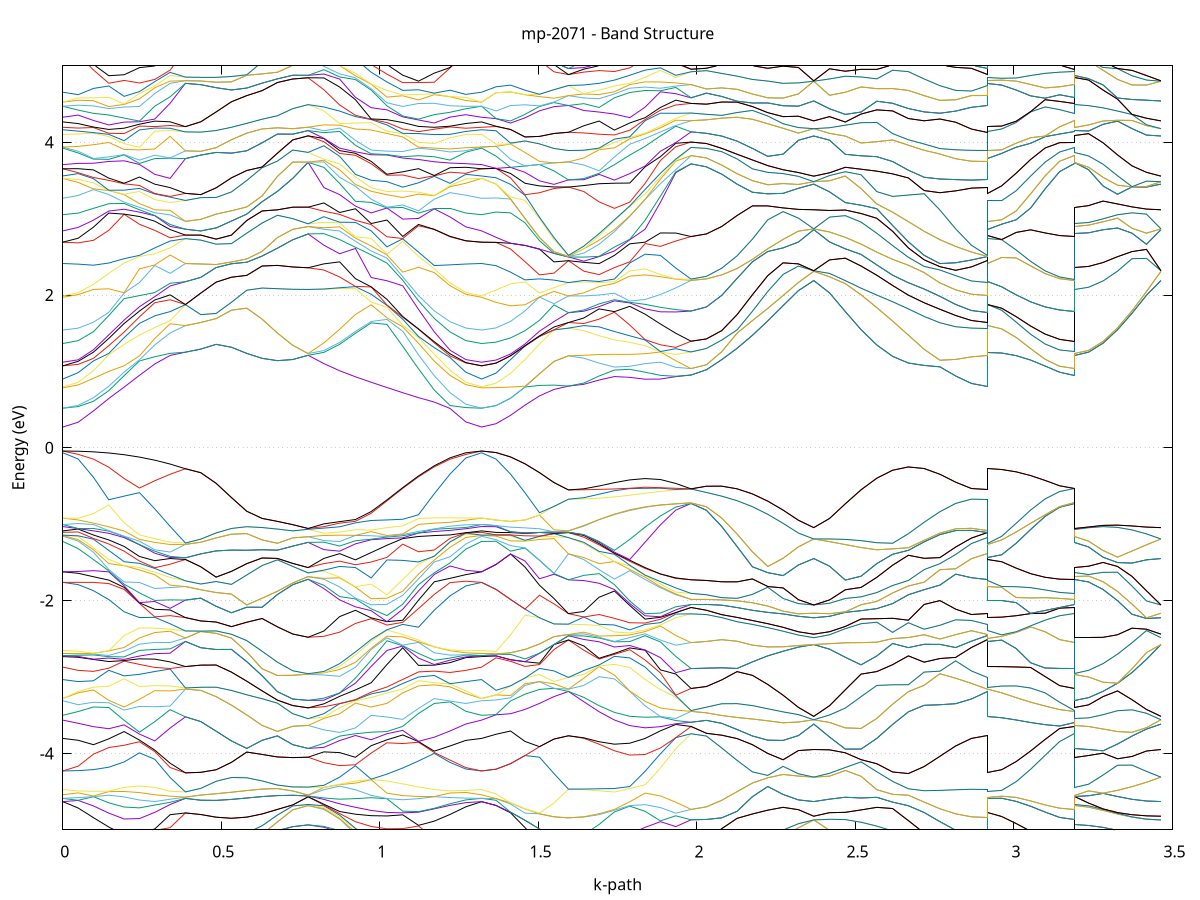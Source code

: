 set title 'mp-2071 - Band Structure'
set xlabel 'k-path'
set ylabel 'Energy (eV)'
set grid y
set yrange [-5:5]
set terminal png size 800,600
set output 'mp-2071_bands_gnuplot.png'
plot '-' using 1:2 with lines notitle, '-' using 1:2 with lines notitle, '-' using 1:2 with lines notitle, '-' using 1:2 with lines notitle, '-' using 1:2 with lines notitle, '-' using 1:2 with lines notitle, '-' using 1:2 with lines notitle, '-' using 1:2 with lines notitle, '-' using 1:2 with lines notitle, '-' using 1:2 with lines notitle, '-' using 1:2 with lines notitle, '-' using 1:2 with lines notitle, '-' using 1:2 with lines notitle, '-' using 1:2 with lines notitle, '-' using 1:2 with lines notitle, '-' using 1:2 with lines notitle, '-' using 1:2 with lines notitle, '-' using 1:2 with lines notitle, '-' using 1:2 with lines notitle, '-' using 1:2 with lines notitle, '-' using 1:2 with lines notitle, '-' using 1:2 with lines notitle, '-' using 1:2 with lines notitle, '-' using 1:2 with lines notitle, '-' using 1:2 with lines notitle, '-' using 1:2 with lines notitle, '-' using 1:2 with lines notitle, '-' using 1:2 with lines notitle, '-' using 1:2 with lines notitle, '-' using 1:2 with lines notitle, '-' using 1:2 with lines notitle, '-' using 1:2 with lines notitle, '-' using 1:2 with lines notitle, '-' using 1:2 with lines notitle, '-' using 1:2 with lines notitle, '-' using 1:2 with lines notitle, '-' using 1:2 with lines notitle, '-' using 1:2 with lines notitle, '-' using 1:2 with lines notitle, '-' using 1:2 with lines notitle, '-' using 1:2 with lines notitle, '-' using 1:2 with lines notitle, '-' using 1:2 with lines notitle, '-' using 1:2 with lines notitle, '-' using 1:2 with lines notitle, '-' using 1:2 with lines notitle, '-' using 1:2 with lines notitle, '-' using 1:2 with lines notitle, '-' using 1:2 with lines notitle, '-' using 1:2 with lines notitle, '-' using 1:2 with lines notitle, '-' using 1:2 with lines notitle, '-' using 1:2 with lines notitle, '-' using 1:2 with lines notitle, '-' using 1:2 with lines notitle, '-' using 1:2 with lines notitle, '-' using 1:2 with lines notitle, '-' using 1:2 with lines notitle, '-' using 1:2 with lines notitle, '-' using 1:2 with lines notitle, '-' using 1:2 with lines notitle, '-' using 1:2 with lines notitle, '-' using 1:2 with lines notitle, '-' using 1:2 with lines notitle, '-' using 1:2 with lines notitle, '-' using 1:2 with lines notitle, '-' using 1:2 with lines notitle, '-' using 1:2 with lines notitle, '-' using 1:2 with lines notitle, '-' using 1:2 with lines notitle, '-' using 1:2 with lines notitle, '-' using 1:2 with lines notitle, '-' using 1:2 with lines notitle, '-' using 1:2 with lines notitle, '-' using 1:2 with lines notitle, '-' using 1:2 with lines notitle, '-' using 1:2 with lines notitle, '-' using 1:2 with lines notitle, '-' using 1:2 with lines notitle, '-' using 1:2 with lines notitle, '-' using 1:2 with lines notitle, '-' using 1:2 with lines notitle, '-' using 1:2 with lines notitle, '-' using 1:2 with lines notitle, '-' using 1:2 with lines notitle, '-' using 1:2 with lines notitle, '-' using 1:2 with lines notitle, '-' using 1:2 with lines notitle, '-' using 1:2 with lines notitle, '-' using 1:2 with lines notitle, '-' using 1:2 with lines notitle, '-' using 1:2 with lines notitle, '-' using 1:2 with lines notitle, '-' using 1:2 with lines notitle, '-' using 1:2 with lines notitle, '-' using 1:2 with lines notitle, '-' using 1:2 with lines notitle, '-' using 1:2 with lines notitle, '-' using 1:2 with lines notitle, '-' using 1:2 with lines notitle, '-' using 1:2 with lines notitle, '-' using 1:2 with lines notitle, '-' using 1:2 with lines notitle, '-' using 1:2 with lines notitle, '-' using 1:2 with lines notitle, '-' using 1:2 with lines notitle, '-' using 1:2 with lines notitle, '-' using 1:2 with lines notitle, '-' using 1:2 with lines notitle, '-' using 1:2 with lines notitle, '-' using 1:2 with lines notitle, '-' using 1:2 with lines notitle, '-' using 1:2 with lines notitle, '-' using 1:2 with lines notitle, '-' using 1:2 with lines notitle, '-' using 1:2 with lines notitle, '-' using 1:2 with lines notitle, '-' using 1:2 with lines notitle, '-' using 1:2 with lines notitle, '-' using 1:2 with lines notitle, '-' using 1:2 with lines notitle, '-' using 1:2 with lines notitle, '-' using 1:2 with lines notitle, '-' using 1:2 with lines notitle, '-' using 1:2 with lines notitle, '-' using 1:2 with lines notitle, '-' using 1:2 with lines notitle, '-' using 1:2 with lines notitle, '-' using 1:2 with lines notitle, '-' using 1:2 with lines notitle, '-' using 1:2 with lines notitle, '-' using 1:2 with lines notitle, '-' using 1:2 with lines notitle, '-' using 1:2 with lines notitle, '-' using 1:2 with lines notitle, '-' using 1:2 with lines notitle, '-' using 1:2 with lines notitle, '-' using 1:2 with lines notitle, '-' using 1:2 with lines notitle, '-' using 1:2 with lines notitle, '-' using 1:2 with lines notitle, '-' using 1:2 with lines notitle, '-' using 1:2 with lines notitle, '-' using 1:2 with lines notitle, '-' using 1:2 with lines notitle, '-' using 1:2 with lines notitle, '-' using 1:2 with lines notitle, '-' using 1:2 with lines notitle, '-' using 1:2 with lines notitle, '-' using 1:2 with lines notitle, '-' using 1:2 with lines notitle, '-' using 1:2 with lines notitle, '-' using 1:2 with lines notitle, '-' using 1:2 with lines notitle, '-' using 1:2 with lines notitle, '-' using 1:2 with lines notitle, '-' using 1:2 with lines notitle, '-' using 1:2 with lines notitle, '-' using 1:2 with lines notitle, '-' using 1:2 with lines notitle, '-' using 1:2 with lines notitle, '-' using 1:2 with lines notitle, '-' using 1:2 with lines notitle, '-' using 1:2 with lines notitle, '-' using 1:2 with lines notitle, '-' using 1:2 with lines notitle, '-' using 1:2 with lines notitle, '-' using 1:2 with lines notitle, '-' using 1:2 with lines notitle, '-' using 1:2 with lines notitle, '-' using 1:2 with lines notitle, '-' using 1:2 with lines notitle, '-' using 1:2 with lines notitle, '-' using 1:2 with lines notitle, '-' using 1:2 with lines notitle, '-' using 1:2 with lines notitle, '-' using 1:2 with lines notitle, '-' using 1:2 with lines notitle, '-' using 1:2 with lines notitle, '-' using 1:2 with lines notitle, '-' using 1:2 with lines notitle, '-' using 1:2 with lines notitle, '-' using 1:2 with lines notitle, '-' using 1:2 with lines notitle, '-' using 1:2 with lines notitle, '-' using 1:2 with lines notitle, '-' using 1:2 with lines notitle, '-' using 1:2 with lines notitle, '-' using 1:2 with lines notitle, '-' using 1:2 with lines notitle, '-' using 1:2 with lines notitle, '-' using 1:2 with lines notitle, '-' using 1:2 with lines notitle, '-' using 1:2 with lines notitle, '-' using 1:2 with lines notitle, '-' using 1:2 with lines notitle, '-' using 1:2 with lines notitle, '-' using 1:2 with lines notitle, '-' using 1:2 with lines notitle, '-' using 1:2 with lines notitle, '-' using 1:2 with lines notitle, '-' using 1:2 with lines notitle, '-' using 1:2 with lines notitle, '-' using 1:2 with lines notitle, '-' using 1:2 with lines notitle, '-' using 1:2 with lines notitle, '-' using 1:2 with lines notitle, '-' using 1:2 with lines notitle, '-' using 1:2 with lines notitle, '-' using 1:2 with lines notitle, '-' using 1:2 with lines notitle, '-' using 1:2 with lines notitle, '-' using 1:2 with lines notitle, '-' using 1:2 with lines notitle, '-' using 1:2 with lines notitle, '-' using 1:2 with lines notitle, '-' using 1:2 with lines notitle, '-' using 1:2 with lines notitle, '-' using 1:2 with lines notitle, '-' using 1:2 with lines notitle, '-' using 1:2 with lines notitle, '-' using 1:2 with lines notitle, '-' using 1:2 with lines notitle, '-' using 1:2 with lines notitle, '-' using 1:2 with lines notitle, '-' using 1:2 with lines notitle, '-' using 1:2 with lines notitle, '-' using 1:2 with lines notitle, '-' using 1:2 with lines notitle, '-' using 1:2 with lines notitle, '-' using 1:2 with lines notitle, '-' using 1:2 with lines notitle, '-' using 1:2 with lines notitle, '-' using 1:2 with lines notitle, '-' using 1:2 with lines notitle, '-' using 1:2 with lines notitle, '-' using 1:2 with lines notitle, '-' using 1:2 with lines notitle, '-' using 1:2 with lines notitle, '-' using 1:2 with lines notitle, '-' using 1:2 with lines notitle, '-' using 1:2 with lines notitle, '-' using 1:2 with lines notitle, '-' using 1:2 with lines notitle, '-' using 1:2 with lines notitle, '-' using 1:2 with lines notitle, '-' using 1:2 with lines notitle, '-' using 1:2 with lines notitle, '-' using 1:2 with lines notitle, '-' using 1:2 with lines notitle, '-' using 1:2 with lines notitle, '-' using 1:2 with lines notitle, '-' using 1:2 with lines notitle, '-' using 1:2 with lines notitle, '-' using 1:2 with lines notitle, '-' using 1:2 with lines notitle, '-' using 1:2 with lines notitle, '-' using 1:2 with lines notitle, '-' using 1:2 with lines notitle, '-' using 1:2 with lines notitle, '-' using 1:2 with lines notitle, '-' using 1:2 with lines notitle, '-' using 1:2 with lines notitle, '-' using 1:2 with lines notitle, '-' using 1:2 with lines notitle, '-' using 1:2 with lines notitle, '-' using 1:2 with lines notitle, '-' using 1:2 with lines notitle, '-' using 1:2 with lines notitle, '-' using 1:2 with lines notitle, '-' using 1:2 with lines notitle, '-' using 1:2 with lines notitle, '-' using 1:2 with lines notitle, '-' using 1:2 with lines notitle, '-' using 1:2 with lines notitle, '-' using 1:2 with lines notitle, '-' using 1:2 with lines notitle, '-' using 1:2 with lines notitle, '-' using 1:2 with lines notitle, '-' using 1:2 with lines notitle, '-' using 1:2 with lines notitle, '-' using 1:2 with lines notitle, '-' using 1:2 with lines notitle, '-' using 1:2 with lines notitle, '-' using 1:2 with lines notitle, '-' using 1:2 with lines notitle, '-' using 1:2 with lines notitle, '-' using 1:2 with lines notitle, '-' using 1:2 with lines notitle, '-' using 1:2 with lines notitle, '-' using 1:2 with lines notitle, '-' using 1:2 with lines notitle, '-' using 1:2 with lines notitle, '-' using 1:2 with lines notitle, '-' using 1:2 with lines notitle, '-' using 1:2 with lines notitle, '-' using 1:2 with lines notitle, '-' using 1:2 with lines notitle, '-' using 1:2 with lines notitle, '-' using 1:2 with lines notitle, '-' using 1:2 with lines notitle, '-' using 1:2 with lines notitle, '-' using 1:2 with lines notitle, '-' using 1:2 with lines notitle, '-' using 1:2 with lines notitle, '-' using 1:2 with lines notitle, '-' using 1:2 with lines notitle, '-' using 1:2 with lines notitle, '-' using 1:2 with lines notitle, '-' using 1:2 with lines notitle, '-' using 1:2 with lines notitle, '-' using 1:2 with lines notitle, '-' using 1:2 with lines notitle, '-' using 1:2 with lines notitle, '-' using 1:2 with lines notitle, '-' using 1:2 with lines notitle, '-' using 1:2 with lines notitle, '-' using 1:2 with lines notitle, '-' using 1:2 with lines notitle, '-' using 1:2 with lines notitle, '-' using 1:2 with lines notitle, '-' using 1:2 with lines notitle, '-' using 1:2 with lines notitle, '-' using 1:2 with lines notitle, '-' using 1:2 with lines notitle, '-' using 1:2 with lines notitle, '-' using 1:2 with lines notitle, '-' using 1:2 with lines notitle, '-' using 1:2 with lines notitle, '-' using 1:2 with lines notitle, '-' using 1:2 with lines notitle, '-' using 1:2 with lines notitle, '-' using 1:2 with lines notitle, '-' using 1:2 with lines notitle, '-' using 1:2 with lines notitle, '-' using 1:2 with lines notitle
0.000000 -12.077470
0.048358 -12.071370
0.096716 -12.053370
0.145074 -12.023470
0.193431 -11.982070
0.241789 -11.929670
0.290147 -11.866770
0.338505 -11.794470
0.386863 -11.713770
0.386863 -11.713770
0.435221 -11.708170
0.483578 -11.691270
0.531936 -11.663270
0.580294 -11.624770
0.628652 -11.576070
0.677010 -11.518170
0.725368 -11.452370
0.773725 -11.393270
0.773725 -11.393270
0.823462 -11.487570
0.873199 -11.590970
0.922936 -11.687370
0.972673 -11.775070
1.022410 -11.853070
1.072147 -11.920370
1.121884 -11.976270
1.171621 -12.020270
1.221358 -12.051870
1.271095 -12.071070
1.320832 -12.077470
1.320832 -12.077470
1.366495 -12.072070
1.412158 -12.056170
1.457821 -12.029670
1.503484 -11.992870
1.549147 -11.946070
1.594810 -11.889670
1.594810 -11.889670
1.643168 -11.884070
1.691526 -11.867570
1.739883 -11.840270
1.788241 -11.802670
1.836599 -11.755570
1.884957 -11.700670
1.933315 -11.641970
1.981673 -11.603370
1.981673 -11.603370
2.030030 -11.598070
2.078388 -11.582170
2.126746 -11.555970
2.175104 -11.520070
2.223462 -11.475170
2.271820 -11.422870
2.320178 -11.367570
2.368535 -11.333270
2.368535 -11.333270
2.418272 -11.374570
2.468009 -11.452870
2.517746 -11.535170
2.567483 -11.612970
2.617220 -11.683370
2.666957 -11.744770
2.716694 -11.796070
2.766431 -11.836670
2.816168 -11.865970
2.865905 -11.883670
2.915642 -11.889670
2.915642 -11.713770
2.961305 -11.709470
3.006968 -11.696770
3.052631 -11.676170
3.098294 -11.648970
3.143957 -11.619570
3.189620 -11.603370
3.189620 -11.393270
3.235283 -11.390270
3.280946 -11.381770
3.326609 -11.368670
3.372272 -11.353070
3.417935 -11.339170
3.463598 -11.333270
e
0.000000 -11.427970
0.048358 -11.424370
0.096716 -11.414270
0.145074 -11.401070
0.193431 -11.399770
0.241789 -11.449670
0.290147 -11.535570
0.338505 -11.626470
0.386863 -11.713770
0.386863 -11.713770
0.435221 -11.708170
0.483578 -11.691270
0.531936 -11.663270
0.580294 -11.624770
0.628652 -11.576070
0.677010 -11.518170
0.725368 -11.452370
0.773725 -11.393270
0.773725 -11.393270
0.823462 -11.389870
0.873199 -11.380070
0.922936 -11.365770
0.972673 -11.351270
1.022410 -11.345070
1.072147 -11.354270
1.121884 -11.374170
1.171621 -11.395470
1.221358 -11.412970
1.271095 -11.424070
1.320832 -11.427970
1.320832 -11.427970
1.366495 -11.490670
1.412158 -11.580870
1.457821 -11.668570
1.503484 -11.750070
1.549147 -11.824070
1.594810 -11.889670
1.594810 -11.889670
1.643168 -11.883970
1.691526 -11.867070
1.739883 -11.839170
1.788241 -11.800870
1.836599 -11.752970
1.884957 -11.697070
1.933315 -11.637970
1.981673 -11.603370
1.981673 -11.603370
2.030030 -11.598070
2.078388 -11.582170
2.126746 -11.555970
2.175104 -11.520070
2.223462 -11.475170
2.271820 -11.422870
2.320178 -11.367570
2.368535 -11.333270
2.368535 -11.333270
2.418272 -11.374570
2.468009 -11.452870
2.517746 -11.535170
2.567483 -11.612970
2.617220 -11.683370
2.666957 -11.744770
2.716694 -11.796070
2.766431 -11.836670
2.816168 -11.865970
2.865905 -11.883670
2.915642 -11.889670
2.915642 -11.713770
2.961305 -11.709470
3.006968 -11.696770
3.052631 -11.676170
3.098294 -11.648970
3.143957 -11.619570
3.189620 -11.603370
3.189620 -11.393270
3.235283 -11.390270
3.280946 -11.381770
3.326609 -11.368670
3.372272 -11.353070
3.417935 -11.339170
3.463598 -11.333270
e
0.000000 -11.331970
0.048358 -11.327770
0.096716 -11.315270
0.145074 -11.294970
0.193431 -11.267470
0.241789 -11.279570
0.290147 -11.253970
0.338505 -11.215470
0.386863 -11.178270
0.386863 -11.178270
0.435221 -11.174370
0.483578 -11.163170
0.531936 -11.145970
0.580294 -11.129370
0.628652 -11.147070
0.677010 -11.216370
0.725368 -11.296070
0.773725 -11.360370
0.773725 -11.360370
0.823462 -11.355770
0.873199 -11.342170
0.922936 -11.319570
0.972673 -11.288570
1.022410 -11.249470
1.072147 -11.224770
1.121884 -11.262370
1.171621 -11.292370
1.221358 -11.314270
1.271095 -11.327570
1.320832 -11.331970
1.320832 -11.331970
1.366495 -11.266470
1.412158 -11.168370
1.457821 -11.069970
1.503484 -10.980470
1.549147 -10.912370
1.594810 -10.896770
1.594810 -10.896770
1.643168 -10.955470
1.691526 -11.032570
1.739883 -11.115870
1.788241 -11.202570
1.836599 -11.289870
1.884957 -11.374670
1.933315 -11.450870
1.981673 -11.490270
1.981673 -11.490270
2.030030 -11.485170
2.078388 -11.469770
2.126746 -11.444570
2.175104 -11.409970
2.223462 -11.366770
2.271820 -11.316470
2.320178 -11.263070
2.368535 -11.229570
2.368535 -11.229570
2.418272 -11.226970
2.468009 -11.217170
2.517746 -11.200170
2.567483 -11.176270
2.617220 -11.146270
2.666957 -11.110670
2.716694 -11.070470
2.766431 -11.026770
2.816168 -10.980770
2.865905 -10.933970
2.915642 -10.896770
2.915642 -11.178270
2.961305 -11.218570
3.006968 -11.286070
3.052631 -11.353770
3.098294 -11.415970
3.143957 -11.466870
3.189620 -11.490270
3.189620 -11.360370
3.235283 -11.356570
3.280946 -11.345270
3.326609 -11.326470
3.372272 -11.300670
3.417935 -11.268170
3.463598 -11.229570
e
0.000000 -10.914470
0.048358 -10.988970
0.096716 -11.086270
0.145074 -11.182670
0.193431 -11.260670
0.241789 -11.234170
0.290147 -11.197870
0.338505 -11.169270
0.386863 -11.178270
0.386863 -11.178270
0.435221 -11.174370
0.483578 -11.163170
0.531936 -11.145970
0.580294 -11.129370
0.628652 -11.147070
0.677010 -11.216370
0.725368 -11.296070
0.773725 -11.360370
0.773725 -11.360370
0.823462 -11.262970
0.873199 -11.151570
0.922936 -11.102870
0.972673 -11.143470
1.022410 -11.180270
1.072147 -11.203070
1.121884 -11.150070
1.171621 -11.091570
1.221358 -11.028870
1.271095 -10.963870
1.320832 -10.914470
1.320832 -10.914470
1.366495 -10.913670
1.412158 -10.911370
1.457821 -10.907870
1.503484 -10.903370
1.549147 -10.898970
1.594810 -10.896770
1.594810 -10.896770
1.643168 -10.937670
1.691526 -11.016470
1.739883 -11.101470
1.788241 -11.189870
1.836599 -11.278770
1.884957 -11.365270
1.933315 -11.443970
1.981673 -11.490270
1.981673 -11.490270
2.030030 -11.485170
2.078388 -11.469770
2.126746 -11.444570
2.175104 -11.409970
2.223462 -11.366770
2.271820 -11.316470
2.320178 -11.263070
2.368535 -11.229570
2.368535 -11.229570
2.418272 -11.226970
2.468009 -11.217170
2.517746 -11.200170
2.567483 -11.176270
2.617220 -11.146270
2.666957 -11.110670
2.716694 -11.070470
2.766431 -11.026770
2.816168 -10.980770
2.865905 -10.933970
2.915642 -10.896770
2.915642 -11.178270
2.961305 -11.218570
3.006968 -11.286070
3.052631 -11.353770
3.098294 -11.415970
3.143957 -11.466870
3.189620 -11.490270
3.189620 -11.360370
3.235283 -11.356570
3.280946 -11.345270
3.326609 -11.326470
3.372272 -11.300670
3.417935 -11.268170
3.463598 -11.229570
e
0.000000 -10.914470
0.048358 -10.910570
0.096716 -10.898870
0.145074 -10.913870
0.193431 -10.950570
0.241789 -10.993170
0.290147 -11.037370
0.338505 -11.071570
0.386863 -11.064670
0.386863 -11.064670
0.435221 -11.061170
0.483578 -11.050870
0.531936 -11.035770
0.580294 -11.029170
0.628652 -11.044370
0.677010 -11.021470
0.725368 -10.986070
0.773725 -10.964070
0.773725 -10.964070
0.823462 -10.997270
0.873199 -11.051370
0.922936 -11.076470
0.972673 -11.130270
1.022410 -11.163070
1.072147 -11.154070
1.121884 -11.121070
1.171621 -11.073770
1.221358 -11.018170
1.271095 -10.958770
1.320832 -10.914470
1.320832 -10.914470
1.366495 -10.913670
1.412158 -10.911370
1.457821 -10.907870
1.503484 -10.903370
1.549147 -10.898970
1.594810 -10.880170
1.594810 -10.880170
1.643168 -10.892970
1.691526 -10.881770
1.739883 -10.863370
1.788241 -10.838570
1.836599 -10.808670
1.884957 -10.775670
1.933315 -10.744170
1.981673 -10.726470
1.981673 -10.726470
2.030030 -10.758270
2.078388 -10.817770
2.126746 -10.887870
2.175104 -10.963670
2.223462 -11.041870
2.271820 -11.119070
2.320178 -11.189870
2.368535 -11.229570
2.368535 -11.229570
2.418272 -11.225270
2.468009 -11.213270
2.517746 -11.193970
2.567483 -11.168070
2.617220 -11.136070
2.666957 -11.098670
2.716694 -11.056770
2.766431 -11.011370
2.816168 -10.963770
2.865905 -10.915670
2.915642 -10.880170
2.915642 -11.064670
2.961305 -11.022770
3.006968 -10.950370
3.052631 -10.874670
3.098294 -10.801470
3.143957 -10.735670
3.189620 -10.726470
3.189620 -10.964070
3.235283 -10.986370
3.280946 -11.032970
3.326609 -11.085170
3.372272 -11.136870
3.417935 -11.185470
3.463598 -11.229570
e
0.000000 -10.868270
0.048358 -10.867970
0.096716 -10.885670
0.145074 -10.879870
0.193431 -10.891670
0.241789 -10.933070
0.290147 -10.978870
0.338505 -11.025270
0.386863 -11.064670
0.386863 -11.064670
0.435221 -11.061170
0.483578 -11.050870
0.531936 -11.035770
0.580294 -11.029170
0.628652 -11.044370
0.677010 -11.021470
0.725368 -10.986070
0.773725 -10.964070
0.773725 -10.964070
0.823462 -10.979670
0.873199 -11.022870
0.922936 -11.047970
0.972673 -10.968270
1.022410 -10.924170
1.072147 -10.901070
1.121884 -10.886270
1.171621 -10.875570
1.221358 -10.868070
1.271095 -10.863470
1.320832 -10.868270
1.320832 -10.868270
1.366495 -10.867370
1.412158 -10.865170
1.457821 -10.868870
1.503484 -10.873370
1.549147 -10.877870
1.594810 -10.880170
1.594810 -10.880170
1.643168 -10.876470
1.691526 -10.865570
1.739883 -10.847870
1.788241 -10.824070
1.836599 -10.795470
1.884957 -10.764470
1.933315 -10.736770
1.981673 -10.726470
1.981673 -10.726470
2.030030 -10.758270
2.078388 -10.817770
2.126746 -10.887870
2.175104 -10.963670
2.223462 -11.041870
2.271820 -11.119070
2.320178 -11.189870
2.368535 -11.229570
2.368535 -11.229570
2.418272 -11.225270
2.468009 -11.213270
2.517746 -11.193970
2.567483 -11.168070
2.617220 -11.136070
2.666957 -11.098670
2.716694 -11.056770
2.766431 -11.011370
2.816168 -10.963770
2.865905 -10.915670
2.915642 -10.880170
2.915642 -11.064670
2.961305 -11.022770
3.006968 -10.950370
3.052631 -10.874670
3.098294 -10.801470
3.143957 -10.735670
3.189620 -10.726470
3.189620 -10.964070
3.235283 -10.986370
3.280946 -11.032970
3.326609 -11.085170
3.372272 -11.136870
3.417935 -11.185470
3.463598 -11.229570
e
0.000000 -10.866770
0.048358 -10.863570
0.096716 -10.852970
0.145074 -10.858470
0.193431 -10.854270
0.241789 -10.822970
0.290147 -10.788070
0.338505 -10.753270
0.386863 -10.728270
0.386863 -10.728270
0.435221 -10.764570
0.483578 -10.834970
0.531936 -10.912370
0.580294 -10.971670
0.628652 -10.964070
0.677010 -10.933070
0.725368 -10.898970
0.773725 -10.888270
0.773725 -10.888270
0.823462 -10.892170
0.873199 -10.903170
0.922936 -10.903070
0.972673 -10.898570
1.022410 -10.892170
1.072147 -10.884970
1.121884 -10.877770
1.171621 -10.871370
1.221358 -10.866270
1.271095 -10.863070
1.320832 -10.866770
1.320832 -10.866770
1.366495 -10.865670
1.412158 -10.865170
1.457821 -10.868870
1.503484 -10.873370
1.549147 -10.877870
1.594810 -10.874070
1.594810 -10.874070
1.643168 -10.869870
1.691526 -10.858770
1.739883 -10.840670
1.788241 -10.816470
1.836599 -10.787270
1.884957 -10.755070
1.933315 -10.723170
1.981673 -10.697170
1.981673 -10.697170
2.030030 -10.703670
2.078388 -10.747470
2.126746 -10.810270
2.175104 -10.880670
2.223462 -10.954170
2.271820 -11.027470
2.320178 -11.095070
2.368535 -11.133470
2.368535 -11.133470
2.418272 -11.088270
2.468009 -11.000270
2.517746 -10.903470
2.567483 -10.808470
2.617220 -10.726470
2.666957 -10.704670
2.716694 -10.727770
2.766431 -10.759470
2.816168 -10.796770
2.865905 -10.838470
2.915642 -10.874070
2.915642 -10.728270
2.961305 -10.728170
3.006968 -10.727770
3.052631 -10.727370
3.098294 -10.726870
3.143957 -10.726570
3.189620 -10.697170
3.189620 -10.888270
3.235283 -10.940670
3.280946 -10.996570
3.326609 -11.047770
3.372272 -11.091070
3.417935 -11.121870
3.463598 -11.133470
e
0.000000 -10.861870
0.048358 -10.858370
0.096716 -10.847870
0.145074 -10.830870
0.193431 -10.808170
0.241789 -10.780970
0.290147 -10.752370
0.338505 -10.729470
0.386863 -10.728270
0.386863 -10.728270
0.435221 -10.764570
0.483578 -10.834970
0.531936 -10.912370
0.580294 -10.971670
0.628652 -10.964070
0.677010 -10.933070
0.725368 -10.898970
0.773725 -10.888270
0.773725 -10.888270
0.823462 -10.885570
0.873199 -10.876470
0.922936 -10.864570
0.972673 -10.857970
1.022410 -10.850370
1.072147 -10.842370
1.121884 -10.834670
1.171621 -10.827870
1.221358 -10.822570
1.271095 -10.824670
1.320832 -10.861870
1.320832 -10.861870
1.366495 -10.862770
1.412158 -10.864870
1.457821 -10.861170
1.503484 -10.857170
1.549147 -10.857270
1.594810 -10.874070
1.594810 -10.874070
1.643168 -10.843070
1.691526 -10.831070
1.739883 -10.811970
1.788241 -10.786070
1.836599 -10.753970
1.884957 -10.717070
1.933315 -10.687370
1.981673 -10.697170
1.981673 -10.697170
2.030030 -10.703670
2.078388 -10.747470
2.126746 -10.810270
2.175104 -10.880670
2.223462 -10.954170
2.271820 -11.027470
2.320178 -11.095070
2.368535 -11.133470
2.368535 -11.133470
2.418272 -11.088270
2.468009 -11.000270
2.517746 -10.903470
2.567483 -10.808470
2.617220 -10.726470
2.666957 -10.704670
2.716694 -10.727770
2.766431 -10.759470
2.816168 -10.796770
2.865905 -10.838470
2.915642 -10.874070
2.915642 -10.728270
2.961305 -10.728170
3.006968 -10.727770
3.052631 -10.727370
3.098294 -10.726870
3.143957 -10.726570
3.189620 -10.697170
3.189620 -10.888370
3.235283 -10.940670
3.280946 -10.996570
3.326609 -11.047770
3.372272 -11.091070
3.417935 -11.121870
3.463598 -11.133470
e
0.000000 -10.861870
0.048358 -10.820170
0.096716 -10.829870
0.145074 -10.828970
0.193431 -10.803470
0.241789 -10.770470
0.290147 -10.731870
0.338505 -10.688870
0.386863 -10.642970
0.386863 -10.642970
0.435221 -10.646870
0.483578 -10.663770
0.531936 -10.691770
0.580294 -10.728170
0.628652 -10.770670
0.677010 -10.816370
0.725368 -10.859870
0.773725 -10.874070
0.773725 -10.874070
0.823462 -10.872970
0.873199 -10.869770
0.922936 -10.856370
0.972673 -10.827970
1.022410 -10.819870
1.072147 -10.811870
1.121884 -10.804470
1.171621 -10.798570
1.221358 -10.796870
1.271095 -10.820570
1.320832 -10.861870
1.320832 -10.861870
1.366495 -10.862770
1.412158 -10.862270
1.457821 -10.857070
1.503484 -10.851070
1.549147 -10.846570
1.594810 -10.845770
1.594810 -10.845770
1.643168 -10.824970
1.691526 -10.779770
1.739883 -10.745870
1.788241 -10.721170
1.836599 -10.702370
1.884957 -10.688370
1.933315 -10.671870
1.981673 -10.644070
1.981673 -10.644070
2.030030 -10.647270
2.078388 -10.646170
2.126746 -10.635670
2.175104 -10.620470
2.223462 -10.601970
2.271820 -10.581570
2.320178 -10.560870
2.368535 -10.548470
2.368535 -10.548470
2.418272 -10.565370
2.468009 -10.589570
2.517746 -10.613970
2.567483 -10.637570
2.617220 -10.656370
2.666957 -10.655770
2.716694 -10.684570
2.766431 -10.723170
2.816168 -10.766170
2.865905 -10.811370
2.915642 -10.845770
2.915642 -10.642970
2.961305 -10.642370
3.006968 -10.640770
3.052631 -10.638270
3.098294 -10.635570
3.143957 -10.634370
3.189620 -10.644070
3.189620 -10.874070
3.235283 -10.820570
3.280946 -10.760670
3.326609 -10.702070
3.372272 -10.646270
3.417935 -10.594170
3.463598 -10.548470
e
0.000000 -10.817870
0.048358 -10.803070
0.096716 -10.780970
0.145074 -10.765570
0.193431 -10.742770
0.241789 -10.713770
0.290147 -10.679670
0.338505 -10.641770
0.386863 -10.642970
0.386863 -10.642970
0.435221 -10.646870
0.483578 -10.663770
0.531936 -10.691770
0.580294 -10.728170
0.628652 -10.770670
0.677010 -10.816370
0.725368 -10.859870
0.773725 -10.874070
0.773725 -10.874070
0.823462 -10.865670
0.873199 -10.846170
0.922936 -10.836170
0.972673 -10.812970
1.022410 -10.738270
1.072147 -10.650870
1.121884 -10.634570
1.171621 -10.690570
1.221358 -10.751270
1.271095 -10.816670
1.320832 -10.817870
1.320832 -10.817870
1.366495 -10.819070
1.412158 -10.822870
1.457821 -10.828970
1.503484 -10.837370
1.549147 -10.845370
1.594810 -10.845770
1.594810 -10.845770
1.643168 -10.798070
1.691526 -10.746970
1.739883 -10.706270
1.788241 -10.676670
1.836599 -10.657070
1.884957 -10.646370
1.933315 -10.643070
1.981673 -10.644070
1.981673 -10.644070
2.030030 -10.647270
2.078388 -10.646170
2.126746 -10.635670
2.175104 -10.620470
2.223462 -10.601970
2.271820 -10.581570
2.320178 -10.560870
2.368535 -10.548470
2.368535 -10.548470
2.418272 -10.565370
2.468009 -10.589570
2.517746 -10.613970
2.567483 -10.637570
2.617220 -10.656370
2.666957 -10.655770
2.716694 -10.684570
2.766431 -10.723170
2.816168 -10.766170
2.865905 -10.811370
2.915642 -10.845770
2.915642 -10.642970
2.961305 -10.642370
3.006968 -10.640770
3.052631 -10.638270
3.098294 -10.635570
3.143957 -10.634370
3.189620 -10.644070
3.189620 -10.874070
3.235283 -10.820570
3.280946 -10.760670
3.326609 -10.702070
3.372272 -10.646270
3.417935 -10.594170
3.463598 -10.548470
e
0.000000 -10.782070
0.048358 -10.778070
0.096716 -10.716270
0.145074 -10.646470
0.193431 -10.586370
0.241789 -10.536670
0.290147 -10.564070
0.338505 -10.595670
0.386863 -10.602070
0.386863 -10.602070
0.435221 -10.609070
0.483578 -10.623070
0.531936 -10.645670
0.580294 -10.675670
0.628652 -10.711470
0.677010 -10.750670
0.725368 -10.789370
0.773725 -10.811670
0.773725 -10.811670
0.823462 -10.798270
0.873199 -10.755470
0.922936 -10.699170
0.972673 -10.642870
1.022410 -10.595570
1.072147 -10.590470
1.121884 -10.623570
1.171621 -10.685670
1.221358 -10.748570
1.271095 -10.780070
1.320832 -10.782070
1.320832 -10.782070
1.366495 -10.782370
1.412158 -10.782770
1.457821 -10.781370
1.503484 -10.772570
1.549147 -10.743970
1.594810 -10.687970
1.594810 -10.687970
1.643168 -10.685870
1.691526 -10.679970
1.739883 -10.670270
1.788241 -10.657470
1.836599 -10.642370
1.884957 -10.639870
1.933315 -10.642470
1.981673 -10.628770
1.981673 -10.628770
2.030030 -10.633670
2.078388 -10.627070
2.126746 -10.616770
2.175104 -10.603870
2.223462 -10.588870
2.271820 -10.572970
2.320178 -10.557570
2.368535 -10.545270
2.368535 -10.545270
2.418272 -10.549970
2.468009 -10.558070
2.517746 -10.571470
2.567483 -10.590170
2.617220 -10.613170
2.666957 -10.631170
2.716694 -10.646170
2.766431 -10.663570
2.816168 -10.676970
2.865905 -10.685170
2.915642 -10.687970
2.915642 -10.602070
2.961305 -10.602270
3.006968 -10.604170
3.052631 -10.607570
3.098294 -10.612870
3.143957 -10.622670
3.189620 -10.628770
3.189620 -10.811670
3.235283 -10.788870
3.280946 -10.741070
3.326609 -10.686970
3.372272 -10.632870
3.417935 -10.581570
3.463598 -10.545270
e
0.000000 -10.417170
0.048358 -10.417470
0.096716 -10.431970
0.145074 -10.456670
0.193431 -10.488870
0.241789 -10.525970
0.290147 -10.548970
0.338505 -10.595070
0.386863 -10.602070
0.386863 -10.602070
0.435221 -10.609070
0.483578 -10.623070
0.531936 -10.645670
0.580294 -10.675670
0.628652 -10.711470
0.677010 -10.750670
0.725368 -10.789370
0.773725 -10.811670
0.773725 -10.811670
0.823462 -10.776270
0.873199 -10.717470
0.922936 -10.656570
0.972673 -10.597870
1.022410 -10.543570
1.072147 -10.566670
1.121884 -10.567970
1.171621 -10.498070
1.221358 -10.446670
1.271095 -10.419370
1.320832 -10.417170
1.320832 -10.417170
1.366495 -10.425670
1.412158 -10.451670
1.457821 -10.494570
1.503484 -10.551570
1.549147 -10.618670
1.594810 -10.687970
1.594810 -10.687970
1.643168 -10.684870
1.691526 -10.675870
1.739883 -10.662870
1.788241 -10.650070
1.836599 -10.641670
1.884957 -10.625070
1.933315 -10.605370
1.981673 -10.628770
1.981673 -10.628770
2.030030 -10.633670
2.078388 -10.627070
2.126746 -10.616770
2.175104 -10.603870
2.223462 -10.588870
2.271820 -10.572970
2.320178 -10.557570
2.368535 -10.545270
2.368535 -10.545270
2.418272 -10.549970
2.468009 -10.558070
2.517746 -10.571470
2.567483 -10.590170
2.617220 -10.613170
2.666957 -10.631170
2.716694 -10.646170
2.766431 -10.663570
2.816168 -10.676970
2.865905 -10.685170
2.915642 -10.687970
2.915642 -10.602070
2.961305 -10.602270
3.006968 -10.604170
3.052631 -10.607570
3.098294 -10.612870
3.143957 -10.622670
3.189620 -10.628770
3.189620 -10.811670
3.235283 -10.788870
3.280946 -10.741070
3.326609 -10.686970
3.372272 -10.632870
3.417935 -10.581570
3.463598 -10.545270
e
0.000000 -10.411070
0.048358 -10.416370
0.096716 -10.425770
0.145074 -10.447870
0.193431 -10.476770
0.241789 -10.510570
0.290147 -10.546670
0.338505 -10.580470
0.386863 -10.601470
0.386863 -10.601470
0.435221 -10.573070
0.483578 -10.526870
0.531936 -10.484470
0.580294 -10.450970
0.628652 -10.427970
0.677010 -10.414970
0.725368 -10.408070
0.773725 -10.405670
0.773725 -10.405670
0.823462 -10.410470
0.873199 -10.424570
0.922936 -10.447570
0.972673 -10.478170
1.022410 -10.516070
1.072147 -10.515070
1.121884 -10.482670
1.171621 -10.451070
1.221358 -10.427070
1.271095 -10.415670
1.320832 -10.411070
1.320832 -10.411070
1.366495 -10.410970
1.412158 -10.410870
1.457821 -10.410570
1.503484 -10.410170
1.549147 -10.409670
1.594810 -10.409170
1.594810 -10.409170
1.643168 -10.414270
1.691526 -10.429270
1.739883 -10.453170
1.788241 -10.484370
1.836599 -10.520470
1.884957 -10.558170
1.933315 -10.590970
1.981673 -10.604070
1.981673 -10.604070
2.030030 -10.592870
2.078388 -10.568170
2.126746 -10.545370
2.175104 -10.529870
2.223462 -10.522470
2.271820 -10.522570
2.320178 -10.528370
2.368535 -10.534570
2.368535 -10.534570
2.418272 -10.537170
2.468009 -10.544870
2.517746 -10.557270
2.567483 -10.573670
2.617220 -10.591170
2.666957 -10.589370
2.716694 -10.534570
2.766431 -10.478470
2.816168 -10.437170
2.865905 -10.415070
2.915642 -10.409170
2.915642 -10.601470
2.961305 -10.602170
3.006968 -10.602570
3.052631 -10.603070
3.098294 -10.603570
3.143957 -10.603870
3.189620 -10.604070
3.189620 -10.405670
3.235283 -10.409770
3.280946 -10.422070
3.326609 -10.442370
3.372272 -10.470270
3.417935 -10.505270
3.463598 -10.534570
e
0.000000 -10.407270
0.048358 -10.411970
0.096716 -10.419870
0.145074 -10.434570
0.193431 -10.465570
0.241789 -10.504870
0.290147 -10.519370
0.338505 -10.560070
0.386863 -10.601470
0.386863 -10.601470
0.435221 -10.573070
0.483578 -10.526870
0.531936 -10.484470
0.580294 -10.450970
0.628652 -10.427970
0.677010 -10.414970
0.725368 -10.408070
0.773725 -10.405670
0.773725 -10.405670
0.823462 -10.405970
0.873199 -10.413670
0.922936 -10.438770
0.972673 -10.473170
1.022410 -10.511270
1.072147 -10.495270
1.121884 -10.454170
1.171621 -10.421270
1.221358 -10.415870
1.271095 -10.412270
1.320832 -10.407270
1.320832 -10.407270
1.366495 -10.407370
1.412158 -10.407570
1.457821 -10.407870
1.503484 -10.408270
1.549147 -10.408670
1.594810 -10.409170
1.594810 -10.409170
1.643168 -10.414070
1.691526 -10.428470
1.739883 -10.451370
1.788241 -10.481370
1.836599 -10.516270
1.884957 -10.553170
1.933315 -10.586570
1.981673 -10.604070
1.981673 -10.604070
2.030030 -10.592870
2.078388 -10.568170
2.126746 -10.545370
2.175104 -10.529870
2.223462 -10.522470
2.271820 -10.522570
2.320178 -10.528370
2.368535 -10.534570
2.368535 -10.534570
2.418272 -10.537170
2.468009 -10.544870
2.517746 -10.557270
2.567483 -10.573670
2.617220 -10.591170
2.666957 -10.589370
2.716694 -10.534570
2.766431 -10.478470
2.816168 -10.437170
2.865905 -10.415070
2.915642 -10.409170
2.915642 -10.601470
2.961305 -10.602170
3.006968 -10.602570
3.052631 -10.603070
3.098294 -10.603570
3.143957 -10.603870
3.189620 -10.604070
3.189620 -10.405670
3.235283 -10.409770
3.280946 -10.422070
3.326609 -10.442370
3.372272 -10.470270
3.417935 -10.505270
3.463598 -10.534570
e
0.000000 -10.381070
0.048358 -10.385970
0.096716 -10.398970
0.145074 -10.417870
0.193431 -10.446570
0.241789 -10.480970
0.290147 -10.497270
0.338505 -10.467270
0.386863 -10.445470
0.386863 -10.445470
0.435221 -10.443970
0.483578 -10.439670
0.531936 -10.433070
0.580294 -10.424470
0.628652 -10.414070
0.677010 -10.403170
0.725368 -10.395770
0.773725 -10.393270
0.773725 -10.393270
0.823462 -10.398370
0.873199 -10.406770
0.922936 -10.407870
0.972673 -10.409270
1.022410 -10.410770
1.072147 -10.412370
1.121884 -10.413770
1.171621 -10.414970
1.221358 -10.397270
1.271095 -10.385270
1.320832 -10.381070
1.320832 -10.381070
1.366495 -10.381570
1.412158 -10.382070
1.457821 -10.382170
1.503484 -10.381770
1.549147 -10.381170
1.594810 -10.380470
1.594810 -10.380470
1.643168 -10.385670
1.691526 -10.400870
1.739883 -10.425270
1.788241 -10.457470
1.836599 -10.495870
1.884957 -10.538570
1.933315 -10.583470
1.981673 -10.581670
1.981673 -10.581670
2.030030 -10.561270
2.078388 -10.533970
2.126746 -10.514370
2.175104 -10.504070
2.223462 -10.502870
2.271820 -10.509370
2.320178 -10.521870
2.368535 -10.534570
2.368535 -10.534570
2.418272 -10.516470
2.468009 -10.494770
2.517746 -10.474570
2.567483 -10.456170
2.617220 -10.439770
2.666957 -10.425570
2.716694 -10.413570
2.766431 -10.403470
2.816168 -10.394370
2.865905 -10.385270
2.915642 -10.380470
2.915642 -10.445470
2.961305 -10.451270
3.006968 -10.468170
3.052631 -10.495470
3.098294 -10.530770
3.143957 -10.566270
3.189620 -10.581670
3.189620 -10.393270
3.235283 -10.397370
3.280946 -10.409770
3.326609 -10.430070
3.372272 -10.458070
3.417935 -10.493070
3.463598 -10.534570
e
0.000000 -10.377770
0.048358 -10.382370
0.096716 -10.395870
0.145074 -10.409270
0.193431 -10.412470
0.241789 -10.415570
0.290147 -10.421070
0.338505 -10.430570
0.386863 -10.445470
0.386863 -10.445470
0.435221 -10.443970
0.483578 -10.439670
0.531936 -10.433070
0.580294 -10.424470
0.628652 -10.414070
0.677010 -10.403170
0.725368 -10.395770
0.773725 -10.393270
0.773725 -10.393270
0.823462 -10.393270
0.873199 -10.393170
0.922936 -10.393170
0.972673 -10.393070
1.022410 -10.393170
1.072147 -10.393170
1.121884 -10.392970
1.171621 -10.392370
1.221358 -10.390470
1.271095 -10.382670
1.320832 -10.377770
1.320832 -10.377770
1.366495 -10.377870
1.412158 -10.378170
1.457821 -10.378570
1.503484 -10.379170
1.549147 -10.379770
1.594810 -10.380470
1.594810 -10.380470
1.643168 -10.385270
1.691526 -10.399370
1.739883 -10.421670
1.788241 -10.450770
1.836599 -10.484370
1.884957 -10.519670
1.933315 -10.553170
1.981673 -10.581670
1.981673 -10.581670
2.030030 -10.561270
2.078388 -10.533970
2.126746 -10.514370
2.175104 -10.504070
2.223462 -10.502870
2.271820 -10.509370
2.320178 -10.521870
2.368535 -10.534570
2.368535 -10.534570
2.418272 -10.516470
2.468009 -10.494770
2.517746 -10.474570
2.567483 -10.456170
2.617220 -10.439770
2.666957 -10.425570
2.716694 -10.413570
2.766431 -10.403470
2.816168 -10.394370
2.865905 -10.385270
2.915642 -10.380470
2.915642 -10.445470
2.961305 -10.451270
3.006968 -10.468170
3.052631 -10.495470
3.098294 -10.530770
3.143957 -10.566270
3.189620 -10.581670
3.189620 -10.393270
3.235283 -10.397370
3.280946 -10.409770
3.326609 -10.430070
3.372272 -10.458070
3.417935 -10.493070
3.463598 -10.534570
e
0.000000 -7.633870
0.048358 -7.633270
0.096716 -7.631570
0.145074 -7.628570
0.193431 -7.624570
0.241789 -7.619470
0.290147 -7.613670
0.338505 -7.607770
0.386863 -7.602770
0.386863 -7.602770
0.435221 -7.606870
0.483578 -7.614870
0.531936 -7.622770
0.580294 -7.628670
0.628652 -7.632170
0.677010 -7.633470
0.725368 -7.632970
0.773725 -7.632470
0.773725 -7.632470
0.823462 -7.635070
0.873199 -7.639770
0.922936 -7.643770
0.972673 -7.646170
1.022410 -7.646670
1.072147 -7.645370
1.121884 -7.642870
1.171621 -7.639770
1.221358 -7.636770
1.271095 -7.634670
1.320832 -7.633870
1.320832 -7.633870
1.366495 -7.632270
1.412158 -7.627870
1.457821 -7.621070
1.503484 -7.616970
1.549147 -7.616470
1.594810 -7.614870
1.594810 -7.614870
1.643168 -7.614370
1.691526 -7.612670
1.739883 -7.610170
1.788241 -7.606670
1.836599 -7.602070
1.884957 -7.596270
1.933315 -7.590070
1.981673 -7.584770
1.981673 -7.584770
2.030030 -7.584470
2.078388 -7.583770
2.126746 -7.583270
2.175104 -7.582970
2.223462 -7.582470
2.271820 -7.581370
2.320178 -7.579470
2.368535 -7.578170
2.368535 -7.578170
2.418272 -7.580570
2.468009 -7.584470
2.517746 -7.587870
2.567483 -7.590570
2.617220 -7.592770
2.666957 -7.594770
2.716694 -7.597670
2.766431 -7.603770
2.816168 -7.609770
2.865905 -7.613570
2.915642 -7.614870
2.915642 -7.602770
2.961305 -7.601970
3.006968 -7.599470
3.052631 -7.595770
3.098294 -7.591370
3.143957 -7.587070
3.189620 -7.584770
3.189620 -7.632470
3.235283 -7.630770
3.280946 -7.625970
3.326609 -7.617970
3.372272 -7.607070
3.417935 -7.593670
3.463598 -7.578170
e
0.000000 -7.633870
0.048358 -7.632670
0.096716 -7.629170
0.145074 -7.623370
0.193431 -7.615470
0.241789 -7.605870
0.290147 -7.600270
0.338505 -7.600070
0.386863 -7.602770
0.386863 -7.602770
0.435221 -7.606870
0.483578 -7.614870
0.531936 -7.622770
0.580294 -7.628670
0.628652 -7.632170
0.677010 -7.633470
0.725368 -7.632970
0.773725 -7.632470
0.773725 -7.632470
0.823462 -7.630770
0.873199 -7.625870
0.922936 -7.618270
0.972673 -7.608770
1.022410 -7.599270
1.072147 -7.593070
1.121884 -7.594570
1.171621 -7.610870
1.221358 -7.623370
1.271095 -7.631170
1.320832 -7.633870
1.320832 -7.633870
1.366495 -7.632270
1.412158 -7.627870
1.457821 -7.621070
1.503484 -7.613170
1.549147 -7.612470
1.594810 -7.614870
1.594810 -7.614870
1.643168 -7.612970
1.691526 -7.607570
1.739883 -7.600570
1.788241 -7.598070
1.836599 -7.594770
1.884957 -7.590470
1.933315 -7.584570
1.981673 -7.584770
1.981673 -7.584770
2.030030 -7.584470
2.078388 -7.583770
2.126746 -7.583270
2.175104 -7.582970
2.223462 -7.582470
2.271820 -7.581370
2.320178 -7.579470
2.368535 -7.578170
2.368535 -7.578170
2.418272 -7.580570
2.468009 -7.584470
2.517746 -7.587870
2.567483 -7.590570
2.617220 -7.592770
2.666957 -7.594770
2.716694 -7.597670
2.766431 -7.603770
2.816168 -7.609770
2.865905 -7.613570
2.915642 -7.614870
2.915642 -7.602770
2.961305 -7.601970
3.006968 -7.599470
3.052631 -7.595770
3.098294 -7.591370
3.143957 -7.587070
3.189620 -7.584770
3.189620 -7.632470
3.235283 -7.630770
3.280946 -7.625970
3.326609 -7.617970
3.372272 -7.607070
3.417935 -7.593670
3.463598 -7.578170
e
0.000000 -7.611370
0.048358 -7.610370
0.096716 -7.608170
0.145074 -7.606270
0.193431 -7.604270
0.241789 -7.602170
0.290147 -7.594670
0.338505 -7.582270
0.386863 -7.569070
0.386863 -7.569070
0.435221 -7.567570
0.483578 -7.570770
0.531936 -7.576670
0.580294 -7.584670
0.628652 -7.593570
0.677010 -7.601970
0.725368 -7.608470
0.773725 -7.611070
0.773725 -7.611070
0.823462 -7.609470
0.873199 -7.605070
0.922936 -7.598070
0.972673 -7.589670
1.022410 -7.583270
1.072147 -7.585270
1.121884 -7.592870
1.171621 -7.600570
1.221358 -7.606470
1.271095 -7.610170
1.320832 -7.611370
1.320832 -7.611370
1.366495 -7.612470
1.412158 -7.614570
1.457821 -7.616270
1.503484 -7.613170
1.549147 -7.606270
1.594810 -7.603370
1.594810 -7.603370
1.643168 -7.603070
1.691526 -7.602170
1.739883 -7.599870
1.788241 -7.591770
1.836599 -7.585470
1.884957 -7.582070
1.933315 -7.581870
1.981673 -7.576570
1.981673 -7.576570
2.030030 -7.576770
2.078388 -7.577070
2.126746 -7.577670
2.175104 -7.578470
2.223462 -7.579070
2.271820 -7.579070
2.320178 -7.578470
2.368535 -7.578170
2.368535 -7.578170
2.418272 -7.577370
2.468009 -7.575570
2.517746 -7.573870
2.567483 -7.574270
2.617220 -7.578670
2.666957 -7.586270
2.716694 -7.593970
2.766431 -7.598170
2.816168 -7.600770
2.865905 -7.602670
2.915642 -7.603370
2.915642 -7.569070
2.961305 -7.568370
3.006968 -7.568170
3.052631 -7.569970
3.098294 -7.572370
3.143957 -7.574970
3.189620 -7.576570
3.189620 -7.611070
3.235283 -7.609670
3.280946 -7.605770
3.326609 -7.599270
3.372272 -7.590370
3.417935 -7.579370
3.463598 -7.578170
e
0.000000 -7.601870
0.048358 -7.600870
0.096716 -7.596970
0.145074 -7.589270
0.193431 -7.579070
0.241789 -7.574270
0.290147 -7.571470
0.338505 -7.569070
0.386863 -7.569070
0.386863 -7.569070
0.435221 -7.567570
0.483578 -7.570770
0.531936 -7.576670
0.580294 -7.584670
0.628652 -7.593570
0.677010 -7.601970
0.725368 -7.608470
0.773725 -7.611070
0.773725 -7.611070
0.823462 -7.607270
0.873199 -7.599170
0.922936 -7.589770
0.972673 -7.580170
1.022410 -7.570970
1.072147 -7.575670
1.121884 -7.592170
1.171621 -7.594870
1.221358 -7.598370
1.271095 -7.600970
1.320832 -7.601870
1.320832 -7.601870
1.366495 -7.602470
1.412158 -7.604170
1.457821 -7.606670
1.503484 -7.609570
1.549147 -7.606270
1.594810 -7.603370
1.594810 -7.603370
1.643168 -7.602270
1.691526 -7.599270
1.739883 -7.594370
1.788241 -7.587970
1.836599 -7.580470
1.884957 -7.572370
1.933315 -7.567570
1.981673 -7.576570
1.981673 -7.576570
2.030030 -7.576770
2.078388 -7.577070
2.126746 -7.577670
2.175104 -7.578470
2.223462 -7.579070
2.271820 -7.579070
2.320178 -7.578470
2.368535 -7.578170
2.368535 -7.578170
2.418272 -7.577370
2.468009 -7.575570
2.517746 -7.573870
2.567483 -7.574270
2.617220 -7.578670
2.666957 -7.586270
2.716694 -7.593970
2.766431 -7.598170
2.816168 -7.600770
2.865905 -7.602670
2.915642 -7.603370
2.915642 -7.569070
2.961305 -7.568370
3.006968 -7.568170
3.052631 -7.569970
3.098294 -7.572370
3.143957 -7.574970
3.189620 -7.576570
3.189620 -7.611070
3.235283 -7.609670
3.280946 -7.605770
3.326609 -7.599270
3.372272 -7.590370
3.417935 -7.579370
3.463598 -7.578170
e
0.000000 -7.592370
0.048358 -7.591070
0.096716 -7.587670
0.145074 -7.582970
0.193431 -7.578170
0.241789 -7.569270
0.290147 -7.564070
0.338505 -7.564370
0.386863 -7.566670
0.386863 -7.566670
0.435221 -7.564470
0.483578 -7.554370
0.531936 -7.542470
0.580294 -7.530070
0.628652 -7.518370
0.677010 -7.509170
0.725368 -7.503670
0.773725 -7.501870
0.773725 -7.501870
0.823462 -7.504570
0.873199 -7.512270
0.922936 -7.525070
0.972673 -7.539370
1.022410 -7.556070
1.072147 -7.562770
1.121884 -7.571370
1.171621 -7.580470
1.221358 -7.587070
1.271095 -7.590970
1.320832 -7.592370
1.320832 -7.592370
1.366495 -7.590270
1.412158 -7.585170
1.457821 -7.578570
1.503484 -7.571370
1.549147 -7.563870
1.594810 -7.556570
1.594810 -7.556570
1.643168 -7.557870
1.691526 -7.558670
1.739883 -7.557170
1.788241 -7.553170
1.836599 -7.552770
1.884957 -7.559070
1.933315 -7.564470
1.981673 -7.557470
1.981673 -7.557470
2.030030 -7.557570
2.078388 -7.557870
2.126746 -7.558170
2.175104 -7.558570
2.223462 -7.560070
2.271820 -7.563170
2.320178 -7.567370
2.368535 -7.569770
2.368535 -7.569770
2.418272 -7.567370
2.468009 -7.563270
2.517746 -7.558970
2.567483 -7.555670
2.617220 -7.553970
2.666957 -7.553670
2.716694 -7.554370
2.766431 -7.555670
2.816168 -7.556670
2.865905 -7.556870
2.915642 -7.556570
2.915642 -7.566670
2.961305 -7.567070
3.006968 -7.566470
3.052631 -7.563670
3.098294 -7.560670
3.143957 -7.558370
3.189620 -7.557470
3.189620 -7.501870
3.235283 -7.505170
3.280946 -7.514270
3.326609 -7.527870
3.372272 -7.544070
3.417935 -7.561270
3.463598 -7.569770
e
0.000000 -7.542670
0.048358 -7.542170
0.096716 -7.540470
0.145074 -7.537770
0.193431 -7.534070
0.241789 -7.532270
0.290147 -7.542270
0.338505 -7.555570
0.386863 -7.566670
0.386863 -7.566670
0.435221 -7.564470
0.483578 -7.554370
0.531936 -7.542470
0.580294 -7.530070
0.628652 -7.518370
0.677010 -7.509170
0.725368 -7.503670
0.773725 -7.501870
0.773725 -7.501870
0.823462 -7.503170
0.873199 -7.510870
0.922936 -7.524070
0.972673 -7.538570
1.022410 -7.548570
1.072147 -7.559970
1.121884 -7.555770
1.171621 -7.550070
1.221358 -7.545970
1.271095 -7.543470
1.320832 -7.542670
1.320832 -7.542670
1.366495 -7.542970
1.412158 -7.543970
1.457821 -7.545670
1.503484 -7.548170
1.549147 -7.550970
1.594810 -7.556570
1.594810 -7.556570
1.643168 -7.555170
1.691526 -7.551170
1.739883 -7.549870
1.788241 -7.548670
1.836599 -7.548170
1.884957 -7.549070
1.933315 -7.552170
1.981673 -7.557470
1.981673 -7.557470
2.030030 -7.557570
2.078388 -7.557870
2.126746 -7.558170
2.175104 -7.558570
2.223462 -7.560070
2.271820 -7.563170
2.320178 -7.567370
2.368535 -7.569770
2.368535 -7.569770
2.418272 -7.567370
2.468009 -7.563270
2.517746 -7.558970
2.567483 -7.555670
2.617220 -7.553970
2.666957 -7.553670
2.716694 -7.554370
2.766431 -7.555670
2.816168 -7.556670
2.865905 -7.556870
2.915642 -7.556570
2.915642 -7.566670
2.961305 -7.567070
3.006968 -7.566470
3.052631 -7.563670
3.098294 -7.560670
3.143957 -7.558370
3.189620 -7.557470
3.189620 -7.501870
3.235283 -7.505170
3.280946 -7.514270
3.326609 -7.527870
3.372272 -7.544070
3.417935 -7.561270
3.463598 -7.569770
e
0.000000 -7.542670
0.048358 -7.542070
0.096716 -7.540470
0.145074 -7.536870
0.193431 -7.530370
0.241789 -7.529570
0.290147 -7.535170
0.338505 -7.533370
0.386863 -7.526570
0.386863 -7.526570
0.435221 -7.524770
0.483578 -7.520070
0.531936 -7.515170
0.580294 -7.510170
0.628652 -7.504570
0.677010 -7.499570
0.725368 -7.495870
0.773725 -7.494370
0.773725 -7.494370
0.823462 -7.496370
0.873199 -7.502370
0.922936 -7.512970
0.972673 -7.529470
1.022410 -7.546070
1.072147 -7.545970
1.121884 -7.534970
1.171621 -7.525870
1.221358 -7.535070
1.271095 -7.540770
1.320832 -7.542670
1.320832 -7.542670
1.366495 -7.542970
1.412158 -7.543970
1.457821 -7.545670
1.503484 -7.548170
1.549147 -7.550970
1.594810 -7.552370
1.594810 -7.552370
1.643168 -7.552070
1.691526 -7.551070
1.739883 -7.544370
1.788241 -7.541670
1.836599 -7.536170
1.884957 -7.526070
1.933315 -7.529570
1.981673 -7.529870
1.981673 -7.529870
2.030030 -7.529670
2.078388 -7.529670
2.126746 -7.532570
2.175104 -7.539470
2.223462 -7.547570
2.271820 -7.554770
2.320178 -7.559370
2.368535 -7.560970
2.368535 -7.560970
2.418272 -7.559270
2.468009 -7.554870
2.517746 -7.549170
2.567483 -7.542970
2.617220 -7.536870
2.666957 -7.533570
2.716694 -7.535870
2.766431 -7.541270
2.816168 -7.546470
2.865905 -7.550570
2.915642 -7.552370
2.915642 -7.526570
2.961305 -7.526570
3.006968 -7.526770
3.052631 -7.527370
3.098294 -7.528370
3.143957 -7.529470
3.189620 -7.529870
3.189620 -7.494370
3.235283 -7.498870
3.280946 -7.508170
3.326609 -7.520570
3.372272 -7.534970
3.417935 -7.549970
3.463598 -7.560970
e
0.000000 -7.531070
0.048358 -7.529970
0.096716 -7.526670
0.145074 -7.521470
0.193431 -7.525270
0.241789 -7.529470
0.290147 -7.524070
0.338505 -7.518170
0.386863 -7.526570
0.386863 -7.526570
0.435221 -7.524770
0.483578 -7.520070
0.531936 -7.515170
0.580294 -7.510170
0.628652 -7.504570
0.677010 -7.499570
0.725368 -7.495870
0.773725 -7.494370
0.773725 -7.494370
0.823462 -7.495770
0.873199 -7.501270
0.922936 -7.511770
0.972673 -7.521670
1.022410 -7.528670
1.072147 -7.529670
1.121884 -7.523870
1.171621 -7.522370
1.221358 -7.526570
1.271095 -7.529870
1.320832 -7.531070
1.320832 -7.531070
1.366495 -7.531870
1.412158 -7.534370
1.457821 -7.538270
1.503484 -7.543470
1.549147 -7.549670
1.594810 -7.552370
1.594810 -7.552370
1.643168 -7.549870
1.691526 -7.545770
1.739883 -7.542670
1.788241 -7.535870
1.836599 -7.527570
1.884957 -7.524070
1.933315 -7.526670
1.981673 -7.529870
1.981673 -7.529870
2.030030 -7.529670
2.078388 -7.529670
2.126746 -7.532570
2.175104 -7.539470
2.223462 -7.547570
2.271820 -7.554770
2.320178 -7.559370
2.368535 -7.560970
2.368535 -7.560970
2.418272 -7.559270
2.468009 -7.554870
2.517746 -7.549170
2.567483 -7.542970
2.617220 -7.536870
2.666957 -7.533570
2.716694 -7.535870
2.766431 -7.541270
2.816168 -7.546470
2.865905 -7.550570
2.915642 -7.552370
2.915642 -7.526570
2.961305 -7.526570
3.006968 -7.526770
3.052631 -7.527370
3.098294 -7.528370
3.143957 -7.529470
3.189620 -7.529870
3.189620 -7.494370
3.235283 -7.498870
3.280946 -7.508170
3.326609 -7.520570
3.372272 -7.534970
3.417935 -7.549970
3.463598 -7.560970
e
0.000000 -7.502170
0.048358 -7.503770
0.096716 -7.508870
0.145074 -7.516570
0.193431 -7.518370
0.241789 -7.520570
0.290147 -7.514370
0.338505 -7.514470
0.386863 -7.511970
0.386863 -7.511970
0.435221 -7.513270
0.483578 -7.514270
0.531936 -7.511070
0.580294 -7.504970
0.628652 -7.498270
0.677010 -7.491570
0.725368 -7.486470
0.773725 -7.484470
0.773725 -7.484470
0.823462 -7.488970
0.873199 -7.494470
0.922936 -7.495270
0.972673 -7.494470
1.022410 -7.493070
1.072147 -7.501570
1.121884 -7.513670
1.171621 -7.521870
1.221358 -7.511570
1.271095 -7.504470
1.320832 -7.502170
1.320832 -7.502170
1.366495 -7.502270
1.412158 -7.502570
1.457821 -7.503670
1.503484 -7.505370
1.549147 -7.507170
1.594810 -7.507870
1.594810 -7.507870
1.643168 -7.508470
1.691526 -7.510070
1.739883 -7.511770
1.788241 -7.512770
1.836599 -7.516570
1.884957 -7.519570
1.933315 -7.503470
1.981673 -7.489070
1.981673 -7.489070
2.030030 -7.495470
2.078388 -7.502470
2.126746 -7.504270
2.175104 -7.498870
2.223462 -7.488970
2.271820 -7.478470
2.320178 -7.470370
2.368535 -7.466370
2.368535 -7.466370
2.418272 -7.471770
2.468009 -7.484070
2.517746 -7.495070
2.567483 -7.500970
2.617220 -7.503570
2.666957 -7.510270
2.716694 -7.510670
2.766431 -7.508870
2.816168 -7.508070
2.865905 -7.507870
2.915642 -7.507870
2.915642 -7.511970
2.961305 -7.510870
3.006968 -7.507670
3.052631 -7.502770
3.098294 -7.496670
3.143957 -7.491270
3.189620 -7.489070
3.189620 -7.484470
3.235283 -7.481170
3.280946 -7.475670
3.326609 -7.470370
3.372272 -7.466870
3.417935 -7.466270
3.463598 -7.466370
e
0.000000 -7.502170
0.048358 -7.502570
0.096716 -7.504470
0.145074 -7.509570
0.193431 -7.514670
0.241789 -7.513470
0.290147 -7.508470
0.338505 -7.508570
0.386863 -7.511970
0.386863 -7.511970
0.435221 -7.513270
0.483578 -7.514270
0.531936 -7.511070
0.580294 -7.504970
0.628652 -7.498270
0.677010 -7.491570
0.725368 -7.486470
0.773725 -7.484470
0.773725 -7.484470
0.823462 -7.483270
0.873199 -7.479770
0.922936 -7.478970
0.972673 -7.485870
1.022410 -7.492970
1.072147 -7.498970
1.121884 -7.509570
1.171621 -7.508370
1.221358 -7.502170
1.271095 -7.501970
1.320832 -7.502170
1.320832 -7.502170
1.366495 -7.502270
1.412158 -7.502570
1.457821 -7.503670
1.503484 -7.505370
1.549147 -7.507170
1.594810 -7.507870
1.594810 -7.507870
1.643168 -7.507270
1.691526 -7.505670
1.739883 -7.503270
1.788241 -7.500370
1.836599 -7.498370
1.884957 -7.494370
1.933315 -7.491570
1.981673 -7.489070
1.981673 -7.489070
2.030030 -7.495470
2.078388 -7.502470
2.126746 -7.504270
2.175104 -7.498870
2.223462 -7.488970
2.271820 -7.478470
2.320178 -7.470370
2.368535 -7.466370
2.368535 -7.466370
2.418272 -7.471770
2.468009 -7.484070
2.517746 -7.495070
2.567483 -7.500970
2.617220 -7.503570
2.666957 -7.510270
2.716694 -7.510670
2.766431 -7.508870
2.816168 -7.508070
2.865905 -7.507870
2.915642 -7.507870
2.915642 -7.511970
2.961305 -7.510870
3.006968 -7.507670
3.052631 -7.502770
3.098294 -7.496670
3.143957 -7.491270
3.189620 -7.489070
3.189620 -7.484470
3.235283 -7.481170
3.280946 -7.475670
3.326609 -7.470370
3.372272 -7.466870
3.417935 -7.466270
3.463598 -7.466370
e
0.000000 -7.484770
0.048358 -7.486570
0.096716 -7.491170
0.145074 -7.497470
0.193431 -7.504170
0.241789 -7.502370
0.290147 -7.500470
0.338505 -7.505870
0.386863 -7.499270
0.386863 -7.499270
0.435221 -7.498470
0.483578 -7.496070
0.531936 -7.491670
0.580294 -7.485070
0.628652 -7.476470
0.677010 -7.466170
0.725368 -7.454470
0.773725 -7.445670
0.773725 -7.445670
0.823462 -7.457670
0.873199 -7.469970
0.922936 -7.474070
0.972673 -7.470870
1.022410 -7.483170
1.072147 -7.491470
1.121884 -7.493370
1.171621 -7.495870
1.221358 -7.493670
1.271095 -7.487370
1.320832 -7.484770
1.320832 -7.484770
1.366495 -7.484670
1.412158 -7.484470
1.457821 -7.484070
1.503484 -7.483470
1.549147 -7.482770
1.594810 -7.482370
1.594810 -7.482370
1.643168 -7.485970
1.691526 -7.491370
1.739883 -7.496370
1.788241 -7.499970
1.836599 -7.497370
1.884957 -7.493870
1.933315 -7.489570
1.981673 -7.485270
1.981673 -7.485270
2.030030 -7.484870
2.078388 -7.484870
2.126746 -7.484370
2.175104 -7.483570
2.223462 -7.480370
2.271820 -7.472670
2.320178 -7.460570
2.368535 -7.450670
2.368535 -7.450670
2.418272 -7.457870
2.468009 -7.466370
2.517746 -7.479570
2.567483 -7.492570
2.617220 -7.501270
2.666957 -7.498970
2.716694 -7.496370
2.766431 -7.493170
2.816168 -7.488970
2.865905 -7.484670
2.915642 -7.482370
2.915642 -7.499270
2.961305 -7.498970
3.006968 -7.497970
3.052631 -7.495870
3.098294 -7.492570
3.143957 -7.488670
3.189620 -7.485270
3.189620 -7.445670
3.235283 -7.445870
3.280946 -7.448270
3.326609 -7.455270
3.372272 -7.457170
3.417935 -7.453970
3.463598 -7.450670
e
0.000000 -7.484770
0.048358 -7.485970
0.096716 -7.488570
0.145074 -7.491170
0.193431 -7.493370
0.241789 -7.496270
0.290147 -7.497970
0.338505 -7.495970
0.386863 -7.499270
0.386863 -7.499270
0.435221 -7.498470
0.483578 -7.496070
0.531936 -7.491670
0.580294 -7.485070
0.628652 -7.476470
0.677010 -7.466170
0.725368 -7.454470
0.773725 -7.445670
0.773725 -7.445670
0.823462 -7.447670
0.873199 -7.456770
0.922936 -7.462770
0.972673 -7.468470
1.022410 -7.481670
1.072147 -7.488970
1.121884 -7.489770
1.171621 -7.488170
1.221358 -7.486670
1.271095 -7.485370
1.320832 -7.484770
1.320832 -7.484770
1.366495 -7.484670
1.412158 -7.484470
1.457821 -7.484070
1.503484 -7.483470
1.549147 -7.482770
1.594810 -7.482370
1.594810 -7.482370
1.643168 -7.482470
1.691526 -7.482470
1.739883 -7.481970
1.788241 -7.486870
1.836599 -7.492570
1.884957 -7.492070
1.933315 -7.486770
1.981673 -7.485270
1.981673 -7.485270
2.030030 -7.484870
2.078388 -7.484870
2.126746 -7.484370
2.175104 -7.483570
2.223462 -7.480370
2.271820 -7.472670
2.320178 -7.460570
2.368535 -7.450670
2.368535 -7.450670
2.418272 -7.457870
2.468009 -7.466370
2.517746 -7.479570
2.567483 -7.492570
2.617220 -7.501270
2.666957 -7.498970
2.716694 -7.496370
2.766431 -7.493170
2.816168 -7.488970
2.865905 -7.484670
2.915642 -7.482370
2.915642 -7.499270
2.961305 -7.498970
3.006968 -7.497970
3.052631 -7.495870
3.098294 -7.492570
3.143957 -7.488670
3.189620 -7.485270
3.189620 -7.445670
3.235283 -7.445870
3.280946 -7.448270
3.326609 -7.455270
3.372272 -7.457170
3.417935 -7.453970
3.463598 -7.450670
e
0.000000 -7.478670
0.048358 -7.478270
0.096716 -7.477270
0.145074 -7.476370
0.193431 -7.477070
0.241789 -7.482770
0.290147 -7.492470
0.338505 -7.487370
0.386863 -7.483170
0.386863 -7.483170
0.435221 -7.480370
0.483578 -7.474170
0.531936 -7.467070
0.580294 -7.459870
0.628652 -7.452270
0.677010 -7.445570
0.725368 -7.441670
0.773725 -7.439870
0.773725 -7.439870
0.823462 -7.446570
0.873199 -7.449070
0.922936 -7.457870
0.972673 -7.467070
1.022410 -7.464970
1.072147 -7.468370
1.121884 -7.471870
1.171621 -7.474770
1.221358 -7.476970
1.271095 -7.478270
1.320832 -7.478670
1.320832 -7.478670
1.366495 -7.478570
1.412158 -7.478070
1.457821 -7.477270
1.503484 -7.475970
1.549147 -7.473970
1.594810 -7.471170
1.594810 -7.471170
1.643168 -7.472970
1.691526 -7.476070
1.739883 -7.480770
1.788241 -7.480170
1.836599 -7.481370
1.884957 -7.484270
1.933315 -7.485870
1.981673 -7.484270
1.981673 -7.484270
2.030030 -7.480670
2.078388 -7.478770
2.126746 -7.476870
2.175104 -7.471970
2.223462 -7.464770
2.271820 -7.458370
2.320178 -7.453670
2.368535 -7.450270
2.368535 -7.450270
2.418272 -7.454670
2.468009 -7.461870
2.517746 -7.466970
2.567483 -7.471570
2.617220 -7.473970
2.666957 -7.472870
2.716694 -7.469370
2.766431 -7.469470
2.816168 -7.470870
2.865905 -7.471170
2.915642 -7.471170
2.915642 -7.483170
2.961305 -7.482870
3.006968 -7.482170
3.052631 -7.481270
3.098294 -7.480970
3.143957 -7.481970
3.189620 -7.484270
3.189620 -7.439870
3.235283 -7.440270
3.280946 -7.446170
3.326609 -7.446670
3.372272 -7.446870
3.417935 -7.448870
3.463598 -7.450270
e
0.000000 -7.455770
0.048358 -7.455970
0.096716 -7.456470
0.145074 -7.456870
0.193431 -7.456770
0.241789 -7.470870
0.290147 -7.479870
0.338505 -7.482970
0.386863 -7.483170
0.386863 -7.483170
0.435221 -7.480370
0.483578 -7.474170
0.531936 -7.467070
0.580294 -7.459870
0.628652 -7.452270
0.677010 -7.445570
0.725368 -7.441670
0.773725 -7.439870
0.773725 -7.439870
0.823462 -7.440970
0.873199 -7.448270
0.922936 -7.456670
0.972673 -7.464170
1.022410 -7.463570
1.072147 -7.461870
1.121884 -7.459870
1.171621 -7.458070
1.221358 -7.456770
1.271095 -7.455970
1.320832 -7.455770
1.320832 -7.455770
1.366495 -7.455570
1.412158 -7.454970
1.457821 -7.456970
1.503484 -7.462870
1.549147 -7.468370
1.594810 -7.471170
1.594810 -7.471170
1.643168 -7.471270
1.691526 -7.472870
1.739883 -7.475370
1.788241 -7.478270
1.836599 -7.477070
1.884957 -7.474770
1.933315 -7.476570
1.981673 -7.484270
1.981673 -7.484270
2.030030 -7.480670
2.078388 -7.478770
2.126746 -7.476870
2.175104 -7.471970
2.223462 -7.464770
2.271820 -7.458370
2.320178 -7.453670
2.368535 -7.450270
2.368535 -7.450270
2.418272 -7.454670
2.468009 -7.461870
2.517746 -7.466970
2.567483 -7.471570
2.617220 -7.473970
2.666957 -7.472870
2.716694 -7.469370
2.766431 -7.469470
2.816168 -7.470870
2.865905 -7.471170
2.915642 -7.471170
2.915642 -7.483170
2.961305 -7.482870
3.006968 -7.482170
3.052631 -7.481270
3.098294 -7.480970
3.143957 -7.481970
3.189620 -7.484270
3.189620 -7.439870
3.235283 -7.440270
3.280946 -7.446170
3.326609 -7.446670
3.372272 -7.446870
3.417935 -7.448870
3.463598 -7.450270
e
0.000000 -7.441070
0.048358 -7.442170
0.096716 -7.444070
0.145074 -7.445570
0.193431 -7.455470
0.241789 -7.456070
0.290147 -7.454870
0.338505 -7.458070
0.386863 -7.454970
0.386863 -7.454970
0.435221 -7.453670
0.483578 -7.449670
0.531936 -7.445770
0.580294 -7.442870
0.628652 -7.439970
0.677010 -7.436970
0.725368 -7.435570
0.773725 -7.439470
0.773725 -7.439470
0.823462 -7.438470
0.873199 -7.444570
0.922936 -7.452870
0.972673 -7.456570
1.022410 -7.453670
1.072147 -7.443870
1.121884 -7.441570
1.171621 -7.443070
1.221358 -7.443270
1.271095 -7.442070
1.320832 -7.441070
1.320832 -7.441070
1.366495 -7.441370
1.412158 -7.449570
1.457821 -7.454070
1.503484 -7.461970
1.549147 -7.468370
1.594810 -7.470670
1.594810 -7.470670
1.643168 -7.469370
1.691526 -7.467470
1.739883 -7.464970
1.788241 -7.462170
1.836599 -7.466770
1.884957 -7.469370
1.933315 -7.473070
1.981673 -7.476170
1.981673 -7.476170
2.030030 -7.475870
2.078388 -7.473270
2.126746 -7.469970
2.175104 -7.466270
2.223462 -7.462070
2.271820 -7.455570
2.320178 -7.448270
2.368535 -7.445670
2.368535 -7.445670
2.418272 -7.449170
2.468009 -7.451770
2.517746 -7.451870
2.567483 -7.451370
2.617220 -7.452770
2.666957 -7.458170
2.716694 -7.464270
2.766431 -7.464870
2.816168 -7.465470
2.865905 -7.468670
2.915642 -7.470670
2.915642 -7.454970
2.961305 -7.455470
3.006968 -7.458770
3.052631 -7.465570
3.098294 -7.471670
3.143957 -7.475370
3.189620 -7.476170
3.189620 -7.439470
3.235283 -7.439670
3.280946 -7.441470
3.326609 -7.443970
3.372272 -7.446670
3.417935 -7.446570
3.463598 -7.445670
e
0.000000 -7.433670
0.048358 -7.434170
0.096716 -7.436170
0.145074 -7.442270
0.193431 -7.446470
0.241789 -7.447270
0.290147 -7.451670
0.338505 -7.453070
0.386863 -7.454970
0.386863 -7.454970
0.435221 -7.453670
0.483578 -7.449670
0.531936 -7.445770
0.580294 -7.442870
0.628652 -7.439970
0.677010 -7.436970
0.725368 -7.435570
0.773725 -7.439470
0.773725 -7.439470
0.823462 -7.434570
0.873199 -7.436470
0.922936 -7.435070
0.972673 -7.434070
1.022410 -7.436570
1.072147 -7.439270
1.121884 -7.437070
1.171621 -7.436270
1.221358 -7.435170
1.271095 -7.434070
1.320832 -7.433670
1.320832 -7.433670
1.366495 -7.440870
1.412158 -7.442370
1.457821 -7.452270
1.503484 -7.461970
1.549147 -7.467570
1.594810 -7.470670
1.594810 -7.470670
1.643168 -7.466970
1.691526 -7.459470
1.739883 -7.455070
1.788241 -7.460770
1.836599 -7.463570
1.884957 -7.468570
1.933315 -7.466170
1.981673 -7.476170
1.981673 -7.476170
2.030030 -7.475870
2.078388 -7.473270
2.126746 -7.469970
2.175104 -7.466270
2.223462 -7.462070
2.271820 -7.455570
2.320178 -7.448270
2.368535 -7.445670
2.368535 -7.445670
2.418272 -7.449170
2.468009 -7.451770
2.517746 -7.451870
2.567483 -7.451370
2.617220 -7.452770
2.666957 -7.458170
2.716694 -7.464270
2.766431 -7.464870
2.816168 -7.465470
2.865905 -7.468670
2.915642 -7.470670
2.915642 -7.454970
2.961305 -7.455470
3.006968 -7.458770
3.052631 -7.465570
3.098294 -7.471670
3.143957 -7.475370
3.189620 -7.476170
3.189620 -7.439470
3.235283 -7.439670
3.280946 -7.441470
3.326609 -7.443970
3.372272 -7.446670
3.417935 -7.446570
3.463598 -7.445670
e
0.000000 -7.424870
0.048358 -7.426770
0.096716 -7.428170
0.145074 -7.431270
0.193431 -7.437170
0.241789 -7.444170
0.290147 -7.448170
0.338505 -7.449470
0.386863 -7.451170
0.386863 -7.451170
0.435221 -7.450470
0.483578 -7.448470
0.531936 -7.443070
0.580294 -7.435270
0.628652 -7.429970
0.677010 -7.428470
0.725368 -7.428370
0.773725 -7.429870
0.773725 -7.429870
0.823462 -7.429370
0.873199 -7.429270
0.922936 -7.431270
0.972673 -7.433870
1.022410 -7.436170
1.072147 -7.437270
1.121884 -7.432970
1.171621 -7.431170
1.221358 -7.429570
1.271095 -7.427270
1.320832 -7.424870
1.320832 -7.424870
1.366495 -7.429070
1.412158 -7.440570
1.457821 -7.452270
1.503484 -7.452770
1.549147 -7.451270
1.594810 -7.449470
1.594810 -7.449470
1.643168 -7.450070
1.691526 -7.451970
1.739883 -7.454970
1.788241 -7.458970
1.836599 -7.459570
1.884957 -7.458670
1.933315 -7.464270
1.981673 -7.463970
1.981673 -7.463970
2.030030 -7.460270
2.078388 -7.453270
2.126746 -7.447370
2.175104 -7.442170
2.223462 -7.438270
2.271820 -7.436670
2.320178 -7.439470
2.368535 -7.445670
2.368535 -7.445670
2.418272 -7.441170
2.468009 -7.439370
2.517746 -7.438070
2.567483 -7.437970
2.617220 -7.440770
2.666957 -7.444070
2.716694 -7.447270
2.766431 -7.450170
2.816168 -7.450870
2.865905 -7.449970
2.915642 -7.449470
2.915642 -7.451170
2.961305 -7.453370
3.006968 -7.456970
3.052631 -7.459170
3.098294 -7.461570
3.143957 -7.463370
3.189620 -7.463970
3.189620 -7.429870
3.235283 -7.437270
3.280946 -7.439370
3.326609 -7.440070
3.372272 -7.441970
3.417935 -7.444070
3.463598 -7.445670
e
0.000000 -7.422870
0.048358 -7.421170
0.096716 -7.417970
0.145074 -7.419370
0.193431 -7.425170
0.241789 -7.428870
0.290147 -7.430070
0.338505 -7.442870
0.386863 -7.451170
0.386863 -7.451170
0.435221 -7.450470
0.483578 -7.448470
0.531936 -7.443070
0.580294 -7.435270
0.628652 -7.429970
0.677010 -7.428470
0.725368 -7.428370
0.773725 -7.429870
0.773725 -7.429870
0.823462 -7.425370
0.873199 -7.423970
0.922936 -7.426670
0.972673 -7.432870
1.022410 -7.433270
1.072147 -7.432770
1.121884 -7.432170
1.171621 -7.422970
1.221358 -7.418370
1.271095 -7.420070
1.320832 -7.422870
1.320832 -7.422870
1.366495 -7.429070
1.412158 -7.440570
1.457821 -7.443770
1.503484 -7.445570
1.549147 -7.447570
1.594810 -7.449470
1.594810 -7.449470
1.643168 -7.449770
1.691526 -7.451370
1.739883 -7.451570
1.788241 -7.446070
1.836599 -7.448670
1.884957 -7.456770
1.933315 -7.463170
1.981673 -7.463970
1.981673 -7.463970
2.030030 -7.460270
2.078388 -7.453270
2.126746 -7.447370
2.175104 -7.442170
2.223462 -7.438270
2.271820 -7.436670
2.320178 -7.439470
2.368535 -7.445670
2.368535 -7.445670
2.418272 -7.441170
2.468009 -7.439370
2.517746 -7.438070
2.567483 -7.437970
2.617220 -7.440770
2.666957 -7.444070
2.716694 -7.447270
2.766431 -7.450170
2.816168 -7.450870
2.865905 -7.449970
2.915642 -7.449470
2.915642 -7.451170
2.961305 -7.453370
3.006968 -7.456970
3.052631 -7.459170
3.098294 -7.461570
3.143957 -7.463370
3.189620 -7.463970
3.189620 -7.429870
3.235283 -7.437270
3.280946 -7.439370
3.326609 -7.440070
3.372272 -7.441970
3.417935 -7.444070
3.463598 -7.445670
e
0.000000 -7.422870
0.048358 -7.419370
0.096716 -7.414370
0.145074 -7.416570
0.193431 -7.418270
0.241789 -7.418270
0.290147 -7.429970
0.338505 -7.429170
0.386863 -7.426470
0.386863 -7.426470
0.435221 -7.426570
0.483578 -7.426870
0.531936 -7.427670
0.580294 -7.428870
0.628652 -7.428270
0.677010 -7.425670
0.725368 -7.422770
0.773725 -7.425170
0.773725 -7.425170
0.823462 -7.424370
0.873199 -7.422070
0.922936 -7.425270
0.972673 -7.426370
1.022410 -7.426770
1.072147 -7.425970
1.121884 -7.423970
1.171621 -7.420970
1.221358 -7.415370
1.271095 -7.419870
1.320832 -7.422870
1.320832 -7.422870
1.366495 -7.415970
1.412158 -7.410070
1.457821 -7.409170
1.503484 -7.408070
1.549147 -7.406970
1.594810 -7.405970
1.594810 -7.405970
1.643168 -7.407970
1.691526 -7.412970
1.739883 -7.419770
1.788241 -7.427270
1.836599 -7.434870
1.884957 -7.447870
1.933315 -7.460370
1.981673 -7.457370
1.981673 -7.457370
2.030030 -7.456170
2.078388 -7.450870
2.126746 -7.441070
2.175104 -7.430670
2.223462 -7.422870
2.271820 -7.429070
2.320178 -7.437470
2.368535 -7.442970
2.368535 -7.442970
2.418272 -7.435470
2.468009 -7.426770
2.517746 -7.422870
2.567483 -7.421970
2.617220 -7.422070
2.666957 -7.422170
2.716694 -7.420670
2.766431 -7.417070
2.816168 -7.412170
2.865905 -7.407770
2.915642 -7.405970
2.915642 -7.426470
2.961305 -7.429370
3.006968 -7.434770
3.052631 -7.440970
3.098294 -7.447870
3.143957 -7.454270
3.189620 -7.457370
3.189620 -7.425170
3.235283 -7.425170
3.280946 -7.427370
3.326609 -7.430970
3.372272 -7.435370
3.417935 -7.440070
3.463598 -7.442970
e
0.000000 -7.410970
0.048358 -7.411470
0.096716 -7.412670
0.145074 -7.415270
0.193431 -7.414170
0.241789 -7.415770
0.290147 -7.418670
0.338505 -7.422670
0.386863 -7.426470
0.386863 -7.426470
0.435221 -7.426570
0.483578 -7.426870
0.531936 -7.427670
0.580294 -7.428870
0.628652 -7.428270
0.677010 -7.425670
0.725368 -7.422770
0.773725 -7.425170
0.773725 -7.425170
0.823462 -7.423570
0.873199 -7.421870
0.922936 -7.418170
0.972673 -7.413770
1.022410 -7.413470
1.072147 -7.413470
1.121884 -7.412270
1.171621 -7.410370
1.221358 -7.413570
1.271095 -7.411770
1.320832 -7.410970
1.320832 -7.410970
1.366495 -7.410770
1.412158 -7.404870
1.457821 -7.404770
1.503484 -7.404870
1.549147 -7.405270
1.594810 -7.405970
1.594810 -7.405970
1.643168 -7.407170
1.691526 -7.408670
1.739883 -7.413570
1.788241 -7.421770
1.836599 -7.431370
1.884957 -7.442470
1.933315 -7.450070
1.981673 -7.457370
1.981673 -7.457370
2.030030 -7.456170
2.078388 -7.450870
2.126746 -7.441070
2.175104 -7.430670
2.223462 -7.422870
2.271820 -7.429070
2.320178 -7.437470
2.368535 -7.442970
2.368535 -7.442970
2.418272 -7.435470
2.468009 -7.426770
2.517746 -7.422870
2.567483 -7.421970
2.617220 -7.422070
2.666957 -7.422170
2.716694 -7.420670
2.766431 -7.417070
2.816168 -7.412170
2.865905 -7.407770
2.915642 -7.405970
2.915642 -7.426470
2.961305 -7.429370
3.006968 -7.434770
3.052631 -7.440970
3.098294 -7.447870
3.143957 -7.454270
3.189620 -7.457370
3.189620 -7.425170
3.235283 -7.425170
3.280946 -7.427370
3.326609 -7.430970
3.372272 -7.435370
3.417935 -7.440070
3.463598 -7.442970
e
0.000000 -7.405070
0.048358 -7.407270
0.096716 -7.412270
0.145074 -7.413170
0.193431 -7.413770
0.241789 -7.414170
0.290147 -7.412670
0.338505 -7.412070
0.386863 -7.411370
0.386863 -7.411370
0.435221 -7.412070
0.483578 -7.413470
0.531936 -7.414570
0.580294 -7.414270
0.628652 -7.412870
0.677010 -7.413270
0.725368 -7.422370
0.773725 -7.421870
0.773725 -7.421870
0.823462 -7.421270
0.873199 -7.415870
0.922936 -7.411670
0.972673 -7.412470
1.022410 -7.409970
1.072147 -7.407670
1.121884 -7.406870
1.171621 -7.406770
1.221358 -7.409370
1.271095 -7.407070
1.320832 -7.405070
1.320832 -7.405070
1.366495 -7.404970
1.412158 -7.403170
1.457821 -7.392570
1.503484 -7.390970
1.549147 -7.391270
1.594810 -7.391270
1.594810 -7.391270
1.643168 -7.396570
1.691526 -7.404770
1.739883 -7.408170
1.788241 -7.416670
1.836599 -7.423570
1.884957 -7.420270
1.933315 -7.417370
1.981673 -7.415270
1.981673 -7.415270
2.030030 -7.415670
2.078388 -7.416570
2.126746 -7.417570
2.175104 -7.419170
2.223462 -7.422070
2.271820 -7.419970
2.320178 -7.422970
2.368535 -7.423970
2.368535 -7.423970
2.418272 -7.422370
2.468009 -7.418370
2.517746 -7.415770
2.567483 -7.418070
2.617220 -7.419170
2.666957 -7.415270
2.716694 -7.409270
2.766431 -7.403370
2.816168 -7.398270
2.865905 -7.393970
2.915642 -7.391270
2.915642 -7.411370
2.961305 -7.407770
3.006968 -7.400970
3.052631 -7.403070
3.098294 -7.409270
3.143957 -7.413670
3.189620 -7.415270
3.189620 -7.421870
3.235283 -7.423570
3.280946 -7.426570
3.326609 -7.428270
3.372272 -7.427770
3.417935 -7.426170
3.463598 -7.423970
e
0.000000 -7.404470
0.048358 -7.406270
0.096716 -7.411170
0.145074 -7.408970
0.193431 -7.404770
0.241789 -7.413070
0.290147 -7.408870
0.338505 -7.410470
0.386863 -7.411370
0.386863 -7.411370
0.435221 -7.412070
0.483578 -7.413470
0.531936 -7.414570
0.580294 -7.414270
0.628652 -7.412870
0.677010 -7.413270
0.725368 -7.422370
0.773725 -7.421870
0.773725 -7.421870
0.823462 -7.420170
0.873199 -7.415870
0.922936 -7.411070
0.972673 -7.408670
1.022410 -7.405770
1.072147 -7.402870
1.121884 -7.402570
1.171621 -7.406670
1.221358 -7.406370
1.271095 -7.405270
1.320832 -7.404470
1.320832 -7.404470
1.366495 -7.400670
1.412158 -7.395470
1.457821 -7.391870
1.503484 -7.390970
1.549147 -7.391270
1.594810 -7.391270
1.594810 -7.391270
1.643168 -7.389570
1.691526 -7.394070
1.739883 -7.404070
1.788241 -7.404970
1.836599 -7.409270
1.884957 -7.412870
1.933315 -7.414170
1.981673 -7.415270
1.981673 -7.415270
2.030030 -7.415670
2.078388 -7.416570
2.126746 -7.417570
2.175104 -7.419170
2.223462 -7.422070
2.271820 -7.419970
2.320178 -7.422970
2.368535 -7.423970
2.368535 -7.423970
2.418272 -7.422370
2.468009 -7.418370
2.517746 -7.415770
2.567483 -7.418070
2.617220 -7.419170
2.666957 -7.415270
2.716694 -7.409270
2.766431 -7.403370
2.816168 -7.398270
2.865905 -7.393970
2.915642 -7.391270
2.915642 -7.411370
2.961305 -7.407770
3.006968 -7.400970
3.052631 -7.403070
3.098294 -7.409270
3.143957 -7.413670
3.189620 -7.415270
3.189620 -7.421870
3.235283 -7.423570
3.280946 -7.426570
3.326609 -7.428270
3.372272 -7.427770
3.417935 -7.426170
3.463598 -7.423970
e
0.000000 -7.404470
0.048358 -7.402970
0.096716 -7.401070
0.145074 -7.404270
0.193431 -7.403370
0.241789 -7.405670
0.290147 -7.407770
0.338505 -7.398370
0.386863 -7.392570
0.386863 -7.392570
0.435221 -7.392470
0.483578 -7.392270
0.531936 -7.392470
0.580294 -7.395170
0.628652 -7.402570
0.677010 -7.412670
0.725368 -7.414670
0.773725 -7.411570
0.773725 -7.411570
0.823462 -7.416070
0.873199 -7.411570
0.922936 -7.410070
0.972673 -7.406170
1.022410 -7.403570
1.072147 -7.401470
1.121884 -7.400770
1.171621 -7.400870
1.221358 -7.402270
1.271095 -7.403770
1.320832 -7.404470
1.320832 -7.404470
1.366495 -7.400670
1.412158 -7.395470
1.457821 -7.391870
1.503484 -7.388270
1.549147 -7.387470
1.594810 -7.387070
1.594810 -7.387070
1.643168 -7.388570
1.691526 -7.391870
1.739883 -7.397470
1.788241 -7.403570
1.836599 -7.399870
1.884957 -7.393770
1.933315 -7.387270
1.981673 -7.381170
1.981673 -7.381170
2.030030 -7.382870
2.078388 -7.386570
2.126746 -7.391170
2.175104 -7.397170
2.223462 -7.405370
2.271820 -7.414270
2.320178 -7.420770
2.368535 -7.423970
2.368535 -7.423970
2.418272 -7.421270
2.468009 -7.415970
2.517746 -7.410370
2.567483 -7.403370
2.617220 -7.397370
2.666957 -7.394170
2.716694 -7.391470
2.766431 -7.389370
2.816168 -7.387970
2.865905 -7.387270
2.915642 -7.387070
2.915642 -7.392570
2.961305 -7.393270
3.006968 -7.396870
3.052631 -7.394070
3.098294 -7.387870
3.143957 -7.383170
3.189620 -7.381170
3.189620 -7.411570
3.235283 -7.412470
3.280946 -7.414470
3.326609 -7.416870
3.372272 -7.419270
3.417935 -7.421670
3.463598 -7.423970
e
0.000000 -7.389570
0.048358 -7.393470
0.096716 -7.400170
0.145074 -7.398770
0.193431 -7.401470
0.241789 -7.399570
0.290147 -7.396270
0.338505 -7.393470
0.386863 -7.392570
0.386863 -7.392570
0.435221 -7.392470
0.483578 -7.392270
0.531936 -7.392470
0.580294 -7.395170
0.628652 -7.402570
0.677010 -7.412670
0.725368 -7.414670
0.773725 -7.411570
0.773725 -7.411570
0.823462 -7.410770
0.873199 -7.411370
0.922936 -7.408970
0.972673 -7.403970
1.022410 -7.397470
1.072147 -7.396770
1.121884 -7.397270
1.171621 -7.398970
1.221358 -7.398870
1.271095 -7.392970
1.320832 -7.389570
1.320832 -7.389570
1.366495 -7.389170
1.412158 -7.387870
1.457821 -7.387870
1.503484 -7.388270
1.549147 -7.387470
1.594810 -7.387070
1.594810 -7.387070
1.643168 -7.386370
1.691526 -7.385870
1.739883 -7.381770
1.788241 -7.388370
1.836599 -7.394670
1.884957 -7.392770
1.933315 -7.385670
1.981673 -7.381170
1.981673 -7.381170
2.030030 -7.382870
2.078388 -7.386570
2.126746 -7.391170
2.175104 -7.397170
2.223462 -7.405370
2.271820 -7.414270
2.320178 -7.420770
2.368535 -7.423970
2.368535 -7.423970
2.418272 -7.421270
2.468009 -7.415970
2.517746 -7.410370
2.567483 -7.403370
2.617220 -7.397370
2.666957 -7.394170
2.716694 -7.391470
2.766431 -7.389370
2.816168 -7.387970
2.865905 -7.387270
2.915642 -7.387070
2.915642 -7.392570
2.961305 -7.393270
3.006968 -7.396870
3.052631 -7.394070
3.098294 -7.387870
3.143957 -7.383170
3.189620 -7.381170
3.189620 -7.411570
3.235283 -7.412470
3.280946 -7.414470
3.326609 -7.416870
3.372272 -7.419270
3.417935 -7.421670
3.463598 -7.423970
e
0.000000 -7.386970
0.048358 -7.387170
0.096716 -7.386470
0.145074 -7.389670
0.193431 -7.400470
0.241789 -7.390070
0.290147 -7.384870
0.338505 -7.385170
0.386863 -7.380670
0.386863 -7.380670
0.435221 -7.381670
0.483578 -7.384570
0.531936 -7.388770
0.580294 -7.391770
0.628652 -7.395570
0.677010 -7.400270
0.725368 -7.404170
0.773725 -7.409570
0.773725 -7.409570
0.823462 -7.410370
0.873199 -7.408470
0.922936 -7.404870
0.972673 -7.400670
1.022410 -7.396470
1.072147 -7.392970
1.121884 -7.391970
1.171621 -7.394270
1.221358 -7.390870
1.271095 -7.388070
1.320832 -7.386970
1.320832 -7.386970
1.366495 -7.386170
1.412158 -7.384970
1.457821 -7.387870
1.503484 -7.387170
1.549147 -7.384570
1.594810 -7.383470
1.594810 -7.383470
1.643168 -7.386070
1.691526 -7.383670
1.739883 -7.381070
1.788241 -7.378870
1.836599 -7.377170
1.884957 -7.376470
1.933315 -7.376970
1.981673 -7.377170
1.981673 -7.377170
2.030030 -7.377270
2.078388 -7.378070
2.126746 -7.379670
2.175104 -7.382670
2.223462 -7.385970
2.271820 -7.384970
2.320178 -7.379570
2.368535 -7.376470
2.368535 -7.376470
2.418272 -7.379570
2.468009 -7.387370
2.517746 -7.394170
2.567483 -7.396270
2.617220 -7.393070
2.666957 -7.386070
2.716694 -7.381370
2.766431 -7.380070
2.816168 -7.380170
2.865905 -7.381770
2.915642 -7.383470
2.915642 -7.380670
2.961305 -7.382570
3.006968 -7.383870
3.052631 -7.382570
3.098294 -7.380170
3.143957 -7.378070
3.189620 -7.377170
3.189620 -7.409570
3.235283 -7.402470
3.280946 -7.391570
3.326609 -7.383170
3.372272 -7.378570
3.417935 -7.376970
3.463598 -7.376470
e
0.000000 -7.378370
0.048358 -7.379570
0.096716 -7.382370
0.145074 -7.385170
0.193431 -7.383770
0.241789 -7.383870
0.290147 -7.380870
0.338505 -7.378270
0.386863 -7.380670
0.386863 -7.380670
0.435221 -7.381670
0.483578 -7.384570
0.531936 -7.388770
0.580294 -7.391770
0.628652 -7.395570
0.677010 -7.400270
0.725368 -7.404170
0.773725 -7.409570
0.773725 -7.409570
0.823462 -7.401170
0.873199 -7.394770
0.922936 -7.391470
0.972673 -7.391070
1.022410 -7.393070
1.072147 -7.390170
1.121884 -7.389270
1.171621 -7.385570
1.221358 -7.382170
1.271095 -7.379470
1.320832 -7.378370
1.320832 -7.378370
1.366495 -7.380970
1.412158 -7.384970
1.457821 -7.386170
1.503484 -7.384570
1.549147 -7.383470
1.594810 -7.383470
1.594810 -7.383470
1.643168 -7.378470
1.691526 -7.371770
1.739883 -7.374170
1.788241 -7.377970
1.836599 -7.374570
1.884957 -7.376070
1.933315 -7.375270
1.981673 -7.377170
1.981673 -7.377170
2.030030 -7.377270
2.078388 -7.378070
2.126746 -7.379670
2.175104 -7.382670
2.223462 -7.385970
2.271820 -7.384970
2.320178 -7.379570
2.368535 -7.376470
2.368535 -7.376470
2.418272 -7.379570
2.468009 -7.387370
2.517746 -7.394170
2.567483 -7.396270
2.617220 -7.393070
2.666957 -7.386070
2.716694 -7.381370
2.766431 -7.380070
2.816168 -7.380170
2.865905 -7.381770
2.915642 -7.383470
2.915642 -7.380670
2.961305 -7.382570
3.006968 -7.383870
3.052631 -7.382570
3.098294 -7.380170
3.143957 -7.378070
3.189620 -7.377170
3.189620 -7.409570
3.235283 -7.402470
3.280946 -7.391570
3.326609 -7.383170
3.372272 -7.378570
3.417935 -7.376970
3.463598 -7.376470
e
0.000000 -7.378370
0.048358 -7.379070
0.096716 -7.380670
0.145074 -7.383570
0.193431 -7.382770
0.241789 -7.382470
0.290147 -7.377270
0.338505 -7.370670
0.386863 -7.372370
0.386863 -7.372370
0.435221 -7.373270
0.483578 -7.375370
0.531936 -7.379170
0.580294 -7.386670
0.628652 -7.391570
0.677010 -7.390770
0.725368 -7.391570
0.773725 -7.390870
0.773725 -7.390870
0.823462 -7.391470
0.873199 -7.392670
0.922936 -7.390170
0.972673 -7.390070
1.022410 -7.388770
1.072147 -7.385370
1.121884 -7.387870
1.171621 -7.385470
1.221358 -7.381970
1.271095 -7.379370
1.320832 -7.378370
1.320832 -7.378370
1.366495 -7.380970
1.412158 -7.383170
1.457821 -7.375570
1.503484 -7.365870
1.549147 -7.366370
1.594810 -7.366670
1.594810 -7.366670
1.643168 -7.365870
1.691526 -7.363670
1.739883 -7.362570
1.788241 -7.367670
1.836599 -7.373370
1.884957 -7.371970
1.933315 -7.370270
1.981673 -7.369070
1.981673 -7.369070
2.030030 -7.368370
2.078388 -7.366870
2.126746 -7.365970
2.175104 -7.370870
2.223462 -7.374970
2.271820 -7.375970
2.320178 -7.375670
2.368535 -7.375570
2.368535 -7.375570
2.418272 -7.376570
2.468009 -7.377470
2.517746 -7.378170
2.567483 -7.378670
2.617220 -7.378870
2.666957 -7.377670
2.716694 -7.371570
2.766431 -7.360870
2.816168 -7.361570
2.865905 -7.365170
2.915642 -7.366670
2.915642 -7.372370
2.961305 -7.370670
3.006968 -7.367870
3.052631 -7.365470
3.098294 -7.365570
3.143957 -7.367870
3.189620 -7.369070
3.189620 -7.390870
3.235283 -7.389470
3.280946 -7.385970
3.326609 -7.381370
3.372272 -7.376370
3.417935 -7.375470
3.463598 -7.375570
e
0.000000 -7.366570
0.048358 -7.366270
0.096716 -7.369570
0.145074 -7.381170
0.193431 -7.380670
0.241789 -7.375570
0.290147 -7.370370
0.338505 -7.365770
0.386863 -7.372370
0.386863 -7.372370
0.435221 -7.373270
0.483578 -7.375370
0.531936 -7.379170
0.580294 -7.386670
0.628652 -7.391570
0.677010 -7.390770
0.725368 -7.391570
0.773725 -7.390870
0.773725 -7.390870
0.823462 -7.390970
0.873199 -7.391270
0.922936 -7.388470
0.972673 -7.386470
1.022410 -7.385770
1.072147 -7.385170
1.121884 -7.377270
1.171621 -7.367770
1.221358 -7.363970
1.271095 -7.365870
1.320832 -7.366570
1.320832 -7.366570
1.366495 -7.365670
1.412158 -7.365070
1.457821 -7.365270
1.503484 -7.365870
1.549147 -7.366370
1.594810 -7.366670
1.594810 -7.366670
1.643168 -7.364870
1.691526 -7.361770
1.739883 -7.362170
1.788241 -7.357270
1.836599 -7.355570
1.884957 -7.361870
1.933315 -7.366870
1.981673 -7.369070
1.981673 -7.369070
2.030030 -7.368370
2.078388 -7.366870
2.126746 -7.365970
2.175104 -7.370870
2.223462 -7.374970
2.271820 -7.375970
2.320178 -7.375670
2.368535 -7.375570
2.368535 -7.375570
2.418272 -7.376570
2.468009 -7.377470
2.517746 -7.378170
2.567483 -7.378670
2.617220 -7.378870
2.666957 -7.377670
2.716694 -7.371570
2.766431 -7.360870
2.816168 -7.361570
2.865905 -7.365170
2.915642 -7.366670
2.915642 -7.372370
2.961305 -7.370670
3.006968 -7.367870
3.052631 -7.365470
3.098294 -7.365570
3.143957 -7.367870
3.189620 -7.369070
3.189620 -7.390870
3.235283 -7.389470
3.280946 -7.385970
3.326609 -7.381370
3.372272 -7.376370
3.417935 -7.375470
3.463598 -7.375570
e
0.000000 -7.366570
0.048358 -7.364470
0.096716 -7.365070
0.145074 -7.362270
0.193431 -7.357970
0.241789 -7.356070
0.290147 -7.356870
0.338505 -7.364670
0.386863 -7.361870
0.386863 -7.361870
0.435221 -7.363270
0.483578 -7.366870
0.531936 -7.370970
0.580294 -7.372770
0.628652 -7.377470
0.677010 -7.387070
0.725368 -7.388270
0.773725 -7.386570
0.773725 -7.386570
0.823462 -7.390270
0.873199 -7.387670
0.922936 -7.387270
0.972673 -7.382370
1.022410 -7.381770
1.072147 -7.383670
1.121884 -7.376470
1.171621 -7.365670
1.221358 -7.363070
1.271095 -7.365070
1.320832 -7.366570
1.320832 -7.366570
1.366495 -7.365670
1.412158 -7.365070
1.457821 -7.365270
1.503484 -7.362170
1.549147 -7.347870
1.594810 -7.343670
1.594810 -7.343670
1.643168 -7.343170
1.691526 -7.351670
1.739883 -7.359670
1.788241 -7.354570
1.836599 -7.351870
1.884957 -7.355270
1.933315 -7.363570
1.981673 -7.362370
1.981673 -7.362370
2.030030 -7.360870
2.078388 -7.358770
2.126746 -7.360570
2.175104 -7.360670
2.223462 -7.360070
2.271820 -7.366170
2.320178 -7.369070
2.368535 -7.367270
2.368535 -7.367270
2.418272 -7.367870
2.468009 -7.364670
2.517746 -7.360570
2.567483 -7.357070
2.617220 -7.354470
2.666957 -7.353470
2.716694 -7.354370
2.766431 -7.356570
2.816168 -7.347270
2.865905 -7.342870
2.915642 -7.343670
2.915642 -7.361870
2.961305 -7.362070
3.006968 -7.362570
3.052631 -7.363770
3.098294 -7.363770
3.143957 -7.362770
3.189620 -7.362370
3.189620 -7.386570
3.235283 -7.383570
3.280946 -7.376570
3.326609 -7.376070
3.372272 -7.375770
3.417935 -7.371470
3.463598 -7.367270
e
0.000000 -7.351370
0.048358 -7.353270
0.096716 -7.359070
0.145074 -7.354470
0.193431 -7.353470
0.241789 -7.349070
0.290147 -7.354270
0.338505 -7.358870
0.386863 -7.361870
0.386863 -7.361870
0.435221 -7.363270
0.483578 -7.366870
0.531936 -7.370970
0.580294 -7.372770
0.628652 -7.377470
0.677010 -7.387070
0.725368 -7.388270
0.773725 -7.386570
0.773725 -7.386570
0.823462 -7.386970
0.873199 -7.385070
0.922936 -7.373770
0.972673 -7.366870
1.022410 -7.359870
1.072147 -7.357770
1.121884 -7.359870
1.171621 -7.361670
1.221358 -7.357170
1.271095 -7.352870
1.320832 -7.351370
1.320832 -7.351370
1.366495 -7.347470
1.412158 -7.346170
1.457821 -7.346370
1.503484 -7.346170
1.549147 -7.345270
1.594810 -7.343670
1.594810 -7.343670
1.643168 -7.342570
1.691526 -7.344670
1.739883 -7.347770
1.788241 -7.346770
1.836599 -7.347870
1.884957 -7.347070
1.933315 -7.349470
1.981673 -7.362370
1.981673 -7.362370
2.030030 -7.360870
2.078388 -7.358770
2.126746 -7.360570
2.175104 -7.360670
2.223462 -7.360070
2.271820 -7.366170
2.320178 -7.369070
2.368535 -7.367270
2.368535 -7.367270
2.418272 -7.367870
2.468009 -7.364670
2.517746 -7.360570
2.567483 -7.357070
2.617220 -7.354470
2.666957 -7.353470
2.716694 -7.354370
2.766431 -7.356570
2.816168 -7.347270
2.865905 -7.342870
2.915642 -7.343670
2.915642 -7.361870
2.961305 -7.362070
3.006968 -7.362570
3.052631 -7.363770
3.098294 -7.363770
3.143957 -7.362770
3.189620 -7.362370
3.189620 -7.386570
3.235283 -7.383570
3.280946 -7.376570
3.326609 -7.376070
3.372272 -7.375770
3.417935 -7.371470
3.463598 -7.367270
e
0.000000 -7.351370
0.048358 -7.348970
0.096716 -7.354470
0.145074 -7.352170
0.193431 -7.348270
0.241789 -7.348970
0.290147 -7.353470
0.338505 -7.356770
0.386863 -7.345270
0.386863 -7.345270
0.435221 -7.344470
0.483578 -7.342470
0.531936 -7.347270
0.580294 -7.362370
0.628652 -7.370070
0.677010 -7.367770
0.725368 -7.370570
0.773725 -7.376370
0.773725 -7.376370
0.823462 -7.370970
0.873199 -7.371070
0.922936 -7.372070
0.972673 -7.364870
1.022410 -7.357270
1.072147 -7.357070
1.121884 -7.357770
1.171621 -7.360970
1.221358 -7.352870
1.271095 -7.349170
1.320832 -7.351370
1.320832 -7.351370
1.366495 -7.347470
1.412158 -7.338570
1.457821 -7.335270
1.503484 -7.338370
1.549147 -7.341270
1.594810 -7.335570
1.594810 -7.335570
1.643168 -7.338470
1.691526 -7.341770
1.739883 -7.341870
1.788241 -7.346070
1.836599 -7.345870
1.884957 -7.339470
1.933315 -7.341570
1.981673 -7.336570
1.981673 -7.336570
2.030030 -7.340170
2.078388 -7.346770
2.126746 -7.350270
2.175104 -7.351470
2.223462 -7.358070
2.271820 -7.359070
2.320178 -7.363670
2.368535 -7.367270
2.368535 -7.367270
2.418272 -7.364670
2.468009 -7.358770
2.517746 -7.351270
2.567483 -7.344770
2.617220 -7.341970
2.666957 -7.340370
2.716694 -7.338970
2.766431 -7.338370
2.816168 -7.339970
2.865905 -7.337570
2.915642 -7.335570
2.915642 -7.345270
2.961305 -7.344970
3.006968 -7.343870
3.052631 -7.342170
3.098294 -7.339870
3.143957 -7.337570
3.189620 -7.336570
3.189620 -7.376370
3.235283 -7.376370
3.280946 -7.376270
3.326609 -7.368270
3.372272 -7.362970
3.417935 -7.363870
3.463598 -7.367270
e
0.000000 -7.345670
0.048358 -7.348770
0.096716 -7.344670
0.145074 -7.340770
0.193431 -7.333570
0.241789 -7.340370
0.290147 -7.342570
0.338505 -7.336770
0.386863 -7.345270
0.386863 -7.345270
0.435221 -7.344470
0.483578 -7.342470
0.531936 -7.347270
0.580294 -7.362370
0.628652 -7.370070
0.677010 -7.367770
0.725368 -7.370570
0.773725 -7.376370
0.773725 -7.376370
0.823462 -7.370170
0.873199 -7.360270
0.922936 -7.359170
0.972673 -7.358770
1.022410 -7.355670
1.072147 -7.350070
1.121884 -7.350370
1.171621 -7.351270
1.221358 -7.352770
1.271095 -7.344670
1.320832 -7.345670
1.320832 -7.345670
1.366495 -7.345870
1.412158 -7.338570
1.457821 -7.329770
1.503484 -7.323170
1.549147 -7.325170
1.594810 -7.335570
1.594810 -7.335570
1.643168 -7.336570
1.691526 -7.340670
1.739883 -7.339470
1.788241 -7.336170
1.836599 -7.332670
1.884957 -7.333770
1.933315 -7.333770
1.981673 -7.336570
1.981673 -7.336570
2.030030 -7.340170
2.078388 -7.346770
2.126746 -7.350270
2.175104 -7.351470
2.223462 -7.358070
2.271820 -7.359070
2.320178 -7.363670
2.368535 -7.367270
2.368535 -7.367270
2.418272 -7.364670
2.468009 -7.358770
2.517746 -7.351270
2.567483 -7.344770
2.617220 -7.341970
2.666957 -7.340370
2.716694 -7.338970
2.766431 -7.338370
2.816168 -7.339970
2.865905 -7.337570
2.915642 -7.335570
2.915642 -7.345270
2.961305 -7.344970
3.006968 -7.343870
3.052631 -7.342170
3.098294 -7.339870
3.143957 -7.337570
3.189620 -7.336570
3.189620 -7.376370
3.235283 -7.376370
3.280946 -7.376270
3.326609 -7.368270
3.372272 -7.362970
3.417935 -7.363870
3.463598 -7.367270
e
0.000000 -7.334170
0.048358 -7.341470
0.096716 -7.334470
0.145074 -7.328470
0.193431 -7.328070
0.241789 -7.328570
0.290147 -7.329370
0.338505 -7.334270
0.386863 -7.332870
0.386863 -7.332870
0.435221 -7.333070
0.483578 -7.334770
0.531936 -7.339570
0.580294 -7.340970
0.628652 -7.345070
0.677010 -7.351970
0.725368 -7.355070
0.773725 -7.353070
0.773725 -7.353070
0.823462 -7.355970
0.873199 -7.357070
0.922936 -7.348770
0.972673 -7.344170
1.022410 -7.348370
1.072147 -7.342170
1.121884 -7.344370
1.171621 -7.344570
1.221358 -7.345870
1.271095 -7.341070
1.320832 -7.334170
1.320832 -7.334170
1.366495 -7.333070
1.412158 -7.332270
1.457821 -7.329770
1.503484 -7.323070
1.549147 -7.318070
1.594810 -7.314870
1.594810 -7.314870
1.643168 -7.327570
1.691526 -7.331270
1.739883 -7.329270
1.788241 -7.327270
1.836599 -7.328770
1.884957 -7.330370
1.933315 -7.331870
1.981673 -7.330370
1.981673 -7.330370
2.030030 -7.329470
2.078388 -7.331970
2.126746 -7.339470
2.175104 -7.347570
2.223462 -7.349770
2.271820 -7.354470
2.320178 -7.359370
2.368535 -7.363370
2.368535 -7.363370
2.418272 -7.358670
2.468009 -7.352770
2.517746 -7.347270
2.567483 -7.340870
2.617220 -7.333170
2.666957 -7.327870
2.716694 -7.328070
2.766431 -7.330470
2.816168 -7.329670
2.865905 -7.323470
2.915642 -7.314870
2.915642 -7.332870
2.961305 -7.332570
3.006968 -7.331870
3.052631 -7.331070
3.098294 -7.330670
3.143957 -7.330370
3.189620 -7.330370
3.189620 -7.353070
3.235283 -7.354070
3.280946 -7.357470
3.326609 -7.360770
3.372272 -7.362770
3.417935 -7.363270
3.463598 -7.363370
e
0.000000 -7.329670
0.048358 -7.329670
0.096716 -7.328070
0.145074 -7.327770
0.193431 -7.327370
0.241789 -7.323870
0.290147 -7.326570
0.338505 -7.330570
0.386863 -7.332870
0.386863 -7.332870
0.435221 -7.333070
0.483578 -7.334770
0.531936 -7.339570
0.580294 -7.340970
0.628652 -7.345070
0.677010 -7.351970
0.725368 -7.355070
0.773725 -7.353070
0.773725 -7.353070
0.823462 -7.353470
0.873199 -7.347770
0.922936 -7.344870
0.972673 -7.339070
1.022410 -7.336970
1.072147 -7.341670
1.121884 -7.328770
1.171621 -7.326470
1.221358 -7.332870
1.271095 -7.339770
1.320832 -7.329670
1.320832 -7.329670
1.366495 -7.330070
1.412158 -7.329870
1.457821 -7.326370
1.503484 -7.322770
1.549147 -7.317870
1.594810 -7.314870
1.594810 -7.314870
1.643168 -7.317670
1.691526 -7.322370
1.739883 -7.323070
1.788241 -7.326670
1.836599 -7.324670
1.884957 -7.328770
1.933315 -7.329570
1.981673 -7.330370
1.981673 -7.330370
2.030030 -7.329470
2.078388 -7.331970
2.126746 -7.339470
2.175104 -7.347570
2.223462 -7.349770
2.271820 -7.354470
2.320178 -7.359370
2.368535 -7.363370
2.368535 -7.363370
2.418272 -7.358670
2.468009 -7.352770
2.517746 -7.347270
2.567483 -7.340870
2.617220 -7.333170
2.666957 -7.327870
2.716694 -7.328070
2.766431 -7.330470
2.816168 -7.329670
2.865905 -7.323470
2.915642 -7.314870
2.915642 -7.332870
2.961305 -7.332570
3.006968 -7.331870
3.052631 -7.331070
3.098294 -7.330670
3.143957 -7.330370
3.189620 -7.330370
3.189620 -7.353070
3.235283 -7.354070
3.280946 -7.357470
3.326609 -7.360770
3.372272 -7.362770
3.417935 -7.363270
3.463598 -7.363370
e
0.000000 -7.329170
0.048358 -7.328770
0.096716 -7.325670
0.145074 -7.321570
0.193431 -7.324870
0.241789 -7.322970
0.290147 -7.321170
0.338505 -7.318970
0.386863 -7.316870
0.386863 -7.316870
0.435221 -7.321270
0.483578 -7.331570
0.531936 -7.336970
0.580294 -7.337470
0.628652 -7.340470
0.677010 -7.348070
0.725368 -7.351370
0.773725 -7.348470
0.773725 -7.348470
0.823462 -7.351570
0.873199 -7.347270
0.922936 -7.340370
0.972673 -7.338170
1.022410 -7.330970
1.072147 -7.326670
1.121884 -7.325970
1.171621 -7.325370
1.221358 -7.327670
1.271095 -7.328770
1.320832 -7.329170
1.320832 -7.329170
1.366495 -7.329370
1.412158 -7.328470
1.457821 -7.325370
1.503484 -7.321270
1.549147 -7.317870
1.594810 -7.314870
1.594810 -7.314870
1.643168 -7.317570
1.691526 -7.318470
1.739883 -7.322470
1.788241 -7.318770
1.836599 -7.319570
1.884957 -7.321170
1.933315 -7.318170
1.981673 -7.315770
1.981673 -7.315770
2.030030 -7.318470
2.078388 -7.319670
2.126746 -7.323070
2.175104 -7.330370
2.223462 -7.336070
2.271820 -7.338070
2.320178 -7.337770
2.368535 -7.337470
2.368535 -7.337470
2.418272 -7.336870
2.468009 -7.335270
2.517746 -7.332770
2.567483 -7.329770
2.617220 -7.326270
2.666957 -7.323970
2.716694 -7.320770
2.766431 -7.317870
2.816168 -7.315970
2.865905 -7.314670
2.915642 -7.314870
2.915642 -7.316870
2.961305 -7.316970
3.006968 -7.316970
3.052631 -7.316570
3.098294 -7.315570
3.143957 -7.314670
3.189620 -7.315770
3.189620 -7.348470
3.235283 -7.349370
3.280946 -7.351370
3.326609 -7.353270
3.372272 -7.352070
3.417935 -7.345370
3.463598 -7.337470
e
0.000000 -7.326970
0.048358 -7.326170
0.096716 -7.323770
0.145074 -7.321070
0.193431 -7.319770
0.241789 -7.321570
0.290147 -7.318470
0.338505 -7.316070
0.386863 -7.316870
0.386863 -7.316870
0.435221 -7.321270
0.483578 -7.331570
0.531936 -7.336970
0.580294 -7.337470
0.628652 -7.340470
0.677010 -7.348070
0.725368 -7.351370
0.773725 -7.348470
0.773725 -7.348470
0.823462 -7.348570
0.873199 -7.347170
0.922936 -7.338970
0.972673 -7.333270
1.022410 -7.328970
1.072147 -7.326570
1.121884 -7.325070
1.171621 -7.324970
1.221358 -7.326370
1.271095 -7.326870
1.320832 -7.326970
1.320832 -7.326970
1.366495 -7.325870
1.412158 -7.322370
1.457821 -7.318670
1.503484 -7.315470
1.549147 -7.315070
1.594810 -7.314870
1.594810 -7.314870
1.643168 -7.312870
1.691526 -7.313170
1.739883 -7.315270
1.788241 -7.317570
1.836599 -7.317670
1.884957 -7.318470
1.933315 -7.316070
1.981673 -7.315770
1.981673 -7.315770
2.030030 -7.318470
2.078388 -7.319670
2.126746 -7.323070
2.175104 -7.330370
2.223462 -7.336070
2.271820 -7.338070
2.320178 -7.337770
2.368535 -7.337470
2.368535 -7.337470
2.418272 -7.336870
2.468009 -7.335270
2.517746 -7.332770
2.567483 -7.329770
2.617220 -7.326270
2.666957 -7.323970
2.716694 -7.320770
2.766431 -7.317870
2.816168 -7.315970
2.865905 -7.314670
2.915642 -7.314870
2.915642 -7.316870
2.961305 -7.316970
3.006968 -7.316970
3.052631 -7.316570
3.098294 -7.315570
3.143957 -7.314670
3.189620 -7.315770
3.189620 -7.348470
3.235283 -7.349370
3.280946 -7.351370
3.326609 -7.353270
3.372272 -7.352070
3.417935 -7.345370
3.463598 -7.337470
e
0.000000 -7.326970
0.048358 -7.326170
0.096716 -7.323270
0.145074 -7.319570
0.193431 -7.319470
0.241789 -7.317670
0.290147 -7.316270
0.338505 -7.315870
0.386863 -7.312270
0.386863 -7.312270
0.435221 -7.311870
0.483578 -7.312770
0.531936 -7.316470
0.580294 -7.324870
0.628652 -7.331570
0.677010 -7.336370
0.725368 -7.341370
0.773725 -7.347470
0.773725 -7.347470
0.823462 -7.347570
0.873199 -7.342970
0.922936 -7.337870
0.972673 -7.331270
1.022410 -7.324770
1.072147 -7.318670
1.121884 -7.319270
1.171621 -7.317170
1.221358 -7.319970
1.271095 -7.325270
1.320832 -7.326970
1.320832 -7.326970
1.366495 -7.325870
1.412158 -7.322370
1.457821 -7.318670
1.503484 -7.315470
1.549147 -7.312770
1.594810 -7.311670
1.594810 -7.311670
1.643168 -7.311970
1.691526 -7.312070
1.739883 -7.309470
1.788241 -7.311870
1.836599 -7.316270
1.884957 -7.314470
1.933315 -7.313570
1.981673 -7.314070
1.981673 -7.314070
2.030030 -7.311870
2.078388 -7.313570
2.126746 -7.317070
2.175104 -7.317470
2.223462 -7.322470
2.271820 -7.330070
2.320178 -7.335570
2.368535 -7.337470
2.368535 -7.337470
2.418272 -7.336370
2.468009 -7.332970
2.517746 -7.327670
2.567483 -7.323470
2.617220 -7.321970
2.666957 -7.319270
2.716694 -7.317670
2.766431 -7.316170
2.816168 -7.314170
2.865905 -7.312470
2.915642 -7.311670
2.915642 -7.312270
2.961305 -7.312270
3.006968 -7.312170
3.052631 -7.312270
3.098294 -7.312970
3.143957 -7.314470
3.189620 -7.314070
3.189620 -7.347470
3.235283 -7.347670
3.280946 -7.344970
3.326609 -7.339370
3.372272 -7.332470
3.417935 -7.330070
3.463598 -7.337470
e
0.000000 -7.323170
0.048358 -7.322970
0.096716 -7.322370
0.145074 -7.318570
0.193431 -7.313470
0.241789 -7.308370
0.290147 -7.305470
0.338505 -7.305870
0.386863 -7.312270
0.386863 -7.312270
0.435221 -7.311870
0.483578 -7.312770
0.531936 -7.316470
0.580294 -7.324870
0.628652 -7.331570
0.677010 -7.336370
0.725368 -7.341370
0.773725 -7.347470
0.773725 -7.347470
0.823462 -7.337370
0.873199 -7.335370
0.922936 -7.334770
0.972673 -7.327070
1.022410 -7.320370
1.072147 -7.317270
1.121884 -7.313870
1.171621 -7.311070
1.221358 -7.312470
1.271095 -7.315670
1.320832 -7.323170
1.320832 -7.323170
1.366495 -7.322570
1.412158 -7.320570
1.457821 -7.314570
1.503484 -7.312370
1.549147 -7.312770
1.594810 -7.311670
1.594810 -7.311670
1.643168 -7.308870
1.691526 -7.311070
1.739883 -7.309470
1.788241 -7.307770
1.836599 -7.313970
1.884957 -7.312570
1.933315 -7.312770
1.981673 -7.314070
1.981673 -7.314070
2.030030 -7.311870
2.078388 -7.313570
2.126746 -7.317070
2.175104 -7.317470
2.223462 -7.322470
2.271820 -7.330070
2.320178 -7.335570
2.368535 -7.337470
2.368535 -7.337470
2.418272 -7.336370
2.468009 -7.332970
2.517746 -7.327670
2.567483 -7.323470
2.617220 -7.321970
2.666957 -7.319270
2.716694 -7.317670
2.766431 -7.316170
2.816168 -7.314170
2.865905 -7.312470
2.915642 -7.311670
2.915642 -7.312270
2.961305 -7.312270
3.006968 -7.312170
3.052631 -7.312270
3.098294 -7.312970
3.143957 -7.314470
3.189620 -7.314070
3.189620 -7.347470
3.235283 -7.347670
3.280946 -7.344970
3.326609 -7.339370
3.372272 -7.332470
3.417935 -7.330070
3.463598 -7.337470
e
0.000000 -7.323170
0.048358 -7.310170
0.096716 -7.307270
0.145074 -7.315770
0.193431 -7.313170
0.241789 -7.307070
0.290147 -7.301870
0.338505 -7.303370
0.386863 -7.300170
0.386863 -7.300170
0.435221 -7.301270
0.483578 -7.304470
0.531936 -7.308870
0.580294 -7.317570
0.628652 -7.326470
0.677010 -7.329370
0.725368 -7.334970
0.773725 -7.338070
0.773725 -7.338070
0.823462 -7.336470
0.873199 -7.332770
0.922936 -7.331970
0.972673 -7.326170
1.022410 -7.319570
1.072147 -7.313770
1.121884 -7.310670
1.171621 -7.310970
1.221358 -7.306470
1.271095 -7.311370
1.320832 -7.323170
1.320832 -7.323170
1.366495 -7.322570
1.412158 -7.320570
1.457821 -7.314570
1.503484 -7.307170
1.549147 -7.305670
1.594810 -7.307370
1.594810 -7.307370
1.643168 -7.308170
1.691526 -7.302370
1.739883 -7.303170
1.788241 -7.306670
1.836599 -7.306570
1.884957 -7.308970
1.933315 -7.306770
1.981673 -7.303270
1.981673 -7.303270
2.030030 -7.306170
2.078388 -7.310570
2.126746 -7.312570
2.175104 -7.314470
2.223462 -7.316470
2.271820 -7.320170
2.320178 -7.323870
2.368535 -7.325270
2.368535 -7.325270
2.418272 -7.323770
2.468009 -7.322070
2.517746 -7.322770
2.567483 -7.320370
2.617220 -7.314570
2.666957 -7.310370
2.716694 -7.304270
2.766431 -7.300870
2.816168 -7.301670
2.865905 -7.302870
2.915642 -7.307370
2.915642 -7.300170
2.961305 -7.300870
3.006968 -7.301870
3.052631 -7.302270
3.098294 -7.301670
3.143957 -7.301970
3.189620 -7.303270
3.189620 -7.338070
3.235283 -7.335670
3.280946 -7.331470
3.326609 -7.327370
3.372272 -7.323770
3.417935 -7.327070
3.463598 -7.325270
e
0.000000 -7.311270
0.048358 -7.309470
0.096716 -7.306170
0.145074 -7.307170
0.193431 -7.307470
0.241789 -7.306670
0.290147 -7.300670
0.338505 -7.295970
0.386863 -7.300170
0.386863 -7.300170
0.435221 -7.301270
0.483578 -7.304470
0.531936 -7.308870
0.580294 -7.317570
0.628652 -7.326470
0.677010 -7.329370
0.725368 -7.334970
0.773725 -7.338070
0.773725 -7.338070
0.823462 -7.334070
0.873199 -7.326670
0.922936 -7.317770
0.972673 -7.321770
1.022410 -7.315970
1.072147 -7.303870
1.121884 -7.300770
1.171621 -7.308470
1.221358 -7.306070
1.271095 -7.309870
1.320832 -7.311270
1.320832 -7.311270
1.366495 -7.310570
1.412158 -7.308970
1.457821 -7.306570
1.503484 -7.307170
1.549147 -7.305670
1.594810 -7.307370
1.594810 -7.307370
1.643168 -7.300270
1.691526 -7.301070
1.739883 -7.302370
1.788241 -7.304870
1.836599 -7.305570
1.884957 -7.304070
1.933315 -7.303770
1.981673 -7.303270
1.981673 -7.303270
2.030030 -7.306170
2.078388 -7.310570
2.126746 -7.312570
2.175104 -7.314470
2.223462 -7.316470
2.271820 -7.320170
2.320178 -7.323870
2.368535 -7.325270
2.368535 -7.325270
2.418272 -7.323770
2.468009 -7.322070
2.517746 -7.322770
2.567483 -7.320370
2.617220 -7.314570
2.666957 -7.310370
2.716694 -7.304270
2.766431 -7.300870
2.816168 -7.301670
2.865905 -7.302870
2.915642 -7.307370
2.915642 -7.300170
2.961305 -7.300870
3.006968 -7.301870
3.052631 -7.302270
3.098294 -7.301670
3.143957 -7.301970
3.189620 -7.303270
3.189620 -7.338070
3.235283 -7.335670
3.280946 -7.331470
3.326609 -7.327370
3.372272 -7.323770
3.417935 -7.327070
3.463598 -7.325270
e
0.000000 -7.304670
0.048358 -7.305070
0.096716 -7.306170
0.145074 -7.302770
0.193431 -7.297570
0.241789 -7.293170
0.290147 -7.297170
0.338505 -7.294870
0.386863 -7.289770
0.386863 -7.289770
0.435221 -7.294170
0.483578 -7.301070
0.531936 -7.308270
0.580294 -7.311870
0.628652 -7.318070
0.677010 -7.324870
0.725368 -7.325270
0.773725 -7.324370
0.773725 -7.324370
0.823462 -7.326870
0.873199 -7.325670
0.922936 -7.316370
0.972673 -7.306170
1.022410 -7.296570
1.072147 -7.294870
1.121884 -7.295870
1.171621 -7.298870
1.221358 -7.303770
1.271095 -7.305070
1.320832 -7.304670
1.320832 -7.304670
1.366495 -7.303970
1.412158 -7.302370
1.457821 -7.303170
1.503484 -7.303970
1.549147 -7.301570
1.594810 -7.299870
1.594810 -7.299870
1.643168 -7.299070
1.691526 -7.297870
1.739883 -7.302070
1.788241 -7.304270
1.836599 -7.303970
1.884957 -7.301670
1.933315 -7.301570
1.981673 -7.299070
1.981673 -7.299070
2.030030 -7.300770
2.078388 -7.303870
2.126746 -7.305870
2.175104 -7.309470
2.223462 -7.314570
2.271820 -7.317970
2.320178 -7.318670
2.368535 -7.318470
2.368535 -7.318470
2.418272 -7.318770
2.468009 -7.316270
2.517746 -7.308070
2.567483 -7.303470
2.617220 -7.299170
2.666957 -7.298470
2.716694 -7.299570
2.766431 -7.296570
2.816168 -7.291370
2.865905 -7.296970
2.915642 -7.299870
2.915642 -7.289770
2.961305 -7.288870
3.006968 -7.287270
3.052631 -7.291170
3.098294 -7.297770
3.143957 -7.300170
3.189620 -7.299070
3.189620 -7.324370
3.235283 -7.323570
3.280946 -7.321370
3.326609 -7.318170
3.372272 -7.323570
3.417935 -7.320370
3.463598 -7.318470
e
0.000000 -7.295570
0.048358 -7.298570
0.096716 -7.295970
0.145074 -7.289170
0.193431 -7.287370
0.241789 -7.292470
0.290147 -7.291570
0.338505 -7.291370
0.386863 -7.289770
0.386863 -7.289770
0.435221 -7.294170
0.483578 -7.301070
0.531936 -7.308270
0.580294 -7.311870
0.628652 -7.318070
0.677010 -7.324870
0.725368 -7.325270
0.773725 -7.324370
0.773725 -7.324370
0.823462 -7.323270
0.873199 -7.317570
0.922936 -7.314370
0.972673 -7.302070
1.022410 -7.296570
1.072147 -7.292970
1.121884 -7.294670
1.171621 -7.289570
1.221358 -7.295370
1.271095 -7.298670
1.320832 -7.295570
1.320832 -7.295570
1.366495 -7.295170
1.412158 -7.294070
1.457821 -7.300670
1.503484 -7.299470
1.549147 -7.299170
1.594810 -7.299870
1.594810 -7.299870
1.643168 -7.296770
1.691526 -7.291770
1.739883 -7.294270
1.788241 -7.301070
1.836599 -7.301370
1.884957 -7.300170
1.933315 -7.297370
1.981673 -7.299070
1.981673 -7.299070
2.030030 -7.300770
2.078388 -7.303870
2.126746 -7.305870
2.175104 -7.309470
2.223462 -7.314570
2.271820 -7.317970
2.320178 -7.318670
2.368535 -7.318470
2.368535 -7.318470
2.418272 -7.318770
2.468009 -7.316270
2.517746 -7.308070
2.567483 -7.303470
2.617220 -7.299170
2.666957 -7.298470
2.716694 -7.299570
2.766431 -7.296570
2.816168 -7.291370
2.865905 -7.296970
2.915642 -7.299870
2.915642 -7.289770
2.961305 -7.288870
3.006968 -7.287270
3.052631 -7.291170
3.098294 -7.297770
3.143957 -7.300170
3.189620 -7.299070
3.189620 -7.324370
3.235283 -7.323570
3.280946 -7.321370
3.326609 -7.318170
3.372272 -7.323570
3.417935 -7.320370
3.463598 -7.318470
e
0.000000 -7.283070
0.048358 -7.283070
0.096716 -7.282970
0.145074 -7.283370
0.193431 -7.285170
0.241789 -7.289170
0.290147 -7.290470
0.338505 -7.286770
0.386863 -7.282170
0.386863 -7.282170
0.435221 -7.282470
0.483578 -7.291970
0.531936 -7.299670
0.580294 -7.305270
0.628652 -7.307970
0.677010 -7.309470
0.725368 -7.310470
0.773725 -7.310870
0.773725 -7.310870
0.823462 -7.311670
0.873199 -7.313970
0.922936 -7.308170
0.972673 -7.300070
1.022410 -7.296470
1.072147 -7.291870
1.121884 -7.283670
1.171621 -7.282670
1.221358 -7.285970
1.271095 -7.283870
1.320832 -7.283070
1.320832 -7.283070
1.366495 -7.286070
1.412158 -7.293870
1.457821 -7.291670
1.503484 -7.291170
1.549147 -7.289870
1.594810 -7.288070
1.594810 -7.288070
1.643168 -7.290170
1.691526 -7.291270
1.739883 -7.288170
1.788241 -7.286470
1.836599 -7.285270
1.884957 -7.284070
1.933315 -7.287470
1.981673 -7.290870
1.981673 -7.290870
2.030030 -7.291070
2.078388 -7.292470
2.126746 -7.295770
2.175104 -7.301370
2.223462 -7.307770
2.271820 -7.310670
2.320178 -7.310470
2.368535 -7.309070
2.368535 -7.309070
2.418272 -7.310470
2.468009 -7.310270
2.517746 -7.306870
2.567483 -7.297670
2.617220 -7.296870
2.666957 -7.293670
2.716694 -7.289370
2.766431 -7.287570
2.816168 -7.289970
2.865905 -7.288470
2.915642 -7.288070
2.915642 -7.282170
2.961305 -7.282670
3.006968 -7.285070
3.052631 -7.286370
3.098294 -7.287270
3.143957 -7.289470
3.189620 -7.290870
3.189620 -7.310870
3.235283 -7.311670
3.280946 -7.314170
3.326609 -7.318170
3.372272 -7.314170
3.417935 -7.309070
3.463598 -7.309070
e
0.000000 -7.283070
0.048358 -7.281270
0.096716 -7.277370
0.145074 -7.274370
0.193431 -7.284670
0.241789 -7.287170
0.290147 -7.287970
0.338505 -7.281370
0.386863 -7.282170
0.386863 -7.282170
0.435221 -7.282470
0.483578 -7.291970
0.531936 -7.299670
0.580294 -7.305270
0.628652 -7.307970
0.677010 -7.309470
0.725368 -7.310470
0.773725 -7.310870
0.773725 -7.310870
0.823462 -7.309370
0.873199 -7.305970
0.922936 -7.302970
0.972673 -7.295770
1.022410 -7.291770
1.072147 -7.286870
1.121884 -7.279870
1.171621 -7.274270
1.221358 -7.275470
1.271095 -7.280470
1.320832 -7.283070
1.320832 -7.283070
1.366495 -7.283670
1.412158 -7.285570
1.457821 -7.288570
1.503484 -7.291170
1.549147 -7.289870
1.594810 -7.288070
1.594810 -7.288070
1.643168 -7.286170
1.691526 -7.281970
1.739883 -7.280070
1.788241 -7.274470
1.836599 -7.278170
1.884957 -7.283470
1.933315 -7.287270
1.981673 -7.290870
1.981673 -7.290870
2.030030 -7.291070
2.078388 -7.292470
2.126746 -7.295770
2.175104 -7.301370
2.223462 -7.307770
2.271820 -7.310670
2.320178 -7.310470
2.368535 -7.309070
2.368535 -7.309070
2.418272 -7.310470
2.468009 -7.310270
2.517746 -7.306870
2.567483 -7.297670
2.617220 -7.296870
2.666957 -7.293670
2.716694 -7.289370
2.766431 -7.287570
2.816168 -7.289970
2.865905 -7.288470
2.915642 -7.288070
2.915642 -7.282170
2.961305 -7.282670
3.006968 -7.285070
3.052631 -7.286370
3.098294 -7.287270
3.143957 -7.289470
3.189620 -7.290870
3.189620 -7.310870
3.235283 -7.311670
3.280946 -7.314170
3.326609 -7.318170
3.372272 -7.314170
3.417935 -7.309070
3.463598 -7.309070
e
0.000000 -7.281470
0.048358 -7.279870
0.096716 -7.275770
0.145074 -7.273570
0.193431 -7.274470
0.241789 -7.281070
0.290147 -7.281470
0.338505 -7.279270
0.386863 -7.273170
0.386863 -7.273170
0.435221 -7.278570
0.483578 -7.276870
0.531936 -7.282570
0.580294 -7.288670
0.628652 -7.294070
0.677010 -7.298870
0.725368 -7.302670
0.773725 -7.304270
0.773725 -7.304270
0.823462 -7.303570
0.873199 -7.300470
0.922936 -7.293970
0.972673 -7.291270
1.022410 -7.289470
1.072147 -7.285370
1.121884 -7.275570
1.171621 -7.271570
1.221358 -7.274770
1.271095 -7.279770
1.320832 -7.281470
1.320832 -7.281470
1.366495 -7.283670
1.412158 -7.285570
1.457821 -7.288570
1.503484 -7.288470
1.549147 -7.283070
1.594810 -7.274270
1.594810 -7.274270
1.643168 -7.275670
1.691526 -7.279370
1.739883 -7.277370
1.788241 -7.273870
1.836599 -7.276670
1.884957 -7.282370
1.933315 -7.285570
1.981673 -7.283570
1.981673 -7.283570
2.030030 -7.283170
2.078388 -7.284770
2.126746 -7.291470
2.175104 -7.298870
2.223462 -7.301970
2.271820 -7.302670
2.320178 -7.302970
2.368535 -7.303070
2.368535 -7.303070
2.418272 -7.302270
2.468009 -7.300270
2.517746 -7.298070
2.567483 -7.296170
2.617220 -7.287970
2.666957 -7.279570
2.716694 -7.271470
2.766431 -7.270370
2.816168 -7.272870
2.865905 -7.274070
2.915642 -7.274270
2.915642 -7.273170
2.961305 -7.273570
3.006968 -7.276370
3.052631 -7.278870
3.098294 -7.280770
3.143957 -7.282670
3.189620 -7.283570
3.189620 -7.304270
3.235283 -7.304270
3.280946 -7.304270
3.326609 -7.304870
3.372272 -7.306070
3.417935 -7.307870
3.463598 -7.303070
e
0.000000 -7.274270
0.048358 -7.274370
0.096716 -7.274170
0.145074 -7.271270
0.193431 -7.270370
0.241789 -7.269270
0.290147 -7.271770
0.338505 -7.274370
0.386863 -7.273170
0.386863 -7.273170
0.435221 -7.278570
0.483578 -7.276870
0.531936 -7.282570
0.580294 -7.288670
0.628652 -7.294070
0.677010 -7.298870
0.725368 -7.302670
0.773725 -7.304270
0.773725 -7.304270
0.823462 -7.301670
0.873199 -7.296570
0.922936 -7.291970
0.972673 -7.289470
1.022410 -7.282670
1.072147 -7.280670
1.121884 -7.275170
1.171621 -7.268070
1.221358 -7.274270
1.271095 -7.274370
1.320832 -7.274270
1.320832 -7.274270
1.366495 -7.270770
1.412158 -7.266070
1.457821 -7.262470
1.503484 -7.261270
1.549147 -7.265170
1.594810 -7.274270
1.594810 -7.274270
1.643168 -7.272970
1.691526 -7.271470
1.739883 -7.271070
1.788241 -7.271270
1.836599 -7.271970
1.884957 -7.278570
1.933315 -7.279870
1.981673 -7.283570
1.981673 -7.283570
2.030030 -7.283170
2.078388 -7.284770
2.126746 -7.291470
2.175104 -7.298870
2.223462 -7.301970
2.271820 -7.302670
2.320178 -7.302970
2.368535 -7.303070
2.368535 -7.303070
2.418272 -7.302270
2.468009 -7.300270
2.517746 -7.298070
2.567483 -7.296170
2.617220 -7.287970
2.666957 -7.279570
2.716694 -7.271470
2.766431 -7.270370
2.816168 -7.272870
2.865905 -7.274070
2.915642 -7.274270
2.915642 -7.273170
2.961305 -7.273570
3.006968 -7.276370
3.052631 -7.278870
3.098294 -7.280770
3.143957 -7.282670
3.189620 -7.283570
3.189620 -7.304270
3.235283 -7.304270
3.280946 -7.304270
3.326609 -7.304870
3.372272 -7.306070
3.417935 -7.307870
3.463598 -7.303070
e
0.000000 -7.252370
0.048358 -7.253770
0.096716 -7.257870
0.145074 -7.264270
0.193431 -7.264070
0.241789 -7.267470
0.290147 -7.269270
0.338505 -7.271470
0.386863 -7.270970
0.386863 -7.270970
0.435221 -7.271470
0.483578 -7.274970
0.531936 -7.275370
0.580294 -7.276970
0.628652 -7.278270
0.677010 -7.278670
0.725368 -7.278370
0.773725 -7.278070
0.773725 -7.278070
0.823462 -7.279270
0.873199 -7.282570
0.922936 -7.287170
0.972673 -7.286870
1.022410 -7.280670
1.072147 -7.269470
1.121884 -7.264570
1.171621 -7.266970
1.221358 -7.260470
1.271095 -7.254370
1.320832 -7.252370
1.320832 -7.252370
1.366495 -7.252670
1.412158 -7.253570
1.457821 -7.254670
1.503484 -7.255970
1.549147 -7.258270
1.594810 -7.259570
1.594810 -7.259570
1.643168 -7.259970
1.691526 -7.261470
1.739883 -7.264870
1.788241 -7.270770
1.836599 -7.270970
1.884957 -7.274470
1.933315 -7.279370
1.981673 -7.275970
1.981673 -7.275970
2.030030 -7.276570
2.078388 -7.277170
2.126746 -7.277070
2.175104 -7.279570
2.223462 -7.284870
2.271820 -7.291770
2.320178 -7.298970
2.368535 -7.303070
2.368535 -7.303070
2.418272 -7.299270
2.468009 -7.293070
2.517746 -7.287370
2.567483 -7.282270
2.617220 -7.277470
2.666957 -7.272470
2.716694 -7.268870
2.766431 -7.265070
2.816168 -7.261470
2.865905 -7.259970
2.915642 -7.259570
2.915642 -7.270970
2.961305 -7.272470
3.006968 -7.274670
3.052631 -7.275770
3.098294 -7.276170
3.143957 -7.276070
3.189620 -7.275970
3.189620 -7.278070
3.235283 -7.279370
3.280946 -7.282270
3.326609 -7.286270
3.372272 -7.291070
3.417935 -7.296870
3.463598 -7.303070
e
0.000000 -7.252370
0.048358 -7.253170
0.096716 -7.255470
0.145074 -7.263070
0.193431 -7.262970
0.241789 -7.258370
0.290147 -7.264470
0.338505 -7.269570
0.386863 -7.270970
0.386863 -7.270970
0.435221 -7.271470
0.483578 -7.274970
0.531936 -7.275370
0.580294 -7.276970
0.628652 -7.278270
0.677010 -7.278670
0.725368 -7.278370
0.773725 -7.278070
0.773725 -7.278070
0.823462 -7.277670
0.873199 -7.276170
0.922936 -7.273070
0.972673 -7.265970
1.022410 -7.258570
1.072147 -7.258070
1.121884 -7.258370
1.171621 -7.262470
1.221358 -7.253370
1.271095 -7.252670
1.320832 -7.252370
1.320832 -7.252370
1.366495 -7.252670
1.412158 -7.253570
1.457821 -7.254670
1.503484 -7.255970
1.549147 -7.258270
1.594810 -7.259570
1.594810 -7.259570
1.643168 -7.259870
1.691526 -7.260670
1.739883 -7.263170
1.788241 -7.269470
1.836599 -7.270770
1.884957 -7.270870
1.933315 -7.272570
1.981673 -7.275970
1.981673 -7.275970
2.030030 -7.276570
2.078388 -7.277170
2.126746 -7.277070
2.175104 -7.279570
2.223462 -7.284870
2.271820 -7.291770
2.320178 -7.298970
2.368535 -7.303070
2.368535 -7.303070
2.418272 -7.299270
2.468009 -7.293070
2.517746 -7.287370
2.567483 -7.282270
2.617220 -7.277470
2.666957 -7.272470
2.716694 -7.268870
2.766431 -7.265070
2.816168 -7.261470
2.865905 -7.259970
2.915642 -7.259570
2.915642 -7.270970
2.961305 -7.272470
3.006968 -7.274670
3.052631 -7.275770
3.098294 -7.276170
3.143957 -7.276070
3.189620 -7.275970
3.189620 -7.278070
3.235283 -7.279370
3.280946 -7.282270
3.326609 -7.286270
3.372272 -7.291070
3.417935 -7.296870
3.463598 -7.303070
e
0.000000 -7.235970
0.048358 -7.240870
0.096716 -7.252570
0.145074 -7.258870
0.193431 -7.260870
0.241789 -7.258370
0.290147 -7.259770
0.338505 -7.264270
0.386863 -7.267670
0.386863 -7.267670
0.435221 -7.260170
0.483578 -7.252070
0.531936 -7.254070
0.580294 -7.255770
0.628652 -7.257370
0.677010 -7.259270
0.725368 -7.261070
0.773725 -7.261970
0.773725 -7.261970
0.823462 -7.261970
0.873199 -7.261670
0.922936 -7.260870
0.972673 -7.259770
1.022410 -7.252770
1.072147 -7.248670
1.121884 -7.258170
1.171621 -7.254070
1.221358 -7.249870
1.271095 -7.239970
1.320832 -7.235970
1.320832 -7.235970
1.366495 -7.236870
1.412158 -7.239670
1.457821 -7.244270
1.503484 -7.248870
1.549147 -7.251470
1.594810 -7.252070
1.594810 -7.252070
1.643168 -7.253470
1.691526 -7.257470
1.739883 -7.262070
1.788241 -7.265170
1.836599 -7.266470
1.884957 -7.263870
1.933315 -7.264570
1.981673 -7.262570
1.981673 -7.262570
2.030030 -7.261170
2.078388 -7.258770
2.126746 -7.263670
2.175104 -7.267070
2.223462 -7.267070
2.271820 -7.265370
2.320178 -7.263270
2.368535 -7.262370
2.368535 -7.262370
2.418272 -7.263370
2.468009 -7.265570
2.517746 -7.267670
2.567483 -7.267970
2.617220 -7.265570
2.666957 -7.263370
2.716694 -7.262470
2.766431 -7.259270
2.816168 -7.255670
2.865905 -7.252970
2.915642 -7.252070
2.915642 -7.267670
2.961305 -7.268070
3.006968 -7.267670
3.052631 -7.266870
3.098294 -7.265470
3.143957 -7.263470
3.189620 -7.262570
3.189620 -7.261970
3.235283 -7.261470
3.280946 -7.260370
3.326609 -7.259770
3.372272 -7.260470
3.417935 -7.261770
3.463598 -7.262370
e
0.000000 -7.235970
0.048358 -7.237070
0.096716 -7.240370
0.145074 -7.245470
0.193431 -7.251770
0.241789 -7.258270
0.290147 -7.253970
0.338505 -7.255170
0.386863 -7.267670
0.386863 -7.267670
0.435221 -7.260170
0.483578 -7.252070
0.531936 -7.254070
0.580294 -7.255770
0.628652 -7.257370
0.677010 -7.259270
0.725368 -7.261070
0.773725 -7.261970
0.773725 -7.261970
0.823462 -7.259870
0.873199 -7.254670
0.922936 -7.250870
0.972673 -7.247070
1.022410 -7.245370
1.072147 -7.248370
1.121884 -7.253070
1.171621 -7.253870
1.221358 -7.244970
1.271095 -7.238370
1.320832 -7.235970
1.320832 -7.235970
1.366495 -7.236870
1.412158 -7.239670
1.457821 -7.244270
1.503484 -7.248870
1.549147 -7.251470
1.594810 -7.252070
1.594810 -7.252070
1.643168 -7.252370
1.691526 -7.252570
1.739883 -7.252370
1.788241 -7.253870
1.836599 -7.258770
1.884957 -7.258070
1.933315 -7.259370
1.981673 -7.262570
1.981673 -7.262570
2.030030 -7.261170
2.078388 -7.258770
2.126746 -7.263670
2.175104 -7.267070
2.223462 -7.267070
2.271820 -7.265370
2.320178 -7.263270
2.368535 -7.262370
2.368535 -7.262370
2.418272 -7.263370
2.468009 -7.265570
2.517746 -7.267670
2.567483 -7.267970
2.617220 -7.265570
2.666957 -7.263370
2.716694 -7.262470
2.766431 -7.259270
2.816168 -7.255670
2.865905 -7.252970
2.915642 -7.252070
2.915642 -7.267670
2.961305 -7.268070
3.006968 -7.267670
3.052631 -7.266870
3.098294 -7.265470
3.143957 -7.263470
3.189620 -7.262570
3.189620 -7.261970
3.235283 -7.261470
3.280946 -7.260370
3.326609 -7.259770
3.372272 -7.260470
3.417935 -7.261770
3.463598 -7.262370
e
0.000000 -7.218270
0.048358 -7.219770
0.096716 -7.223870
0.145074 -7.229670
0.193431 -7.235970
0.241789 -7.241170
0.290147 -7.244770
0.338505 -7.250470
0.386863 -7.250070
0.386863 -7.250070
0.435221 -7.250270
0.483578 -7.249370
0.531936 -7.239770
0.580294 -7.241670
0.628652 -7.247170
0.677010 -7.252470
0.725368 -7.256370
0.773725 -7.257770
0.773725 -7.257770
0.823462 -7.256970
0.873199 -7.254470
0.922936 -7.248970
0.972673 -7.245470
1.022410 -7.245070
1.072147 -7.246070
1.121884 -7.242170
1.171621 -7.234270
1.221358 -7.225970
1.271095 -7.220070
1.320832 -7.218270
1.320832 -7.218270
1.366495 -7.217970
1.412158 -7.217770
1.457821 -7.218370
1.503484 -7.217870
1.549147 -7.216970
1.594810 -7.216670
1.594810 -7.216670
1.643168 -7.222170
1.691526 -7.231770
1.739883 -7.240670
1.788241 -7.246970
1.836599 -7.251370
1.884957 -7.254670
1.933315 -7.248170
1.981673 -7.247870
1.981673 -7.247870
2.030030 -7.249970
2.078388 -7.254770
2.126746 -7.252370
2.175104 -7.248270
2.223462 -7.244770
2.271820 -7.242270
2.320178 -7.240870
2.368535 -7.240370
2.368535 -7.240370
2.418272 -7.240770
2.468009 -7.241470
2.517746 -7.241870
2.567483 -7.240970
2.617220 -7.238070
2.666957 -7.236670
2.716694 -7.235070
2.766431 -7.231570
2.816168 -7.225970
2.865905 -7.219970
2.915642 -7.216670
2.915642 -7.250070
2.961305 -7.249270
3.006968 -7.247870
3.052631 -7.246970
3.098294 -7.246870
3.143957 -7.247470
3.189620 -7.247870
3.189620 -7.257770
3.235283 -7.256570
3.280946 -7.253970
3.326609 -7.250970
3.372272 -7.247870
3.417935 -7.244470
3.463598 -7.240370
e
0.000000 -7.214170
0.048358 -7.214670
0.096716 -7.215670
0.145074 -7.216770
0.193431 -7.218070
0.241789 -7.227070
0.290147 -7.240370
0.338505 -7.247970
0.386863 -7.250070
0.386863 -7.250070
0.435221 -7.250270
0.483578 -7.249370
0.531936 -7.239770
0.580294 -7.241670
0.628652 -7.247170
0.677010 -7.252470
0.725368 -7.256370
0.773725 -7.257770
0.773725 -7.257770
0.823462 -7.255870
0.873199 -7.250470
0.922936 -7.241870
0.972673 -7.236670
1.022410 -7.243370
1.072147 -7.236070
1.121884 -7.220770
1.171621 -7.215170
1.221358 -7.214570
1.271095 -7.214370
1.320832 -7.214170
1.320832 -7.214170
1.366495 -7.215670
1.412158 -7.217770
1.457821 -7.218370
1.503484 -7.217870
1.549147 -7.216970
1.594810 -7.216670
1.594810 -7.216670
1.643168 -7.217070
1.691526 -7.218270
1.739883 -7.219770
1.788241 -7.231570
1.836599 -7.240070
1.884957 -7.245270
1.933315 -7.247970
1.981673 -7.247870
1.981673 -7.247870
2.030030 -7.249970
2.078388 -7.254770
2.126746 -7.252370
2.175104 -7.248270
2.223462 -7.244770
2.271820 -7.242270
2.320178 -7.240870
2.368535 -7.240370
2.368535 -7.240370
2.418272 -7.240770
2.468009 -7.241470
2.517746 -7.241870
2.567483 -7.240970
2.617220 -7.238070
2.666957 -7.236670
2.716694 -7.235070
2.766431 -7.231570
2.816168 -7.225970
2.865905 -7.219970
2.915642 -7.216670
2.915642 -7.250070
2.961305 -7.249270
3.006968 -7.247870
3.052631 -7.246970
3.098294 -7.246870
3.143957 -7.247470
3.189620 -7.247870
3.189620 -7.257770
3.235283 -7.256570
3.280946 -7.253970
3.326609 -7.250970
3.372272 -7.247870
3.417935 -7.244470
3.463598 -7.240370
e
0.000000 -7.214170
0.048358 -7.213970
0.096716 -7.213270
0.145074 -7.212270
0.193431 -7.214570
0.241789 -7.220670
0.290147 -7.224570
0.338505 -7.227370
0.386863 -7.227770
0.386863 -7.227770
0.435221 -7.230370
0.483578 -7.233370
0.531936 -7.236970
0.580294 -7.233470
0.628652 -7.229770
0.677010 -7.227170
0.725368 -7.225270
0.773725 -7.224570
0.773725 -7.224570
0.823462 -7.225370
0.873199 -7.227070
0.922936 -7.230670
0.972673 -7.230970
1.022410 -7.220170
1.072147 -7.218870
1.121884 -7.216770
1.171621 -7.215170
1.221358 -7.214470
1.271095 -7.214270
1.320832 -7.214170
1.320832 -7.214170
1.366495 -7.215670
1.412158 -7.217170
1.457821 -7.215770
1.503484 -7.213670
1.549147 -7.210670
1.594810 -7.206170
1.594810 -7.206170
1.643168 -7.205570
1.691526 -7.207170
1.739883 -7.219670
1.788241 -7.219870
1.836599 -7.227070
1.884957 -7.235770
1.933315 -7.242470
1.981673 -7.236470
1.981673 -7.236470
2.030030 -7.237270
2.078388 -7.237970
2.126746 -7.237570
2.175104 -7.236670
2.223462 -7.236770
2.271820 -7.237970
2.320178 -7.239670
2.368535 -7.240370
2.368535 -7.240370
2.418272 -7.239670
2.468009 -7.238270
2.517746 -7.237070
2.567483 -7.236670
2.617220 -7.236070
2.666957 -7.229970
2.716694 -7.220170
2.766431 -7.210270
2.816168 -7.203370
2.865905 -7.203770
2.915642 -7.206170
2.915642 -7.227770
2.961305 -7.226970
3.006968 -7.229370
3.052631 -7.232070
3.098294 -7.234270
3.143957 -7.235870
3.189620 -7.236470
3.189620 -7.224570
3.235283 -7.224970
3.280946 -7.226070
3.326609 -7.228370
3.372272 -7.231870
3.417935 -7.236070
3.463598 -7.240370
e
0.000000 -7.207270
0.048358 -7.206270
0.096716 -7.204170
0.145074 -7.208370
0.193431 -7.213270
0.241789 -7.218170
0.290147 -7.222570
0.338505 -7.225970
0.386863 -7.227770
0.386863 -7.227770
0.435221 -7.230370
0.483578 -7.233370
0.531936 -7.236970
0.580294 -7.233470
0.628652 -7.229770
0.677010 -7.227170
0.725368 -7.225270
0.773725 -7.224570
0.773725 -7.224570
0.823462 -7.225170
0.873199 -7.226570
0.922936 -7.226070
0.972673 -7.222370
1.022410 -7.219170
1.072147 -7.214270
1.121884 -7.210370
1.171621 -7.206370
1.221358 -7.203470
1.271095 -7.206170
1.320832 -7.207270
1.320832 -7.207270
1.366495 -7.207070
1.412158 -7.206470
1.457821 -7.205470
1.503484 -7.204170
1.549147 -7.202770
1.594810 -7.206170
1.594810 -7.206170
1.643168 -7.202470
1.691526 -7.204270
1.739883 -7.210170
1.788241 -7.218370
1.836599 -7.217870
1.884957 -7.215870
1.933315 -7.225870
1.981673 -7.236470
1.981673 -7.236470
2.030030 -7.237270
2.078388 -7.237970
2.126746 -7.237570
2.175104 -7.236670
2.223462 -7.236770
2.271820 -7.237970
2.320178 -7.239670
2.368535 -7.240370
2.368535 -7.240370
2.418272 -7.239670
2.468009 -7.238270
2.517746 -7.237070
2.567483 -7.236670
2.617220 -7.236070
2.666957 -7.229970
2.716694 -7.220170
2.766431 -7.210270
2.816168 -7.203370
2.865905 -7.203770
2.915642 -7.206170
2.915642 -7.227770
2.961305 -7.226970
3.006968 -7.229370
3.052631 -7.232070
3.098294 -7.234270
3.143957 -7.235870
3.189620 -7.236470
3.189620 -7.224570
3.235283 -7.224970
3.280946 -7.226070
3.326609 -7.228370
3.372272 -7.231870
3.417935 -7.236070
3.463598 -7.240370
e
0.000000 -7.200870
0.048358 -7.201570
0.096716 -7.203770
0.145074 -7.202470
0.193431 -7.211570
0.241789 -7.213870
0.290147 -7.219870
0.338505 -7.225670
0.386863 -7.225370
0.386863 -7.225370
0.435221 -7.222770
0.483578 -7.220270
0.531936 -7.217770
0.580294 -7.214670
0.628652 -7.212970
0.677010 -7.212670
0.725368 -7.212370
0.773725 -7.212070
0.773725 -7.212070
0.823462 -7.213470
0.873199 -7.215370
0.922936 -7.216370
0.972673 -7.216070
1.022410 -7.214070
1.072147 -7.209870
1.121884 -7.208570
1.171621 -7.200370
1.221358 -7.203070
1.271095 -7.201370
1.320832 -7.200870
1.320832 -7.200870
1.366495 -7.198870
1.412158 -7.198270
1.457821 -7.199870
1.503484 -7.199770
1.549147 -7.199470
1.594810 -7.201170
1.594810 -7.201170
1.643168 -7.202170
1.691526 -7.203870
1.739883 -7.206770
1.788241 -7.209570
1.836599 -7.212570
1.884957 -7.215570
1.933315 -7.218170
1.981673 -7.219270
1.981673 -7.219270
2.030030 -7.220170
2.078388 -7.221770
2.126746 -7.222270
2.175104 -7.220270
2.223462 -7.215470
2.271820 -7.208170
2.320178 -7.199870
2.368535 -7.193570
2.368535 -7.193570
2.418272 -7.199470
2.468009 -7.206570
2.517746 -7.211270
2.567483 -7.212470
2.617220 -7.210170
2.666957 -7.205570
2.716694 -7.201070
2.766431 -7.200970
2.816168 -7.200870
2.865905 -7.201170
2.915642 -7.201170
2.915642 -7.225370
2.961305 -7.226570
3.006968 -7.224970
3.052631 -7.222670
3.098294 -7.220770
3.143957 -7.219670
3.189620 -7.219270
3.189620 -7.212070
3.235283 -7.212470
3.280946 -7.212570
3.326609 -7.210470
3.372272 -7.204970
3.417935 -7.198270
3.463598 -7.193570
e
0.000000 -7.200870
0.048358 -7.198370
0.096716 -7.196770
0.145074 -7.200670
0.193431 -7.204470
0.241789 -7.207270
0.290147 -7.208470
0.338505 -7.218570
0.386863 -7.225370
0.386863 -7.225370
0.435221 -7.222770
0.483578 -7.220270
0.531936 -7.217770
0.580294 -7.214670
0.628652 -7.212970
0.677010 -7.212670
0.725368 -7.212370
0.773725 -7.212070
0.773725 -7.212070
0.823462 -7.211270
0.873199 -7.209870
0.922936 -7.209970
0.972673 -7.213070
1.022410 -7.213870
1.072147 -7.208770
1.121884 -7.203070
1.171621 -7.199470
1.221358 -7.197270
1.271095 -7.198270
1.320832 -7.200870
1.320832 -7.200870
1.366495 -7.198870
1.412158 -7.198270
1.457821 -7.199870
1.503484 -7.199770
1.549147 -7.198270
1.594810 -7.201170
1.594810 -7.201170
1.643168 -7.199970
1.691526 -7.203070
1.739883 -7.203070
1.788241 -7.203970
1.836599 -7.208570
1.884957 -7.214470
1.933315 -7.218170
1.981673 -7.219270
1.981673 -7.219270
2.030030 -7.220170
2.078388 -7.221770
2.126746 -7.222270
2.175104 -7.220270
2.223462 -7.215470
2.271820 -7.208170
2.320178 -7.199870
2.368535 -7.193570
2.368535 -7.193570
2.418272 -7.199470
2.468009 -7.206570
2.517746 -7.211270
2.567483 -7.212470
2.617220 -7.210170
2.666957 -7.205570
2.716694 -7.201070
2.766431 -7.200970
2.816168 -7.200870
2.865905 -7.201170
2.915642 -7.201170
2.915642 -7.225370
2.961305 -7.226570
3.006968 -7.224970
3.052631 -7.222670
3.098294 -7.220770
3.143957 -7.219670
3.189620 -7.219270
3.189620 -7.212070
3.235283 -7.212470
3.280946 -7.212570
3.326609 -7.210470
3.372272 -7.204970
3.417935 -7.198270
3.463598 -7.193570
e
0.000000 -7.194470
0.048358 -7.195370
0.096716 -7.196270
0.145074 -7.200270
0.193431 -7.199770
0.241789 -7.205270
0.290147 -7.206970
0.338505 -7.205970
0.386863 -7.203870
0.386863 -7.203870
0.435221 -7.205370
0.483578 -7.205070
0.531936 -7.202670
0.580294 -7.200470
0.628652 -7.200170
0.677010 -7.201570
0.725368 -7.203570
0.773725 -7.204670
0.773725 -7.204670
0.823462 -7.204770
0.873199 -7.205070
0.922936 -7.205470
0.972673 -7.206470
1.022410 -7.208270
1.072147 -7.207370
1.121884 -7.201670
1.171621 -7.198870
1.221358 -7.193470
1.271095 -7.195570
1.320832 -7.194470
1.320832 -7.194470
1.366495 -7.194670
1.412158 -7.195370
1.457821 -7.196470
1.503484 -7.197870
1.549147 -7.197370
1.594810 -7.194670
1.594810 -7.194670
1.643168 -7.196570
1.691526 -7.196870
1.739883 -7.197870
1.788241 -7.202370
1.836599 -7.208170
1.884957 -7.213970
1.933315 -7.208870
1.981673 -7.203170
1.981673 -7.203170
2.030030 -7.203070
2.078388 -7.202470
2.126746 -7.200670
2.175104 -7.198370
2.223462 -7.196070
2.271820 -7.194270
2.320178 -7.193570
2.368535 -7.193570
2.368535 -7.193570
2.418272 -7.194470
2.468009 -7.196270
2.517746 -7.197570
2.567483 -7.198370
2.617220 -7.198970
2.666957 -7.199570
2.716694 -7.200370
2.766431 -7.198570
2.816168 -7.197070
2.865905 -7.195770
2.915642 -7.194670
2.915642 -7.203870
2.961305 -7.203770
3.006968 -7.203570
3.052631 -7.203270
3.098294 -7.203070
3.143957 -7.203170
3.189620 -7.203170
3.189620 -7.204670
3.235283 -7.204770
3.280946 -7.204870
3.326609 -7.204170
3.372272 -7.201970
3.417935 -7.196870
3.463598 -7.193570
e
0.000000 -7.191570
0.048358 -7.192770
0.096716 -7.192670
0.145074 -7.196570
0.193431 -7.196970
0.241789 -7.197770
0.290147 -7.205170
0.338505 -7.205970
0.386863 -7.203870
0.386863 -7.203870
0.435221 -7.205370
0.483578 -7.205070
0.531936 -7.202670
0.580294 -7.200470
0.628652 -7.200170
0.677010 -7.201570
0.725368 -7.203570
0.773725 -7.204670
0.773725 -7.204670
0.823462 -7.202470
0.873199 -7.198170
0.922936 -7.193470
0.972673 -7.189270
1.022410 -7.190970
1.072147 -7.193170
1.121884 -7.195970
1.171621 -7.195770
1.221358 -7.190870
1.271095 -7.191870
1.320832 -7.191570
1.320832 -7.191570
1.366495 -7.192970
1.412158 -7.191970
1.457821 -7.188270
1.503484 -7.186770
1.549147 -7.197370
1.594810 -7.194670
1.594810 -7.194670
1.643168 -7.195970
1.691526 -7.195870
1.739883 -7.192270
1.788241 -7.192870
1.836599 -7.196870
1.884957 -7.198570
1.933315 -7.198370
1.981673 -7.203170
1.981673 -7.203170
2.030030 -7.203070
2.078388 -7.202470
2.126746 -7.200670
2.175104 -7.198370
2.223462 -7.196070
2.271820 -7.194270
2.320178 -7.193570
2.368535 -7.193570
2.368535 -7.193570
2.418272 -7.194470
2.468009 -7.196270
2.517746 -7.197570
2.567483 -7.198370
2.617220 -7.198970
2.666957 -7.199570
2.716694 -7.200370
2.766431 -7.198570
2.816168 -7.197070
2.865905 -7.195770
2.915642 -7.194670
2.915642 -7.203870
2.961305 -7.203770
3.006968 -7.203570
3.052631 -7.203270
3.098294 -7.203070
3.143957 -7.203170
3.189620 -7.203170
3.189620 -7.204670
3.235283 -7.204770
3.280946 -7.204870
3.326609 -7.204170
3.372272 -7.201970
3.417935 -7.196870
3.463598 -7.193570
e
0.000000 -7.191570
0.048358 -7.189770
0.096716 -7.192170
0.145074 -7.190770
0.193431 -7.194670
0.241789 -7.191670
0.290147 -7.199170
0.338505 -7.201370
0.386863 -7.202270
0.386863 -7.202270
0.435221 -7.199370
0.483578 -7.195370
0.531936 -7.191370
0.580294 -7.187270
0.628652 -7.181970
0.677010 -7.176770
0.725368 -7.172770
0.773725 -7.171070
0.773725 -7.171070
0.823462 -7.173370
0.873199 -7.179170
0.922936 -7.185470
0.972673 -7.188570
1.022410 -7.184970
1.072147 -7.187670
1.121884 -7.190070
1.171621 -7.191970
1.221358 -7.189270
1.271095 -7.190570
1.320832 -7.191570
1.320832 -7.191570
1.366495 -7.192970
1.412158 -7.191970
1.457821 -7.188270
1.503484 -7.186770
1.549147 -7.188570
1.594810 -7.191270
1.594810 -7.191270
1.643168 -7.194770
1.691526 -7.195570
1.739883 -7.191670
1.788241 -7.187070
1.836599 -7.187370
1.884957 -7.191670
1.933315 -7.197270
1.981673 -7.196570
1.981673 -7.196570
2.030030 -7.196670
2.078388 -7.196970
2.126746 -7.196770
2.175104 -7.194670
2.223462 -7.191270
2.271820 -7.189370
2.320178 -7.188470
2.368535 -7.189770
2.368535 -7.189770
2.418272 -7.188070
2.468009 -7.189170
2.517746 -7.190470
2.567483 -7.191270
2.617220 -7.191570
2.666957 -7.192070
2.716694 -7.193270
2.766431 -7.194970
2.816168 -7.196470
2.865905 -7.193170
2.915642 -7.191270
2.915642 -7.202270
2.961305 -7.201470
3.006968 -7.199970
3.052631 -7.198670
3.098294 -7.197570
3.143957 -7.196870
3.189620 -7.196570
3.189620 -7.171070
3.235283 -7.171770
3.280946 -7.173970
3.326609 -7.177870
3.372272 -7.182770
3.417935 -7.188170
3.463598 -7.189770
e
0.000000 -7.178370
0.048358 -7.183570
0.096716 -7.185770
0.145074 -7.187870
0.193431 -7.185470
0.241789 -7.189370
0.290147 -7.191270
0.338505 -7.197170
0.386863 -7.202270
0.386863 -7.202270
0.435221 -7.199370
0.483578 -7.195370
0.531936 -7.191370
0.580294 -7.187270
0.628652 -7.181970
0.677010 -7.176770
0.725368 -7.172770
0.773725 -7.171070
0.773725 -7.171070
0.823462 -7.172570
0.873199 -7.175370
0.922936 -7.178570
0.972673 -7.181870
1.022410 -7.184370
1.072147 -7.182670
1.121884 -7.184370
1.171621 -7.186770
1.221358 -7.188770
1.271095 -7.182770
1.320832 -7.178370
1.320832 -7.178370
1.366495 -7.176470
1.412158 -7.172970
1.457821 -7.175170
1.503484 -7.186170
1.549147 -7.188570
1.594810 -7.191270
1.594810 -7.191270
1.643168 -7.190070
1.691526 -7.187770
1.739883 -7.185670
1.788241 -7.185270
1.836599 -7.185270
1.884957 -7.189870
1.933315 -7.193670
1.981673 -7.196570
1.981673 -7.196570
2.030030 -7.196670
2.078388 -7.196970
2.126746 -7.196770
2.175104 -7.194670
2.223462 -7.191270
2.271820 -7.189370
2.320178 -7.188470
2.368535 -7.189770
2.368535 -7.189770
2.418272 -7.188070
2.468009 -7.189170
2.517746 -7.190470
2.567483 -7.191270
2.617220 -7.191570
2.666957 -7.192070
2.716694 -7.193270
2.766431 -7.194970
2.816168 -7.196470
2.865905 -7.193170
2.915642 -7.191270
2.915642 -7.202270
2.961305 -7.201470
3.006968 -7.199970
3.052631 -7.198670
3.098294 -7.197570
3.143957 -7.196870
3.189620 -7.196570
3.189620 -7.171070
3.235283 -7.171770
3.280946 -7.173970
3.326609 -7.177870
3.372272 -7.182770
3.417935 -7.188170
3.463598 -7.189770
e
0.000000 -7.178370
0.048358 -7.179670
0.096716 -7.183870
0.145074 -7.179970
0.193431 -7.178970
0.241789 -7.184870
0.290147 -7.182370
0.338505 -7.180170
0.386863 -7.178170
0.386863 -7.178170
0.435221 -7.177370
0.483578 -7.176070
0.531936 -7.174070
0.580294 -7.170570
0.628652 -7.166370
0.677010 -7.164570
0.725368 -7.164670
0.773725 -7.165170
0.773725 -7.165170
0.823462 -7.165270
0.873199 -7.165870
0.922936 -7.166870
0.972673 -7.168270
1.022410 -7.171470
1.072147 -7.172370
1.121884 -7.177770
1.171621 -7.184470
1.221358 -7.188670
1.271095 -7.181170
1.320832 -7.178370
1.320832 -7.178370
1.366495 -7.176470
1.412158 -7.172870
1.457821 -7.170870
1.503484 -7.173570
1.549147 -7.176670
1.594810 -7.174270
1.594810 -7.174270
1.643168 -7.173470
1.691526 -7.173470
1.739883 -7.180570
1.788241 -7.183170
1.836599 -7.181970
1.884957 -7.181070
1.933315 -7.179670
1.981673 -7.177170
1.981673 -7.177170
2.030030 -7.177270
2.078388 -7.177770
2.126746 -7.179270
2.175104 -7.181870
2.223462 -7.184170
2.271820 -7.185070
2.320178 -7.186370
2.368535 -7.187770
2.368535 -7.187770
2.418272 -7.186470
2.468009 -7.184870
2.517746 -7.184670
2.567483 -7.184970
2.617220 -7.184770
2.666957 -7.183670
2.716694 -7.181070
2.766431 -7.174670
2.816168 -7.171570
2.865905 -7.173070
2.915642 -7.174270
2.915642 -7.178170
2.961305 -7.178270
3.006968 -7.178570
3.052631 -7.178670
3.098294 -7.178170
3.143957 -7.177470
3.189620 -7.177170
3.189620 -7.165170
3.235283 -7.165670
3.280946 -7.166370
3.326609 -7.167970
3.372272 -7.175470
3.417935 -7.182670
3.463598 -7.187770
e
0.000000 -7.174970
0.048358 -7.172470
0.096716 -7.171570
0.145074 -7.173970
0.193431 -7.173070
0.241789 -7.177370
0.290147 -7.180270
0.338505 -7.174670
0.386863 -7.178170
0.386863 -7.178170
0.435221 -7.177370
0.483578 -7.176070
0.531936 -7.174070
0.580294 -7.170570
0.628652 -7.166370
0.677010 -7.164570
0.725368 -7.164670
0.773725 -7.165170
0.773725 -7.165170
0.823462 -7.163870
0.873199 -7.163170
0.922936 -7.164370
0.972673 -7.168270
1.022410 -7.169970
1.072147 -7.171670
1.121884 -7.171170
1.171621 -7.169370
1.221358 -7.169270
1.271095 -7.171870
1.320832 -7.174970
1.320832 -7.174970
1.366495 -7.174470
1.412158 -7.172870
1.457821 -7.169570
1.503484 -7.168770
1.549147 -7.169370
1.594810 -7.174270
1.594810 -7.174270
1.643168 -7.173070
1.691526 -7.173470
1.739883 -7.175970
1.788241 -7.180370
1.836599 -7.181370
1.884957 -7.175570
1.933315 -7.173670
1.981673 -7.177170
1.981673 -7.177170
2.030030 -7.177270
2.078388 -7.177770
2.126746 -7.179270
2.175104 -7.181870
2.223462 -7.184170
2.271820 -7.185070
2.320178 -7.186370
2.368535 -7.187770
2.368535 -7.187770
2.418272 -7.186470
2.468009 -7.184870
2.517746 -7.184670
2.567483 -7.184970
2.617220 -7.184770
2.666957 -7.183670
2.716694 -7.181070
2.766431 -7.174670
2.816168 -7.171570
2.865905 -7.173070
2.915642 -7.174270
2.915642 -7.178170
2.961305 -7.178270
3.006968 -7.178570
3.052631 -7.178670
3.098294 -7.178170
3.143957 -7.177470
3.189620 -7.177170
3.189620 -7.165170
3.235283 -7.165670
3.280946 -7.166370
3.326609 -7.167970
3.372272 -7.175470
3.417935 -7.182670
3.463598 -7.187770
e
0.000000 -7.157870
0.048358 -7.156970
0.096716 -7.161670
0.145074 -7.166970
0.193431 -7.172170
0.241789 -7.167970
0.290147 -7.170670
0.338505 -7.174170
0.386863 -7.170170
0.386863 -7.170170
0.435221 -7.170270
0.483578 -7.170170
0.531936 -7.169070
0.580294 -7.166570
0.628652 -7.162270
0.677010 -7.162270
0.725368 -7.162670
0.773725 -7.162970
0.773725 -7.162970
0.823462 -7.162970
0.873199 -7.161870
0.922936 -7.163870
0.972673 -7.167070
1.022410 -7.169770
1.072147 -7.171070
1.121884 -7.170570
1.171621 -7.167270
1.221358 -7.161970
1.271095 -7.156870
1.320832 -7.157870
1.320832 -7.157870
1.366495 -7.160570
1.412158 -7.166970
1.457821 -7.169570
1.503484 -7.166670
1.549147 -7.163870
1.594810 -7.162570
1.594810 -7.162570
1.643168 -7.163870
1.691526 -7.166970
1.739883 -7.169070
1.788241 -7.169370
1.836599 -7.166370
1.884957 -7.169470
1.933315 -7.169470
1.981673 -7.163070
1.981673 -7.163070
2.030030 -7.163170
2.078388 -7.162770
2.126746 -7.161070
2.175104 -7.158070
2.223462 -7.158670
2.271820 -7.164870
2.320178 -7.171870
2.368535 -7.175270
2.368535 -7.175270
2.418272 -7.171670
2.468009 -7.164870
2.517746 -7.164570
2.567483 -7.169670
2.617220 -7.174670
2.666957 -7.177070
2.716694 -7.175370
2.766431 -7.172470
2.816168 -7.167670
2.865905 -7.163770
2.915642 -7.162570
2.915642 -7.170170
2.961305 -7.168070
3.006968 -7.168470
3.052631 -7.169370
3.098294 -7.167870
3.143957 -7.164770
3.189620 -7.163070
3.189620 -7.162970
3.235283 -7.161870
3.280946 -7.160870
3.326609 -7.165470
3.372272 -7.168370
3.417935 -7.172170
3.463598 -7.175270
e
0.000000 -7.151170
0.048358 -7.155870
0.096716 -7.155170
0.145074 -7.156570
0.193431 -7.163570
0.241789 -7.165870
0.290147 -7.168670
0.338505 -7.171670
0.386863 -7.170170
0.386863 -7.170170
0.435221 -7.170270
0.483578 -7.170170
0.531936 -7.169070
0.580294 -7.166570
0.628652 -7.162270
0.677010 -7.162270
0.725368 -7.162670
0.773725 -7.162970
0.773725 -7.162970
0.823462 -7.162370
0.873199 -7.161570
0.922936 -7.160670
0.972673 -7.162870
1.022410 -7.166770
1.072147 -7.169670
1.121884 -7.164170
1.171621 -7.157170
1.221358 -7.154670
1.271095 -7.156070
1.320832 -7.151170
1.320832 -7.151170
1.366495 -7.152870
1.412158 -7.157870
1.457821 -7.165670
1.503484 -7.166670
1.549147 -7.163870
1.594810 -7.162570
1.594810 -7.162570
1.643168 -7.163370
1.691526 -7.165270
1.739883 -7.166370
1.788241 -7.165270
1.836599 -7.164770
1.884957 -7.160770
1.933315 -7.156370
1.981673 -7.163070
1.981673 -7.163070
2.030030 -7.163170
2.078388 -7.162770
2.126746 -7.161070
2.175104 -7.158070
2.223462 -7.158670
2.271820 -7.164870
2.320178 -7.171870
2.368535 -7.175270
2.368535 -7.175270
2.418272 -7.171670
2.468009 -7.164870
2.517746 -7.164570
2.567483 -7.169670
2.617220 -7.174670
2.666957 -7.177070
2.716694 -7.175370
2.766431 -7.172470
2.816168 -7.167670
2.865905 -7.163770
2.915642 -7.162570
2.915642 -7.170170
2.961305 -7.168070
3.006968 -7.168470
3.052631 -7.169370
3.098294 -7.167870
3.143957 -7.164770
3.189620 -7.163070
3.189620 -7.162970
3.235283 -7.161870
3.280946 -7.160870
3.326609 -7.165470
3.372272 -7.168370
3.417935 -7.172170
3.463598 -7.175270
e
0.000000 -7.149070
0.048358 -7.149670
0.096716 -7.150670
0.145074 -7.153270
0.193431 -7.155470
0.241789 -7.158170
0.290147 -7.162070
0.338505 -7.166570
0.386863 -7.164970
0.386863 -7.164970
0.435221 -7.164170
0.483578 -7.161670
0.531936 -7.158770
0.580294 -7.159870
0.628652 -7.161670
0.677010 -7.155770
0.725368 -7.148870
0.773725 -7.143370
0.773725 -7.143370
0.823462 -7.150470
0.873199 -7.156970
0.922936 -7.158870
0.972673 -7.159970
1.022410 -7.157470
1.072147 -7.152070
1.121884 -7.151970
1.171621 -7.152470
1.221358 -7.151770
1.271095 -7.149970
1.320832 -7.149070
1.320832 -7.149070
1.366495 -7.149270
1.412158 -7.149770
1.457821 -7.149770
1.503484 -7.149670
1.549147 -7.155970
1.594810 -7.155970
1.594810 -7.155970
1.643168 -7.157170
1.691526 -7.159570
1.739883 -7.158170
1.788241 -7.160370
1.836599 -7.161870
1.884957 -7.156970
1.933315 -7.154670
1.981673 -7.149970
1.981673 -7.149970
2.030030 -7.149170
2.078388 -7.148170
2.126746 -7.149570
2.175104 -7.153670
2.223462 -7.154570
2.271820 -7.152670
2.320178 -7.150770
2.368535 -7.149470
2.368535 -7.149470
2.418272 -7.150970
2.468009 -7.153970
2.517746 -7.152170
2.567483 -7.149170
2.617220 -7.148670
2.666957 -7.150470
2.716694 -7.153570
2.766431 -7.155970
2.816168 -7.156570
2.865905 -7.156170
2.915642 -7.155970
2.915642 -7.164970
2.961305 -7.166170
3.006968 -7.162770
3.052631 -7.156770
3.098294 -7.152670
3.143957 -7.150670
3.189620 -7.149970
3.189620 -7.143370
3.235283 -7.146770
3.280946 -7.152470
3.326609 -7.153570
3.372272 -7.151670
3.417935 -7.150170
3.463598 -7.149470
e
0.000000 -7.149070
0.048358 -7.144970
0.096716 -7.148470
0.145074 -7.150070
0.193431 -7.147770
0.241789 -7.157970
0.290147 -7.158770
0.338505 -7.155870
0.386863 -7.164970
0.386863 -7.164970
0.435221 -7.164170
0.483578 -7.161670
0.531936 -7.158770
0.580294 -7.159870
0.628652 -7.161670
0.677010 -7.155770
0.725368 -7.148870
0.773725 -7.143370
0.773725 -7.143370
0.823462 -7.145170
0.873199 -7.150170
0.922936 -7.157170
0.972673 -7.157270
1.022410 -7.157470
1.072147 -7.151670
1.121884 -7.149770
1.171621 -7.150370
1.221358 -7.148470
1.271095 -7.144770
1.320832 -7.149070
1.320832 -7.149070
1.366495 -7.149270
1.412158 -7.149770
1.457821 -7.149770
1.503484 -7.148870
1.549147 -7.153070
1.594810 -7.155970
1.594810 -7.155970
1.643168 -7.155470
1.691526 -7.155570
1.739883 -7.157570
1.788241 -7.155570
1.836599 -7.153270
1.884957 -7.151170
1.933315 -7.151470
1.981673 -7.149970
1.981673 -7.149970
2.030030 -7.149170
2.078388 -7.148170
2.126746 -7.149570
2.175104 -7.153670
2.223462 -7.154570
2.271820 -7.152670
2.320178 -7.150770
2.368535 -7.149470
2.368535 -7.149470
2.418272 -7.150970
2.468009 -7.153970
2.517746 -7.152170
2.567483 -7.149170
2.617220 -7.148670
2.666957 -7.150470
2.716694 -7.153570
2.766431 -7.155970
2.816168 -7.156570
2.865905 -7.156170
2.915642 -7.155970
2.915642 -7.164970
2.961305 -7.166170
3.006968 -7.162770
3.052631 -7.156770
3.098294 -7.152670
3.143957 -7.150670
3.189620 -7.149970
3.189620 -7.143370
3.235283 -7.146770
3.280946 -7.152470
3.326609 -7.153570
3.372272 -7.151670
3.417935 -7.150170
3.463598 -7.149470
e
0.000000 -7.142770
0.048358 -7.143870
0.096716 -7.143670
0.145074 -7.144970
0.193431 -7.147070
0.241789 -7.154270
0.290147 -7.155670
0.338505 -7.151870
0.386863 -7.147170
0.386863 -7.147170
0.435221 -7.147670
0.483578 -7.150970
0.531936 -7.153270
0.580294 -7.150370
0.628652 -7.146070
0.677010 -7.142970
0.725368 -7.141470
0.773725 -7.142670
0.773725 -7.142670
0.823462 -7.143570
0.873199 -7.146970
0.922936 -7.152270
0.972673 -7.156770
1.022410 -7.154270
1.072147 -7.150770
1.121884 -7.144770
1.171621 -7.142670
1.221358 -7.143070
1.271095 -7.143970
1.320832 -7.142770
1.320832 -7.142770
1.366495 -7.145770
1.412158 -7.146070
1.457821 -7.146870
1.503484 -7.147770
1.549147 -7.143670
1.594810 -7.139270
1.594810 -7.139270
1.643168 -7.143570
1.691526 -7.147370
1.739883 -7.147670
1.788241 -7.147670
1.836599 -7.147570
1.884957 -7.149570
1.933315 -7.148570
1.981673 -7.146170
1.981673 -7.146170
2.030030 -7.144570
2.078388 -7.142070
2.126746 -7.141770
2.175104 -7.145270
2.223462 -7.149770
2.271820 -7.150970
2.320178 -7.149870
2.368535 -7.149470
2.368535 -7.149470
2.418272 -7.149770
2.468009 -7.149870
2.517746 -7.148570
2.567483 -7.145070
2.617220 -7.144170
2.666957 -7.147070
2.716694 -7.149070
2.766431 -7.150070
2.816168 -7.148170
2.865905 -7.142870
2.915642 -7.139270
2.915642 -7.147170
2.961305 -7.148370
3.006968 -7.149470
3.052631 -7.149170
3.098294 -7.147170
3.143957 -7.145670
3.189620 -7.146170
3.189620 -7.142670
3.235283 -7.143370
3.280946 -7.142870
3.326609 -7.141070
3.372272 -7.141770
3.417935 -7.147370
3.463598 -7.149470
e
0.000000 -7.142170
0.048358 -7.142370
0.096716 -7.139070
0.145074 -7.139170
0.193431 -7.146870
0.241789 -7.146770
0.290147 -7.146570
0.338505 -7.150970
0.386863 -7.147170
0.386863 -7.147170
0.435221 -7.147670
0.483578 -7.150970
0.531936 -7.153270
0.580294 -7.150370
0.628652 -7.146070
0.677010 -7.142970
0.725368 -7.141470
0.773725 -7.142670
0.773725 -7.142670
0.823462 -7.142670
0.873199 -7.145770
0.922936 -7.148370
0.972673 -7.150170
1.022410 -7.150770
1.072147 -7.150370
1.121884 -7.141970
1.171621 -7.138370
1.221358 -7.138170
1.271095 -7.142270
1.320832 -7.142170
1.320832 -7.142170
1.366495 -7.136870
1.412158 -7.133070
1.457821 -7.138770
1.503484 -7.147770
1.549147 -7.143670
1.594810 -7.139270
1.594810 -7.139270
1.643168 -7.139970
1.691526 -7.141670
1.739883 -7.143670
1.788241 -7.144870
1.836599 -7.145470
1.884957 -7.147070
1.933315 -7.147570
1.981673 -7.146170
1.981673 -7.146170
2.030030 -7.144570
2.078388 -7.142070
2.126746 -7.141770
2.175104 -7.145270
2.223462 -7.149770
2.271820 -7.150970
2.320178 -7.149870
2.368535 -7.149470
2.368535 -7.149470
2.418272 -7.149770
2.468009 -7.149870
2.517746 -7.148570
2.567483 -7.145070
2.617220 -7.144170
2.666957 -7.147070
2.716694 -7.149070
2.766431 -7.150070
2.816168 -7.148170
2.865905 -7.142870
2.915642 -7.139270
2.915642 -7.147170
2.961305 -7.148370
3.006968 -7.149470
3.052631 -7.149170
3.098294 -7.147170
3.143957 -7.145670
3.189620 -7.146170
3.189620 -7.142670
3.235283 -7.143370
3.280946 -7.142870
3.326609 -7.141070
3.372272 -7.141770
3.417935 -7.147370
3.463598 -7.149470
e
0.000000 -7.129170
0.048358 -7.130170
0.096716 -7.133470
0.145074 -7.134770
0.193431 -7.136170
0.241789 -7.144470
0.290147 -7.144770
0.338505 -7.145170
0.386863 -7.145970
0.386863 -7.145970
0.435221 -7.146270
0.483578 -7.143570
0.531936 -7.140470
0.580294 -7.139870
0.628652 -7.139070
0.677010 -7.138470
0.725368 -7.139470
0.773725 -7.140970
0.773725 -7.140970
0.823462 -7.140070
0.873199 -7.138270
0.922936 -7.140670
0.972673 -7.142170
1.022410 -7.141170
1.072147 -7.140570
1.121884 -7.136270
1.171621 -7.132670
1.221358 -7.133370
1.271095 -7.130270
1.320832 -7.129170
1.320832 -7.129170
1.366495 -7.129470
1.412158 -7.130870
1.457821 -7.133970
1.503484 -7.135770
1.549147 -7.135770
1.594810 -7.135370
1.594810 -7.135370
1.643168 -7.137570
1.691526 -7.138270
1.739883 -7.139270
1.788241 -7.141770
1.836599 -7.142470
1.884957 -7.142670
1.933315 -7.143470
1.981673 -7.145670
1.981673 -7.145670
2.030030 -7.143670
2.078388 -7.138870
2.126746 -7.138570
2.175104 -7.138570
2.223462 -7.137270
2.271820 -7.135270
2.320178 -7.133470
2.368535 -7.132670
2.368535 -7.132670
2.418272 -7.133070
2.468009 -7.134170
2.517746 -7.136370
2.567483 -7.139770
2.617220 -7.140970
2.666957 -7.138170
2.716694 -7.135970
2.766431 -7.134270
2.816168 -7.133670
2.865905 -7.135570
2.915642 -7.135370
2.915642 -7.145970
2.961305 -7.145170
3.006968 -7.143970
3.052631 -7.143670
3.098294 -7.144470
3.143957 -7.145570
3.189620 -7.145670
3.189620 -7.140970
3.235283 -7.138470
3.280946 -7.136070
3.326609 -7.136270
3.372272 -7.138370
3.417935 -7.135370
3.463598 -7.132670
e
0.000000 -7.121770
0.048358 -7.122670
0.096716 -7.124670
0.145074 -7.126370
0.193431 -7.131370
0.241789 -7.135270
0.290147 -7.141770
0.338505 -7.142070
0.386863 -7.145970
0.386863 -7.145970
0.435221 -7.146270
0.483578 -7.143570
0.531936 -7.140470
0.580294 -7.139870
0.628652 -7.139070
0.677010 -7.138470
0.725368 -7.139470
0.773725 -7.140970
0.773725 -7.140970
0.823462 -7.138070
0.873199 -7.138170
0.922936 -7.136570
0.972673 -7.135770
1.022410 -7.138470
1.072147 -7.136070
1.121884 -7.130370
1.171621 -7.127670
1.221358 -7.125170
1.271095 -7.122770
1.320832 -7.121770
1.320832 -7.121770
1.366495 -7.123670
1.412158 -7.128970
1.457821 -7.131070
1.503484 -7.132470
1.549147 -7.133770
1.594810 -7.135370
1.594810 -7.135370
1.643168 -7.135970
1.691526 -7.137570
1.739883 -7.138370
1.788241 -7.139770
1.836599 -7.139670
1.884957 -7.140070
1.933315 -7.141870
1.981673 -7.145670
1.981673 -7.145670
2.030030 -7.143670
2.078388 -7.138870
2.126746 -7.138570
2.175104 -7.138570
2.223462 -7.137270
2.271820 -7.135270
2.320178 -7.133470
2.368535 -7.132670
2.368535 -7.132670
2.418272 -7.133070
2.468009 -7.134170
2.517746 -7.136370
2.567483 -7.139770
2.617220 -7.140970
2.666957 -7.138170
2.716694 -7.135970
2.766431 -7.134270
2.816168 -7.133670
2.865905 -7.135570
2.915642 -7.135370
2.915642 -7.145970
2.961305 -7.145170
3.006968 -7.143970
3.052631 -7.143670
3.098294 -7.144470
3.143957 -7.145570
3.189620 -7.145670
3.189620 -7.140970
3.235283 -7.138470
3.280946 -7.136070
3.326609 -7.136270
3.372272 -7.138370
3.417935 -7.135370
3.463598 -7.132670
e
0.000000 -7.119870
0.048358 -7.119170
0.096716 -7.117670
0.145074 -7.118070
0.193431 -7.128070
0.241789 -7.132170
0.290147 -7.136370
0.338505 -7.140470
0.386863 -7.139870
0.386863 -7.139870
0.435221 -7.139870
0.483578 -7.140070
0.531936 -7.138970
0.580294 -7.134570
0.628652 -7.131070
0.677010 -7.128770
0.725368 -7.127070
0.773725 -7.126470
0.773725 -7.126470
0.823462 -7.127570
0.873199 -7.129870
0.922936 -7.132770
0.972673 -7.134770
1.022410 -7.132370
1.072147 -7.128870
1.121884 -7.126970
1.171621 -7.118370
1.221358 -7.117270
1.271095 -7.119170
1.320832 -7.119870
1.320832 -7.119870
1.366495 -7.120370
1.412158 -7.121470
1.457821 -7.123070
1.503484 -7.124570
1.549147 -7.129470
1.594810 -7.134970
1.594810 -7.134970
1.643168 -7.132870
1.691526 -7.133870
1.739883 -7.138270
1.788241 -7.138970
1.836599 -7.138270
1.884957 -7.139970
1.933315 -7.139870
1.981673 -7.138170
1.981673 -7.138170
2.030030 -7.137170
2.078388 -7.135870
2.126746 -7.130870
2.175104 -7.130370
2.223462 -7.131270
2.271820 -7.131870
2.320178 -7.132370
2.368535 -7.132670
2.368535 -7.132670
2.418272 -7.132770
2.468009 -7.132970
2.517746 -7.133570
2.567483 -7.134170
2.617220 -7.133670
2.666957 -7.131870
2.716694 -7.130070
2.766431 -7.131170
2.816168 -7.132670
2.865905 -7.132870
2.915642 -7.134970
2.915642 -7.139870
2.961305 -7.138470
3.006968 -7.136970
3.052631 -7.136970
3.098294 -7.137970
3.143957 -7.138370
3.189620 -7.138170
3.189620 -7.126470
3.235283 -7.126670
3.280946 -7.127070
3.326609 -7.127870
3.372272 -7.128970
3.417935 -7.130570
3.463598 -7.132670
e
0.000000 -7.105570
0.048358 -7.107770
0.096716 -7.111570
0.145074 -7.116670
0.193431 -7.126370
0.241789 -7.128370
0.290147 -7.129770
0.338505 -7.135470
0.386863 -7.139870
0.386863 -7.139870
0.435221 -7.139870
0.483578 -7.140070
0.531936 -7.138970
0.580294 -7.134570
0.628652 -7.131070
0.677010 -7.128770
0.725368 -7.127070
0.773725 -7.126470
0.773725 -7.126470
0.823462 -7.126470
0.873199 -7.126570
0.922936 -7.126670
0.972673 -7.126270
1.022410 -7.124870
1.072147 -7.122570
1.121884 -7.124170
1.171621 -7.117270
1.221358 -7.112570
1.271095 -7.107970
1.320832 -7.105570
1.320832 -7.105570
1.366495 -7.107470
1.412158 -7.112570
1.457821 -7.117170
1.503484 -7.121470
1.549147 -7.129470
1.594810 -7.134970
1.594810 -7.134970
1.643168 -7.132370
1.691526 -7.129770
1.739883 -7.126670
1.788241 -7.131070
1.836599 -7.137470
1.884957 -7.135270
1.933315 -7.134170
1.981673 -7.138170
1.981673 -7.138170
2.030030 -7.137170
2.078388 -7.135870
2.126746 -7.130870
2.175104 -7.130370
2.223462 -7.131270
2.271820 -7.131870
2.320178 -7.132370
2.368535 -7.132670
2.368535 -7.132670
2.418272 -7.132770
2.468009 -7.132970
2.517746 -7.133570
2.567483 -7.134170
2.617220 -7.133670
2.666957 -7.131870
2.716694 -7.130070
2.766431 -7.131170
2.816168 -7.132670
2.865905 -7.132870
2.915642 -7.134970
2.915642 -7.139870
2.961305 -7.138470
3.006968 -7.136970
3.052631 -7.136970
3.098294 -7.137970
3.143957 -7.138370
3.189620 -7.138170
3.189620 -7.126470
3.235283 -7.126670
3.280946 -7.127070
3.326609 -7.127870
3.372272 -7.128970
3.417935 -7.130570
3.463598 -7.132670
e
0.000000 -7.105570
0.048358 -7.106170
0.096716 -7.110270
0.145074 -7.114570
0.193431 -7.117170
0.241789 -7.123370
0.290147 -7.127270
0.338505 -7.126170
0.386863 -7.124370
0.386863 -7.124370
0.435221 -7.122470
0.483578 -7.120870
0.531936 -7.121970
0.580294 -7.122470
0.628652 -7.121970
0.677010 -7.121670
0.725368 -7.121470
0.773725 -7.121370
0.773725 -7.121370
0.823462 -7.121870
0.873199 -7.123170
0.922936 -7.123170
0.972673 -7.120670
1.022410 -7.116370
1.072147 -7.121070
1.121884 -7.120370
1.171621 -7.116570
1.221358 -7.111370
1.271095 -7.106170
1.320832 -7.105570
1.320832 -7.105570
1.366495 -7.105770
1.412158 -7.110970
1.457821 -7.113770
1.503484 -7.121470
1.549147 -7.125470
1.594810 -7.125270
1.594810 -7.125270
1.643168 -7.125070
1.691526 -7.124970
1.739883 -7.126170
1.788241 -7.123770
1.836599 -7.126570
1.884957 -7.128770
1.933315 -7.131570
1.981673 -7.127870
1.981673 -7.127870
2.030030 -7.127270
2.078388 -7.128670
2.126746 -7.129470
2.175104 -7.123570
2.223462 -7.119270
2.271820 -7.119870
2.320178 -7.121870
2.368535 -7.122770
2.368535 -7.122770
2.418272 -7.122070
2.468009 -7.121970
2.517746 -7.123270
2.567483 -7.123870
2.617220 -7.123870
2.666957 -7.123870
2.716694 -7.123670
2.766431 -7.121670
2.816168 -7.122970
2.865905 -7.124570
2.915642 -7.125270
2.915642 -7.124370
2.961305 -7.123470
3.006968 -7.121970
3.052631 -7.124270
3.098294 -7.125970
3.143957 -7.127170
3.189620 -7.127870
3.189620 -7.121370
3.235283 -7.120370
3.280946 -7.117570
3.326609 -7.122870
3.372272 -7.124170
3.417935 -7.123270
3.463598 -7.122770
e
0.000000 -7.103570
0.048358 -7.103670
0.096716 -7.107870
0.145074 -7.112070
0.193431 -7.117170
0.241789 -7.118270
0.290147 -7.119970
0.338505 -7.121470
0.386863 -7.124370
0.386863 -7.124370
0.435221 -7.122470
0.483578 -7.120870
0.531936 -7.121970
0.580294 -7.122470
0.628652 -7.121970
0.677010 -7.121670
0.725368 -7.121470
0.773725 -7.121370
0.773725 -7.121370
0.823462 -7.120970
0.873199 -7.118070
0.922936 -7.114670
0.972673 -7.114570
1.022410 -7.116270
1.072147 -7.118070
1.121884 -7.116870
1.171621 -7.115770
1.221358 -7.107770
1.271095 -7.104070
1.320832 -7.103570
1.320832 -7.103570
1.366495 -7.105770
1.412158 -7.106970
1.457821 -7.113770
1.503484 -7.121070
1.549147 -7.123770
1.594810 -7.125270
1.594810 -7.125270
1.643168 -7.124070
1.691526 -7.121170
1.739883 -7.119270
1.788241 -7.122770
1.836599 -7.123570
1.884957 -7.128370
1.933315 -7.127270
1.981673 -7.127870
1.981673 -7.127870
2.030030 -7.127270
2.078388 -7.128670
2.126746 -7.129470
2.175104 -7.123570
2.223462 -7.119270
2.271820 -7.119870
2.320178 -7.121870
2.368535 -7.122770
2.368535 -7.122770
2.418272 -7.122070
2.468009 -7.121970
2.517746 -7.123270
2.567483 -7.123870
2.617220 -7.123870
2.666957 -7.123870
2.716694 -7.123670
2.766431 -7.121670
2.816168 -7.122970
2.865905 -7.124570
2.915642 -7.125270
2.915642 -7.124370
2.961305 -7.123470
3.006968 -7.121970
3.052631 -7.124270
3.098294 -7.125970
3.143957 -7.127170
3.189620 -7.127870
3.189620 -7.121370
3.235283 -7.120370
3.280946 -7.117570
3.326609 -7.122870
3.372272 -7.124170
3.417935 -7.123270
3.463598 -7.122770
e
0.000000 -7.101070
0.048358 -7.103370
0.096716 -7.103870
0.145074 -7.109670
0.193431 -7.112470
0.241789 -7.115770
0.290147 -7.118470
0.338505 -7.120670
0.386863 -7.118370
0.386863 -7.118370
0.435221 -7.118670
0.483578 -7.116970
0.531936 -7.112270
0.580294 -7.110270
0.628652 -7.108970
0.677010 -7.108170
0.725368 -7.108970
0.773725 -7.109370
0.773725 -7.109370
0.823462 -7.110270
0.873199 -7.112670
0.922936 -7.113670
0.972673 -7.112770
1.022410 -7.114470
1.072147 -7.113770
1.121884 -7.110970
1.171621 -7.109670
1.221358 -7.102570
1.271095 -7.103270
1.320832 -7.101070
1.320832 -7.101070
1.366495 -7.104470
1.412158 -7.106970
1.457821 -7.112970
1.503484 -7.111570
1.549147 -7.114970
1.594810 -7.116570
1.594810 -7.116570
1.643168 -7.116770
1.691526 -7.117470
1.739883 -7.118170
1.788241 -7.119170
1.836599 -7.120370
1.884957 -7.122070
1.933315 -7.124570
1.981673 -7.123470
1.981673 -7.123470
2.030030 -7.125570
2.078388 -7.122970
2.126746 -7.116670
2.175104 -7.113170
2.223462 -7.111170
2.271820 -7.107770
2.320178 -7.104070
2.368535 -7.101370
2.368535 -7.101370
2.418272 -7.104270
2.468009 -7.105870
2.517746 -7.106270
2.567483 -7.108070
2.617220 -7.112270
2.666957 -7.117370
2.716694 -7.119870
2.766431 -7.119570
2.816168 -7.116870
2.865905 -7.116570
2.915642 -7.116570
2.915642 -7.118370
2.961305 -7.119570
3.006968 -7.121070
3.052631 -7.120070
3.098294 -7.121370
3.143957 -7.122870
3.189620 -7.123470
3.189620 -7.109370
3.235283 -7.111170
3.280946 -7.116670
3.326609 -7.113770
3.372272 -7.109270
3.417935 -7.104870
3.463598 -7.101370
e
0.000000 -7.100170
0.048358 -7.100470
0.096716 -7.101570
0.145074 -7.106370
0.193431 -7.110670
0.241789 -7.114770
0.290147 -7.117970
0.338505 -7.117570
0.386863 -7.118370
0.386863 -7.118370
0.435221 -7.118670
0.483578 -7.116970
0.531936 -7.112270
0.580294 -7.110270
0.628652 -7.108970
0.677010 -7.108170
0.725368 -7.108970
0.773725 -7.109370
0.773725 -7.109370
0.823462 -7.107770
0.873199 -7.104370
0.922936 -7.107970
0.972673 -7.109370
1.022410 -7.112270
1.072147 -7.112470
1.121884 -7.110570
1.171621 -7.103270
1.221358 -7.099570
1.271095 -7.100170
1.320832 -7.100170
1.320832 -7.100170
1.366495 -7.101270
1.412158 -7.106570
1.457821 -7.108470
1.503484 -7.111570
1.549147 -7.114970
1.594810 -7.116570
1.594810 -7.116570
1.643168 -7.116170
1.691526 -7.115570
1.739883 -7.117470
1.788241 -7.119070
1.836599 -7.119870
1.884957 -7.121670
1.933315 -7.123670
1.981673 -7.123470
1.981673 -7.123470
2.030030 -7.125570
2.078388 -7.122970
2.126746 -7.116670
2.175104 -7.113170
2.223462 -7.111170
2.271820 -7.107770
2.320178 -7.104070
2.368535 -7.101370
2.368535 -7.101370
2.418272 -7.104270
2.468009 -7.105870
2.517746 -7.106270
2.567483 -7.108070
2.617220 -7.112270
2.666957 -7.117370
2.716694 -7.119870
2.766431 -7.119570
2.816168 -7.116870
2.865905 -7.116570
2.915642 -7.116570
2.915642 -7.118370
2.961305 -7.119570
3.006968 -7.121070
3.052631 -7.120070
3.098294 -7.121370
3.143957 -7.122870
3.189620 -7.123470
3.189620 -7.109370
3.235283 -7.111170
3.280946 -7.116670
3.326609 -7.113770
3.372272 -7.109270
3.417935 -7.104870
3.463598 -7.101370
e
0.000000 -7.098570
0.048358 -7.098370
0.096716 -7.097570
0.145074 -7.105870
0.193431 -7.110570
0.241789 -7.110870
0.290147 -7.111270
0.338505 -7.113070
0.386863 -7.112770
0.386863 -7.112770
0.435221 -7.112270
0.483578 -7.110470
0.531936 -7.108870
0.580294 -7.105470
0.628652 -7.100670
0.677010 -7.097170
0.725368 -7.094070
0.773725 -7.092470
0.773725 -7.092470
0.823462 -7.096270
0.873199 -7.102270
0.922936 -7.104170
0.972673 -7.107070
1.022410 -7.109470
1.072147 -7.109170
1.121884 -7.106270
1.171621 -7.102170
1.221358 -7.098870
1.271095 -7.098170
1.320832 -7.098570
1.320832 -7.098570
1.366495 -7.101270
1.412158 -7.106570
1.457821 -7.108470
1.503484 -7.109970
1.549147 -7.105770
1.594810 -7.103470
1.594810 -7.103470
1.643168 -7.105970
1.691526 -7.112170
1.739883 -7.116170
1.788241 -7.114270
1.836599 -7.117670
1.884957 -7.120070
1.933315 -7.121870
1.981673 -7.123370
1.981673 -7.123370
2.030030 -7.121570
2.078388 -7.118770
2.126746 -7.113870
2.175104 -7.106070
2.223462 -7.100270
2.271820 -7.101270
2.320178 -7.101670
2.368535 -7.101370
2.368535 -7.101370
2.418272 -7.101070
2.468009 -7.100870
2.517746 -7.102070
2.567483 -7.105470
2.617220 -7.108670
2.666957 -7.110270
2.716694 -7.111370
2.766431 -7.111670
2.816168 -7.109270
2.865905 -7.105270
2.915642 -7.103470
2.915642 -7.112770
2.961305 -7.112070
3.006968 -7.111270
3.052631 -7.112570
3.098294 -7.116670
3.143957 -7.121370
3.189620 -7.123370
3.189620 -7.092470
3.235283 -7.092570
3.280946 -7.092970
3.326609 -7.094070
3.372272 -7.095670
3.417935 -7.098470
3.463598 -7.101370
e
0.000000 -7.098570
0.048358 -7.097270
0.096716 -7.097170
0.145074 -7.102970
0.193431 -7.107570
0.241789 -7.110470
0.290147 -7.109770
0.338505 -7.108970
0.386863 -7.112770
0.386863 -7.112770
0.435221 -7.112270
0.483578 -7.110470
0.531936 -7.108870
0.580294 -7.105470
0.628652 -7.100670
0.677010 -7.097170
0.725368 -7.094070
0.773725 -7.092470
0.773725 -7.092470
0.823462 -7.090770
0.873199 -7.099170
0.922936 -7.102070
0.972673 -7.106970
1.022410 -7.108770
1.072147 -7.107570
1.121884 -7.101270
1.171621 -7.099270
1.221358 -7.097870
1.271095 -7.097470
1.320832 -7.098570
1.320832 -7.098570
1.366495 -7.096370
1.412158 -7.095870
1.457821 -7.097070
1.503484 -7.100270
1.549147 -7.102670
1.594810 -7.103470
1.594810 -7.103470
1.643168 -7.104670
1.691526 -7.107870
1.739883 -7.110570
1.788241 -7.113570
1.836599 -7.113570
1.884957 -7.115770
1.933315 -7.119270
1.981673 -7.123370
1.981673 -7.123370
2.030030 -7.121570
2.078388 -7.118770
2.126746 -7.113870
2.175104 -7.106070
2.223462 -7.100270
2.271820 -7.101270
2.320178 -7.101670
2.368535 -7.101370
2.368535 -7.101370
2.418272 -7.101070
2.468009 -7.100870
2.517746 -7.102070
2.567483 -7.105470
2.617220 -7.108670
2.666957 -7.110270
2.716694 -7.111370
2.766431 -7.111670
2.816168 -7.109270
2.865905 -7.105270
2.915642 -7.103470
2.915642 -7.112770
2.961305 -7.112070
3.006968 -7.111270
3.052631 -7.112570
3.098294 -7.116670
3.143957 -7.121370
3.189620 -7.123370
3.189620 -7.092470
3.235283 -7.092570
3.280946 -7.092970
3.326609 -7.094070
3.372272 -7.095670
3.417935 -7.098470
3.463598 -7.101370
e
0.000000 -7.096970
0.048358 -7.096670
0.096716 -7.096970
0.145074 -7.100470
0.193431 -7.106270
0.241789 -7.107470
0.290147 -7.105970
0.338505 -7.107670
0.386863 -7.105670
0.386863 -7.105670
0.435221 -7.104470
0.483578 -7.102770
0.531936 -7.101270
0.580294 -7.099670
0.628652 -7.099370
0.677010 -7.095170
0.725368 -7.088570
0.773725 -7.088070
0.773725 -7.088070
0.823462 -7.090670
0.873199 -7.091370
0.922936 -7.095770
0.972673 -7.102170
1.022410 -7.105670
1.072147 -7.102870
1.121884 -7.101070
1.171621 -7.098370
1.221358 -7.096770
1.271095 -7.097070
1.320832 -7.096970
1.320832 -7.096970
1.366495 -7.096270
1.412158 -7.095870
1.457821 -7.097070
1.503484 -7.100270
1.549147 -7.102670
1.594810 -7.101470
1.594810 -7.101470
1.643168 -7.102770
1.691526 -7.105570
1.739883 -7.108070
1.788241 -7.109470
1.836599 -7.109770
1.884957 -7.106870
1.933315 -7.102170
1.981673 -7.097270
1.981673 -7.097270
2.030030 -7.096770
2.078388 -7.097370
2.126746 -7.098270
2.175104 -7.099070
2.223462 -7.097970
2.271820 -7.091470
2.320178 -7.094270
2.368535 -7.097170
2.368535 -7.097170
2.418272 -7.094770
2.468009 -7.095070
2.517746 -7.098070
2.567483 -7.101470
2.617220 -7.104470
2.666957 -7.106870
2.716694 -7.108270
2.766431 -7.107870
2.816168 -7.105870
2.865905 -7.102970
2.915642 -7.101470
2.915642 -7.105670
2.961305 -7.106670
3.006968 -7.108170
3.052631 -7.106670
3.098294 -7.102370
3.143957 -7.098570
3.189620 -7.097270
3.189620 -7.088070
3.235283 -7.088870
3.280946 -7.090670
3.326609 -7.093070
3.372272 -7.095670
3.417935 -7.096770
3.463598 -7.097170
e
0.000000 -7.096970
0.048358 -7.096570
0.096716 -7.096070
0.145074 -7.097970
0.193431 -7.098670
0.241789 -7.100070
0.290147 -7.104470
0.338505 -7.104870
0.386863 -7.105670
0.386863 -7.105670
0.435221 -7.104470
0.483578 -7.102770
0.531936 -7.101270
0.580294 -7.099670
0.628652 -7.099370
0.677010 -7.095170
0.725368 -7.088570
0.773725 -7.088070
0.773725 -7.088070
0.823462 -7.088870
0.873199 -7.089670
0.922936 -7.094870
0.972673 -7.096670
1.022410 -7.095270
1.072147 -7.094070
1.121884 -7.097470
1.171621 -7.095170
1.221358 -7.095670
1.271095 -7.096070
1.320832 -7.096970
1.320832 -7.096970
1.366495 -7.096270
1.412158 -7.091670
1.457821 -7.088270
1.503484 -7.092270
1.549147 -7.096970
1.594810 -7.101470
1.594810 -7.101470
1.643168 -7.102570
1.691526 -7.104270
1.739883 -7.104770
1.788241 -7.103070
1.836599 -7.103670
1.884957 -7.101670
1.933315 -7.098970
1.981673 -7.097270
1.981673 -7.097270
2.030030 -7.096770
2.078388 -7.097370
2.126746 -7.098270
2.175104 -7.099070
2.223462 -7.097970
2.271820 -7.091470
2.320178 -7.094270
2.368535 -7.097170
2.368535 -7.097170
2.418272 -7.094770
2.468009 -7.095070
2.517746 -7.098070
2.567483 -7.101470
2.617220 -7.104470
2.666957 -7.106870
2.716694 -7.108270
2.766431 -7.107870
2.816168 -7.105870
2.865905 -7.102970
2.915642 -7.101470
2.915642 -7.105670
2.961305 -7.106670
3.006968 -7.108170
3.052631 -7.106670
3.098294 -7.102370
3.143957 -7.098570
3.189620 -7.097270
3.189620 -7.088070
3.235283 -7.088870
3.280946 -7.090670
3.326609 -7.093070
3.372272 -7.095670
3.417935 -7.096770
3.463598 -7.097170
e
0.000000 -7.086770
0.048358 -7.087370
0.096716 -7.092370
0.145074 -7.096070
0.193431 -7.096470
0.241789 -7.099370
0.290147 -7.099270
0.338505 -7.097670
0.386863 -7.095270
0.386863 -7.095270
0.435221 -7.095170
0.483578 -7.094070
0.531936 -7.092370
0.580294 -7.090770
0.628652 -7.087770
0.677010 -7.085970
0.725368 -7.086770
0.773725 -7.085170
0.773725 -7.085170
0.823462 -7.086070
0.873199 -7.086370
0.922936 -7.086170
0.972673 -7.088270
1.022410 -7.090570
1.072147 -7.093570
1.121884 -7.093170
1.171621 -7.093970
1.221358 -7.094070
1.271095 -7.087970
1.320832 -7.086770
1.320832 -7.086770
1.366495 -7.087070
1.412158 -7.087670
1.457821 -7.087770
1.503484 -7.088570
1.549147 -7.088370
1.594810 -7.088870
1.594810 -7.088870
1.643168 -7.091070
1.691526 -7.091970
1.739883 -7.098170
1.788241 -7.102770
1.836599 -7.099470
1.884957 -7.095170
1.933315 -7.094570
1.981673 -7.096570
1.981673 -7.096570
2.030030 -7.096570
2.078388 -7.094770
2.126746 -7.091870
2.175104 -7.089770
2.223462 -7.090270
2.271820 -7.091170
2.320178 -7.089370
2.368535 -7.089370
2.368535 -7.089370
2.418272 -7.089370
2.468009 -7.090270
2.517746 -7.092170
2.567483 -7.092970
2.617220 -7.093370
2.666957 -7.094270
2.716694 -7.095170
2.766431 -7.094670
2.816168 -7.092170
2.865905 -7.090070
2.915642 -7.088870
2.915642 -7.095270
2.961305 -7.095270
3.006968 -7.095470
3.052631 -7.095770
3.098294 -7.096170
3.143957 -7.096470
3.189620 -7.096570
3.189620 -7.085170
3.235283 -7.086770
3.280946 -7.089370
3.326609 -7.091170
3.372272 -7.091170
3.417935 -7.089370
3.463598 -7.089370
e
0.000000 -7.083670
0.048358 -7.086170
0.096716 -7.088870
0.145074 -7.091370
0.193431 -7.092770
0.241789 -7.092370
0.290147 -7.092270
0.338505 -7.093270
0.386863 -7.095270
0.386863 -7.095270
0.435221 -7.095170
0.483578 -7.094070
0.531936 -7.092370
0.580294 -7.090770
0.628652 -7.087770
0.677010 -7.085970
0.725368 -7.086770
0.773725 -7.085170
0.773725 -7.085170
0.823462 -7.085870
0.873199 -7.085170
0.922936 -7.085770
0.972673 -7.087970
1.022410 -7.089470
1.072147 -7.090770
1.121884 -7.090570
1.171621 -7.091970
1.221358 -7.088470
1.271095 -7.084870
1.320832 -7.083670
1.320832 -7.083670
1.366495 -7.084470
1.412158 -7.085970
1.457821 -7.087270
1.503484 -7.087470
1.549147 -7.088370
1.594810 -7.088870
1.594810 -7.088870
1.643168 -7.087270
1.691526 -7.091470
1.739883 -7.091970
1.788241 -7.091770
1.836599 -7.092170
1.884957 -7.093070
1.933315 -7.093470
1.981673 -7.096570
1.981673 -7.096570
2.030030 -7.096570
2.078388 -7.094770
2.126746 -7.091870
2.175104 -7.089770
2.223462 -7.090270
2.271820 -7.091170
2.320178 -7.089370
2.368535 -7.089370
2.368535 -7.089370
2.418272 -7.089370
2.468009 -7.090270
2.517746 -7.092170
2.567483 -7.092970
2.617220 -7.093370
2.666957 -7.094270
2.716694 -7.095170
2.766431 -7.094670
2.816168 -7.092170
2.865905 -7.090070
2.915642 -7.088870
2.915642 -7.095270
2.961305 -7.095270
3.006968 -7.095470
3.052631 -7.095770
3.098294 -7.096170
3.143957 -7.096470
3.189620 -7.096570
3.189620 -7.085170
3.235283 -7.086770
3.280946 -7.089370
3.326609 -7.091170
3.372272 -7.091170
3.417935 -7.089370
3.463598 -7.089370
e
0.000000 -7.083670
0.048358 -7.083170
0.096716 -7.088070
0.145074 -7.088670
0.193431 -7.086470
0.241789 -7.087670
0.290147 -7.089770
0.338505 -7.090370
0.386863 -7.088970
0.386863 -7.088970
0.435221 -7.088370
0.483578 -7.086370
0.531936 -7.083070
0.580294 -7.080270
0.628652 -7.078470
0.677010 -7.076470
0.725368 -7.074670
0.773725 -7.074470
0.773725 -7.074470
0.823462 -7.075170
0.873199 -7.079970
0.922936 -7.083370
0.972673 -7.081370
1.022410 -7.084370
1.072147 -7.087570
1.121884 -7.089870
1.171621 -7.090270
1.221358 -7.085670
1.271095 -7.084470
1.320832 -7.083670
1.320832 -7.083670
1.366495 -7.084470
1.412158 -7.085970
1.457821 -7.087170
1.503484 -7.087470
1.549147 -7.088270
1.594810 -7.087370
1.594810 -7.087370
1.643168 -7.086570
1.691526 -7.085970
1.739883 -7.089370
1.788241 -7.091170
1.836599 -7.090170
1.884957 -7.087970
1.933315 -7.086870
1.981673 -7.085570
1.981673 -7.085570
2.030030 -7.085770
2.078388 -7.086270
2.126746 -7.087170
2.175104 -7.087170
2.223462 -7.086670
2.271820 -7.088270
2.320178 -7.085670
2.368535 -7.083170
2.368535 -7.083170
2.418272 -7.084870
2.468009 -7.085570
2.517746 -7.084570
2.567483 -7.084670
2.617220 -7.085570
2.666957 -7.087070
2.716694 -7.088170
2.766431 -7.087870
2.816168 -7.086270
2.865905 -7.084170
2.915642 -7.087370
2.915642 -7.088970
2.961305 -7.088270
3.006968 -7.087370
3.052631 -7.087070
3.098294 -7.086870
3.143957 -7.086170
3.189620 -7.085570
3.189620 -7.074470
3.235283 -7.076570
3.280946 -7.084070
3.326609 -7.087970
3.372272 -7.089070
3.417935 -7.088570
3.463598 -7.083170
e
0.000000 -7.079770
0.048358 -7.080670
0.096716 -7.085870
0.145074 -7.088470
0.193431 -7.085470
0.241789 -7.083870
0.290147 -7.084370
0.338505 -7.086470
0.386863 -7.088970
0.386863 -7.088970
0.435221 -7.088370
0.483578 -7.086370
0.531936 -7.083070
0.580294 -7.080270
0.628652 -7.078470
0.677010 -7.076470
0.725368 -7.074670
0.773725 -7.074470
0.773725 -7.074470
0.823462 -7.073870
0.873199 -7.076070
0.922936 -7.075670
0.972673 -7.079170
1.022410 -7.082570
1.072147 -7.086170
1.121884 -7.088570
1.171621 -7.087870
1.221358 -7.085570
1.271095 -7.079870
1.320832 -7.079770
1.320832 -7.079770
1.366495 -7.077870
1.412158 -7.081670
1.457821 -7.087170
1.503484 -7.085770
1.549147 -7.086170
1.594810 -7.087370
1.594810 -7.087370
1.643168 -7.083570
1.691526 -7.084470
1.739883 -7.082370
1.788241 -7.081370
1.836599 -7.080370
1.884957 -7.084570
1.933315 -7.085970
1.981673 -7.085570
1.981673 -7.085570
2.030030 -7.085770
2.078388 -7.086270
2.126746 -7.087170
2.175104 -7.087170
2.223462 -7.086670
2.271820 -7.088270
2.320178 -7.085670
2.368535 -7.083170
2.368535 -7.083170
2.418272 -7.084870
2.468009 -7.085570
2.517746 -7.084570
2.567483 -7.084670
2.617220 -7.085570
2.666957 -7.087070
2.716694 -7.088170
2.766431 -7.087870
2.816168 -7.086270
2.865905 -7.084170
2.915642 -7.087370
2.915642 -7.088970
2.961305 -7.088270
3.006968 -7.087370
3.052631 -7.087070
3.098294 -7.086870
3.143957 -7.086170
3.189620 -7.085570
3.189620 -7.074470
3.235283 -7.076570
3.280946 -7.084070
3.326609 -7.087970
3.372272 -7.089070
3.417935 -7.088570
3.463598 -7.083170
e
0.000000 -7.079770
0.048358 -7.078170
0.096716 -7.082070
0.145074 -7.080470
0.193431 -7.082170
0.241789 -7.080170
0.290147 -7.076770
0.338505 -7.074970
0.386863 -7.074670
0.386863 -7.074670
0.435221 -7.074370
0.483578 -7.075470
0.531936 -7.075970
0.580294 -7.073970
0.628652 -7.073170
0.677010 -7.072970
0.725368 -7.071670
0.773725 -7.071070
0.773725 -7.071070
0.823462 -7.073570
0.873199 -7.072270
0.922936 -7.072670
0.972673 -7.075070
1.022410 -7.079370
1.072147 -7.079470
1.121884 -7.082870
1.171621 -7.084770
1.221358 -7.082070
1.271095 -7.078770
1.320832 -7.079770
1.320832 -7.079770
1.366495 -7.077870
1.412158 -7.078070
1.457821 -7.082070
1.503484 -7.082970
1.549147 -7.081770
1.594810 -7.081070
1.594810 -7.081070
1.643168 -7.083370
1.691526 -7.081970
1.739883 -7.079470
1.788241 -7.079270
1.836599 -7.079670
1.884957 -7.077870
1.933315 -7.074970
1.981673 -7.073870
1.981673 -7.073870
2.030030 -7.074770
2.078388 -7.075470
2.126746 -7.076070
2.175104 -7.079370
2.223462 -7.081170
2.271820 -7.081570
2.320178 -7.082570
2.368535 -7.083170
2.368535 -7.083170
2.418272 -7.083270
2.468009 -7.083070
2.517746 -7.081570
2.567483 -7.078570
2.617220 -7.074970
2.666957 -7.073970
2.716694 -7.076270
2.766431 -7.077770
2.816168 -7.079870
2.865905 -7.082970
2.915642 -7.081070
2.915642 -7.074670
2.961305 -7.074970
3.006968 -7.075470
3.052631 -7.075170
3.098294 -7.073170
3.143957 -7.073670
3.189620 -7.073870
3.189620 -7.071070
3.235283 -7.072270
3.280946 -7.067570
3.326609 -7.066770
3.372272 -7.070070
3.417935 -7.076270
3.463598 -7.083170
e
0.000000 -7.072970
0.048358 -7.074770
0.096716 -7.078770
0.145074 -7.080270
0.193431 -7.078170
0.241789 -7.076370
0.290147 -7.075370
0.338505 -7.074070
0.386863 -7.074670
0.386863 -7.074670
0.435221 -7.074370
0.483578 -7.075470
0.531936 -7.075970
0.580294 -7.073970
0.628652 -7.073170
0.677010 -7.072970
0.725368 -7.071670
0.773725 -7.071070
0.773725 -7.071070
0.823462 -7.069870
0.873199 -7.070770
0.922936 -7.072570
0.972673 -7.074370
1.022410 -7.075770
1.072147 -7.076770
1.121884 -7.079070
1.171621 -7.077870
1.221358 -7.076270
1.271095 -7.074670
1.320832 -7.072970
1.320832 -7.072970
1.366495 -7.076070
1.412158 -7.078070
1.457821 -7.082070
1.503484 -7.082970
1.549147 -7.081770
1.594810 -7.081070
1.594810 -7.081070
1.643168 -7.082570
1.691526 -7.079970
1.739883 -7.077770
1.788241 -7.075770
1.836599 -7.075870
1.884957 -7.073570
1.933315 -7.074070
1.981673 -7.073870
1.981673 -7.073870
2.030030 -7.074770
2.078388 -7.075470
2.126746 -7.076070
2.175104 -7.079370
2.223462 -7.081170
2.271820 -7.081570
2.320178 -7.082570
2.368535 -7.083170
2.368535 -7.083170
2.418272 -7.083270
2.468009 -7.083070
2.517746 -7.081570
2.567483 -7.078570
2.617220 -7.074970
2.666957 -7.073970
2.716694 -7.076270
2.766431 -7.077770
2.816168 -7.079870
2.865905 -7.082970
2.915642 -7.081070
2.915642 -7.074670
2.961305 -7.074970
3.006968 -7.075470
3.052631 -7.075170
3.098294 -7.073170
3.143957 -7.073670
3.189620 -7.073870
3.189620 -7.071070
3.235283 -7.072270
3.280946 -7.067570
3.326609 -7.066770
3.372272 -7.070070
3.417935 -7.076270
3.463598 -7.083170
e
0.000000 -7.071170
0.048358 -7.074570
0.096716 -7.077970
0.145074 -7.078270
0.193431 -7.076770
0.241789 -7.073570
0.290147 -7.073170
0.338505 -7.073570
0.386863 -7.070970
0.386863 -7.070970
0.435221 -7.071770
0.483578 -7.071070
0.531936 -7.068470
0.580294 -7.069870
0.628652 -7.069070
0.677010 -7.068270
0.725368 -7.068570
0.773725 -7.068470
0.773725 -7.068470
0.823462 -7.069270
0.873199 -7.068870
0.922936 -7.071270
0.972673 -7.073670
1.022410 -7.071270
1.072147 -7.076470
1.121884 -7.077470
1.171621 -7.077770
1.221358 -7.075670
1.271095 -7.073770
1.320832 -7.071170
1.320832 -7.071170
1.366495 -7.072070
1.412158 -7.074170
1.457821 -7.076270
1.503484 -7.076970
1.549147 -7.075270
1.594810 -7.072670
1.594810 -7.072670
1.643168 -7.073670
1.691526 -7.074270
1.739883 -7.077370
1.788241 -7.075170
1.836599 -7.073370
1.884957 -7.073270
1.933315 -7.071170
1.981673 -7.069470
1.981673 -7.069470
2.030030 -7.067870
2.078388 -7.068570
2.126746 -7.071370
2.175104 -7.069770
2.223462 -7.067970
2.271820 -7.068570
2.320178 -7.070670
2.368535 -7.072070
2.368535 -7.072070
2.418272 -7.070470
2.468009 -7.067770
2.517746 -7.066170
2.567483 -7.066870
2.617220 -7.070170
2.666957 -7.070170
2.716694 -7.069870
2.766431 -7.071970
2.816168 -7.073670
2.865905 -7.072970
2.915642 -7.072670
2.915642 -7.070970
2.961305 -7.071170
3.006968 -7.071570
3.052631 -7.072370
3.098294 -7.073170
3.143957 -7.070670
3.189620 -7.069470
3.189620 -7.068470
3.235283 -7.067870
3.280946 -7.066670
3.326609 -7.065470
3.372272 -7.068770
3.417935 -7.071170
3.463598 -7.072070
e
0.000000 -7.068170
0.048358 -7.071870
0.096716 -7.070570
0.145074 -7.070370
0.193431 -7.070770
0.241789 -7.071970
0.290147 -7.069470
0.338505 -7.069570
0.386863 -7.070970
0.386863 -7.070970
0.435221 -7.071770
0.483578 -7.071070
0.531936 -7.068470
0.580294 -7.069870
0.628652 -7.069070
0.677010 -7.068270
0.725368 -7.068570
0.773725 -7.068470
0.773725 -7.068470
0.823462 -7.068470
0.873199 -7.068570
0.922936 -7.067470
0.972673 -7.071170
1.022410 -7.071070
1.072147 -7.070870
1.121884 -7.070770
1.171621 -7.071470
1.221358 -7.073870
1.271095 -7.070670
1.320832 -7.068170
1.320832 -7.068170
1.366495 -7.071170
1.412158 -7.073270
1.457821 -7.069570
1.503484 -7.067170
1.549147 -7.069870
1.594810 -7.072670
1.594810 -7.072670
1.643168 -7.071570
1.691526 -7.071870
1.739883 -7.074170
1.788241 -7.073370
1.836599 -7.073070
1.884957 -7.070870
1.933315 -7.069170
1.981673 -7.069470
1.981673 -7.069470
2.030030 -7.067870
2.078388 -7.068570
2.126746 -7.071370
2.175104 -7.069770
2.223462 -7.067970
2.271820 -7.068570
2.320178 -7.070670
2.368535 -7.072070
2.368535 -7.072070
2.418272 -7.070470
2.468009 -7.067770
2.517746 -7.066170
2.567483 -7.066870
2.617220 -7.070170
2.666957 -7.070170
2.716694 -7.069870
2.766431 -7.071970
2.816168 -7.073670
2.865905 -7.072970
2.915642 -7.072670
2.915642 -7.070970
2.961305 -7.071170
3.006968 -7.071570
3.052631 -7.072370
3.098294 -7.073170
3.143957 -7.070670
3.189620 -7.069470
3.189620 -7.068470
3.235283 -7.067870
3.280946 -7.066670
3.326609 -7.065470
3.372272 -7.068770
3.417935 -7.071170
3.463598 -7.072070
e
0.000000 -7.068170
0.048358 -7.068970
0.096716 -7.068970
0.145074 -7.069670
0.193431 -7.070070
0.241789 -7.069670
0.290147 -7.069270
0.338505 -7.065570
0.386863 -7.062370
0.386863 -7.062370
0.435221 -7.064070
0.483578 -7.066370
0.531936 -7.068170
0.580294 -7.064470
0.628652 -7.060270
0.677010 -7.059970
0.725368 -7.061470
0.773725 -7.062170
0.773725 -7.062170
0.823462 -7.061570
0.873199 -7.061470
0.922936 -7.066670
0.972673 -7.065370
1.022410 -7.067970
1.072147 -7.068170
1.121884 -7.066770
1.171621 -7.069970
1.221358 -7.072170
1.271095 -7.069870
1.320832 -7.068170
1.320832 -7.068170
1.366495 -7.071170
1.412158 -7.073270
1.457821 -7.069570
1.503484 -7.065470
1.549147 -7.060670
1.594810 -7.056870
1.594810 -7.056870
1.643168 -7.058870
1.691526 -7.067870
1.739883 -7.068570
1.788241 -7.073170
1.836599 -7.071670
1.884957 -7.067870
1.933315 -7.062670
1.981673 -7.061970
1.981673 -7.061970
2.030030 -7.064170
2.078388 -7.064870
2.126746 -7.062770
2.175104 -7.063170
2.223462 -7.061370
2.271820 -7.057070
2.320178 -7.052670
2.368535 -7.050470
2.368535 -7.050470
2.418272 -7.052170
2.468009 -7.055270
2.517746 -7.059470
2.567483 -7.063970
2.617220 -7.066470
2.666957 -7.068170
2.716694 -7.065770
2.766431 -7.062070
2.816168 -7.059370
2.865905 -7.057570
2.915642 -7.056870
2.915642 -7.062370
2.961305 -7.062470
3.006968 -7.062470
3.052631 -7.062270
3.098294 -7.061770
3.143957 -7.061170
3.189620 -7.061970
3.189620 -7.062170
3.235283 -7.061070
3.280946 -7.062370
3.326609 -7.062370
3.372272 -7.057270
3.417935 -7.053070
3.463598 -7.050470
e
0.000000 -7.065470
0.048358 -7.068170
0.096716 -7.067670
0.145074 -7.060470
0.193431 -7.060170
0.241789 -7.059570
0.290147 -7.059370
0.338505 -7.060170
0.386863 -7.062370
0.386863 -7.062370
0.435221 -7.064070
0.483578 -7.066370
0.531936 -7.068170
0.580294 -7.064470
0.628652 -7.060270
0.677010 -7.059970
0.725368 -7.061470
0.773725 -7.062170
0.773725 -7.062170
0.823462 -7.061470
0.873199 -7.060870
0.922936 -7.059570
0.972673 -7.060970
1.022410 -7.064170
1.072147 -7.064870
1.121884 -7.066170
1.171621 -7.068670
1.221358 -7.069570
1.271095 -7.069770
1.320832 -7.065470
1.320832 -7.065470
1.366495 -7.063370
1.412158 -7.061670
1.457821 -7.064370
1.503484 -7.065470
1.549147 -7.060670
1.594810 -7.056870
1.594810 -7.056870
1.643168 -7.058470
1.691526 -7.063270
1.739883 -7.062170
1.788241 -7.056870
1.836599 -7.055370
1.884957 -7.056970
1.933315 -7.061070
1.981673 -7.061970
1.981673 -7.061970
2.030030 -7.064170
2.078388 -7.064870
2.126746 -7.062770
2.175104 -7.063170
2.223462 -7.061370
2.271820 -7.057070
2.320178 -7.052670
2.368535 -7.050470
2.368535 -7.050470
2.418272 -7.052170
2.468009 -7.055270
2.517746 -7.059470
2.567483 -7.063970
2.617220 -7.066470
2.666957 -7.068170
2.716694 -7.065770
2.766431 -7.062070
2.816168 -7.059370
2.865905 -7.057570
2.915642 -7.056870
2.915642 -7.062370
2.961305 -7.062470
3.006968 -7.062470
3.052631 -7.062270
3.098294 -7.061770
3.143957 -7.061170
3.189620 -7.061970
3.189620 -7.062170
3.235283 -7.061070
3.280946 -7.062370
3.326609 -7.062370
3.372272 -7.057270
3.417935 -7.053070
3.463598 -7.050470
e
0.000000 -7.058470
0.048358 -7.058270
0.096716 -7.059670
0.145074 -7.060270
0.193431 -7.059470
0.241789 -7.059270
0.290147 -7.058470
0.338505 -7.057970
0.386863 -7.057670
0.386863 -7.057670
0.435221 -7.055370
0.483578 -7.052070
0.531936 -7.050770
0.580294 -7.052270
0.628652 -7.054470
0.677010 -7.051570
0.725368 -7.045070
0.773725 -7.039470
0.773725 -7.039470
0.823462 -7.046970
0.873199 -7.053770
0.922936 -7.057070
0.972673 -7.055970
1.022410 -7.055670
1.072147 -7.061570
1.121884 -7.064370
1.171621 -7.059770
1.221358 -7.059170
1.271095 -7.058270
1.320832 -7.058470
1.320832 -7.058470
1.366495 -7.059470
1.412158 -7.058870
1.457821 -7.054070
1.503484 -7.051570
1.549147 -7.049070
1.594810 -7.049270
1.594810 -7.049270
1.643168 -7.056170
1.691526 -7.053970
1.739883 -7.050770
1.788241 -7.053670
1.836599 -7.054170
1.884957 -7.056770
1.933315 -7.059570
1.981673 -7.059970
1.981673 -7.059970
2.030030 -7.060170
2.078388 -7.061270
2.126746 -7.061570
2.175104 -7.058270
2.223462 -7.054970
2.271820 -7.052270
2.320178 -7.050770
2.368535 -7.050470
2.368535 -7.050470
2.418272 -7.051670
2.468009 -7.054870
2.517746 -7.056870
2.567483 -7.055670
2.617220 -7.053070
2.666957 -7.051870
2.716694 -7.053870
2.766431 -7.056470
2.816168 -7.056770
2.865905 -7.053370
2.915642 -7.049270
2.915642 -7.057670
2.961305 -7.057870
3.006968 -7.058170
3.052631 -7.058670
3.098294 -7.059670
3.143957 -7.060770
3.189620 -7.059970
3.189620 -7.039470
3.235283 -7.042870
3.280946 -7.045570
3.326609 -7.047570
3.372272 -7.048970
3.417935 -7.049770
3.463598 -7.050470
e
0.000000 -7.057970
0.048358 -7.055870
0.096716 -7.054470
0.145074 -7.057770
0.193431 -7.051370
0.241789 -7.048470
0.290147 -7.053970
0.338505 -7.056770
0.386863 -7.057670
0.386863 -7.057670
0.435221 -7.055370
0.483578 -7.052070
0.531936 -7.050770
0.580294 -7.052270
0.628652 -7.054470
0.677010 -7.051570
0.725368 -7.045070
0.773725 -7.039470
0.773725 -7.039470
0.823462 -7.041970
0.873199 -7.047270
0.922936 -7.048570
0.972673 -7.046870
1.022410 -7.051170
1.072147 -7.053970
1.121884 -7.056770
1.171621 -7.058770
1.221358 -7.054970
1.271095 -7.056070
1.320832 -7.057970
1.320832 -7.057970
1.366495 -7.056770
1.412158 -7.054970
1.457821 -7.053370
1.503484 -7.049870
1.549147 -7.046770
1.594810 -7.049270
1.594810 -7.049270
1.643168 -7.047370
1.691526 -7.047770
1.739883 -7.050670
1.788241 -7.048370
1.836599 -7.051970
1.884957 -7.055670
1.933315 -7.058370
1.981673 -7.059970
1.981673 -7.059970
2.030030 -7.060170
2.078388 -7.061270
2.126746 -7.061570
2.175104 -7.058270
2.223462 -7.054970
2.271820 -7.052270
2.320178 -7.050770
2.368535 -7.050470
2.368535 -7.050470
2.418272 -7.051670
2.468009 -7.054870
2.517746 -7.056870
2.567483 -7.055670
2.617220 -7.053070
2.666957 -7.051870
2.716694 -7.053870
2.766431 -7.056470
2.816168 -7.056770
2.865905 -7.053370
2.915642 -7.049270
2.915642 -7.057670
2.961305 -7.057870
3.006968 -7.058170
3.052631 -7.058670
3.098294 -7.059670
3.143957 -7.060770
3.189620 -7.059970
3.189620 -7.039470
3.235283 -7.042870
3.280946 -7.045570
3.326609 -7.047570
3.372272 -7.048970
3.417935 -7.049770
3.463598 -7.050470
e
0.000000 -7.050170
0.048358 -7.051370
0.096716 -7.050570
0.145074 -7.045270
0.193431 -7.046970
0.241789 -7.047770
0.290147 -7.046670
0.338505 -7.042870
0.386863 -7.037770
0.386863 -7.037770
0.435221 -7.038270
0.483578 -7.039270
0.531936 -7.039670
0.580294 -7.039470
0.628652 -7.039770
0.677010 -7.039170
0.725368 -7.038770
0.773725 -7.039470
0.773725 -7.039470
0.823462 -7.039870
0.873199 -7.041570
0.922936 -7.043770
0.972673 -7.046470
1.022410 -7.050470
1.072147 -7.047670
1.121884 -7.046670
1.171621 -7.048670
1.221358 -7.052070
1.271095 -7.051470
1.320832 -7.050170
1.320832 -7.050170
1.366495 -7.049170
1.412158 -7.046670
1.457821 -7.043370
1.503484 -7.041970
1.549147 -7.043970
1.594810 -7.046070
1.594810 -7.046070
1.643168 -7.046270
1.691526 -7.045170
1.739883 -7.045870
1.788241 -7.047970
1.836599 -7.051470
1.884957 -7.054170
1.933315 -7.055570
1.981673 -7.053270
1.981673 -7.053270
2.030030 -7.051570
2.078388 -7.048770
2.126746 -7.047770
2.175104 -7.049070
2.223462 -7.050270
2.271820 -7.050270
2.320178 -7.049870
2.368535 -7.049970
2.368535 -7.049970
2.418272 -7.049470
2.468009 -7.049070
2.517746 -7.048470
2.567483 -7.048170
2.617220 -7.047970
2.666957 -7.048370
2.716694 -7.047770
2.766431 -7.046070
2.816168 -7.044370
2.865905 -7.044170
2.915642 -7.046070
2.915642 -7.037770
2.961305 -7.038170
3.006968 -7.039770
3.052631 -7.042770
3.098294 -7.046870
3.143957 -7.051070
3.189620 -7.053270
3.189620 -7.039470
3.235283 -7.040570
3.280946 -7.043470
3.326609 -7.046870
3.372272 -7.048870
3.417935 -7.049470
3.463598 -7.049970
e
0.000000 -7.043370
0.048358 -7.039870
0.096716 -7.042870
0.145074 -7.044970
0.193431 -7.040570
0.241789 -7.042770
0.290147 -7.036670
0.338505 -7.034970
0.386863 -7.037770
0.386863 -7.037770
0.435221 -7.038270
0.483578 -7.039270
0.531936 -7.039670
0.580294 -7.039470
0.628652 -7.039770
0.677010 -7.039170
0.725368 -7.038770
0.773725 -7.039470
0.773725 -7.039470
0.823462 -7.039770
0.873199 -7.039670
0.922936 -7.038970
0.972673 -7.045870
1.022410 -7.042270
1.072147 -7.038870
1.121884 -7.037670
1.171621 -7.038570
1.221358 -7.039370
1.271095 -7.039570
1.320832 -7.043370
1.320832 -7.043370
1.366495 -7.042970
1.412158 -7.042270
1.457821 -7.041870
1.503484 -7.040070
1.549147 -7.043970
1.594810 -7.046070
1.594810 -7.046070
1.643168 -7.043970
1.691526 -7.043970
1.739883 -7.045170
1.788241 -7.047270
1.836599 -7.047570
1.884957 -7.048070
1.933315 -7.049470
1.981673 -7.053270
1.981673 -7.053270
2.030030 -7.051570
2.078388 -7.048770
2.126746 -7.047770
2.175104 -7.049070
2.223462 -7.050270
2.271820 -7.050270
2.320178 -7.049870
2.368535 -7.049970
2.368535 -7.049970
2.418272 -7.049470
2.468009 -7.049070
2.517746 -7.048470
2.567483 -7.048170
2.617220 -7.047970
2.666957 -7.048370
2.716694 -7.047770
2.766431 -7.046070
2.816168 -7.044370
2.865905 -7.044170
2.915642 -7.046070
2.915642 -7.037770
2.961305 -7.038170
3.006968 -7.039770
3.052631 -7.042770
3.098294 -7.046870
3.143957 -7.051070
3.189620 -7.053270
3.189620 -7.039470
3.235283 -7.040570
3.280946 -7.043470
3.326609 -7.046870
3.372272 -7.048870
3.417935 -7.049470
3.463598 -7.049970
e
0.000000 -7.035670
0.048358 -7.039270
0.096716 -7.033970
0.145074 -7.031670
0.193431 -7.039670
0.241789 -7.034670
0.290147 -7.028970
0.338505 -7.024470
0.386863 -7.023270
0.386863 -7.023270
0.435221 -7.026570
0.483578 -7.031470
0.531936 -7.036270
0.580294 -7.038070
0.628652 -7.036370
0.677010 -7.035970
0.725368 -7.036670
0.773725 -7.038770
0.773725 -7.038770
0.823462 -7.036870
0.873199 -7.035970
0.922936 -7.038070
0.972673 -7.038070
1.022410 -7.037470
1.072147 -7.037270
1.121884 -7.035970
1.171621 -7.034270
1.221358 -7.033070
1.271095 -7.038570
1.320832 -7.035670
1.320832 -7.035670
1.366495 -7.035070
1.412158 -7.033770
1.457821 -7.032670
1.503484 -7.035670
1.549147 -7.042670
1.594810 -7.043670
1.594810 -7.043670
1.643168 -7.041570
1.691526 -7.038070
1.739883 -7.039270
1.788241 -7.040670
1.836599 -7.036070
1.884957 -7.029370
1.933315 -7.028870
1.981673 -7.028670
1.981673 -7.028670
2.030030 -7.030670
2.078388 -7.033470
2.126746 -7.035270
2.175104 -7.035070
2.223462 -7.033370
2.271820 -7.029970
2.320178 -7.025470
2.368535 -7.022670
2.368535 -7.022670
2.418272 -7.024970
2.468009 -7.029070
2.517746 -7.032370
2.567483 -7.035270
2.617220 -7.037570
2.666957 -7.037670
2.716694 -7.036370
2.766431 -7.035570
2.816168 -7.036570
2.865905 -7.041570
2.915642 -7.043670
2.915642 -7.023270
2.961305 -7.023870
3.006968 -7.025070
3.052631 -7.027070
3.098294 -7.028270
3.143957 -7.028670
3.189620 -7.028670
3.189620 -7.038770
3.235283 -7.034670
3.280946 -7.030070
3.326609 -7.025770
3.372272 -7.022270
3.417935 -7.022470
3.463598 -7.022670
e
0.000000 -7.031470
0.048358 -7.030770
0.096716 -7.029270
0.145074 -7.028870
0.193431 -7.026570
0.241789 -7.025370
0.290147 -7.024070
0.338505 -7.022770
0.386863 -7.023270
0.386863 -7.023270
0.435221 -7.026570
0.483578 -7.031470
0.531936 -7.036270
0.580294 -7.038070
0.628652 -7.036370
0.677010 -7.035970
0.725368 -7.036670
0.773725 -7.038770
0.773725 -7.038770
0.823462 -7.035870
0.873199 -7.033370
0.922936 -7.032070
0.972673 -7.035270
1.022410 -7.035770
1.072147 -7.035370
1.121884 -7.032370
1.171621 -7.028470
1.221358 -7.032670
1.271095 -7.031970
1.320832 -7.031470
1.320832 -7.031470
1.366495 -7.029370
1.412158 -7.026970
1.457821 -7.029970
1.503484 -7.035670
1.549147 -7.040870
1.594810 -7.043670
1.594810 -7.043670
1.643168 -7.041570
1.691526 -7.036970
1.739883 -7.034470
1.788241 -7.031470
1.836599 -7.030270
1.884957 -7.029270
1.933315 -7.028470
1.981673 -7.028670
1.981673 -7.028670
2.030030 -7.030670
2.078388 -7.033470
2.126746 -7.035270
2.175104 -7.035070
2.223462 -7.033370
2.271820 -7.029970
2.320178 -7.025470
2.368535 -7.022670
2.368535 -7.022670
2.418272 -7.024970
2.468009 -7.029070
2.517746 -7.032370
2.567483 -7.035270
2.617220 -7.037570
2.666957 -7.037670
2.716694 -7.036370
2.766431 -7.035570
2.816168 -7.036570
2.865905 -7.041570
2.915642 -7.043670
2.915642 -7.023270
2.961305 -7.023870
3.006968 -7.025070
3.052631 -7.027070
3.098294 -7.028270
3.143957 -7.028670
3.189620 -7.028670
3.189620 -7.038770
3.235283 -7.034670
3.280946 -7.030070
3.326609 -7.025770
3.372272 -7.022270
3.417935 -7.022470
3.463598 -7.022670
e
0.000000 -7.031470
0.048358 -7.027770
0.096716 -7.023670
0.145074 -7.027870
0.193431 -7.024970
0.241789 -7.022270
0.290147 -7.021270
0.338505 -7.022370
0.386863 -7.021570
0.386863 -7.021570
0.435221 -7.019370
0.483578 -7.017270
0.531936 -7.015770
0.580294 -7.015970
0.628652 -7.018170
0.677010 -7.020770
0.725368 -7.023070
0.773725 -7.023670
0.773725 -7.023670
0.823462 -7.024470
0.873199 -7.026370
0.922936 -7.029870
0.972673 -7.031670
1.022410 -7.033270
1.072147 -7.033670
1.121884 -7.031970
1.171621 -7.025470
1.221358 -7.023170
1.271095 -7.027170
1.320832 -7.031470
1.320832 -7.031470
1.366495 -7.029370
1.412158 -7.026970
1.457821 -7.029070
1.503484 -7.035670
1.549147 -7.037170
1.594810 -7.034770
1.594810 -7.034770
1.643168 -7.035270
1.691526 -7.036270
1.739883 -7.033070
1.788241 -7.031070
1.836599 -7.029270
1.884957 -7.028870
1.933315 -7.027570
1.981673 -7.026970
1.981673 -7.026970
2.030030 -7.025170
2.078388 -7.023070
2.126746 -7.021270
2.175104 -7.020770
2.223462 -7.020770
2.271820 -7.020870
2.320178 -7.021670
2.368535 -7.021770
2.368535 -7.021770
2.418272 -7.023470
2.468009 -7.025470
2.517746 -7.028670
2.567483 -7.030570
2.617220 -7.030670
2.666957 -7.029470
2.716694 -7.027070
2.766431 -7.030570
2.816168 -7.035370
2.865905 -7.035070
2.915642 -7.034770
2.915642 -7.021570
2.961305 -7.022670
3.006968 -7.024970
3.052631 -7.026070
3.098294 -7.026670
3.143957 -7.026870
3.189620 -7.026970
3.189620 -7.023670
3.235283 -7.023070
3.280946 -7.022170
3.326609 -7.021870
3.372272 -7.021970
3.417935 -7.021370
3.463598 -7.021770
e
0.000000 -7.018370
0.048358 -7.017470
0.096716 -7.023470
0.145074 -7.021270
0.193431 -7.020370
0.241789 -7.020470
0.290147 -7.020870
0.338505 -7.020770
0.386863 -7.021570
0.386863 -7.021570
0.435221 -7.019370
0.483578 -7.017270
0.531936 -7.015770
0.580294 -7.015970
0.628652 -7.018170
0.677010 -7.020770
0.725368 -7.023070
0.773725 -7.023670
0.773725 -7.023670
0.823462 -7.022170
0.873199 -7.023470
0.922936 -7.029070
0.972673 -7.026970
1.022410 -7.024570
1.072147 -7.022570
1.121884 -7.021270
1.171621 -7.023970
1.221358 -7.022870
1.271095 -7.017170
1.320832 -7.018370
1.320832 -7.018370
1.366495 -7.020070
1.412158 -7.024370
1.457821 -7.029070
1.503484 -7.032470
1.549147 -7.033170
1.594810 -7.034770
1.594810 -7.034770
1.643168 -7.034870
1.691526 -7.034470
1.739883 -7.029370
1.788241 -7.024470
1.836599 -7.021870
1.884957 -7.023870
1.933315 -7.025670
1.981673 -7.026970
1.981673 -7.026970
2.030030 -7.025170
2.078388 -7.023070
2.126746 -7.021270
2.175104 -7.020770
2.223462 -7.020770
2.271820 -7.020870
2.320178 -7.021670
2.368535 -7.021770
2.368535 -7.021770
2.418272 -7.023470
2.468009 -7.025470
2.517746 -7.028670
2.567483 -7.030570
2.617220 -7.030670
2.666957 -7.029470
2.716694 -7.027070
2.766431 -7.030570
2.816168 -7.035370
2.865905 -7.035070
2.915642 -7.034770
2.915642 -7.021570
2.961305 -7.022670
3.006968 -7.024970
3.052631 -7.026070
3.098294 -7.026670
3.143957 -7.026870
3.189620 -7.026970
3.189620 -7.023670
3.235283 -7.023070
3.280946 -7.022170
3.326609 -7.021870
3.372272 -7.021970
3.417935 -7.021370
3.463598 -7.021770
e
0.000000 -7.014170
0.048358 -7.016770
0.096716 -7.014170
0.145074 -7.010170
0.193431 -7.006070
0.241789 -7.002370
0.290147 -6.999570
0.338505 -7.000270
0.386863 -6.999770
0.386863 -6.999770
0.435221 -7.000470
0.483578 -7.005770
0.531936 -7.010670
0.580294 -7.013770
0.628652 -7.013970
0.677010 -7.011370
0.725368 -7.008070
0.773725 -7.007170
0.773725 -7.007170
0.823462 -7.009270
0.873199 -7.010170
0.922936 -7.003370
0.972673 -7.002770
1.022410 -7.005370
1.072147 -7.011770
1.121884 -7.018470
1.171621 -7.021370
1.221358 -7.014170
1.271095 -7.016970
1.320832 -7.014170
1.320832 -7.014170
1.366495 -7.009370
1.412158 -6.996270
1.457821 -6.978270
1.503484 -6.974170
1.549147 -6.975770
1.594810 -6.972970
1.594810 -6.972970
1.643168 -7.001170
1.691526 -7.018070
1.739883 -7.023570
1.788241 -7.021970
1.836599 -7.016370
1.884957 -7.017270
1.933315 -7.012370
1.981673 -7.008170
1.981673 -7.008170
2.030030 -7.009870
2.078388 -7.013870
2.126746 -7.017870
2.175104 -7.018970
2.223462 -7.018870
2.271820 -7.020070
2.320178 -7.021270
2.368535 -7.021770
2.368535 -7.021770
2.418272 -7.020170
2.468009 -7.019470
2.517746 -7.018770
2.567483 -7.015870
2.617220 -7.013270
2.666957 -7.017670
2.716694 -7.023170
2.766431 -7.020270
2.816168 -7.010470
2.865905 -6.992870
2.915642 -6.972970
2.915642 -6.999770
2.961305 -6.999470
3.006968 -6.999970
3.052631 -7.002270
3.098294 -7.005070
3.143957 -7.007370
3.189620 -7.008170
3.189620 -7.007170
3.235283 -7.008670
3.280946 -7.012070
3.326609 -7.015770
3.372272 -7.019170
3.417935 -7.019670
3.463598 -7.021770
e
0.000000 -6.984270
0.048358 -6.985970
0.096716 -6.995470
0.145074 -6.997170
0.193431 -6.996070
0.241789 -6.994870
0.290147 -6.996070
0.338505 -6.999970
0.386863 -6.999770
0.386863 -6.999770
0.435221 -7.000470
0.483578 -7.005770
0.531936 -7.010670
0.580294 -7.013770
0.628652 -7.013970
0.677010 -7.011370
0.725368 -7.008070
0.773725 -7.007170
0.773725 -7.007170
0.823462 -7.006470
0.873199 -7.004870
0.922936 -7.003270
0.972673 -7.000770
1.022410 -7.003370
1.072147 -7.005170
1.121884 -7.007770
1.171621 -7.010870
1.221358 -7.010570
1.271095 -6.990170
1.320832 -6.984270
1.320832 -6.984270
1.366495 -6.983770
1.412158 -6.981170
1.457821 -6.975470
1.503484 -6.967770
1.549147 -6.966470
1.594810 -6.972970
1.594810 -6.972970
1.643168 -6.973670
1.691526 -6.975670
1.739883 -6.986470
1.788241 -7.004070
1.836599 -7.014970
1.884957 -7.009470
1.933315 -7.006770
1.981673 -7.008170
1.981673 -7.008170
2.030030 -7.009870
2.078388 -7.013870
2.126746 -7.017870
2.175104 -7.018970
2.223462 -7.018870
2.271820 -7.020070
2.320178 -7.021270
2.368535 -7.021770
2.368535 -7.021770
2.418272 -7.020170
2.468009 -7.019470
2.517746 -7.018770
2.567483 -7.015870
2.617220 -7.013270
2.666957 -7.017670
2.716694 -7.023170
2.766431 -7.020270
2.816168 -7.010470
2.865905 -6.992870
2.915642 -6.972970
2.915642 -6.999770
2.961305 -6.999470
3.006968 -6.999970
3.052631 -7.002270
3.098294 -7.005070
3.143957 -7.007370
3.189620 -7.008170
3.189620 -7.007170
3.235283 -7.008670
3.280946 -7.012070
3.326609 -7.015770
3.372272 -7.019170
3.417935 -7.019670
3.463598 -7.021770
e
0.000000 -6.984270
0.048358 -6.983570
0.096716 -6.981470
0.145074 -6.979070
0.193431 -6.977670
0.241789 -6.988970
0.290147 -6.994670
0.338505 -6.996770
0.386863 -6.996470
0.386863 -6.996470
0.435221 -6.999270
0.483578 -6.998670
0.531936 -6.998270
0.580294 -6.997470
0.628652 -6.995570
0.677010 -6.993270
0.725368 -6.990670
0.773725 -6.988170
0.773725 -6.988170
0.823462 -6.994670
0.873199 -7.000370
0.922936 -7.001770
0.972673 -6.995270
1.022410 -6.987770
1.072147 -6.976170
1.121884 -6.976570
1.171621 -6.978170
1.221358 -6.980870
1.271095 -6.983370
1.320832 -6.984270
1.320832 -6.984270
1.366495 -6.983770
1.412158 -6.981170
1.457821 -6.975470
1.503484 -6.967770
1.549147 -6.960970
1.594810 -6.958170
1.594810 -6.958170
1.643168 -6.958970
1.691526 -6.962470
1.739883 -6.977870
1.788241 -6.980870
1.836599 -6.984170
1.884957 -6.996370
1.933315 -7.001870
1.981673 -6.997670
1.981673 -6.997670
2.030030 -6.998870
2.078388 -7.002270
2.126746 -7.006870
2.175104 -7.011570
2.223462 -7.014970
2.271820 -7.016070
2.320178 -7.016970
2.368535 -7.018470
2.368535 -7.018470
2.418272 -7.016870
2.468009 -7.012870
2.517746 -7.007970
2.567483 -7.007570
2.617220 -7.006970
2.666957 -6.997270
2.716694 -6.983670
2.766431 -6.967070
2.816168 -6.960970
2.865905 -6.958570
2.915642 -6.958170
2.915642 -6.996470
2.961305 -6.996670
3.006968 -6.997070
3.052631 -6.997470
3.098294 -6.997670
3.143957 -6.997670
3.189620 -6.997670
3.189620 -6.988170
3.235283 -6.991870
3.280946 -7.000070
3.326609 -7.008370
3.372272 -7.015170
3.417935 -7.019470
3.463598 -7.018470
e
0.000000 -6.968870
0.048358 -6.981170
0.096716 -6.974970
0.145074 -6.970870
0.193431 -6.977570
0.241789 -6.982370
0.290147 -6.994370
0.338505 -6.995870
0.386863 -6.996470
0.386863 -6.996470
0.435221 -6.999270
0.483578 -6.998670
0.531936 -6.998270
0.580294 -6.997470
0.628652 -6.995570
0.677010 -6.993270
0.725368 -6.990670
0.773725 -6.988170
0.773725 -6.988170
0.823462 -6.985670
0.873199 -6.985270
0.922936 -6.991270
0.972673 -6.992370
1.022410 -6.981670
1.072147 -6.974370
1.121884 -6.969070
1.171621 -6.969570
1.221358 -6.974870
1.271095 -6.981170
1.320832 -6.968870
1.320832 -6.968870
1.366495 -6.968470
1.412158 -6.968470
1.457821 -6.970670
1.503484 -6.964270
1.549147 -6.960970
1.594810 -6.958170
1.594810 -6.958170
1.643168 -6.958070
1.691526 -6.961370
1.739883 -6.967070
1.788241 -6.972170
1.836599 -6.982870
1.884957 -6.987470
1.933315 -6.989670
1.981673 -6.997670
1.981673 -6.997670
2.030030 -6.998870
2.078388 -7.002270
2.126746 -7.006870
2.175104 -7.011570
2.223462 -7.014970
2.271820 -7.016070
2.320178 -7.016970
2.368535 -7.018470
2.368535 -7.018470
2.418272 -7.016870
2.468009 -7.012870
2.517746 -7.007970
2.567483 -7.007570
2.617220 -7.006970
2.666957 -6.997270
2.716694 -6.983670
2.766431 -6.967070
2.816168 -6.960970
2.865905 -6.958570
2.915642 -6.958170
2.915642 -6.996470
2.961305 -6.996670
3.006968 -6.997070
3.052631 -6.997470
3.098294 -6.997670
3.143957 -6.997670
3.189620 -6.997670
3.189620 -6.988170
3.235283 -6.991870
3.280946 -7.000070
3.326609 -7.008370
3.372272 -7.015170
3.417935 -7.019470
3.463598 -7.018470
e
0.000000 -6.949070
0.048358 -6.948570
0.096716 -6.949570
0.145074 -6.956170
0.193431 -6.968270
0.241789 -6.978470
0.290147 -6.983270
0.338505 -6.993270
0.386863 -6.995070
0.386863 -6.995070
0.435221 -6.992870
0.483578 -6.991470
0.531936 -6.990270
0.580294 -6.988370
0.628652 -6.985770
0.677010 -6.982170
0.725368 -6.979070
0.773725 -6.978370
0.773725 -6.978370
0.823462 -6.980070
0.873199 -6.985170
0.922936 -6.988370
0.972673 -6.987070
1.022410 -6.977770
1.072147 -6.973770
1.121884 -6.957170
1.171621 -6.942770
1.221358 -6.935570
1.271095 -6.941370
1.320832 -6.949070
1.320832 -6.949070
1.366495 -6.948670
1.412158 -6.947470
1.457821 -6.945870
1.503484 -6.944070
1.549147 -6.942670
1.594810 -6.942070
1.594810 -6.942070
1.643168 -6.939370
1.691526 -6.959170
1.739883 -6.962370
1.788241 -6.967270
1.836599 -6.977070
1.884957 -6.981570
1.933315 -6.989370
1.981673 -6.988370
1.981673 -6.988370
2.030030 -6.988670
2.078388 -6.989470
2.126746 -6.990870
2.175104 -6.993170
2.223462 -6.996070
2.271820 -6.998770
2.320178 -6.999970
2.368535 -7.000070
2.368535 -7.000070
2.418272 -6.999970
2.468009 -6.999570
2.517746 -6.998070
2.567483 -6.992270
2.617220 -6.984370
2.666957 -6.976770
2.716694 -6.970170
2.766431 -6.964870
2.816168 -6.947070
2.865905 -6.927970
2.915642 -6.942070
2.915642 -6.995070
2.961305 -6.995170
3.006968 -6.994470
3.052631 -6.992570
3.098294 -6.990470
3.143957 -6.988870
3.189620 -6.988370
3.189620 -6.978370
3.235283 -6.979370
3.280946 -6.984870
3.326609 -6.990970
3.372272 -6.995770
3.417935 -6.998870
3.463598 -7.000070
e
0.000000 -6.949070
0.048358 -6.922170
0.096716 -6.916870
0.145074 -6.930670
0.193431 -6.944570
0.241789 -6.963070
0.290147 -6.982470
0.338505 -6.989070
0.386863 -6.995070
0.386863 -6.995070
0.435221 -6.992870
0.483578 -6.991470
0.531936 -6.990270
0.580294 -6.988370
0.628652 -6.985770
0.677010 -6.982170
0.725368 -6.979070
0.773725 -6.978370
0.773725 -6.978370
0.823462 -6.978070
0.873199 -6.977470
0.922936 -6.977170
0.972673 -6.976870
1.022410 -6.976470
1.072147 -6.960170
1.121884 -6.941470
1.171621 -6.924770
1.221358 -6.913470
1.271095 -6.921970
1.320832 -6.949070
1.320832 -6.949070
1.366495 -6.948670
1.412158 -6.947470
1.457821 -6.945870
1.503484 -6.944070
1.549147 -6.942670
1.594810 -6.942070
1.594810 -6.942070
1.643168 -6.932170
1.691526 -6.932970
1.739883 -6.948570
1.788241 -6.966070
1.836599 -6.973770
1.884957 -6.981370
1.933315 -6.985370
1.981673 -6.988370
1.981673 -6.988370
2.030030 -6.988670
2.078388 -6.989470
2.126746 -6.990870
2.175104 -6.993170
2.223462 -6.996070
2.271820 -6.998770
2.320178 -6.999970
2.368535 -7.000070
2.368535 -7.000070
2.418272 -6.999970
2.468009 -6.999570
2.517746 -6.998070
2.567483 -6.992270
2.617220 -6.984370
2.666957 -6.976770
2.716694 -6.970170
2.766431 -6.964870
2.816168 -6.947070
2.865905 -6.927970
2.915642 -6.942070
2.915642 -6.995070
2.961305 -6.995170
3.006968 -6.994470
3.052631 -6.992570
3.098294 -6.990470
3.143957 -6.988870
3.189620 -6.988370
3.189620 -6.978370
3.235283 -6.979370
3.280946 -6.984870
3.326609 -6.990970
3.372272 -6.995770
3.417935 -6.998870
3.463598 -7.000070
e
0.000000 -6.910070
0.048358 -6.910870
0.096716 -6.911470
0.145074 -6.922370
0.193431 -6.937570
0.241789 -6.942170
0.290147 -6.937270
0.338505 -6.932470
0.386863 -6.927970
0.386863 -6.927970
0.435221 -6.929370
0.483578 -6.933370
0.531936 -6.939970
0.580294 -6.949870
0.628652 -6.960270
0.677010 -6.968270
0.725368 -6.972870
0.773725 -6.974270
0.773725 -6.974270
0.823462 -6.973470
0.873199 -6.969670
0.922936 -6.960570
0.972673 -6.946870
1.022410 -6.931970
1.072147 -6.919570
1.121884 -6.912670
1.171621 -6.912970
1.221358 -6.912470
1.271095 -6.910970
1.320832 -6.910070
1.320832 -6.910070
1.366495 -6.909970
1.412158 -6.912470
1.457821 -6.921170
1.503484 -6.923470
1.549147 -6.918070
1.594810 -6.920870
1.594810 -6.920870
1.643168 -6.923270
1.691526 -6.930670
1.739883 -6.918270
1.788241 -6.913670
1.836599 -6.916570
1.884957 -6.918970
1.933315 -6.920270
1.981673 -6.919870
1.981673 -6.919870
2.030030 -6.920970
2.078388 -6.923970
2.126746 -6.928270
2.175104 -6.933070
2.223462 -6.937470
2.271820 -6.942670
2.320178 -6.948570
2.368535 -6.950870
2.368535 -6.950870
2.418272 -6.948470
2.468009 -6.942170
2.517746 -6.935170
2.567483 -6.930370
2.617220 -6.926170
2.666957 -6.922070
2.716694 -6.918370
2.766431 -6.914970
2.816168 -6.911970
2.865905 -6.913570
2.915642 -6.920870
2.915642 -6.927970
2.961305 -6.922870
3.006968 -6.920170
3.052631 -6.920070
3.098294 -6.919970
3.143957 -6.919870
3.189620 -6.919870
3.189620 -6.974270
3.235283 -6.972270
3.280946 -6.967270
3.326609 -6.960770
3.372272 -6.955870
3.417935 -6.952270
3.463598 -6.950870
e
0.000000 -6.904270
0.048358 -6.899570
0.096716 -6.901170
0.145074 -6.911070
0.193431 -6.912970
0.241789 -6.915970
0.290147 -6.918870
0.338505 -6.923670
0.386863 -6.927970
0.386863 -6.927970
0.435221 -6.929370
0.483578 -6.933370
0.531936 -6.939970
0.580294 -6.949870
0.628652 -6.960270
0.677010 -6.968270
0.725368 -6.972870
0.773725 -6.974270
0.773725 -6.974270
0.823462 -6.971870
0.873199 -6.964170
0.922936 -6.952970
0.972673 -6.940770
1.022410 -6.928970
1.072147 -6.918270
1.121884 -6.912170
1.171621 -6.905670
1.221358 -6.900570
1.271095 -6.900070
1.320832 -6.904270
1.320832 -6.904270
1.366495 -6.906370
1.412158 -6.909770
1.457821 -6.909270
1.503484 -6.911670
1.549147 -6.918070
1.594810 -6.920870
1.594810 -6.920870
1.643168 -6.908870
1.691526 -6.910970
1.739883 -6.910770
1.788241 -6.909770
1.836599 -6.909870
1.884957 -6.913870
1.933315 -6.917670
1.981673 -6.919870
1.981673 -6.919870
2.030030 -6.920970
2.078388 -6.923970
2.126746 -6.928270
2.175104 -6.933070
2.223462 -6.937470
2.271820 -6.942670
2.320178 -6.948570
2.368535 -6.950870
2.368535 -6.950870
2.418272 -6.948470
2.468009 -6.942170
2.517746 -6.935170
2.567483 -6.930370
2.617220 -6.926170
2.666957 -6.922070
2.716694 -6.918370
2.766431 -6.914970
2.816168 -6.911970
2.865905 -6.913570
2.915642 -6.920870
2.915642 -6.927970
2.961305 -6.922870
3.006968 -6.920170
3.052631 -6.920070
3.098294 -6.919970
3.143957 -6.919870
3.189620 -6.919870
3.189620 -6.974270
3.235283 -6.972270
3.280946 -6.967270
3.326609 -6.960770
3.372272 -6.955870
3.417935 -6.952270
3.463598 -6.950870
e
0.000000 -6.898670
0.048358 -6.897670
0.096716 -6.899970
0.145074 -6.903270
0.193431 -6.906770
0.241789 -6.912270
0.290147 -6.918670
0.338505 -6.920270
0.386863 -6.920170
0.386863 -6.920170
0.435221 -6.920470
0.483578 -6.923470
0.531936 -6.933370
0.580294 -6.942770
0.628652 -6.949170
0.677010 -6.951770
0.725368 -6.952870
0.773725 -6.960470
0.773725 -6.960470
0.823462 -6.956870
0.873199 -6.958470
0.922936 -6.949370
0.972673 -6.935770
1.022410 -6.921770
1.072147 -6.913570
1.121884 -6.909470
1.171621 -6.902170
1.221358 -6.897470
1.271095 -6.898770
1.320832 -6.898670
1.320832 -6.898670
1.366495 -6.899770
1.412158 -6.901270
1.457821 -6.904070
1.503484 -6.911670
1.549147 -6.907670
1.594810 -6.906670
1.594810 -6.906670
1.643168 -6.907170
1.691526 -6.908570
1.739883 -6.910770
1.788241 -6.907970
1.836599 -6.906170
1.884957 -6.905770
1.933315 -6.904470
1.981673 -6.903470
1.981673 -6.903470
2.030030 -6.904170
2.078388 -6.906070
2.126746 -6.909370
2.175104 -6.917770
2.223462 -6.929570
2.271820 -6.937170
2.320178 -6.939370
2.368535 -6.939870
2.368535 -6.939870
2.418272 -6.939070
2.468009 -6.936670
2.517746 -6.931970
2.567483 -6.924270
2.617220 -6.917170
2.666957 -6.912270
2.716694 -6.908670
2.766431 -6.905270
2.816168 -6.901870
2.865905 -6.907570
2.915642 -6.906670
2.915642 -6.920170
2.961305 -6.920170
3.006968 -6.907770
3.052631 -6.904670
3.098294 -6.903970
3.143957 -6.903570
3.189620 -6.903470
3.189620 -6.960470
3.235283 -6.965570
3.280946 -6.965370
3.326609 -6.960770
3.372272 -6.953770
3.417935 -6.946670
3.463598 -6.939870
e
0.000000 -6.896870
0.048358 -6.895870
0.096716 -6.892970
0.145074 -6.899170
0.193431 -6.901470
0.241789 -6.910270
0.290147 -6.914470
0.338505 -6.918170
0.386863 -6.920170
0.386863 -6.920170
0.435221 -6.920470
0.483578 -6.923470
0.531936 -6.933370
0.580294 -6.942770
0.628652 -6.949170
0.677010 -6.951770
0.725368 -6.952870
0.773725 -6.960470
0.773725 -6.960470
0.823462 -6.951170
0.873199 -6.947770
0.922936 -6.936170
0.972673 -6.924970
1.022410 -6.918170
1.072147 -6.913570
1.121884 -6.909270
1.171621 -6.899170
1.221358 -6.895770
1.271095 -6.897770
1.320832 -6.896870
1.320832 -6.896870
1.366495 -6.895770
1.412158 -6.897570
1.457821 -6.904070
1.503484 -6.908570
1.549147 -6.905470
1.594810 -6.906670
1.594810 -6.906670
1.643168 -6.898570
1.691526 -6.898970
1.739883 -6.896970
1.788241 -6.902170
1.836599 -6.903670
1.884957 -6.902570
1.933315 -6.902770
1.981673 -6.903470
1.981673 -6.903470
2.030030 -6.904170
2.078388 -6.906070
2.126746 -6.909370
2.175104 -6.917770
2.223462 -6.929570
2.271820 -6.937170
2.320178 -6.939370
2.368535 -6.939870
2.368535 -6.939870
2.418272 -6.939070
2.468009 -6.936670
2.517746 -6.931970
2.567483 -6.924270
2.617220 -6.917170
2.666957 -6.912270
2.716694 -6.908670
2.766431 -6.905270
2.816168 -6.901870
2.865905 -6.907570
2.915642 -6.906670
2.915642 -6.920170
2.961305 -6.920170
3.006968 -6.907770
3.052631 -6.904670
3.098294 -6.903970
3.143957 -6.903570
3.189620 -6.903470
3.189620 -6.960470
3.235283 -6.965570
3.280946 -6.965370
3.326609 -6.960770
3.372272 -6.953770
3.417935 -6.946670
3.463598 -6.939870
e
0.000000 -6.891770
0.048358 -6.892070
0.096716 -6.890370
0.145074 -6.895170
0.193431 -6.897470
0.241789 -6.906970
0.290147 -6.909070
0.338505 -6.908570
0.386863 -6.906670
0.386863 -6.906670
0.435221 -6.908270
0.483578 -6.912470
0.531936 -6.913870
0.580294 -6.913670
0.628652 -6.916170
0.677010 -6.928570
0.725368 -6.941570
0.773725 -6.936670
0.773725 -6.936670
0.823462 -6.947270
0.873199 -6.928370
0.922936 -6.916270
0.972673 -6.912170
1.022410 -6.911670
1.072147 -6.912170
1.121884 -6.903970
1.171621 -6.895670
1.221358 -6.890470
1.271095 -6.891670
1.320832 -6.891770
1.320832 -6.891770
1.366495 -6.893270
1.412158 -6.897570
1.457821 -6.902770
1.503484 -6.904170
1.549147 -6.904070
1.594810 -6.887770
1.594810 -6.887770
1.643168 -6.896270
1.691526 -6.892470
1.739883 -6.892470
1.788241 -6.881770
1.836599 -6.868270
1.884957 -6.853270
1.933315 -6.838770
1.981673 -6.828370
1.981673 -6.828370
2.030030 -6.848770
2.078388 -6.876670
2.126746 -6.897770
2.175104 -6.908870
2.223462 -6.912770
2.271820 -6.925970
2.320178 -6.936170
2.368535 -6.939870
2.368535 -6.939870
2.418272 -6.936270
2.468009 -6.926870
2.517746 -6.918470
2.567483 -6.914670
2.617220 -6.910870
2.666957 -6.905470
2.716694 -6.899670
2.766431 -6.894670
2.816168 -6.890970
2.865905 -6.889070
2.915642 -6.887770
2.915642 -6.906670
2.961305 -6.906270
3.006968 -6.905570
3.052631 -6.883970
3.098294 -6.855070
3.143957 -6.833670
3.189620 -6.828370
3.189620 -6.936670
3.235283 -6.925770
3.280946 -6.917370
3.326609 -6.922570
3.372272 -6.927770
3.417935 -6.933570
3.463598 -6.939870
e
0.000000 -6.891770
0.048358 -6.890570
0.096716 -6.889470
0.145074 -6.894370
0.193431 -6.896470
0.241789 -6.898770
0.290147 -6.901370
0.338505 -6.904070
0.386863 -6.906670
0.386863 -6.906670
0.435221 -6.908270
0.483578 -6.912470
0.531936 -6.913870
0.580294 -6.913670
0.628652 -6.916170
0.677010 -6.928570
0.725368 -6.941570
0.773725 -6.936670
0.773725 -6.936670
0.823462 -6.932270
0.873199 -6.921570
0.922936 -6.907870
0.972673 -6.906770
1.022410 -6.910870
1.072147 -6.907470
1.121884 -6.896270
1.171621 -6.888770
1.221358 -6.866870
1.271095 -6.889570
1.320832 -6.891770
1.320832 -6.891770
1.366495 -6.893270
1.412158 -6.893970
1.457821 -6.892170
1.503484 -6.890570
1.549147 -6.889070
1.594810 -6.887770
1.594810 -6.887770
1.643168 -6.889170
1.691526 -6.887070
1.739883 -6.884170
1.788241 -6.874470
1.836599 -6.855470
1.884957 -6.835270
1.933315 -6.827870
1.981673 -6.828370
1.981673 -6.828370
2.030030 -6.848770
2.078388 -6.876670
2.126746 -6.897770
2.175104 -6.908870
2.223462 -6.912770
2.271820 -6.925970
2.320178 -6.936170
2.368535 -6.939870
2.368535 -6.939870
2.418272 -6.936270
2.468009 -6.926870
2.517746 -6.918470
2.567483 -6.914670
2.617220 -6.910870
2.666957 -6.905470
2.716694 -6.899670
2.766431 -6.894670
2.816168 -6.890970
2.865905 -6.889070
2.915642 -6.887770
2.915642 -6.906670
2.961305 -6.906270
3.006968 -6.905570
3.052631 -6.883970
3.098294 -6.855070
3.143957 -6.833670
3.189620 -6.828370
3.189620 -6.936670
3.235283 -6.925770
3.280946 -6.917370
3.326609 -6.922570
3.372272 -6.927770
3.417935 -6.933570
3.463598 -6.939870
e
0.000000 -6.884170
0.048358 -6.885570
0.096716 -6.888570
0.145074 -6.884970
0.193431 -6.888770
0.241789 -6.873270
0.290147 -6.863370
0.338505 -6.854070
0.386863 -6.843670
0.386863 -6.843670
0.435221 -6.866970
0.483578 -6.885770
0.531936 -6.893470
0.580294 -6.897170
0.628652 -6.899970
0.677010 -6.900870
0.725368 -6.899770
0.773725 -6.902670
0.773725 -6.902670
0.823462 -6.901970
0.873199 -6.902270
0.922936 -6.902470
0.972673 -6.900570
1.022410 -6.898770
1.072147 -6.897370
1.121884 -6.893470
1.171621 -6.872970
1.221358 -6.865270
1.271095 -6.885670
1.320832 -6.884170
1.320832 -6.884170
1.366495 -6.884270
1.412158 -6.884570
1.457821 -6.885070
1.503484 -6.885770
1.549147 -6.886670
1.594810 -6.876270
1.594810 -6.876270
1.643168 -6.887670
1.691526 -6.868670
1.739883 -6.860370
1.788241 -6.852870
1.836599 -6.844370
1.884957 -6.831270
1.933315 -6.804670
1.981673 -6.782570
1.981673 -6.782570
2.030030 -6.798670
2.078388 -6.828170
2.126746 -6.860870
2.175104 -6.888570
2.223462 -6.909870
2.271820 -6.915170
2.320178 -6.916870
2.368535 -6.917470
2.368535 -6.917470
2.418272 -6.916770
2.468009 -6.913770
2.517746 -6.901770
2.567483 -6.876970
2.617220 -6.843570
2.666957 -6.826570
2.716694 -6.842670
2.766431 -6.856070
2.816168 -6.871170
2.865905 -6.887770
2.915642 -6.876270
2.915642 -6.843670
2.961305 -6.842470
3.006968 -6.838970
3.052631 -6.833170
3.098294 -6.824170
3.143957 -6.804270
3.189620 -6.782570
3.189620 -6.902670
3.235283 -6.910370
3.280946 -6.917270
3.326609 -6.915770
3.372272 -6.916270
3.417935 -6.917070
3.463598 -6.917470
e
0.000000 -6.812770
0.048358 -6.839270
0.096716 -6.847070
0.145074 -6.857670
0.193431 -6.877670
0.241789 -6.871370
0.290147 -6.855270
0.338505 -6.836070
0.386863 -6.843670
0.386863 -6.843670
0.435221 -6.866970
0.483578 -6.885770
0.531936 -6.893470
0.580294 -6.897170
0.628652 -6.899970
0.677010 -6.900870
0.725368 -6.899770
0.773725 -6.902670
0.773725 -6.902670
0.823462 -6.898770
0.873199 -6.899270
0.922936 -6.902170
0.972673 -6.892870
1.022410 -6.876770
1.072147 -6.858770
1.121884 -6.839270
1.171621 -6.831170
1.221358 -6.864770
1.271095 -6.833770
1.320832 -6.812770
1.320832 -6.812770
1.366495 -6.824970
1.412158 -6.848670
1.457821 -6.867170
1.503484 -6.874970
1.549147 -6.874670
1.594810 -6.876270
1.594810 -6.876270
1.643168 -6.872170
1.691526 -6.860970
1.739883 -6.846470
1.788241 -6.834670
1.836599 -6.819570
1.884957 -6.801070
1.933315 -6.788170
1.981673 -6.782570
1.981673 -6.782570
2.030030 -6.798670
2.078388 -6.828170
2.126746 -6.860870
2.175104 -6.888570
2.223462 -6.909870
2.271820 -6.915170
2.320178 -6.916870
2.368535 -6.917470
2.368535 -6.917470
2.418272 -6.916770
2.468009 -6.913770
2.517746 -6.901770
2.567483 -6.876970
2.617220 -6.843570
2.666957 -6.826570
2.716694 -6.842670
2.766431 -6.856070
2.816168 -6.871170
2.865905 -6.887770
2.915642 -6.876270
2.915642 -6.843670
2.961305 -6.842470
3.006968 -6.838970
3.052631 -6.833170
3.098294 -6.824170
3.143957 -6.804270
3.189620 -6.782570
3.189620 -6.902670
3.235283 -6.910370
3.280946 -6.917270
3.326609 -6.915770
3.372272 -6.916270
3.417935 -6.917070
3.463598 -6.917470
e
0.000000 -6.768170
0.048358 -6.774570
0.096716 -6.788670
0.145074 -6.787770
0.193431 -6.797670
0.241789 -6.808970
0.290147 -6.820770
0.338505 -6.832470
0.386863 -6.816370
0.386863 -6.816370
0.435221 -6.781970
0.483578 -6.750370
0.531936 -6.788070
0.580294 -6.831670
0.628652 -6.867170
0.677010 -6.887370
0.725368 -6.895770
0.773725 -6.896970
0.773725 -6.896970
0.823462 -6.897970
0.873199 -6.897570
0.922936 -6.896970
0.972673 -6.892170
1.022410 -6.876670
1.072147 -6.849870
1.121884 -6.819870
1.171621 -6.817270
1.221358 -6.838470
1.271095 -6.794970
1.320832 -6.768170
1.320832 -6.768170
1.366495 -6.774370
1.412158 -6.789570
1.457821 -6.814370
1.503484 -6.838870
1.549147 -6.854770
1.594810 -6.860770
1.594810 -6.860770
1.643168 -6.860270
1.691526 -6.855070
1.739883 -6.844570
1.788241 -6.825670
1.836599 -6.807070
1.884957 -6.793470
1.933315 -6.780370
1.981673 -6.777270
1.981673 -6.777270
2.030030 -6.759070
2.078388 -6.761770
2.126746 -6.754670
2.175104 -6.741670
2.223462 -6.723970
2.271820 -6.702170
2.320178 -6.677270
2.368535 -6.655870
2.368535 -6.655870
2.418272 -6.685070
2.468009 -6.720570
2.517746 -6.753470
2.567483 -6.782170
2.617220 -6.806470
2.666957 -6.802770
2.716694 -6.757370
2.766431 -6.788970
2.816168 -6.836770
2.865905 -6.858170
2.915642 -6.860770
2.915642 -6.816370
2.961305 -6.814570
3.006968 -6.809370
3.052631 -6.801370
3.098294 -6.791470
3.143957 -6.781870
3.189620 -6.777270
3.189620 -6.896970
3.235283 -6.889770
3.280946 -6.860570
3.326609 -6.814770
3.372272 -6.761570
3.417935 -6.706070
3.463598 -6.655870
e
0.000000 -6.768170
0.048358 -6.766170
0.096716 -6.780370
0.145074 -6.764870
0.193431 -6.748570
0.241789 -6.760270
0.290147 -6.777770
0.338505 -6.796770
0.386863 -6.816370
0.386863 -6.816370
0.435221 -6.781970
0.483578 -6.750370
0.531936 -6.788070
0.580294 -6.831670
0.628652 -6.867170
0.677010 -6.887370
0.725368 -6.895770
0.773725 -6.896970
0.773725 -6.896970
0.823462 -6.897170
0.873199 -6.897070
0.922936 -6.891270
0.972673 -6.880270
1.022410 -6.864670
1.072147 -6.844870
1.121884 -6.815970
1.171621 -6.783270
1.221358 -6.763670
1.271095 -6.754670
1.320832 -6.768170
1.320832 -6.768170
1.366495 -6.774370
1.412158 -6.789570
1.457821 -6.807070
1.503484 -6.821470
1.549147 -6.831370
1.594810 -6.860770
1.594810 -6.860770
1.643168 -6.855070
1.691526 -6.818670
1.739883 -6.805370
1.788241 -6.791070
1.836599 -6.776070
1.884957 -6.761270
1.933315 -6.764770
1.981673 -6.777270
1.981673 -6.777270
2.030030 -6.759070
2.078388 -6.761770
2.126746 -6.754670
2.175104 -6.741670
2.223462 -6.723970
2.271820 -6.702170
2.320178 -6.677270
2.368535 -6.655870
2.368535 -6.655870
2.418272 -6.685070
2.468009 -6.720570
2.517746 -6.753470
2.567483 -6.782170
2.617220 -6.806470
2.666957 -6.802770
2.716694 -6.757370
2.766431 -6.788970
2.816168 -6.836770
2.865905 -6.858170
2.915642 -6.860770
2.915642 -6.816370
2.961305 -6.814570
3.006968 -6.809370
3.052631 -6.801370
3.098294 -6.791470
3.143957 -6.781870
3.189620 -6.777270
3.189620 -6.896970
3.235283 -6.889770
3.280946 -6.860570
3.326609 -6.814770
3.372272 -6.761570
3.417935 -6.706070
3.463598 -6.655870
e
0.000000 -6.729170
0.048358 -6.743870
0.096716 -6.760370
0.145074 -6.752270
0.193431 -6.726270
0.241789 -6.716370
0.290147 -6.699570
0.338505 -6.679770
0.386863 -6.657670
0.386863 -6.657670
0.435221 -6.686670
0.483578 -6.710870
0.531936 -6.709070
0.580294 -6.750670
0.628652 -6.796770
0.677010 -6.839770
0.725368 -6.874170
0.773725 -6.888570
0.773725 -6.888570
0.823462 -6.876470
0.873199 -6.843570
0.922936 -6.794570
0.972673 -6.737670
1.022410 -6.680170
1.072147 -6.693070
1.121884 -6.753770
1.171621 -6.781270
1.221358 -6.755070
1.271095 -6.739570
1.320832 -6.729170
1.320832 -6.729170
1.366495 -6.736770
1.412158 -6.779570
1.457821 -6.807070
1.503484 -6.821470
1.549147 -6.830570
1.594810 -6.833570
1.594810 -6.833570
1.643168 -6.829270
1.691526 -6.813870
1.739883 -6.755670
1.788241 -6.716170
1.836599 -6.721270
1.884957 -6.745570
1.933315 -6.754870
1.981673 -6.752870
1.981673 -6.752870
2.030030 -6.742470
2.078388 -6.733470
2.126746 -6.726670
2.175104 -6.716470
2.223462 -6.703070
2.271820 -6.686570
2.320178 -6.667370
2.368535 -6.648370
2.368535 -6.648370
2.418272 -6.650770
2.468009 -6.650170
2.517746 -6.651470
2.567483 -6.657870
2.617220 -6.673170
2.666957 -6.700270
2.716694 -6.739970
2.766431 -6.717570
2.816168 -6.752770
2.865905 -6.802770
2.915642 -6.833570
2.915642 -6.657670
2.961305 -6.661370
3.006968 -6.673970
3.052631 -6.693470
3.098294 -6.714470
3.143957 -6.735770
3.189620 -6.752870
3.189620 -6.888570
3.235283 -6.870470
3.280946 -6.836370
3.326609 -6.793270
3.372272 -6.744570
3.417935 -6.693570
3.463598 -6.648370
e
0.000000 -6.727470
0.048358 -6.723970
0.096716 -6.713270
0.145074 -6.719970
0.193431 -6.707370
0.241789 -6.690870
0.290147 -6.678970
0.338505 -6.666570
0.386863 -6.657670
0.386863 -6.657670
0.435221 -6.686670
0.483578 -6.710870
0.531936 -6.709070
0.580294 -6.750670
0.628652 -6.796770
0.677010 -6.839770
0.725368 -6.874170
0.773725 -6.888570
0.773725 -6.888570
0.823462 -6.867970
0.873199 -6.822770
0.922936 -6.770970
0.972673 -6.718070
1.022410 -6.669070
1.072147 -6.682070
1.121884 -6.738270
1.171621 -6.777170
1.221358 -6.748170
1.271095 -6.723170
1.320832 -6.727470
1.320832 -6.727470
1.366495 -6.734870
1.412158 -6.741470
1.457821 -6.761570
1.503484 -6.794170
1.549147 -6.830570
1.594810 -6.833570
1.594810 -6.833570
1.643168 -6.787470
1.691526 -6.721070
1.739883 -6.670770
1.788241 -6.695470
1.836599 -6.709770
1.884957 -6.718670
1.933315 -6.733070
1.981673 -6.752870
1.981673 -6.752870
2.030030 -6.742470
2.078388 -6.733470
2.126746 -6.726670
2.175104 -6.716470
2.223462 -6.703070
2.271820 -6.686570
2.320178 -6.667370
2.368535 -6.648370
2.368535 -6.648370
2.418272 -6.650770
2.468009 -6.650170
2.517746 -6.651470
2.567483 -6.657870
2.617220 -6.673170
2.666957 -6.700270
2.716694 -6.739970
2.766431 -6.717570
2.816168 -6.752770
2.865905 -6.802770
2.915642 -6.833570
2.915642 -6.657670
2.961305 -6.661370
3.006968 -6.673970
3.052631 -6.693470
3.098294 -6.714470
3.143957 -6.735770
3.189620 -6.752870
3.189620 -6.888570
3.235283 -6.870470
3.280946 -6.836370
3.326609 -6.793270
3.372272 -6.744570
3.417935 -6.693570
3.463598 -6.648370
e
0.000000 -6.703270
0.048358 -6.710170
0.096716 -6.710170
0.145074 -6.704070
0.193431 -6.684570
0.241789 -6.648770
0.290147 -6.638470
0.338505 -6.643370
0.386863 -6.654270
0.386863 -6.654270
0.435221 -6.646570
0.483578 -6.660270
0.531936 -6.648870
0.580294 -6.596270
0.628652 -6.549270
0.677010 -6.515470
0.725368 -6.496670
0.773725 -6.491170
0.773725 -6.491170
0.823462 -6.496770
0.873199 -6.513570
0.922936 -6.542270
0.972673 -6.582670
1.022410 -6.632870
1.072147 -6.628970
1.121884 -6.655770
1.171621 -6.683670
1.221358 -6.707270
1.271095 -6.716370
1.320832 -6.703270
1.320832 -6.703270
1.366495 -6.717970
1.412158 -6.709170
1.457821 -6.696070
1.503484 -6.676770
1.549147 -6.654170
1.594810 -6.631170
1.594810 -6.631170
1.643168 -6.636070
1.691526 -6.649970
1.739883 -6.664970
1.788241 -6.682170
1.836599 -6.689270
1.884957 -6.714470
1.933315 -6.730970
1.981673 -6.721970
1.981673 -6.721970
2.030030 -6.731870
2.078388 -6.692370
2.126746 -6.649070
2.175104 -6.619270
2.223462 -6.606970
2.271820 -6.610870
2.320178 -6.625970
2.368535 -6.643570
2.368535 -6.643570
2.418272 -6.642170
2.468009 -6.637770
2.517746 -6.631370
2.567483 -6.624870
2.617220 -6.622570
2.666957 -6.630870
2.716694 -6.655770
2.766431 -6.689570
2.816168 -6.662970
2.865905 -6.637470
2.915642 -6.631170
2.915642 -6.654270
2.961305 -6.659570
3.006968 -6.671570
3.052631 -6.686070
3.098294 -6.702070
3.143957 -6.715970
3.189620 -6.721970
3.189620 -6.491170
3.235283 -6.495470
3.280946 -6.508370
3.326609 -6.530470
3.372272 -6.562270
3.417935 -6.603270
3.463598 -6.643570
e
0.000000 -6.698670
0.048358 -6.701370
0.096716 -6.709170
0.145074 -6.694870
0.193431 -6.671370
0.241789 -6.629370
0.290147 -6.608770
0.338505 -6.633870
0.386863 -6.654270
0.386863 -6.654270
0.435221 -6.646570
0.483578 -6.660270
0.531936 -6.648870
0.580294 -6.596270
0.628652 -6.549270
0.677010 -6.515470
0.725368 -6.496670
0.773725 -6.491170
0.773725 -6.491170
0.823462 -6.496270
0.873199 -6.511070
0.922936 -6.539070
0.972673 -6.578170
1.022410 -6.626870
1.072147 -6.624570
1.121884 -6.646270
1.171621 -6.674570
1.221358 -6.695470
1.271095 -6.700570
1.320832 -6.698670
1.320832 -6.698670
1.366495 -6.695070
1.412158 -6.684770
1.457821 -6.668470
1.503484 -6.647470
1.549147 -6.623170
1.594810 -6.631170
1.594810 -6.631170
1.643168 -6.635670
1.691526 -6.647870
1.739883 -6.663770
1.788241 -6.660170
1.836599 -6.687070
1.884957 -6.694570
1.933315 -6.704370
1.981673 -6.721970
1.981673 -6.721970
2.030030 -6.731870
2.078388 -6.692370
2.126746 -6.649070
2.175104 -6.619270
2.223462 -6.606970
2.271820 -6.610870
2.320178 -6.625970
2.368535 -6.643570
2.368535 -6.643570
2.418272 -6.642170
2.468009 -6.637770
2.517746 -6.631370
2.567483 -6.624870
2.617220 -6.622570
2.666957 -6.630870
2.716694 -6.655770
2.766431 -6.689570
2.816168 -6.662970
2.865905 -6.637470
2.915642 -6.631170
2.915642 -6.654270
2.961305 -6.659570
3.006968 -6.671570
3.052631 -6.686070
3.098294 -6.702070
3.143957 -6.715970
3.189620 -6.721970
3.189620 -6.491170
3.235283 -6.495470
3.280946 -6.508370
3.326609 -6.530470
3.372272 -6.562270
3.417935 -6.603270
3.463598 -6.643570
e
0.000000 -6.669270
0.048358 -6.647070
0.096716 -6.617270
0.145074 -6.601170
0.193431 -6.596270
0.241789 -6.595070
0.290147 -6.586470
0.338505 -6.569870
0.386863 -6.558670
0.386863 -6.558670
0.435221 -6.556770
0.483578 -6.550570
0.531936 -6.540870
0.580294 -6.528770
0.628652 -6.515570
0.677010 -6.503070
0.725368 -6.493170
0.773725 -6.488970
0.773725 -6.488970
0.823462 -6.494470
0.873199 -6.510570
0.922936 -6.532670
0.972673 -6.560570
1.022410 -6.591970
1.072147 -6.624170
1.121884 -6.603370
1.171621 -6.597070
1.221358 -6.612870
1.271095 -6.645770
1.320832 -6.669270
1.320832 -6.669270
1.366495 -6.640270
1.412158 -6.611070
1.457821 -6.597170
1.503484 -6.598470
1.549147 -6.611270
1.594810 -6.597170
1.594810 -6.597170
1.643168 -6.601970
1.691526 -6.615470
1.739883 -6.635670
1.788241 -6.645670
1.836599 -6.665470
1.884957 -6.685270
1.933315 -6.695470
1.981673 -6.680070
1.981673 -6.680070
2.030030 -6.650170
2.078388 -6.609270
2.126746 -6.580670
2.175104 -6.570870
2.223462 -6.578170
2.271820 -6.597070
2.320178 -6.621470
2.368535 -6.643570
2.368535 -6.643570
2.418272 -6.614070
2.468009 -6.586570
2.517746 -6.568070
2.567483 -6.560070
2.617220 -6.562270
2.666957 -6.571070
2.716694 -6.581670
2.766431 -6.591670
2.816168 -6.599270
2.865905 -6.600170
2.915642 -6.597170
2.915642 -6.558670
2.961305 -6.563470
3.006968 -6.578370
3.052631 -6.603270
3.098294 -6.635270
3.143957 -6.666170
3.189620 -6.680070
3.189620 -6.488970
3.235283 -6.493170
3.280946 -6.506070
3.326609 -6.527770
3.372272 -6.558570
3.417935 -6.597770
3.463598 -6.643570
e
0.000000 -6.496870
0.048358 -6.501570
0.096716 -6.514670
0.145074 -6.534170
0.193431 -6.557570
0.241789 -6.582970
0.290147 -6.585170
0.338505 -6.561870
0.386863 -6.558670
0.386863 -6.558670
0.435221 -6.556770
0.483578 -6.550570
0.531936 -6.540870
0.580294 -6.528770
0.628652 -6.515570
0.677010 -6.503070
0.725368 -6.493170
0.773725 -6.488970
0.773725 -6.488970
0.823462 -6.493270
0.873199 -6.506170
0.922936 -6.526670
0.972673 -6.553170
1.022410 -6.583370
1.072147 -6.615070
1.121884 -6.578170
1.171621 -6.542070
1.221358 -6.516870
1.271095 -6.501870
1.320832 -6.496870
1.320832 -6.496870
1.366495 -6.500370
1.412158 -6.510470
1.457821 -6.526470
1.503484 -6.547270
1.549147 -6.571370
1.594810 -6.597170
1.594810 -6.597170
1.643168 -6.600970
1.691526 -6.611570
1.739883 -6.627070
1.788241 -6.630770
1.836599 -6.624770
1.884957 -6.637170
1.933315 -6.658070
1.981673 -6.680070
1.981673 -6.680070
2.030030 -6.650170
2.078388 -6.609270
2.126746 -6.580670
2.175104 -6.570870
2.223462 -6.578170
2.271820 -6.597070
2.320178 -6.621470
2.368535 -6.643570
2.368535 -6.643570
2.418272 -6.614070
2.468009 -6.586570
2.517746 -6.568070
2.567483 -6.560070
2.617220 -6.562270
2.666957 -6.571070
2.716694 -6.581670
2.766431 -6.591670
2.816168 -6.599270
2.865905 -6.600170
2.915642 -6.597170
2.915642 -6.558670
2.961305 -6.563470
3.006968 -6.578370
3.052631 -6.603270
3.098294 -6.635270
3.143957 -6.666170
3.189620 -6.680070
3.189620 -6.488970
3.235283 -6.493170
3.280946 -6.506070
3.326609 -6.527770
3.372272 -6.558570
3.417935 -6.597770
3.463598 -6.643570
e
0.000000 -6.176170
0.048358 -6.154670
0.096716 -6.110370
0.145074 -6.065970
0.193431 -6.014670
0.241789 -5.950970
0.290147 -5.873570
0.338505 -5.783370
0.386863 -5.682770
0.386863 -5.682770
0.435221 -5.654870
0.483578 -5.572970
0.531936 -5.444370
0.580294 -5.280470
0.628652 -5.098870
0.677010 -5.010670
0.725368 -4.959270
0.773725 -4.936070
0.773725 -4.936070
0.823462 -4.966870
0.873199 -5.034170
0.922936 -5.111670
0.972673 -5.270270
1.022410 -5.468470
1.072147 -5.656470
1.121884 -5.825070
1.171621 -5.968670
1.221358 -6.080270
1.271095 -6.151570
1.320832 -6.176170
1.320832 -6.176170
1.366495 -6.156570
1.412158 -6.098170
1.457821 -6.003970
1.503484 -5.880770
1.549147 -5.760170
1.594810 -5.720470
1.594810 -5.720470
1.643168 -5.791870
1.691526 -5.862470
1.739883 -5.883670
1.788241 -5.842270
1.836599 -5.740370
1.884957 -5.593370
1.933315 -5.429170
1.981673 -5.367270
1.981673 -5.367270
2.030030 -5.411970
2.078388 -5.460270
2.126746 -5.463170
2.175104 -5.414970
2.223462 -5.324270
2.271820 -5.213570
2.320178 -5.123470
2.368535 -5.090370
2.368535 -5.090370
2.418272 -5.125670
2.468009 -5.234870
2.517746 -5.392270
2.567483 -5.544770
2.617220 -5.673470
2.666957 -5.768570
2.716694 -5.823270
2.766431 -5.836470
2.816168 -5.812970
2.865905 -5.762970
2.915642 -5.720470
2.915642 -5.682770
2.961305 -5.669570
3.006968 -5.631670
3.052631 -5.573070
3.098294 -5.499870
3.143957 -5.420570
3.189620 -5.367270
3.189620 -4.936070
3.235283 -4.943870
3.280946 -4.968570
3.326609 -5.007970
3.372272 -5.049470
3.417935 -5.079570
3.463598 -5.090370
e
0.000000 -6.098170
0.048358 -6.087570
0.096716 -6.056470
0.145074 -6.006770
0.193431 -5.940470
0.241789 -5.859470
0.290147 -5.765570
0.338505 -5.660470
0.386863 -5.682770
0.386863 -5.682770
0.435221 -5.654870
0.483578 -5.572970
0.531936 -5.444370
0.580294 -5.280470
0.628652 -5.098870
0.677010 -5.010670
0.725368 -4.959270
0.773725 -4.936070
0.773725 -4.936070
0.823462 -4.955670
0.873199 -5.010170
0.922936 -5.101770
0.972673 -5.266470
1.022410 -5.454570
1.072147 -5.626770
1.121884 -5.778270
1.171621 -5.902370
1.221358 -5.994470
1.271095 -6.070770
1.320832 -6.098170
1.320832 -6.098170
1.366495 -6.078470
1.412158 -6.023070
1.457821 -5.941670
1.503484 -5.847170
1.549147 -5.760170
1.594810 -5.720470
1.594810 -5.720470
1.643168 -5.709870
1.691526 -5.679270
1.739883 -5.661470
1.788241 -5.655770
1.836599 -5.601770
1.884957 -5.515970
1.933315 -5.420570
1.981673 -5.367270
1.981673 -5.367270
2.030030 -5.411970
2.078388 -5.460270
2.126746 -5.463170
2.175104 -5.414970
2.223462 -5.324270
2.271820 -5.213570
2.320178 -5.123470
2.368535 -5.090370
2.368535 -5.090370
2.418272 -5.125670
2.468009 -5.234870
2.517746 -5.392270
2.567483 -5.544770
2.617220 -5.673470
2.666957 -5.768570
2.716694 -5.823270
2.766431 -5.836470
2.816168 -5.812970
2.865905 -5.762970
2.915642 -5.720470
2.915642 -5.682770
2.961305 -5.669570
3.006968 -5.631670
3.052631 -5.573070
3.098294 -5.499870
3.143957 -5.420570
3.189620 -5.367270
3.189620 -4.936070
3.235283 -4.943870
3.280946 -4.968570
3.326609 -5.007970
3.372272 -5.049470
3.417935 -5.079570
3.463598 -5.090370
e
0.000000 -6.098170
0.048358 -6.054470
0.096716 -5.974670
0.145074 -5.838570
0.193431 -5.655970
0.241789 -5.472670
0.290147 -5.481670
0.338505 -5.576770
0.386863 -5.546270
0.386863 -5.546270
0.435221 -5.514970
0.483578 -5.428570
0.531936 -5.303570
0.580294 -5.162670
0.628652 -5.058870
0.677010 -4.896770
0.725368 -4.738470
0.773725 -4.683570
0.773725 -4.683570
0.823462 -4.733570
0.873199 -4.857470
0.922936 -5.057670
0.972673 -5.226870
1.022410 -5.403470
1.072147 -5.579270
1.121884 -5.740570
1.171621 -5.881170
1.221358 -5.992670
1.271095 -6.067570
1.320832 -6.098170
1.320832 -6.098170
1.366495 -6.078470
1.412158 -6.023070
1.457821 -5.941670
1.503484 -5.847170
1.549147 -5.737570
1.594810 -5.611270
1.594810 -5.611270
1.643168 -5.608570
1.691526 -5.624270
1.739883 -5.631570
1.788241 -5.570270
1.836599 -5.499170
1.884957 -5.421870
1.933315 -5.342670
1.981673 -5.268670
1.981673 -5.268670
2.030030 -5.312170
2.078388 -5.322070
2.126746 -5.310870
2.175104 -5.269070
2.223462 -5.194470
2.271820 -5.093170
2.320178 -4.974170
2.368535 -4.871170
2.368535 -4.871170
2.418272 -5.006770
2.468009 -5.159370
2.517746 -5.285270
2.567483 -5.400370
2.617220 -5.495670
2.666957 -5.561270
2.716694 -5.592070
2.766431 -5.588670
2.816168 -5.556470
2.865905 -5.548970
2.915642 -5.611270
2.915642 -5.546270
2.961305 -5.532470
3.006968 -5.492970
3.052631 -5.432870
3.098294 -5.361470
3.143957 -5.295670
3.189620 -5.268670
3.189620 -4.683570
3.235283 -4.703770
3.280946 -4.746870
3.326609 -4.793770
3.372272 -4.834070
3.417935 -4.861370
3.463598 -4.871170
e
0.000000 -6.063470
0.048358 -6.045470
0.096716 -5.940570
0.145074 -5.784770
0.193431 -5.611970
0.241789 -5.443770
0.290147 -5.307570
0.338505 -5.426270
0.386863 -5.546270
0.386863 -5.546270
0.435221 -5.514970
0.483578 -5.428570
0.531936 -5.303570
0.580294 -5.162670
0.628652 -5.058870
0.677010 -4.896770
0.725368 -4.738470
0.773725 -4.683570
0.773725 -4.683570
0.823462 -4.722570
0.873199 -4.856470
0.922936 -5.026870
0.972673 -5.165370
1.022410 -5.356570
1.072147 -5.540870
1.121884 -5.711070
1.171621 -5.861070
1.221358 -5.983570
1.271095 -6.046070
1.320832 -6.063470
1.320832 -6.063470
1.366495 -6.047170
1.412158 -5.998170
1.457821 -5.917270
1.503484 -5.809070
1.549147 -5.683570
1.594810 -5.611270
1.594810 -5.611270
1.643168 -5.526470
1.691526 -5.575770
1.739883 -5.557270
1.788241 -5.521870
1.836599 -5.474470
1.884957 -5.414870
1.933315 -5.342670
1.981673 -5.268670
1.981673 -5.268670
2.030030 -5.312170
2.078388 -5.322070
2.126746 -5.310870
2.175104 -5.269070
2.223462 -5.194470
2.271820 -5.093170
2.320178 -4.974170
2.368535 -4.871170
2.368535 -4.871170
2.418272 -5.006770
2.468009 -5.159370
2.517746 -5.285270
2.567483 -5.400370
2.617220 -5.495670
2.666957 -5.561270
2.716694 -5.592070
2.766431 -5.588670
2.816168 -5.556470
2.865905 -5.548970
2.915642 -5.611270
2.915642 -5.546270
2.961305 -5.532470
3.006968 -5.492970
3.052631 -5.432870
3.098294 -5.361470
3.143957 -5.295670
3.189620 -5.268670
3.189620 -4.683570
3.235283 -4.703770
3.280946 -4.746870
3.326609 -4.793770
3.372272 -4.834070
3.417935 -4.861370
3.463598 -4.871170
e
0.000000 -5.354770
0.048358 -5.339070
0.096716 -5.312470
0.145074 -5.298270
0.193431 -5.282870
0.241789 -5.275870
0.290147 -5.225770
0.338505 -5.153670
0.386863 -5.084570
0.386863 -5.084570
0.435221 -5.083070
0.483578 -5.078970
0.531936 -5.070070
0.580294 -5.042670
0.628652 -4.947270
0.677010 -4.806970
0.725368 -4.688170
0.773725 -4.669070
0.773725 -4.669070
0.823462 -4.706770
0.873199 -4.834270
0.922936 -4.991370
0.972673 -5.135070
1.022410 -5.199470
1.072147 -5.241870
1.121884 -5.283870
1.171621 -5.315570
1.221358 -5.337570
1.271095 -5.350470
1.320832 -5.354770
1.320832 -5.354770
1.366495 -5.353670
1.412158 -5.350970
1.457821 -5.348670
1.503484 -5.350970
1.549147 -5.362770
1.594810 -5.459870
1.594810 -5.459870
1.643168 -5.514370
1.691526 -5.444370
1.739883 -5.420070
1.788241 -5.391270
1.836599 -5.361770
1.884957 -5.339170
1.933315 -5.334370
1.981673 -5.266170
1.981673 -5.266170
2.030030 -5.225570
2.078388 -5.206070
2.126746 -5.174270
2.175104 -5.130070
2.223462 -5.073370
2.271820 -5.002870
2.320178 -4.920770
2.368535 -4.871170
2.368535 -4.871170
2.418272 -4.862670
2.468009 -4.866570
2.517746 -4.901170
2.567483 -4.951870
2.617220 -5.015970
2.666957 -5.090070
2.716694 -5.178070
2.766431 -5.294570
2.816168 -5.425570
2.865905 -5.497870
2.915642 -5.459870
2.915642 -5.084570
2.961305 -5.104470
3.006968 -5.147170
3.052631 -5.187770
3.098294 -5.215070
3.143957 -5.230770
3.189620 -5.266170
3.189620 -4.669070
3.235283 -4.687170
3.280946 -4.732170
3.326609 -4.785370
3.372272 -4.831270
3.417935 -4.861070
3.463598 -4.871170
e
0.000000 -5.354770
0.048358 -5.337970
0.096716 -5.294970
0.145074 -5.233070
0.193431 -5.184170
0.241789 -5.210270
0.290147 -5.214570
0.338505 -5.034070
0.386863 -5.084570
0.386863 -5.084570
0.435221 -5.083070
0.483578 -5.078970
0.531936 -5.070070
0.580294 -5.042670
0.628652 -4.947270
0.677010 -4.806970
0.725368 -4.688170
0.773725 -4.669070
0.773725 -4.669070
0.823462 -4.685270
0.873199 -4.809170
0.922936 -4.979970
0.972673 -5.123170
1.022410 -5.188770
1.072147 -5.241270
1.121884 -5.272270
1.171621 -5.295370
1.221358 -5.311570
1.271095 -5.324570
1.320832 -5.354770
1.320832 -5.354770
1.366495 -5.353670
1.412158 -5.350970
1.457821 -5.348670
1.503484 -5.350970
1.549147 -5.362770
1.594810 -5.459870
1.594810 -5.459870
1.643168 -5.452770
1.691526 -5.356670
1.739883 -5.272570
1.788241 -5.206070
1.836599 -5.135270
1.884957 -5.146170
1.933315 -5.198370
1.981673 -5.266170
1.981673 -5.266170
2.030030 -5.225570
2.078388 -5.206070
2.126746 -5.174270
2.175104 -5.130070
2.223462 -5.073370
2.271820 -5.002870
2.320178 -4.920770
2.368535 -4.871170
2.368535 -4.871170
2.418272 -4.862670
2.468009 -4.866570
2.517746 -4.901170
2.567483 -4.951870
2.617220 -5.015970
2.666957 -5.090070
2.716694 -5.178070
2.766431 -5.294570
2.816168 -5.425570
2.865905 -5.497870
2.915642 -5.459870
2.915642 -5.084570
2.961305 -5.104470
3.006968 -5.147170
3.052631 -5.187770
3.098294 -5.215070
3.143957 -5.230770
3.189620 -5.266170
3.189620 -4.669070
3.235283 -4.687170
3.280946 -4.732170
3.326609 -4.785370
3.372272 -4.831270
3.417935 -4.861070
3.463598 -4.871170
e
0.000000 -5.324670
0.048358 -5.321570
0.096716 -5.289870
0.145074 -5.217070
0.193431 -5.131170
0.241789 -5.093670
0.290147 -5.007170
0.338505 -4.972570
0.386863 -4.779470
0.386863 -4.779470
0.435221 -4.800470
0.483578 -4.835170
0.531936 -4.849570
0.580294 -4.834370
0.628652 -4.793070
0.677010 -4.733070
0.725368 -4.674470
0.773725 -4.568570
0.773725 -4.568570
0.823462 -4.676870
0.873199 -4.788170
0.922936 -4.894270
0.972673 -4.956870
1.022410 -4.987170
1.072147 -4.984970
1.121884 -4.950570
1.171621 -5.107070
1.221358 -5.238570
1.271095 -5.321370
1.320832 -5.324670
1.320832 -5.324670
1.366495 -5.301670
1.412158 -5.241470
1.457821 -5.182370
1.503484 -5.217370
1.549147 -5.354670
1.594810 -5.373570
1.594810 -5.373570
1.643168 -5.361270
1.691526 -5.326170
1.739883 -5.213170
1.788241 -5.120570
1.836599 -5.104070
1.884957 -5.139270
1.933315 -5.197670
1.981673 -5.228270
1.981673 -5.228270
2.030030 -5.143170
2.078388 -4.984970
2.126746 -4.850270
2.175104 -4.793170
2.223462 -4.743170
2.271820 -4.706170
2.320178 -4.736970
2.368535 -4.822470
2.368535 -4.822470
2.418272 -4.776170
2.468009 -4.771570
2.517746 -4.740070
2.567483 -4.706470
2.617220 -4.721770
2.666957 -4.880270
2.716694 -5.042770
2.766431 -5.164870
2.816168 -5.252770
2.865905 -5.327370
2.915642 -5.373570
2.915642 -4.779470
2.961305 -4.826770
3.006968 -4.918770
3.052631 -5.019370
3.098294 -5.117770
3.143957 -5.206270
3.189620 -5.228270
3.189620 -4.568570
3.235283 -4.650470
3.280946 -4.726770
3.326609 -4.775170
3.372272 -4.802670
3.417935 -4.817570
3.463598 -4.822470
e
0.000000 -4.631970
0.048358 -4.714870
0.096716 -4.841570
0.145074 -4.964070
0.193431 -5.065470
0.241789 -5.050870
0.290147 -4.988870
0.338505 -4.802670
0.386863 -4.779470
0.386863 -4.779470
0.435221 -4.800470
0.483578 -4.835170
0.531936 -4.849570
0.580294 -4.834370
0.628652 -4.793070
0.677010 -4.733070
0.725368 -4.674470
0.773725 -4.568570
0.773725 -4.568570
0.823462 -4.665570
0.873199 -4.760870
0.922936 -4.796070
0.972673 -4.815470
1.022410 -4.819070
1.072147 -4.804270
1.121884 -4.942170
1.171621 -4.886670
1.221358 -4.799270
1.271095 -4.699970
1.320832 -4.631970
1.320832 -4.631970
1.366495 -4.681670
1.412158 -4.777670
1.457821 -4.971570
1.503484 -5.168870
1.549147 -5.345470
1.594810 -5.373570
1.594810 -5.373570
1.643168 -5.311670
1.691526 -5.232070
1.739883 -5.146870
1.788241 -5.095670
1.836599 -5.104070
1.884957 -5.044470
1.933315 -5.049470
1.981673 -5.228270
1.981673 -5.228270
2.030030 -5.143170
2.078388 -4.984970
2.126746 -4.850270
2.175104 -4.793170
2.223462 -4.743170
2.271820 -4.706170
2.320178 -4.736970
2.368535 -4.822470
2.368535 -4.822470
2.418272 -4.776170
2.468009 -4.771570
2.517746 -4.740070
2.567483 -4.706470
2.617220 -4.721770
2.666957 -4.880270
2.716694 -5.042770
2.766431 -5.164870
2.816168 -5.252770
2.865905 -5.327370
2.915642 -5.373570
2.915642 -4.779470
2.961305 -4.826770
3.006968 -4.918770
3.052631 -5.019370
3.098294 -5.117770
3.143957 -5.206270
3.189620 -5.228270
3.189620 -4.568570
3.235283 -4.650470
3.280946 -4.726770
3.326609 -4.775170
3.372272 -4.802670
3.417935 -4.817570
3.463598 -4.822470
e
0.000000 -4.631970
0.048358 -4.615570
0.096716 -4.687570
0.145074 -4.781870
0.193431 -4.858770
0.241789 -4.853470
0.290147 -4.771770
0.338505 -4.669170
0.386863 -4.588870
0.386863 -4.588870
0.435221 -4.613070
0.483578 -4.615270
0.531936 -4.602670
0.580294 -4.584070
0.628652 -4.565370
0.677010 -4.552670
0.725368 -4.548270
0.773725 -4.558170
0.773725 -4.558170
0.823462 -4.602170
0.873199 -4.659570
0.922936 -4.705570
0.972673 -4.746670
1.022410 -4.772970
1.072147 -4.778570
1.121884 -4.769970
1.171621 -4.726170
1.221358 -4.680770
1.271095 -4.644270
1.320832 -4.631970
1.320832 -4.631970
1.366495 -4.681670
1.412158 -4.769670
1.457821 -4.875870
1.503484 -4.990170
1.549147 -5.081870
1.594810 -5.116670
1.594810 -5.116670
1.643168 -5.113570
1.691526 -5.105670
1.739883 -5.097370
1.788241 -5.055870
1.836599 -4.968170
1.884957 -4.893770
1.933315 -4.958370
1.981673 -4.869370
1.981673 -4.869370
2.030030 -4.864870
2.078388 -4.843570
2.126746 -4.758070
2.175104 -4.566870
2.223462 -4.433670
2.271820 -4.537570
2.320178 -4.608870
2.368535 -4.630670
2.368535 -4.630670
2.418272 -4.599070
2.468009 -4.573970
2.517746 -4.583970
2.567483 -4.575170
2.617220 -4.637970
2.666957 -4.685470
2.716694 -4.774170
2.766431 -4.893470
2.816168 -5.005970
2.865905 -5.086870
2.915642 -5.116670
2.915642 -4.588870
2.961305 -4.587070
3.006968 -4.628470
3.052631 -4.692270
3.098294 -4.768370
3.143957 -4.838270
3.189620 -4.869370
3.189620 -4.558170
3.235283 -4.554270
3.280946 -4.523370
3.326609 -4.564570
3.372272 -4.601070
3.417935 -4.623370
3.463598 -4.630670
e
0.000000 -4.588570
0.048358 -4.614470
0.096716 -4.567470
0.145074 -4.646870
0.193431 -4.702070
0.241789 -4.713170
0.290147 -4.676570
0.338505 -4.640770
0.386863 -4.588870
0.386863 -4.588870
0.435221 -4.613070
0.483578 -4.615270
0.531936 -4.602670
0.580294 -4.584070
0.628652 -4.565370
0.677010 -4.552670
0.725368 -4.548270
0.773725 -4.558170
0.773725 -4.558170
0.823462 -4.583370
0.873199 -4.599870
0.922936 -4.592070
0.972673 -4.580470
1.022410 -4.593370
1.072147 -4.756270
1.121884 -4.761970
1.171621 -4.718770
1.221358 -4.659570
1.271095 -4.609070
1.320832 -4.588570
1.320832 -4.588570
1.366495 -4.613970
1.412158 -4.769670
1.457821 -4.875870
1.503484 -4.990170
1.549147 -5.081870
1.594810 -5.116670
1.594810 -5.116670
1.643168 -5.064070
1.691526 -4.929670
1.739883 -4.766470
1.788241 -4.690370
1.836599 -4.758970
1.884957 -4.883570
1.933315 -4.816870
1.981673 -4.869370
1.981673 -4.869370
2.030030 -4.864870
2.078388 -4.843570
2.126746 -4.758070
2.175104 -4.566870
2.223462 -4.433670
2.271820 -4.537570
2.320178 -4.608870
2.368535 -4.630670
2.368535 -4.630670
2.418272 -4.599070
2.468009 -4.573970
2.517746 -4.583970
2.567483 -4.575170
2.617220 -4.637970
2.666957 -4.685470
2.716694 -4.774170
2.766431 -4.893470
2.816168 -5.005970
2.865905 -5.086870
2.915642 -5.116670
2.915642 -4.588870
2.961305 -4.587070
3.006968 -4.628470
3.052631 -4.692270
3.098294 -4.768370
3.143957 -4.838270
3.189620 -4.869370
3.189620 -4.558170
3.235283 -4.554270
3.280946 -4.523370
3.326609 -4.564570
3.372272 -4.601070
3.417935 -4.623370
3.463598 -4.630670
e
0.000000 -4.588570
0.048358 -4.579070
0.096716 -4.565870
0.145074 -4.547470
0.193431 -4.569170
0.241789 -4.610770
0.290147 -4.630170
0.338505 -4.600070
0.386863 -4.572770
0.386863 -4.572770
0.435221 -4.545270
0.483578 -4.527870
0.531936 -4.508670
0.580294 -4.486870
0.628652 -4.467270
0.677010 -4.460870
0.725368 -4.491470
0.773725 -4.546270
0.773725 -4.546270
0.823462 -4.475570
0.873199 -4.428470
0.922936 -4.475970
0.972673 -4.548870
1.022410 -4.591270
1.072147 -4.607170
1.121884 -4.592970
1.171621 -4.567570
1.221358 -4.577970
1.271095 -4.585770
1.320832 -4.588570
1.320832 -4.588570
1.366495 -4.591670
1.412158 -4.662170
1.457821 -4.781770
1.503484 -4.791370
1.549147 -4.830570
1.594810 -4.843770
1.594810 -4.843770
1.643168 -4.833370
1.691526 -4.802170
1.739883 -4.743470
1.788241 -4.683570
1.836599 -4.670870
1.884957 -4.709770
1.933315 -4.782770
1.981673 -4.733370
1.981673 -4.733370
2.030030 -4.699870
2.078388 -4.613970
2.126746 -4.500770
2.175104 -4.388070
2.223462 -4.319170
2.271820 -4.275770
2.320178 -4.297070
2.368535 -4.310870
2.368535 -4.310870
2.418272 -4.298070
2.468009 -4.223570
2.517746 -4.299570
2.567483 -4.475370
2.617220 -4.535970
2.666957 -4.547770
2.716694 -4.636870
2.766431 -4.725170
2.816168 -4.790870
2.865905 -4.830570
2.915642 -4.843770
2.915642 -4.572770
2.961305 -4.560470
3.006968 -4.576170
3.052631 -4.622370
3.098294 -4.674970
3.143957 -4.717170
3.189620 -4.733370
3.189620 -4.546270
3.235283 -4.490870
3.280946 -4.520970
3.326609 -4.483870
3.372272 -4.435670
3.417935 -4.377970
3.463598 -4.310870
e
0.000000 -4.541770
0.048358 -4.516970
0.096716 -4.557970
0.145074 -4.500270
0.193431 -4.498670
0.241789 -4.512970
0.290147 -4.541870
0.338505 -4.559470
0.386863 -4.572770
0.386863 -4.572770
0.435221 -4.545270
0.483578 -4.527870
0.531936 -4.508670
0.580294 -4.486870
0.628652 -4.467270
0.677010 -4.460870
0.725368 -4.491470
0.773725 -4.546270
0.773725 -4.546270
0.823462 -4.445470
0.873199 -4.408670
0.922936 -4.389270
0.972673 -4.344270
1.022410 -4.520970
1.072147 -4.552370
1.121884 -4.558070
1.171621 -4.558070
1.221358 -4.519070
1.271095 -4.511370
1.320832 -4.541770
1.320832 -4.541770
1.366495 -4.591670
1.412158 -4.647470
1.457821 -4.726970
1.503484 -4.791370
1.549147 -4.830570
1.594810 -4.843770
1.594810 -4.843770
1.643168 -4.829470
1.691526 -4.789470
1.739883 -4.733670
1.788241 -4.633370
1.836599 -4.519770
1.884957 -4.556570
1.933315 -4.638770
1.981673 -4.733370
1.981673 -4.733370
2.030030 -4.699870
2.078388 -4.613970
2.126746 -4.500770
2.175104 -4.388070
2.223462 -4.319170
2.271820 -4.275770
2.320178 -4.297070
2.368535 -4.310870
2.368535 -4.310870
2.418272 -4.298070
2.468009 -4.223570
2.517746 -4.299570
2.567483 -4.475370
2.617220 -4.535970
2.666957 -4.547770
2.716694 -4.636870
2.766431 -4.725170
2.816168 -4.790870
2.865905 -4.830570
2.915642 -4.843770
2.915642 -4.572770
2.961305 -4.560470
3.006968 -4.576170
3.052631 -4.622370
3.098294 -4.674970
3.143957 -4.717170
3.189620 -4.733370
3.189620 -4.546270
3.235283 -4.490870
3.280946 -4.520970
3.326609 -4.483870
3.372272 -4.435670
3.417935 -4.377970
3.463598 -4.310870
e
0.000000 -4.472970
0.048358 -4.491770
0.096716 -4.496370
0.145074 -4.494270
0.193431 -4.445170
0.241789 -4.426170
0.290147 -4.445070
0.338505 -4.495670
0.386863 -4.504570
0.386863 -4.504570
0.435221 -4.457870
0.483578 -4.365470
0.531936 -4.315770
0.580294 -4.319670
0.628652 -4.360070
0.677010 -4.414770
0.725368 -4.439170
0.773725 -4.441370
0.773725 -4.441370
0.823462 -4.444870
0.873199 -4.403570
0.922936 -4.361770
0.972673 -4.339770
1.022410 -4.361770
1.072147 -4.398770
1.121884 -4.439470
1.171621 -4.473170
1.221358 -4.491170
1.271095 -4.485570
1.320832 -4.472970
1.320832 -4.472970
1.366495 -4.531570
1.412158 -4.647470
1.457821 -4.726970
1.503484 -4.779370
1.549147 -4.649770
1.594810 -4.468170
1.594810 -4.468170
1.643168 -4.473670
1.691526 -4.489770
1.739883 -4.505870
1.788241 -4.460770
1.836599 -4.411670
1.884957 -4.192270
1.933315 -3.938570
1.981673 -3.742770
1.981673 -3.742770
2.030030 -3.773270
2.078388 -3.929270
2.126746 -4.091870
2.175104 -4.242070
2.223462 -4.288470
2.271820 -4.169870
2.320178 -4.266370
2.368535 -4.310870
2.368535 -4.310870
2.418272 -4.260870
2.468009 -4.184870
2.517746 -4.111170
2.567483 -4.240670
2.617220 -4.365970
2.666957 -4.463170
2.716694 -4.488570
2.766431 -4.484370
2.816168 -4.476170
2.865905 -4.470270
2.915642 -4.468170
2.915642 -4.504570
2.961305 -4.484370
3.006968 -4.370470
3.052631 -4.207570
3.098294 -4.025170
3.143957 -3.844970
3.189620 -3.742770
3.189620 -4.441370
3.235283 -4.403370
3.280946 -4.283970
3.326609 -4.155170
3.372272 -4.153270
3.417935 -4.235170
3.463598 -4.310870
e
0.000000 -4.229570
0.048358 -4.225770
0.096716 -4.212470
0.145074 -4.180970
0.193431 -4.112470
0.241789 -3.993170
0.290147 -4.077370
0.338505 -4.315970
0.386863 -4.504570
0.386863 -4.504570
0.435221 -4.457870
0.483578 -4.365470
0.531936 -4.315770
0.580294 -4.319670
0.628652 -4.360070
0.677010 -4.414770
0.725368 -4.439170
0.773725 -4.441370
0.773725 -4.441370
0.823462 -4.418270
0.873199 -4.310770
0.922936 -4.161170
0.972673 -4.337570
1.022410 -4.271470
1.072147 -4.191570
1.121884 -4.099570
1.171621 -3.999970
1.221358 -4.118170
1.271095 -4.204870
1.320832 -4.229570
1.320832 -4.229570
1.366495 -4.206870
1.412158 -4.134370
1.457821 -4.028170
1.503484 -4.050070
1.549147 -4.263870
1.594810 -4.468170
1.594810 -4.468170
1.643168 -4.466670
1.691526 -4.462970
1.739883 -4.459870
1.788241 -4.434270
1.836599 -4.234570
1.884957 -4.005370
1.933315 -3.794570
1.981673 -3.742770
1.981673 -3.742770
2.030030 -3.773270
2.078388 -3.929270
2.126746 -4.091870
2.175104 -4.242070
2.223462 -4.288470
2.271820 -4.169870
2.320178 -4.266370
2.368535 -4.310870
2.368535 -4.310870
2.418272 -4.260870
2.468009 -4.184870
2.517746 -4.111170
2.567483 -4.240670
2.617220 -4.365970
2.666957 -4.463170
2.716694 -4.488570
2.766431 -4.484370
2.816168 -4.476170
2.865905 -4.470270
2.915642 -4.468170
2.915642 -4.504570
2.961305 -4.484370
3.006968 -4.370470
3.052631 -4.207570
3.098294 -4.025170
3.143957 -3.844970
3.189620 -3.742770
3.189620 -4.441370
3.235283 -4.403370
3.280946 -4.283970
3.326609 -4.155170
3.372272 -4.153270
3.417935 -4.235170
3.463598 -4.310870
e
0.000000 -4.229570
0.048358 -4.167870
0.096716 -4.010470
0.145074 -3.923770
0.193431 -3.893470
0.241789 -3.847470
0.290147 -3.975970
0.338505 -4.184670
0.386863 -4.255170
0.386863 -4.255170
0.435221 -4.247870
0.483578 -4.214370
0.531936 -4.117270
0.580294 -3.982670
0.628652 -4.013570
0.677010 -4.046770
0.725368 -4.055170
0.773725 -4.049970
0.773725 -4.049970
0.823462 -4.121870
0.873199 -4.160370
0.922936 -4.148970
0.972673 -3.996070
1.022410 -3.861670
1.072147 -3.870970
1.121884 -3.853870
1.171621 -3.988270
1.221358 -4.087670
1.271095 -4.185770
1.320832 -4.229570
1.320832 -4.229570
1.366495 -4.206870
1.412158 -4.134370
1.457821 -4.028170
1.503484 -3.912170
1.549147 -3.812470
1.594810 -3.769470
1.594810 -3.769470
1.643168 -3.802170
1.691526 -3.879770
1.739883 -3.965370
1.788241 -4.022270
1.836599 -4.014370
1.884957 -3.929770
1.933315 -3.794370
1.981673 -3.647870
1.981673 -3.647870
2.030030 -3.736870
2.078388 -3.761870
2.126746 -3.806070
2.175104 -3.885970
2.223462 -4.000370
2.271820 -4.083670
2.320178 -3.962970
2.368535 -3.949370
2.368535 -3.949370
2.418272 -3.953570
2.468009 -3.992270
2.517746 -4.081970
2.567483 -4.135770
2.617220 -4.243170
2.666957 -4.263870
2.716694 -4.172370
2.766431 -4.037970
2.816168 -3.902570
2.865905 -3.803970
2.915642 -3.769470
2.915642 -4.255170
2.961305 -4.213370
3.006968 -4.107370
3.052631 -3.968170
3.098294 -3.817170
3.143957 -3.674770
3.189620 -3.647870
3.189620 -4.049970
3.235283 -4.027670
3.280946 -3.997370
3.326609 -4.070570
3.372272 -4.040370
3.417935 -3.968970
3.463598 -3.949370
e
0.000000 -3.804170
0.048358 -3.827970
0.096716 -3.886170
0.145074 -3.809570
0.193431 -3.714070
0.241789 -3.825970
0.290147 -3.957270
0.338505 -4.128470
0.386863 -4.255170
0.386863 -4.255170
0.435221 -4.247870
0.483578 -4.214370
0.531936 -4.117270
0.580294 -3.982670
0.628652 -4.013570
0.677010 -4.046770
0.725368 -4.055170
0.773725 -4.049970
0.773725 -4.049970
0.823462 -3.980170
0.873199 -3.989670
0.922936 -4.050770
0.972673 -3.898970
1.022410 -3.822270
1.072147 -3.758770
1.121884 -3.845470
1.171621 -3.970570
1.221358 -3.902870
1.271095 -3.829870
1.320832 -3.804170
1.320832 -3.804170
1.366495 -3.749670
1.412158 -3.706970
1.457821 -3.843470
1.503484 -3.912170
1.549147 -3.812470
1.594810 -3.769470
1.594810 -3.769470
1.643168 -3.795970
1.691526 -3.847270
1.739883 -3.879570
1.788241 -3.866870
1.836599 -3.804570
1.884957 -3.704770
1.933315 -3.621570
1.981673 -3.647870
1.981673 -3.647870
2.030030 -3.736870
2.078388 -3.761870
2.126746 -3.806070
2.175104 -3.885970
2.223462 -4.000370
2.271820 -4.083670
2.320178 -3.962970
2.368535 -3.949370
2.368535 -3.949370
2.418272 -3.953570
2.468009 -3.992270
2.517746 -4.081970
2.567483 -4.135770
2.617220 -4.243170
2.666957 -4.263870
2.716694 -4.172370
2.766431 -4.037970
2.816168 -3.902570
2.865905 -3.803970
2.915642 -3.769470
2.915642 -4.255170
2.961305 -4.213370
3.006968 -4.107370
3.052631 -3.968170
3.098294 -3.817170
3.143957 -3.674770
3.189620 -3.647870
3.189620 -4.049970
3.235283 -4.027670
3.280946 -3.997370
3.326609 -4.070570
3.372272 -4.040370
3.417935 -3.968970
3.463598 -3.949370
e
0.000000 -3.564270
0.048358 -3.605770
0.096716 -3.649970
0.145074 -3.676970
0.193431 -3.626970
0.241789 -3.746970
0.290147 -3.836370
0.338505 -3.668270
0.386863 -3.521570
0.386863 -3.521570
0.435221 -3.583570
0.483578 -3.708870
0.531936 -3.837370
0.580294 -3.935070
0.628652 -3.828770
0.677010 -3.771070
0.725368 -3.885770
0.773725 -3.935170
0.773725 -3.935170
0.823462 -3.921070
0.873199 -3.832370
0.922936 -3.765870
0.972673 -3.821570
1.022410 -3.742070
1.072147 -3.699070
1.121884 -3.841970
1.171621 -3.788070
1.221358 -3.706570
1.271095 -3.615870
1.320832 -3.564270
1.320832 -3.564270
1.366495 -3.494470
1.412158 -3.480670
1.457821 -3.424470
1.503484 -3.345970
1.549147 -3.256370
1.594810 -3.189070
1.594810 -3.189070
1.643168 -3.322970
1.691526 -3.454770
1.739883 -3.562670
1.788241 -3.636170
1.836599 -3.665270
1.884957 -3.650370
1.933315 -3.612270
1.981673 -3.592570
1.981673 -3.592570
2.030030 -3.567770
2.078388 -3.606770
2.126746 -3.687570
2.175104 -3.772070
2.223462 -3.826770
2.271820 -3.830170
2.320178 -3.766670
2.368535 -3.616470
2.368535 -3.616470
2.418272 -3.785170
2.468009 -3.943970
2.517746 -3.943770
2.567483 -3.803570
2.617220 -3.621470
2.666957 -3.456270
2.716694 -3.370470
2.766431 -3.363070
2.816168 -3.349570
2.865905 -3.287670
2.915642 -3.189070
2.915642 -3.521570
2.961305 -3.533370
3.006968 -3.562470
3.052631 -3.596070
3.098294 -3.624070
3.143957 -3.641870
3.189620 -3.592570
3.189620 -3.935170
3.235283 -3.949670
3.280946 -3.966270
3.326609 -3.877570
3.372272 -3.773370
3.417935 -3.681570
3.463598 -3.616470
e
0.000000 -3.501570
0.048358 -3.452070
0.096716 -3.392570
0.145074 -3.399270
0.193431 -3.566870
0.241789 -3.722270
0.290147 -3.584770
0.338505 -3.427570
0.386863 -3.521570
0.386863 -3.521570
0.435221 -3.583570
0.483578 -3.708870
0.531936 -3.837370
0.580294 -3.935070
0.628652 -3.828770
0.677010 -3.771070
0.725368 -3.885770
0.773725 -3.935170
0.773725 -3.935170
0.823462 -3.867970
0.873199 -3.773770
0.922936 -3.742770
0.972673 -3.722570
1.022410 -3.714070
1.072147 -3.645870
1.121884 -3.477270
1.171621 -3.346270
1.221358 -3.325670
1.271095 -3.448670
1.320832 -3.501570
1.320832 -3.501570
1.366495 -3.491670
1.412158 -3.314170
1.457821 -3.224970
1.503484 -3.162770
1.549147 -3.148170
1.594810 -3.189070
1.594810 -3.189070
1.643168 -3.266270
1.691526 -3.376070
1.739883 -3.463370
1.788241 -3.514570
1.836599 -3.526770
1.884957 -3.521570
1.933315 -3.569870
1.981673 -3.592570
1.981673 -3.592570
2.030030 -3.567770
2.078388 -3.606770
2.126746 -3.687570
2.175104 -3.772070
2.223462 -3.826770
2.271820 -3.830170
2.320178 -3.766670
2.368535 -3.616470
2.368535 -3.616470
2.418272 -3.785170
2.468009 -3.943970
2.517746 -3.943770
2.567483 -3.803570
2.617220 -3.621470
2.666957 -3.456270
2.716694 -3.370470
2.766431 -3.363070
2.816168 -3.349570
2.865905 -3.287670
2.915642 -3.189070
2.915642 -3.521570
2.961305 -3.533370
3.006968 -3.562470
3.052631 -3.596070
3.098294 -3.624070
3.143957 -3.641870
3.189620 -3.592570
3.189620 -3.935170
3.235283 -3.949670
3.280946 -3.966270
3.326609 -3.877570
3.372272 -3.773370
3.417935 -3.681570
3.463598 -3.616470
e
0.000000 -3.310870
0.048358 -3.362570
0.096716 -3.330670
0.145074 -3.337270
0.193431 -3.433470
0.241789 -3.384970
0.290147 -3.389470
0.338505 -3.380270
0.386863 -3.157970
0.386863 -3.157970
0.435221 -3.175770
0.483578 -3.256870
0.531936 -3.368570
0.580294 -3.496970
0.628652 -3.633670
0.677010 -3.712670
0.725368 -3.644870
0.773725 -3.634470
0.773725 -3.634470
0.823462 -3.692070
0.873199 -3.725970
0.922936 -3.666570
0.972673 -3.501670
1.022410 -3.523970
1.072147 -3.555070
1.121884 -3.411470
1.171621 -3.282170
1.221358 -3.314870
1.271095 -3.346870
1.320832 -3.310870
1.320832 -3.310870
1.366495 -3.300970
1.412158 -3.271870
1.457821 -3.110170
1.503484 -3.060470
1.549147 -3.148170
1.594810 -3.158870
1.594810 -3.158870
1.643168 -3.110870
1.691526 -2.995370
1.739883 -3.025170
1.788241 -3.185970
1.836599 -3.376970
1.884957 -3.517270
1.933315 -3.542470
1.981673 -3.449970
1.981673 -3.449970
2.030030 -3.469170
2.078388 -3.504070
2.126746 -3.529870
2.175104 -3.550070
2.223462 -3.573470
2.271820 -3.599070
2.320178 -3.589270
2.368535 -3.559770
2.368535 -3.559770
2.418272 -3.594970
2.468009 -3.666070
2.517746 -3.673170
2.567483 -3.542370
2.617220 -3.356670
2.666957 -3.191970
2.716694 -3.108270
2.766431 -2.957770
2.816168 -3.016170
2.865905 -3.083470
2.915642 -3.158870
2.915642 -3.157970
2.961305 -3.206970
3.006968 -3.270570
3.052631 -3.329570
3.098294 -3.380070
3.143957 -3.426770
3.189620 -3.449970
3.189620 -3.634470
3.235283 -3.647970
3.280946 -3.680770
3.326609 -3.714070
3.372272 -3.724070
3.417935 -3.663870
3.463598 -3.559770
e
0.000000 -3.282170
0.048358 -3.207070
0.096716 -3.169870
0.145074 -3.305870
0.193431 -3.393070
0.241789 -3.292070
0.290147 -3.178570
0.338505 -3.182270
0.386863 -3.157970
0.386863 -3.157970
0.435221 -3.175770
0.483578 -3.256870
0.531936 -3.368570
0.580294 -3.496970
0.628652 -3.633670
0.677010 -3.712670
0.725368 -3.644870
0.773725 -3.634470
0.773725 -3.634470
0.823462 -3.542170
0.873199 -3.481570
0.922936 -3.342070
0.972673 -3.392970
1.022410 -3.345470
1.072147 -3.208370
1.121884 -3.116470
1.171621 -3.102870
1.221358 -3.128770
1.271095 -3.216570
1.320832 -3.282170
1.320832 -3.282170
1.366495 -3.234270
1.412158 -3.243470
1.457821 -3.088370
1.503484 -3.060470
1.549147 -3.088270
1.594810 -3.158870
1.594810 -3.158870
1.643168 -3.015270
1.691526 -2.863070
1.739883 -2.974970
1.788241 -3.183070
1.836599 -3.318070
1.884957 -3.405570
1.933315 -3.433070
1.981673 -3.449970
1.981673 -3.449970
2.030030 -3.469170
2.078388 -3.504070
2.126746 -3.529870
2.175104 -3.550070
2.223462 -3.573470
2.271820 -3.599070
2.320178 -3.589270
2.368535 -3.559770
2.368535 -3.559770
2.418272 -3.594970
2.468009 -3.666070
2.517746 -3.673170
2.567483 -3.542370
2.617220 -3.356670
2.666957 -3.191970
2.716694 -3.108270
2.766431 -2.957770
2.816168 -3.016170
2.865905 -3.083470
2.915642 -3.158870
2.915642 -3.157970
2.961305 -3.206970
3.006968 -3.270570
3.052631 -3.329570
3.098294 -3.380070
3.143957 -3.426770
3.189620 -3.449970
3.189620 -3.634470
3.235283 -3.647970
3.280946 -3.680770
3.326609 -3.714070
3.372272 -3.724070
3.417935 -3.663870
3.463598 -3.559770
e
0.000000 -3.282170
0.048358 -3.190570
0.096716 -3.132770
0.145074 -3.121570
0.193431 -3.022170
0.241789 -3.125270
0.290147 -3.113370
0.338505 -3.116970
0.386863 -3.143670
0.386863 -3.143670
0.435221 -3.134570
0.483578 -3.133570
0.531936 -3.176170
0.580294 -3.233070
0.628652 -3.284370
0.677010 -3.342570
0.725368 -3.480870
0.773725 -3.545270
0.773725 -3.545270
0.823462 -3.526870
0.873199 -3.401870
0.922936 -3.310670
0.972673 -3.268070
1.022410 -3.208670
1.072147 -3.156870
1.121884 -3.048870
1.171621 -3.074970
1.221358 -3.091970
1.271095 -3.180970
1.320832 -3.282170
1.320832 -3.282170
1.366495 -3.234270
1.412158 -3.115470
1.457821 -3.013470
1.503484 -2.967670
1.549147 -3.058670
1.594810 -3.005870
1.594810 -3.005870
1.643168 -2.965470
1.691526 -2.855570
1.739883 -2.835170
1.788241 -2.874870
1.836599 -3.032670
1.884957 -3.165470
1.933315 -3.263170
1.981673 -3.439570
1.981673 -3.439570
2.030030 -3.395070
2.078388 -3.350270
2.126746 -3.348870
2.175104 -3.374470
2.223462 -3.415870
2.271820 -3.456670
2.320178 -3.491970
2.368535 -3.559770
2.368535 -3.559770
2.418272 -3.497470
2.468009 -3.406770
2.517746 -3.257070
2.567483 -3.110570
2.617220 -3.101970
2.666957 -3.100870
2.716694 -2.935670
2.766431 -2.923670
2.816168 -2.788970
2.865905 -2.920970
2.915642 -3.005870
2.915642 -3.143670
2.961305 -3.118470
3.006968 -3.117070
3.052631 -3.144370
3.098294 -3.207870
3.143957 -3.330170
3.189620 -3.439570
3.189620 -3.545270
3.235283 -3.535170
3.280946 -3.493470
3.326609 -3.441470
3.372272 -3.429670
3.417935 -3.475070
3.463598 -3.559770
e
0.000000 -3.033770
0.048358 -3.059770
0.096716 -3.049670
0.145074 -2.911970
0.193431 -2.985470
0.241789 -2.965070
0.290147 -2.928370
0.338505 -2.895670
0.386863 -3.143670
0.386863 -3.143670
0.435221 -3.134570
0.483578 -3.133570
0.531936 -3.176170
0.580294 -3.233070
0.628652 -3.284370
0.677010 -3.342570
0.725368 -3.480870
0.773725 -3.545270
0.773725 -3.545270
0.823462 -3.480170
0.873199 -3.348870
0.922936 -3.300470
0.972673 -3.220970
1.022410 -3.179570
1.072147 -3.085270
1.121884 -3.000370
1.171621 -2.979870
1.221358 -3.087870
1.271095 -3.060570
1.320832 -3.033770
1.320832 -3.033770
1.366495 -3.174270
1.412158 -3.115470
1.457821 -3.013470
1.503484 -2.886870
1.549147 -2.920270
1.594810 -3.005870
1.594810 -3.005870
1.643168 -2.915270
1.691526 -2.841970
1.739883 -2.729970
1.788241 -2.750170
1.836599 -2.870370
1.884957 -3.059270
1.933315 -3.242270
1.981673 -3.439570
1.981673 -3.439570
2.030030 -3.395070
2.078388 -3.350270
2.126746 -3.348870
2.175104 -3.374470
2.223462 -3.415870
2.271820 -3.456670
2.320178 -3.491970
2.368535 -3.559770
2.368535 -3.559770
2.418272 -3.497470
2.468009 -3.406770
2.517746 -3.257070
2.567483 -3.110570
2.617220 -3.101970
2.666957 -3.100870
2.716694 -2.935670
2.766431 -2.923670
2.816168 -2.788970
2.865905 -2.920970
2.915642 -3.005870
2.915642 -3.143670
2.961305 -3.118470
3.006968 -3.117070
3.052631 -3.144370
3.098294 -3.207870
3.143957 -3.330170
3.189620 -3.439570
3.189620 -3.545270
3.235283 -3.535170
3.280946 -3.493470
3.326609 -3.441470
3.372272 -3.429670
3.417935 -3.475070
3.463598 -3.559770
e
0.000000 -2.870770
0.048358 -2.912970
0.096716 -2.926370
0.145074 -2.885270
0.193431 -2.791970
0.241789 -2.835170
0.290147 -2.874370
0.338505 -2.888970
0.386863 -2.863270
0.386863 -2.863270
0.435221 -2.844770
0.483578 -2.843370
0.531936 -2.935970
0.580294 -3.055070
0.628652 -3.181370
0.677010 -3.303370
0.725368 -3.373870
0.773725 -3.403870
0.773725 -3.403870
0.823462 -3.389470
0.873199 -3.348570
0.922936 -3.295870
0.972673 -3.198170
1.022410 -3.130570
1.072147 -3.032070
1.121884 -2.933470
1.171621 -2.923070
1.221358 -2.940770
1.271095 -2.913370
1.320832 -2.870770
1.320832 -2.870770
1.366495 -2.748770
1.412158 -2.794270
1.457821 -2.861570
1.503484 -2.837170
1.549147 -2.640970
1.594810 -2.515170
1.594810 -2.515170
1.643168 -2.649070
1.691526 -2.764370
1.739883 -2.703670
1.788241 -2.642770
1.836599 -2.777270
1.884957 -2.946670
1.933315 -3.237770
1.981673 -3.150170
1.981673 -3.150170
2.030030 -3.124770
2.078388 -3.037770
2.126746 -2.929470
2.175104 -2.978370
2.223462 -3.097470
2.271820 -3.238470
2.320178 -3.397770
2.368535 -3.515470
2.368535 -3.515470
2.418272 -3.375770
2.468009 -3.167670
2.517746 -2.962270
2.567483 -2.928870
2.617220 -2.838670
2.666957 -2.723270
2.716694 -2.805970
2.766431 -2.758170
2.816168 -2.743270
2.865905 -2.613470
2.915642 -2.515170
2.915642 -2.863270
2.961305 -2.864570
3.006968 -2.868770
3.052631 -2.875270
3.098294 -2.994370
3.143957 -3.112670
3.189620 -3.150170
3.189620 -3.403870
3.235283 -3.364770
3.280946 -3.256470
3.326609 -3.182270
3.372272 -3.297270
3.417935 -3.425170
3.463598 -3.515470
e
0.000000 -2.732870
0.048358 -2.741870
0.096716 -2.770470
0.145074 -2.797670
0.193431 -2.784970
0.241789 -2.761870
0.290147 -2.766170
0.338505 -2.802470
0.386863 -2.863270
0.386863 -2.863270
0.435221 -2.844770
0.483578 -2.843370
0.531936 -2.935970
0.580294 -3.055070
0.628652 -3.181370
0.677010 -3.303370
0.725368 -3.373870
0.773725 -3.403870
0.773725 -3.403870
0.823462 -3.351670
0.873199 -3.253370
0.922936 -3.168970
0.972673 -3.076070
1.022410 -2.836570
1.072147 -2.617170
1.121884 -2.847970
1.171621 -2.845170
1.221358 -2.812170
1.271095 -2.746670
1.320832 -2.732870
1.320832 -2.732870
1.366495 -2.723670
1.412158 -2.773570
1.457821 -2.799770
1.503484 -2.819370
1.549147 -2.575870
1.594810 -2.515170
1.594810 -2.515170
1.643168 -2.593170
1.691526 -2.754370
1.739883 -2.691670
1.788241 -2.619470
1.836599 -2.648770
1.884957 -2.906470
1.933315 -2.961170
1.981673 -3.150170
1.981673 -3.150170
2.030030 -3.124770
2.078388 -3.037770
2.126746 -2.929470
2.175104 -2.978370
2.223462 -3.097470
2.271820 -3.238470
2.320178 -3.397770
2.368535 -3.515470
2.368535 -3.515470
2.418272 -3.375770
2.468009 -3.167670
2.517746 -2.962270
2.567483 -2.928870
2.617220 -2.838670
2.666957 -2.723270
2.716694 -2.805970
2.766431 -2.758170
2.816168 -2.743270
2.865905 -2.613470
2.915642 -2.515170
2.915642 -2.863270
2.961305 -2.864570
3.006968 -2.868770
3.052631 -2.875270
3.098294 -2.994370
3.143957 -3.112670
3.189620 -3.150170
3.189620 -3.403870
3.235283 -3.364770
3.280946 -3.256470
3.326609 -3.182270
3.372272 -3.297270
3.417935 -3.425170
3.463598 -3.515470
e
0.000000 -2.721470
0.048358 -2.731270
0.096716 -2.766470
0.145074 -2.751770
0.193431 -2.769370
0.241789 -2.725770
0.290147 -2.693970
0.338505 -2.688470
0.386863 -2.534770
0.386863 -2.534770
0.435221 -2.616770
0.483578 -2.640070
0.531936 -2.638570
0.580294 -2.799170
0.628652 -2.983870
0.677010 -3.191770
0.725368 -3.288470
0.773725 -3.305970
0.773725 -3.305970
0.823462 -3.303670
0.873199 -3.210270
0.922936 -3.081470
0.972673 -2.861470
1.022410 -2.652770
1.072147 -2.594170
1.121884 -2.752470
1.171621 -2.836970
1.221358 -2.779870
1.271095 -2.736970
1.320832 -2.721470
1.320832 -2.721470
1.366495 -2.723670
1.412158 -2.773570
1.457821 -2.799770
1.503484 -2.689170
1.549147 -2.575870
1.594810 -2.460470
1.594810 -2.460470
1.643168 -2.508670
1.691526 -2.538970
1.739883 -2.607470
1.788241 -2.587870
1.836599 -2.647470
1.884957 -2.746370
1.933315 -2.943370
1.981673 -2.889670
1.981673 -2.889670
2.030030 -2.884270
2.078388 -2.879670
2.126746 -2.888070
2.175104 -2.802270
2.223462 -2.723170
2.271820 -2.662870
2.320178 -2.608770
2.368535 -2.575170
2.368535 -2.575170
2.418272 -2.635470
2.468009 -2.741870
2.517746 -2.840770
2.567483 -2.724770
2.617220 -2.560970
2.666957 -2.615270
2.716694 -2.571970
2.766431 -2.572970
2.816168 -2.614470
2.865905 -2.531370
2.915642 -2.460470
2.915642 -2.534770
2.961305 -2.517070
3.006968 -2.626870
3.052631 -2.813670
3.098294 -2.882370
3.143957 -2.887670
3.189620 -2.889670
3.189620 -3.305970
3.235283 -3.270470
3.280946 -3.187770
3.326609 -3.081770
3.372272 -2.941970
3.417935 -2.769170
3.463598 -2.575170
e
0.000000 -2.721470
0.048358 -2.715670
0.096716 -2.711070
0.145074 -2.734170
0.193431 -2.737170
0.241789 -2.651570
0.290147 -2.639670
0.338505 -2.631670
0.386863 -2.534770
0.386863 -2.534770
0.435221 -2.616770
0.483578 -2.640070
0.531936 -2.638570
0.580294 -2.799170
0.628652 -2.983870
0.677010 -3.191770
0.725368 -3.288470
0.773725 -3.305970
0.773725 -3.305970
0.823462 -3.276870
0.873199 -3.209070
0.922936 -3.014170
0.972673 -2.780770
1.022410 -2.525370
1.072147 -2.591270
1.121884 -2.691370
1.171621 -2.781770
1.221358 -2.752470
1.271095 -2.712970
1.320832 -2.721470
1.320832 -2.721470
1.366495 -2.703170
1.412158 -2.703570
1.457821 -2.762770
1.503484 -2.689170
1.549147 -2.575070
1.594810 -2.460470
1.594810 -2.460470
1.643168 -2.462670
1.691526 -2.489670
1.739883 -2.539570
1.788241 -2.536570
1.836599 -2.458570
1.884957 -2.541370
1.933315 -2.729970
1.981673 -2.889670
1.981673 -2.889670
2.030030 -2.884270
2.078388 -2.879670
2.126746 -2.888070
2.175104 -2.802270
2.223462 -2.723170
2.271820 -2.662870
2.320178 -2.608770
2.368535 -2.575170
2.368535 -2.575170
2.418272 -2.635470
2.468009 -2.741870
2.517746 -2.840770
2.567483 -2.724770
2.617220 -2.560970
2.666957 -2.615270
2.716694 -2.571970
2.766431 -2.572970
2.816168 -2.614470
2.865905 -2.531370
2.915642 -2.460470
2.915642 -2.534770
2.961305 -2.517070
3.006968 -2.626870
3.052631 -2.813670
3.098294 -2.882370
3.143957 -2.887670
3.189620 -2.889670
3.189620 -3.305970
3.235283 -3.270470
3.280946 -3.187770
3.326609 -3.081770
3.372272 -2.941970
3.417935 -2.769170
3.463598 -2.575170
e
0.000000 -2.691870
0.048358 -2.695870
0.096716 -2.701070
0.145074 -2.717970
0.193431 -2.660870
0.241789 -2.570170
0.290147 -2.547470
0.338505 -2.548870
0.386863 -2.489970
0.386863 -2.489970
0.435221 -2.404570
0.483578 -2.428270
0.531936 -2.490370
0.580294 -2.673170
0.628652 -2.892270
0.677010 -2.980270
0.725368 -2.977470
0.773725 -2.963470
0.773725 -2.963470
0.823462 -2.973770
0.873199 -2.991270
0.922936 -2.872970
0.972673 -2.639170
1.022410 -2.486970
1.072147 -2.583270
1.121884 -2.546470
1.171621 -2.682870
1.221358 -2.713970
1.271095 -2.708370
1.320832 -2.691870
1.320832 -2.691870
1.366495 -2.703170
1.412158 -2.683070
1.457821 -2.639370
1.503484 -2.568470
1.549147 -2.471670
1.594810 -2.444070
1.594810 -2.444070
1.643168 -2.435770
1.691526 -2.479770
1.739883 -2.535170
1.788241 -2.484470
1.836599 -2.434370
1.884957 -2.516670
1.933315 -2.583570
1.981673 -2.549570
1.981673 -2.549570
2.030030 -2.534570
2.078388 -2.511370
2.126746 -2.532070
2.175104 -2.582470
2.223462 -2.606470
2.271820 -2.604270
2.320178 -2.587970
2.368535 -2.575170
2.368535 -2.575170
2.418272 -2.564070
2.468009 -2.552170
2.517746 -2.549870
2.567483 -2.544370
2.617220 -2.497070
2.666957 -2.483270
2.716694 -2.446870
2.766431 -2.502870
2.816168 -2.445870
2.865905 -2.394070
2.915642 -2.444070
2.915642 -2.489970
2.961305 -2.467370
3.006968 -2.416870
3.052631 -2.344470
3.098294 -2.408370
3.143957 -2.510470
3.189620 -2.549570
3.189620 -2.963470
3.235283 -3.000270
3.280946 -3.068470
3.326609 -3.080470
3.372272 -2.893070
3.417935 -2.680970
3.463598 -2.575170
e
0.000000 -2.691870
0.048358 -2.694670
0.096716 -2.690970
0.145074 -2.657670
0.193431 -2.614070
0.241789 -2.488970
0.290147 -2.417970
0.338505 -2.400570
0.386863 -2.489970
0.386863 -2.489970
0.435221 -2.404570
0.483578 -2.428370
0.531936 -2.490370
0.580294 -2.673170
0.628652 -2.892270
0.677010 -2.980270
0.725368 -2.977470
0.773725 -2.963470
0.773725 -2.963470
0.823462 -2.945270
0.873199 -2.901470
0.922936 -2.808070
0.972673 -2.624070
1.022410 -2.465970
1.072147 -2.475070
1.121884 -2.538770
1.171621 -2.605670
1.221358 -2.654970
1.271095 -2.683270
1.320832 -2.691870
1.320832 -2.691870
1.366495 -2.695870
1.412158 -2.683070
1.457821 -2.639370
1.503484 -2.568470
1.549147 -2.471670
1.594810 -2.444070
1.594810 -2.444070
1.643168 -2.412870
1.691526 -2.464470
1.739883 -2.459670
1.788241 -2.450170
1.836599 -2.405470
1.884957 -2.332570
1.933315 -2.456770
1.981673 -2.549570
1.981673 -2.549570
2.030030 -2.534570
2.078388 -2.511370
2.126746 -2.532070
2.175104 -2.582470
2.223462 -2.606470
2.271820 -2.604270
2.320178 -2.587970
2.368535 -2.575170
2.368535 -2.575170
2.418272 -2.564070
2.468009 -2.552170
2.517746 -2.549870
2.567483 -2.544370
2.617220 -2.497070
2.666957 -2.483270
2.716694 -2.446870
2.766431 -2.502870
2.816168 -2.445870
2.865905 -2.394070
2.915642 -2.444070
2.915642 -2.489970
2.961305 -2.467370
3.006968 -2.416870
3.052631 -2.344470
3.098294 -2.408370
3.143957 -2.510470
3.189620 -2.549570
3.189620 -2.963470
3.235283 -3.000270
3.280946 -3.068470
3.326609 -3.080470
3.372272 -2.893070
3.417935 -2.680970
3.463598 -2.575170
e
0.000000 -2.651970
0.048358 -2.662170
0.096716 -2.688770
0.145074 -2.657570
0.193431 -2.457770
0.241789 -2.356970
0.290147 -2.360970
0.338505 -2.371670
0.386863 -2.397270
0.386863 -2.397270
0.435221 -2.399670
0.483578 -2.396870
0.531936 -2.440370
0.580294 -2.523470
0.628652 -2.663270
0.677010 -2.806270
0.725368 -2.918170
0.773725 -2.957270
0.773725 -2.957270
0.823462 -2.943470
0.873199 -2.860570
0.922936 -2.710970
0.972673 -2.532770
1.022410 -2.385070
1.072147 -2.443770
1.121884 -2.516470
1.171621 -2.605670
1.221358 -2.645970
1.271095 -2.658170
1.320832 -2.651970
1.320832 -2.651970
1.366495 -2.665270
1.412158 -2.448270
1.457821 -2.190370
1.503484 -2.224470
1.549147 -2.305670
1.594810 -2.308370
1.594810 -2.308370
1.643168 -2.314770
1.691526 -2.325470
1.739883 -2.410970
1.788241 -2.423970
1.836599 -2.383870
1.884957 -2.319570
1.933315 -2.224870
1.981673 -2.173570
1.981673 -2.173570
2.030030 -2.182670
2.078388 -2.222570
2.126746 -2.276570
2.175104 -2.311570
2.223462 -2.353270
2.271820 -2.400570
2.320178 -2.450770
2.368535 -2.486070
2.368535 -2.486070
2.418272 -2.446770
2.468009 -2.367570
2.517746 -2.302770
2.567483 -2.282770
2.617220 -2.415670
2.666957 -2.289870
2.716694 -2.374470
2.766431 -2.322970
2.816168 -2.251270
2.865905 -2.259770
2.915642 -2.308370
2.915642 -2.397270
2.961305 -2.448370
3.006968 -2.407770
3.052631 -2.330270
3.098294 -2.255570
3.143957 -2.198070
3.189620 -2.173570
3.189620 -2.957270
3.235283 -2.912770
3.280946 -2.824670
3.326609 -2.700670
3.372272 -2.552370
3.417935 -2.392170
3.463598 -2.486070
e
0.000000 -1.761470
0.048358 -1.790870
0.096716 -1.870170
0.145074 -1.986770
0.193431 -2.146270
0.241789 -2.222270
0.290147 -2.218770
0.338505 -2.303370
0.386863 -2.397270
0.386863 -2.397270
0.435221 -2.399670
0.483578 -2.396870
0.531936 -2.440370
0.580294 -2.523470
0.628652 -2.663270
0.677010 -2.806270
0.725368 -2.918170
0.773725 -2.957270
0.773725 -2.957270
0.823462 -2.927670
0.873199 -2.825270
0.922936 -2.672070
0.972673 -2.507770
1.022410 -2.381770
1.072147 -2.311170
1.121884 -2.348370
1.171621 -2.125570
1.221358 -1.937470
1.271095 -1.808070
1.320832 -1.761470
1.320832 -1.761470
1.366495 -1.853470
1.412158 -1.984970
1.457821 -2.111170
1.503484 -2.224470
1.549147 -2.305670
1.594810 -2.308370
1.594810 -2.308370
1.643168 -2.215170
1.691526 -2.309770
1.739883 -2.319370
1.788241 -2.383270
1.836599 -2.311570
1.884957 -2.288470
1.933315 -2.175670
1.981673 -2.173570
1.981673 -2.173570
2.030030 -2.182670
2.078388 -2.222570
2.126746 -2.276570
2.175104 -2.311570
2.223462 -2.353270
2.271820 -2.400570
2.320178 -2.450770
2.368535 -2.486070
2.368535 -2.486070
2.418272 -2.446770
2.468009 -2.367570
2.517746 -2.302770
2.567483 -2.282770
2.617220 -2.415670
2.666957 -2.289870
2.716694 -2.374470
2.766431 -2.322970
2.816168 -2.251270
2.865905 -2.259770
2.915642 -2.308370
2.915642 -2.397270
2.961305 -2.448370
3.006968 -2.407770
3.052631 -2.330270
3.098294 -2.255570
3.143957 -2.198070
3.189620 -2.173570
3.189620 -2.957270
3.235283 -2.912770
3.280946 -2.824670
3.326609 -2.700670
3.372272 -2.552370
3.417935 -2.392170
3.463598 -2.486070
e
0.000000 -1.761470
0.048358 -1.760670
0.096716 -1.761470
0.145074 -1.776870
0.193431 -1.853270
0.241789 -2.035670
0.290147 -2.213170
0.338505 -2.196970
0.386863 -2.222570
0.386863 -2.222570
0.435221 -2.266070
0.483578 -2.280370
0.531936 -2.340470
0.580294 -2.283070
0.628652 -2.234270
0.677010 -2.343470
0.725368 -2.437270
0.773725 -2.479670
0.773725 -2.479670
0.823462 -2.467370
0.873199 -2.412770
0.922936 -2.298970
0.972673 -2.236770
1.022410 -2.320170
1.072147 -2.284970
1.121884 -2.104370
1.171621 -1.919270
1.221358 -1.764470
1.271095 -1.745670
1.320832 -1.761470
1.320832 -1.761470
1.366495 -1.853470
1.412158 -1.984970
1.457821 -2.111170
1.503484 -1.930170
1.549147 -2.042770
1.594810 -2.170270
1.594810 -2.170270
1.643168 -2.214770
1.691526 -2.182170
1.739883 -2.231870
1.788241 -2.289770
1.836599 -2.293770
1.884957 -2.244170
1.933315 -2.157870
1.981673 -2.090070
1.981673 -2.090070
2.030030 -2.126170
2.078388 -2.184070
2.126746 -2.220170
2.175104 -2.260670
2.223462 -2.302070
2.271820 -2.349370
2.320178 -2.408270
2.368535 -2.439370
2.368535 -2.439370
2.418272 -2.407270
2.468009 -2.338570
2.517746 -2.240970
2.567483 -2.237070
2.617220 -2.231370
2.666957 -2.256770
2.716694 -2.050870
2.766431 -1.999770
2.816168 -2.112070
2.865905 -2.182170
2.915642 -2.170270
2.915642 -2.222570
2.961305 -2.216370
3.006968 -2.197770
3.052631 -2.169970
3.098294 -2.164970
3.143957 -2.098470
3.189620 -2.090070
3.189620 -2.479670
3.235283 -2.482770
3.280946 -2.480770
3.326609 -2.446970
3.372272 -2.360970
3.417935 -2.374170
3.463598 -2.439370
e
0.000000 -1.622970
0.048358 -1.642370
0.096716 -1.687470
0.145074 -1.731370
0.193431 -1.826570
0.241789 -2.029770
0.290147 -2.114070
0.338505 -2.122270
0.386863 -2.222570
0.386863 -2.222570
0.435221 -2.266070
0.483578 -2.280370
0.531936 -2.340470
0.580294 -2.283070
0.628652 -2.234270
0.677010 -2.343470
0.725368 -2.437270
0.773725 -2.479670
0.773725 -2.479670
0.823462 -2.398370
0.873199 -2.209170
0.922936 -2.126870
0.972673 -2.226070
1.022410 -2.275070
1.072147 -2.257170
1.121884 -1.994170
1.171621 -1.753670
1.221358 -1.708570
1.271095 -1.660170
1.320832 -1.622970
1.320832 -1.622970
1.366495 -1.527370
1.412158 -1.389470
1.457821 -1.560870
1.503484 -1.799070
1.549147 -1.972370
1.594810 -2.170270
1.594810 -2.170270
1.643168 -2.142270
1.691526 -1.955770
1.739883 -1.874470
1.788241 -2.063770
1.836599 -2.242070
1.884957 -2.218470
1.933315 -2.157270
1.981673 -2.090070
1.981673 -2.090070
2.030030 -2.126170
2.078388 -2.184070
2.126746 -2.220170
2.175104 -2.260670
2.223462 -2.302070
2.271820 -2.349370
2.320178 -2.408270
2.368535 -2.439370
2.368535 -2.439370
2.418272 -2.407270
2.468009 -2.338570
2.517746 -2.240970
2.567483 -2.237070
2.617220 -2.231370
2.666957 -2.256770
2.716694 -2.050870
2.766431 -1.999770
2.816168 -2.112070
2.865905 -2.182170
2.915642 -2.170270
2.915642 -2.222570
2.961305 -2.216370
3.006968 -2.197770
3.052631 -2.169970
3.098294 -2.164970
3.143957 -2.098470
3.189620 -2.090070
3.189620 -2.479670
3.235283 -2.482770
3.280946 -2.480770
3.326609 -2.446970
3.372272 -2.360970
3.417935 -2.374170
3.463598 -2.439370
e
0.000000 -1.622970
0.048358 -1.618870
0.096716 -1.607970
0.145074 -1.623970
0.193431 -1.805670
0.241789 -2.025870
0.290147 -2.011870
0.338505 -2.101370
0.386863 -1.993370
0.386863 -1.993370
0.435221 -1.967770
0.483578 -2.073770
0.531936 -2.159170
0.580294 -2.086570
0.628652 -2.087370
0.677010 -1.920170
0.725368 -1.791270
0.773725 -1.720870
0.773725 -1.720870
0.823462 -1.842570
0.873199 -1.990070
0.922936 -2.081370
0.972673 -2.132070
1.022410 -2.275070
1.072147 -2.113970
1.121884 -1.873870
1.171621 -1.657770
1.221358 -1.546270
1.271095 -1.602870
1.320832 -1.622970
1.320832 -1.622970
1.366495 -1.527370
1.412158 -1.389470
1.457821 -1.481470
1.503484 -1.714370
1.549147 -1.654670
1.594810 -1.727870
1.594810 -1.727870
1.643168 -1.737570
1.691526 -1.772770
1.739883 -1.855270
1.788241 -2.038270
1.836599 -2.198670
1.884957 -2.211570
1.933315 -2.121270
1.981673 -2.051070
1.981673 -2.051070
2.030030 -2.050470
2.078388 -2.059870
2.126746 -2.090770
2.175104 -2.126870
2.223462 -2.154070
2.271820 -2.174070
2.320178 -2.205370
2.368535 -2.224470
2.368535 -2.224470
2.418272 -2.205470
2.468009 -2.153970
2.517746 -2.131670
2.567483 -2.105070
2.617220 -2.039470
2.666957 -1.923370
2.716694 -1.857070
2.766431 -1.796770
2.816168 -1.653270
2.865905 -1.700570
2.915642 -1.727870
2.915642 -1.993370
2.961305 -1.993370
3.006968 -2.026170
3.052631 -2.167070
3.098294 -2.128770
3.143957 -2.090770
3.189620 -2.051070
3.189620 -1.720870
3.235283 -1.755870
3.280946 -1.854170
3.326609 -2.000570
3.372272 -2.178570
3.417935 -2.233870
3.463598 -2.224470
e
0.000000 -1.225470
0.048358 -1.319270
0.096716 -1.462570
0.145074 -1.610370
0.193431 -1.785170
0.241789 -1.898870
0.290147 -1.998170
0.338505 -1.990270
0.386863 -1.993370
0.386863 -1.993370
0.435221 -1.967770
0.483578 -2.073770
0.531936 -2.159170
0.580294 -2.086570
0.628652 -2.087370
0.677010 -1.920170
0.725368 -1.791270
0.773725 -1.720870
0.773725 -1.720870
0.823462 -1.799570
0.873199 -1.946970
0.922936 -1.978070
0.972673 -2.107470
1.022410 -2.196470
1.072147 -2.047170
1.121884 -1.790870
1.171621 -1.636870
1.221358 -1.506470
1.271095 -1.326470
1.320832 -1.225470
1.320832 -1.225470
1.366495 -1.223670
1.412158 -1.352870
1.457821 -1.310370
1.503484 -1.472170
1.549147 -1.645070
1.594810 -1.727870
1.594810 -1.727870
1.643168 -1.669570
1.691526 -1.646870
1.739883 -1.790870
1.788241 -2.005070
1.836599 -2.171570
1.884957 -2.163070
1.933315 -2.080870
1.981673 -2.051070
1.981673 -2.051070
2.030030 -2.050470
2.078388 -2.059870
2.126746 -2.090770
2.175104 -2.126870
2.223462 -2.154070
2.271820 -2.174070
2.320178 -2.205370
2.368535 -2.224470
2.368535 -2.224470
2.418272 -2.205470
2.468009 -2.153970
2.517746 -2.131670
2.567483 -2.105070
2.617220 -2.039470
2.666957 -1.923370
2.716694 -1.857070
2.766431 -1.796770
2.816168 -1.653270
2.865905 -1.700570
2.915642 -1.727870
2.915642 -1.993370
2.961305 -1.993370
3.006968 -2.026170
3.052631 -2.167070
3.098294 -2.128770
3.143957 -2.090770
3.189620 -2.051070
3.189620 -1.720870
3.235283 -1.755870
3.280946 -1.854170
3.326609 -2.000570
3.372272 -2.178570
3.417935 -2.233870
3.463598 -2.224470
e
0.000000 -1.156770
0.048358 -1.220570
0.096716 -1.366570
0.145074 -1.593270
0.193431 -1.755570
0.241789 -1.762970
0.290147 -1.841170
0.338505 -1.829370
0.386863 -1.815670
0.386863 -1.815670
0.435221 -1.857770
0.483578 -1.894070
0.531936 -1.915170
0.580294 -2.057470
0.628652 -1.968470
0.677010 -1.877670
0.725368 -1.768470
0.773725 -1.686070
0.773725 -1.686070
0.823462 -1.720670
0.873199 -1.820670
0.922936 -1.966570
0.972673 -2.054670
1.022410 -2.049070
1.072147 -1.930770
1.121884 -1.715670
1.171621 -1.494170
1.221358 -1.426270
1.271095 -1.259970
1.320832 -1.156770
1.320832 -1.156770
1.366495 -1.202970
1.412158 -1.280270
1.457821 -1.310370
1.503484 -1.472170
1.549147 -1.645070
1.594810 -1.387570
1.594810 -1.387570
1.643168 -1.462770
1.691526 -1.594370
1.739883 -1.718370
1.788241 -1.607770
1.836599 -1.723770
1.884957 -1.830870
1.933315 -1.922270
1.981673 -1.984370
1.981673 -1.984370
2.030030 -1.984970
2.078388 -1.991070
2.126746 -2.002870
2.175104 -2.028170
2.223462 -2.071170
2.271820 -2.137970
2.320178 -2.172970
2.368535 -2.165270
2.368535 -2.165270
2.418272 -2.171270
2.468009 -2.146670
2.517746 -2.053870
2.567483 -2.011270
2.617220 -1.900070
2.666957 -1.808870
2.716694 -1.758470
2.766431 -1.595870
2.816168 -1.582870
2.865905 -1.450670
2.915642 -1.387570
2.915642 -1.815670
2.961305 -1.827070
3.006968 -1.959970
3.052631 -1.964870
3.098294 -1.961870
3.143957 -1.970770
3.189620 -1.984370
3.189620 -1.686070
3.235283 -1.678670
3.280946 -1.752370
3.326609 -1.880770
3.372272 -2.045670
3.417935 -2.225570
3.463598 -2.165270
e
0.000000 -1.146670
0.048358 -1.201370
0.096716 -1.334070
0.145074 -1.515670
0.193431 -1.542470
0.241789 -1.599370
0.290147 -1.661370
0.338505 -1.797670
0.386863 -1.815670
0.386863 -1.815670
0.435221 -1.857770
0.483578 -1.894070
0.531936 -1.915170
0.580294 -2.057470
0.628652 -1.968470
0.677010 -1.877670
0.725368 -1.768470
0.773725 -1.686070
0.773725 -1.686070
0.823462 -1.709470
0.873199 -1.701170
0.922936 -1.822570
0.972673 -1.975770
1.022410 -1.967970
1.072147 -1.877270
1.121884 -1.653870
1.171621 -1.468970
1.221358 -1.301770
1.271095 -1.173370
1.320832 -1.146670
1.320832 -1.146670
1.366495 -1.155770
1.412158 -1.218670
1.457821 -1.220970
1.503484 -1.200070
1.549147 -1.187870
1.594810 -1.387570
1.594810 -1.387570
1.643168 -1.436170
1.691526 -1.516870
1.739883 -1.487770
1.788241 -1.592770
1.836599 -1.693670
1.884957 -1.817170
1.933315 -1.912870
1.981673 -1.984370
1.981673 -1.984370
2.030030 -1.984970
2.078388 -1.991070
2.126746 -2.002870
2.175104 -2.028170
2.223462 -2.071170
2.271820 -2.137970
2.320178 -2.172970
2.368535 -2.165270
2.368535 -2.165270
2.418272 -2.171270
2.468009 -2.146670
2.517746 -2.053870
2.567483 -2.011270
2.617220 -1.900070
2.666957 -1.808970
2.716694 -1.758470
2.766431 -1.595870
2.816168 -1.582870
2.865905 -1.450670
2.915642 -1.387570
2.915642 -1.815670
2.961305 -1.827070
3.006968 -1.959970
3.052631 -1.964870
3.098294 -1.961870
3.143957 -1.970770
3.189620 -1.984370
3.189620 -1.686070
3.235283 -1.678670
3.280946 -1.752370
3.326609 -1.880770
3.372272 -2.045670
3.417935 -2.225570
3.463598 -2.165270
e
0.000000 -1.142870
0.048358 -1.158670
0.096716 -1.309470
0.145074 -1.460370
0.193431 -1.541270
0.241789 -1.565570
0.290147 -1.628370
0.338505 -1.697670
0.386863 -1.741170
0.386863 -1.741170
0.435221 -1.782970
0.483578 -1.750270
0.531936 -1.787570
0.580294 -1.664570
0.628652 -1.541170
0.677010 -1.466070
0.725368 -1.552570
0.773725 -1.637270
0.773725 -1.637270
0.823462 -1.614570
0.873199 -1.692870
0.922936 -1.818470
0.972673 -1.783370
1.022410 -1.925070
1.072147 -1.722970
1.121884 -1.522770
1.171621 -1.419870
1.221358 -1.234270
1.271095 -1.129870
1.320832 -1.142870
1.320832 -1.142870
1.366495 -1.140870
1.412158 -1.153270
1.457821 -1.220970
1.503484 -1.159270
1.549147 -1.163470
1.594810 -1.175270
1.594810 -1.175270
1.643168 -1.253770
1.691526 -1.367870
1.739883 -1.487570
1.788241 -1.546970
1.836599 -1.672070
1.884957 -1.781570
1.933315 -1.888670
1.981673 -1.905670
1.981673 -1.905670
2.030030 -1.923270
2.078388 -1.961470
2.126746 -1.970270
2.175104 -1.918970
2.223462 -1.824870
2.271820 -1.971970
2.320178 -2.039270
2.368535 -2.057070
2.368535 -2.057070
2.418272 -2.034870
2.468009 -1.971870
2.517746 -1.950770
2.567483 -1.894370
2.617220 -1.802670
2.666957 -1.736270
2.716694 -1.594070
2.766431 -1.516270
2.816168 -1.396270
2.865905 -1.253070
2.915642 -1.175270
2.915642 -1.741170
2.961305 -1.815570
3.006968 -1.817970
3.052631 -1.830870
3.098294 -1.860070
3.143957 -1.892570
3.189620 -1.905670
3.189620 -1.637270
3.235283 -1.658870
3.280946 -1.629470
3.326609 -1.628570
3.372272 -1.809770
3.417935 -2.004370
3.463598 -2.057070
e
0.000000 -1.142870
0.048358 -1.151670
0.096716 -1.195570
0.145074 -1.342870
0.193431 -1.490970
0.241789 -1.511970
0.290147 -1.578970
0.338505 -1.659770
0.386863 -1.741170
0.386863 -1.741170
0.435221 -1.782970
0.483578 -1.750270
0.531936 -1.787570
0.580294 -1.664570
0.628652 -1.541170
0.677010 -1.466070
0.725368 -1.552570
0.773725 -1.637270
0.773725 -1.637270
0.823462 -1.601070
0.873199 -1.552470
0.922936 -1.567270
0.972673 -1.702770
1.022410 -1.467570
1.072147 -1.473170
1.121884 -1.494270
1.171621 -1.418470
1.221358 -1.231670
1.271095 -1.115370
1.320832 -1.142870
1.320832 -1.142870
1.366495 -1.140870
1.412158 -1.140370
1.457821 -1.210570
1.503484 -1.159270
1.549147 -1.123270
1.594810 -1.175270
1.594810 -1.175270
1.643168 -1.236770
1.691526 -1.355270
1.739883 -1.393770
1.788241 -1.536270
1.836599 -1.666070
1.884957 -1.751370
1.933315 -1.833670
1.981673 -1.905670
1.981673 -1.905670
2.030030 -1.923270
2.078388 -1.961470
2.126746 -1.970270
2.175104 -1.918970
2.223462 -1.824870
2.271820 -1.971970
2.320178 -2.039270
2.368535 -2.057170
2.368535 -2.057070
2.418272 -2.034870
2.468009 -1.971870
2.517746 -1.950770
2.567483 -1.894370
2.617220 -1.802670
2.666957 -1.736270
2.716694 -1.594070
2.766431 -1.516270
2.816168 -1.396270
2.865905 -1.253070
2.915642 -1.175270
2.915642 -1.741170
2.961305 -1.815570
3.006968 -1.817970
3.052631 -1.830870
3.098294 -1.860070
3.143957 -1.892570
3.189620 -1.905670
3.189620 -1.637270
3.235283 -1.658870
3.280946 -1.629470
3.326609 -1.628570
3.372272 -1.809770
3.417935 -2.004370
3.463598 -2.057070
e
0.000000 -1.106270
0.048358 -1.101270
0.096716 -1.186570
0.145074 -1.258970
0.193431 -1.352770
0.241789 -1.481870
0.290147 -1.569870
0.338505 -1.523970
0.386863 -1.461670
0.386863 -1.461670
0.435221 -1.557170
0.483578 -1.692570
0.531936 -1.617070
0.580294 -1.516370
0.628652 -1.442070
0.677010 -1.447670
0.725368 -1.513070
0.773725 -1.567670
0.773725 -1.567670
0.823462 -1.515370
0.873199 -1.483170
0.922936 -1.530770
0.972673 -1.494870
1.022410 -1.433770
1.072147 -1.260270
1.121884 -1.360670
1.171621 -1.337270
1.221358 -1.185070
1.271095 -1.113270
1.320832 -1.106270
1.320832 -1.106270
1.366495 -1.139270
1.412158 -1.140370
1.457821 -1.151670
1.503484 -1.154870
1.549147 -1.123270
1.594810 -1.109070
1.594810 -1.109070
1.643168 -1.169370
1.691526 -1.270470
1.739883 -1.381570
1.788241 -1.486470
1.836599 -1.578670
1.884957 -1.652270
1.933315 -1.709670
1.981673 -1.727270
1.981673 -1.727270
2.030030 -1.736570
2.078388 -1.753670
2.126746 -1.754570
2.175104 -1.716270
2.223462 -1.815670
2.271820 -1.833970
2.320178 -1.988070
2.368535 -2.057170
2.368535 -2.057070
2.418272 -1.991070
2.468009 -1.858070
2.517746 -1.827170
2.567483 -1.695270
2.617220 -1.536770
2.666957 -1.406370
2.716694 -1.446270
2.766431 -1.437070
2.816168 -1.298770
2.865905 -1.181370
2.915642 -1.109070
2.915642 -1.461670
2.961305 -1.491070
3.006968 -1.574870
3.052631 -1.647270
3.098294 -1.694770
3.143957 -1.719270
3.189620 -1.727270
3.189620 -1.567670
3.235283 -1.549770
3.280946 -1.500570
3.326609 -1.552770
3.372272 -1.682370
3.417935 -1.871570
3.463598 -2.057170
e
0.000000 -1.087570
0.048358 -1.062670
0.096716 -1.141670
0.145074 -1.205570
0.193431 -1.290870
0.241789 -1.422270
0.290147 -1.477370
0.338505 -1.449370
0.386863 -1.461670
0.386863 -1.461670
0.435221 -1.557170
0.483578 -1.692570
0.531936 -1.617070
0.580294 -1.516370
0.628652 -1.442070
0.677010 -1.447670
0.725368 -1.513070
0.773725 -1.567670
0.773725 -1.567670
0.823462 -1.447870
0.873199 -1.385170
0.922936 -1.466470
0.972673 -1.370670
1.022410 -1.275370
1.072147 -1.188370
1.121884 -1.160370
1.171621 -1.148770
1.221358 -1.140270
1.271095 -1.111470
1.320832 -1.087570
1.320832 -1.087570
1.366495 -1.107370
1.412158 -1.109970
1.457821 -1.119070
1.503484 -1.108370
1.549147 -1.117970
1.594810 -1.109070
1.594810 -1.109070
1.643168 -1.146270
1.691526 -1.253570
1.739883 -1.379270
1.788241 -1.471470
1.836599 -1.567670
1.884957 -1.650970
1.933315 -1.702670
1.981673 -1.727270
1.981673 -1.727270
2.030030 -1.736570
2.078388 -1.753670
2.126746 -1.754570
2.175104 -1.716270
2.223462 -1.815670
2.271820 -1.833970
2.320178 -1.988070
2.368535 -2.057170
2.368535 -2.057170
2.418272 -1.991070
2.468009 -1.858070
2.517746 -1.827170
2.567483 -1.695270
2.617220 -1.536770
2.666957 -1.406370
2.716694 -1.446270
2.766431 -1.437070
2.816168 -1.298770
2.865905 -1.181370
2.915642 -1.109070
2.915642 -1.461670
2.961305 -1.491070
3.006968 -1.574870
3.052631 -1.647270
3.098294 -1.694770
3.143957 -1.719270
3.189620 -1.727270
3.189620 -1.567670
3.235283 -1.549770
3.280946 -1.500570
3.326609 -1.552770
3.372272 -1.682370
3.417935 -1.871570
3.463598 -2.057170
e
0.000000 -1.030670
0.048358 -1.057570
0.096716 -1.086670
0.145074 -1.118570
0.193431 -1.175370
0.241789 -1.268270
0.290147 -1.379570
0.338505 -1.436570
0.386863 -1.439770
0.386863 -1.439770
0.435221 -1.388470
0.483578 -1.349570
0.531936 -1.338470
0.580294 -1.340770
0.628652 -1.334170
0.677010 -1.339670
0.725368 -1.286970
0.773725 -1.237670
0.773725 -1.237670
0.823462 -1.332770
0.873199 -1.352670
0.922936 -1.257470
0.972673 -1.203170
1.022410 -1.188170
1.072147 -1.178370
1.121884 -1.115870
1.171621 -1.095570
1.221358 -1.080370
1.271095 -1.059170
1.320832 -1.030670
1.320832 -1.030670
1.366495 -1.032670
1.412158 -1.099170
1.457821 -1.119070
1.503484 -1.108070
1.549147 -1.101970
1.594810 -1.105370
1.594810 -1.105370
1.643168 -1.139070
1.691526 -1.234470
1.739883 -1.365970
1.788241 -1.462270
1.836599 -1.234570
1.884957 -1.007970
1.933315 -0.815470
1.981673 -0.728170
1.981673 -0.728170
2.030030 -0.818270
2.078388 -1.029770
2.126746 -1.292670
2.175104 -1.557370
2.223462 -1.633970
2.271820 -1.672770
2.320178 -1.534070
2.368535 -1.449570
2.368535 -1.449570
2.418272 -1.548970
2.468009 -1.731370
2.517746 -1.680270
2.567483 -1.515070
2.617220 -1.393670
2.666957 -1.341670
2.716694 -1.231070
2.766431 -1.135970
2.816168 -1.082970
2.865905 -1.080270
2.915642 -1.105370
2.915642 -1.439770
2.961305 -1.400070
3.006968 -1.249370
3.052631 -1.068270
3.098294 -0.896970
3.143957 -0.778070
3.189620 -0.728170
3.189620 -1.237670
3.235283 -1.297170
3.280946 -1.431670
3.326609 -1.502170
3.372272 -1.508670
3.417935 -1.466170
3.463598 -1.449570
e
0.000000 -1.004070
0.048358 -1.056270
0.096716 -1.055470
0.145074 -1.090370
0.193431 -1.161570
0.241789 -1.267070
0.290147 -1.353570
0.338505 -1.420470
0.386863 -1.439770
0.386863 -1.439770
0.435221 -1.388470
0.483578 -1.349570
0.531936 -1.338470
0.580294 -1.340770
0.628652 -1.334170
0.677010 -1.339670
0.725368 -1.286970
0.773725 -1.237670
0.773725 -1.237670
0.823462 -1.234870
0.873199 -1.285570
0.922936 -1.216570
0.972673 -1.196470
1.022410 -1.168170
1.072147 -1.150870
1.121884 -1.113570
1.171621 -1.066370
1.221358 -1.054470
1.271095 -1.043370
1.320832 -1.004070
1.320832 -1.004070
1.366495 -1.017970
1.412158 -1.099170
1.457821 -1.111670
1.503484 -1.108070
1.549147 -1.101970
1.594810 -1.105370
1.594810 -1.105370
1.643168 -1.135870
1.691526 -1.225270
1.739883 -1.342970
1.788241 -1.198870
1.836599 -1.037170
1.884957 -0.891870
1.933315 -0.775370
1.981673 -0.728170
1.981673 -0.728170
2.030030 -0.818270
2.078388 -1.029770
2.126746 -1.292670
2.175104 -1.557370
2.223462 -1.633970
2.271820 -1.672770
2.320178 -1.534070
2.368535 -1.449570
2.368535 -1.449570
2.418272 -1.548970
2.468009 -1.731370
2.517746 -1.680270
2.567483 -1.515070
2.617220 -1.393670
2.666957 -1.341670
2.716694 -1.231070
2.766431 -1.135970
2.816168 -1.082970
2.865905 -1.080270
2.915642 -1.105370
2.915642 -1.439770
2.961305 -1.400070
3.006968 -1.249370
3.052631 -1.068270
3.098294 -0.896970
3.143957 -0.778070
3.189620 -0.728170
3.189620 -1.237670
3.235283 -1.297170
3.280946 -1.431670
3.326609 -1.502170
3.372272 -1.508670
3.417935 -1.466170
3.463598 -1.449570
e
0.000000 -1.004070
0.048358 -0.991070
0.096716 -1.003570
0.145074 -1.084070
0.193431 -1.156570
0.241789 -1.222070
0.290147 -1.334370
0.338505 -1.364570
0.386863 -1.264170
0.386863 -1.264170
0.435221 -1.236070
0.483578 -1.179170
0.531936 -1.130770
0.580294 -1.122870
0.628652 -1.205270
0.677010 -1.249370
0.725368 -1.179270
0.773725 -1.163570
0.773725 -1.163570
0.823462 -1.213670
0.873199 -1.227470
0.922936 -1.146870
0.972673 -1.151470
1.022410 -1.160970
1.072147 -1.135070
1.121884 -1.094670
1.171621 -1.061870
1.221358 -1.025870
1.271095 -1.007170
1.320832 -1.004070
1.320832 -1.004070
1.366495 -1.017970
1.412158 -1.038570
1.457821 -1.047870
1.503484 -1.059770
1.549147 -1.099370
1.594810 -1.086970
1.594810 -1.086970
1.643168 -1.025170
1.691526 -0.939770
1.739883 -0.873470
1.788241 -0.819670
1.836599 -0.778570
1.884957 -0.750170
1.933315 -0.733670
1.981673 -0.720670
1.981673 -0.720670
2.030030 -0.771670
2.078388 -0.919470
2.126746 -1.128370
2.175104 -1.361370
2.223462 -1.552470
2.271820 -1.445870
2.320178 -1.296570
2.368535 -1.193170
2.368535 -1.193170
2.418272 -1.228070
2.468009 -1.266370
2.517746 -1.305070
2.567483 -1.334670
2.617220 -1.322470
2.666957 -1.307670
2.716694 -1.210770
2.766431 -1.116670
2.816168 -1.060370
2.865905 -1.053370
2.915642 -1.086970
2.915642 -1.264170
2.961305 -1.206270
3.006968 -1.101070
3.052631 -0.987770
3.098294 -0.876570
3.143957 -0.769370
3.189620 -0.720670
3.189620 -1.163570
3.235283 -1.221570
3.280946 -1.343970
3.326609 -1.430770
3.372272 -1.351070
3.417935 -1.269770
3.463598 -1.193170
e
0.000000 -0.919770
0.048358 -0.944370
0.096716 -0.985370
0.145074 -1.034070
0.193431 -1.089370
0.241789 -1.198170
0.290147 -1.237970
0.338505 -1.265170
0.386863 -1.264170
0.386863 -1.264170
0.435221 -1.236070
0.483578 -1.179170
0.531936 -1.130770
0.580294 -1.122870
0.628652 -1.205270
0.677010 -1.249370
0.725368 -1.179270
0.773725 -1.163570
0.773725 -1.163570
0.823462 -1.147170
0.873199 -1.143770
0.922936 -1.146170
0.972673 -1.096770
1.022410 -1.148070
1.072147 -1.127070
1.121884 -1.002270
1.171621 -0.986470
1.221358 -0.974870
1.271095 -0.947870
1.320832 -0.919770
1.320832 -0.919770
1.366495 -0.945370
1.412158 -0.963370
1.457821 -0.944470
1.503484 -0.880070
1.549147 -1.073270
1.594810 -1.086970
1.594810 -1.086970
1.643168 -1.016070
1.691526 -0.939570
1.739883 -0.867270
1.788241 -0.811370
1.836599 -0.772070
1.884957 -0.746770
1.933315 -0.732470
1.981673 -0.720670
1.981673 -0.720670
2.030030 -0.771670
2.078388 -0.919470
2.126746 -1.128370
2.175104 -1.361370
2.223462 -1.552470
2.271820 -1.445870
2.320178 -1.296570
2.368535 -1.193170
2.368535 -1.193170
2.418272 -1.228070
2.468009 -1.266370
2.517746 -1.305070
2.567483 -1.334670
2.617220 -1.322470
2.666957 -1.307670
2.716694 -1.210770
2.766431 -1.116670
2.816168 -1.060370
2.865905 -1.053370
2.915642 -1.086970
2.915642 -1.264170
2.961305 -1.206270
3.006968 -1.101070
3.052631 -0.987770
3.098294 -0.876570
3.143957 -0.769370
3.189620 -0.720670
3.189620 -1.163570
3.235283 -1.221570
3.280946 -1.343970
3.326609 -1.430770
3.372272 -1.351070
3.417935 -1.269770
3.463598 -1.193170
e
0.000000 -0.919770
0.048358 -0.921770
0.096716 -0.860670
0.145074 -0.746070
0.193431 -0.980670
0.241789 -1.139670
0.290147 -1.188870
0.338505 -1.233770
0.386863 -1.246470
0.386863 -1.246470
0.435221 -1.195170
0.483578 -1.114370
0.531936 -1.055670
0.580294 -1.032570
0.628652 -1.043470
0.677010 -1.063570
0.725368 -1.087170
0.773725 -1.066770
0.773725 -1.066770
0.823462 -1.117270
0.873199 -1.101770
0.922936 -1.071870
0.972673 -1.076570
1.022410 -1.044970
1.072147 -1.021970
1.121884 -0.925070
1.171621 -0.917370
1.221358 -0.915870
1.271095 -0.918670
1.320832 -0.919770
1.320832 -0.919770
1.366495 -0.945370
1.412158 -0.963370
1.457821 -0.944470
1.503484 -0.880070
1.549147 -0.766970
1.594810 -0.672770
1.594810 -0.672770
1.643168 -0.669270
1.691526 -0.659070
1.739883 -0.642470
1.788241 -0.620170
1.836599 -0.594570
1.884957 -0.569970
1.933315 -0.550270
1.981673 -0.538770
1.981673 -0.538770
2.030030 -0.584570
2.078388 -0.632770
2.126746 -0.692170
2.175104 -0.770670
2.223462 -0.870070
2.271820 -0.988570
2.320178 -1.115570
2.368535 -1.193170
2.368535 -1.193170
2.418272 -1.193370
2.468009 -1.198770
2.517746 -1.214870
2.567483 -1.241870
2.617220 -1.249270
2.666957 -1.124470
2.716694 -0.973970
2.766431 -0.836470
2.816168 -0.727570
2.865905 -0.671970
2.915642 -0.672770
2.915642 -1.246470
2.961305 -1.158070
3.006968 -0.987570
3.052631 -0.814270
3.098294 -0.668770
3.143957 -0.572270
3.189620 -0.538770
3.189620 -1.066770
3.235283 -1.045970
3.280946 -1.031470
3.326609 -1.041470
3.372272 -1.074470
3.417935 -1.126570
3.463598 -1.193170
e
0.000000 -0.064770
0.048358 -0.145670
0.096716 -0.386070
0.145074 -0.679770
0.193431 -0.632270
0.241789 -0.586570
0.290147 -0.799270
0.338505 -1.027570
0.386863 -1.246470
0.386863 -1.246470
0.435221 -1.195170
0.483578 -1.114370
0.531936 -1.055670
0.580294 -1.032570
0.628652 -1.043470
0.677010 -1.063570
0.725368 -1.087170
0.773725 -1.066770
0.773725 -1.066770
0.823462 -1.050970
0.873199 -1.033570
0.922936 -0.982170
0.972673 -0.951170
1.022410 -0.943970
1.072147 -0.935170
1.121884 -0.875670
1.171621 -0.601070
1.221358 -0.343370
1.271095 -0.132970
1.320832 -0.064770
1.320832 -0.064770
1.366495 -0.147870
1.412158 -0.344270
1.457821 -0.587970
1.503484 -0.849770
1.549147 -0.766970
1.594810 -0.672770
1.594810 -0.672770
1.643168 -0.652670
1.691526 -0.607470
1.739883 -0.561570
1.788241 -0.533570
1.836599 -0.529770
1.884957 -0.528070
1.933315 -0.544770
1.981673 -0.538770
1.981673 -0.538770
2.030030 -0.584570
2.078388 -0.632770
2.126746 -0.692170
2.175104 -0.770670
2.223462 -0.870070
2.271820 -0.988570
2.320178 -1.115570
2.368535 -1.193170
2.368535 -1.193170
2.418272 -1.193370
2.468009 -1.198770
2.517746 -1.214870
2.567483 -1.241870
2.617220 -1.249270
2.666957 -1.124470
2.716694 -0.973970
2.766431 -0.836470
2.816168 -0.727570
2.865905 -0.671970
2.915642 -0.672770
2.915642 -1.246470
2.961305 -1.158070
3.006968 -0.987570
3.052631 -0.814270
3.098294 -0.668770
3.143957 -0.572270
3.189620 -0.538770
3.189620 -1.066770
3.235283 -1.045970
3.280946 -1.031470
3.326609 -1.041470
3.372272 -1.074470
3.417935 -1.126570
3.463598 -1.193170
e
0.000000 -0.042070
0.048358 -0.085270
0.096716 -0.147870
0.145074 -0.253970
0.193431 -0.401870
0.241789 -0.526370
0.290147 -0.430870
0.338505 -0.346570
0.386863 -0.273770
0.386863 -0.273770
0.435221 -0.325670
0.483578 -0.464470
0.531936 -0.650970
0.580294 -0.830470
0.628652 -0.924270
0.677010 -0.962770
0.725368 -1.005970
0.773725 -1.055770
0.773725 -1.055770
0.823462 -1.031470
0.873199 -0.986270
0.922936 -0.961870
0.972673 -0.856570
1.022410 -0.694170
1.072147 -0.530670
1.121884 -0.379170
1.171621 -0.249170
1.221358 -0.149070
1.271095 -0.086170
1.320832 -0.042070
1.320832 -0.042070
1.366495 -0.061770
1.412158 -0.119270
1.457821 -0.209370
1.503484 -0.324770
1.549147 -0.454570
1.594810 -0.551070
1.594810 -0.551070
1.643168 -0.548970
1.691526 -0.544070
1.739883 -0.538570
1.788241 -0.529170
1.836599 -0.515370
1.884957 -0.522070
1.933315 -0.529970
1.981673 -0.536970
1.981673 -0.536970
2.030030 -0.502670
2.078388 -0.501770
2.126746 -0.536770
2.175104 -0.603370
2.223462 -0.697770
2.271820 -0.815370
2.320178 -0.947870
2.368535 -1.044570
2.368535 -1.044570
2.418272 -0.924970
2.468009 -0.733170
2.517746 -0.549470
2.567483 -0.397370
2.617220 -0.293470
2.666957 -0.250070
2.716694 -0.270970
2.766431 -0.345970
2.816168 -0.449570
2.865905 -0.532870
2.915642 -0.551070
2.915642 -0.273770
2.961305 -0.284070
3.006968 -0.314470
3.052631 -0.363270
3.098294 -0.426970
3.143957 -0.496570
3.189620 -0.536970
3.189620 -1.055770
3.235283 -1.036670
3.280946 -1.015370
3.326609 -1.011970
3.372272 -1.022670
3.417935 -1.037570
3.463598 -1.044570
e
0.000000 -0.042070
0.048358 -0.044470
0.096716 -0.052470
0.145074 -0.067370
0.193431 -0.090070
0.241789 -0.121270
0.290147 -0.161770
0.338505 -0.212370
0.386863 -0.273770
0.386863 -0.273770
0.435221 -0.325670
0.483578 -0.464470
0.531936 -0.650970
0.580294 -0.830470
0.628652 -0.924270
0.677010 -0.962770
0.725368 -1.005970
0.773725 -1.055770
0.773725 -1.055770
0.823462 -0.995570
0.873199 -0.966270
0.922936 -0.938570
0.972673 -0.834070
1.022410 -0.681570
1.072147 -0.520870
1.121884 -0.368470
1.171621 -0.235270
1.221358 -0.131170
1.271095 -0.064870
1.320832 -0.042070
1.320832 -0.042070
1.366495 -0.061770
1.412158 -0.119270
1.457821 -0.209370
1.503484 -0.324770
1.549147 -0.454570
1.594810 -0.551070
1.594810 -0.551070
1.643168 -0.536370
1.691526 -0.499470
1.739883 -0.455870
1.788241 -0.419870
1.836599 -0.402470
1.884957 -0.414970
1.933315 -0.466370
1.981673 -0.536970
1.981673 -0.536970
2.030030 -0.502670
2.078388 -0.501770
2.126746 -0.536770
2.175104 -0.603370
2.223462 -0.697770
2.271820 -0.815370
2.320178 -0.947870
2.368535 -1.044570
2.368535 -1.044570
2.418272 -0.924970
2.468009 -0.733170
2.517746 -0.549470
2.567483 -0.397370
2.617220 -0.293470
2.666957 -0.250070
2.716694 -0.270970
2.766431 -0.345970
2.816168 -0.449570
2.865905 -0.532870
2.915642 -0.551070
2.915642 -0.273770
2.961305 -0.284070
3.006968 -0.314470
3.052631 -0.363270
3.098294 -0.426970
3.143957 -0.496570
3.189620 -0.536970
3.189620 -1.055770
3.235283 -1.036670
3.280946 -1.015370
3.326609 -1.011970
3.372272 -1.022670
3.417935 -1.037570
3.463598 -1.044570
e
0.000000 0.272330
0.048358 0.334630
0.096716 0.483430
0.145074 0.645930
0.193431 0.794730
0.241789 0.948830
0.290147 1.097630
0.338505 1.209430
0.386863 1.252130
0.386863 1.252130
0.435221 1.292730
0.483578 1.354630
0.531936 1.316530
0.580294 1.236230
0.628652 1.171330
0.677010 1.141130
0.725368 1.155830
0.773725 1.211130
0.773725 1.211130
0.823462 1.102730
0.873199 1.008730
0.922936 0.930030
0.972673 0.858430
1.022410 0.789330
1.072147 0.721530
1.121884 0.656930
1.171621 0.599030
1.221358 0.515430
1.271095 0.339730
1.320832 0.272330
1.320832 0.272330
1.366495 0.315830
1.412158 0.425230
1.457821 0.558730
1.503484 0.679530
1.549147 0.764230
1.594810 0.808030
1.594810 0.808030
1.643168 0.831630
1.691526 0.887130
1.739883 0.933130
1.788241 0.922730
1.836599 0.898330
1.884957 0.900330
1.933315 0.931930
1.981673 0.953230
1.981673 0.953230
2.030030 1.022130
2.078388 1.154530
2.126746 1.302730
2.175104 1.472930
2.223462 1.661530
2.271820 1.861330
2.320178 2.057830
2.368535 2.189830
2.368535 2.189830
2.418272 2.028130
2.468009 1.783630
2.517746 1.547130
2.567483 1.346030
2.617220 1.197530
2.666957 1.109930
2.716694 1.078730
2.766431 1.060130
2.816168 0.940230
2.865905 0.842930
2.915642 0.808030
2.915642 1.252130
2.961305 1.241030
3.006968 1.206730
3.052631 1.148730
3.098294 1.070830
3.143957 0.989630
3.189620 0.953230
3.189620 1.211130
3.235283 1.252530
3.280946 1.369730
3.326609 1.545730
3.372272 1.761230
3.417935 1.997330
3.463598 2.189830
e
0.000000 0.518930
0.048358 0.539930
0.096716 0.609630
0.145074 0.747830
0.193431 0.944730
0.241789 1.137130
0.290147 1.192630
0.338505 1.236530
0.386863 1.252130
0.386863 1.252130
0.435221 1.292730
0.483578 1.354630
0.531936 1.316530
0.580294 1.236230
0.628652 1.171330
0.677010 1.141130
0.725368 1.155830
0.773725 1.211130
0.773725 1.211130
0.823462 1.249430
0.873199 1.354830
0.922936 1.499630
0.972673 1.635730
1.022410 1.615530
1.072147 1.328930
1.121884 1.034830
1.171621 0.756530
1.221358 0.553530
1.271095 0.526630
1.320832 0.518930
1.320832 0.518930
1.366495 0.552630
1.412158 0.649330
1.457821 0.795830
1.503484 0.817030
1.549147 0.821030
1.594810 0.808030
1.594810 0.808030
1.643168 0.847730
1.691526 0.940330
1.739883 1.018130
1.788241 1.027730
1.836599 0.989930
1.884957 0.948630
1.933315 0.936830
1.981673 0.953230
1.981673 0.953230
2.030030 1.022130
2.078388 1.154530
2.126746 1.302730
2.175104 1.472930
2.223462 1.661530
2.271820 1.861330
2.320178 2.057830
2.368535 2.189830
2.368535 2.189830
2.418272 2.028130
2.468009 1.783630
2.517746 1.547130
2.567483 1.346030
2.617220 1.197530
2.666957 1.109930
2.716694 1.078730
2.766431 1.060130
2.816168 0.940230
2.865905 0.842930
2.915642 0.808030
2.915642 1.252130
2.961305 1.241030
3.006968 1.206730
3.052631 1.148730
3.098294 1.070830
3.143957 0.989630
3.189620 0.953230
3.189620 1.211130
3.235283 1.252530
3.280946 1.369730
3.326609 1.545730
3.372272 1.761230
3.417935 1.997330
3.463598 2.189830
e
0.000000 0.518930
0.048358 0.555230
0.096716 0.656130
0.145074 0.805930
0.193431 0.991430
0.241789 1.152730
0.290147 1.347030
0.338505 1.504030
0.386863 1.599630
0.386863 1.599630
0.435221 1.641130
0.483578 1.691930
0.531936 1.802030
0.580294 1.828030
0.628652 1.684730
0.677010 1.502030
0.725368 1.341230
0.773725 1.234330
0.773725 1.234330
0.823462 1.273230
0.873199 1.379430
0.922936 1.523330
0.972673 1.653830
1.022410 1.681230
1.072147 1.526230
1.121884 1.217430
1.171621 0.944030
1.221358 0.721030
1.271095 0.571830
1.320832 0.518930
1.320832 0.518930
1.366495 0.552630
1.412158 0.649330
1.457821 0.795830
1.503484 0.969530
1.549147 1.130730
1.594810 1.204530
1.594810 1.204530
1.643168 1.173730
1.691526 1.109030
1.739883 1.057330
1.788241 1.066830
1.836599 1.102530
1.884957 1.121230
1.933315 1.053630
1.981673 1.037330
1.981673 1.037330
2.030030 1.087430
2.078388 1.258430
2.126746 1.500730
2.175104 1.665830
2.223462 1.825030
2.271820 1.994630
2.320178 2.164530
2.368535 2.310730
2.368535 2.310730
2.418272 2.238730
2.468009 2.148730
2.517746 2.003430
2.567483 1.834930
2.617220 1.659430
2.666957 1.475930
2.716694 1.289830
2.766431 1.146630
2.816168 1.157130
2.865905 1.190930
2.915642 1.204530
2.915642 1.599630
2.961305 1.557130
3.006968 1.445030
3.052631 1.298330
3.098294 1.158730
3.143957 1.067530
3.189620 1.037330
3.189620 1.234330
3.235283 1.275330
3.280946 1.392230
3.326609 1.570330
3.372272 1.793230
3.417935 2.046330
3.463598 2.310730
e
0.000000 0.785230
0.048358 0.822730
0.096716 0.910030
0.145074 1.000230
0.193431 1.074330
0.241789 1.202930
0.290147 1.431630
0.338505 1.624030
0.386863 1.599630
0.386863 1.599630
0.435221 1.641130
0.483578 1.691930
0.531936 1.802030
0.580294 1.828030
0.628652 1.684730
0.677010 1.502030
0.725368 1.341230
0.773725 1.234330
0.773725 1.234330
0.823462 1.373530
0.873199 1.551930
0.922936 1.745130
0.972673 1.872830
1.022410 1.701930
1.072147 1.583530
1.121884 1.368930
1.171621 1.134830
1.221358 0.947930
1.271095 0.827130
1.320832 0.785230
1.320832 0.785230
1.366495 0.787930
1.412158 0.795630
1.457821 0.806530
1.503484 0.969530
1.549147 1.130730
1.594810 1.204530
1.594810 1.204530
1.643168 1.211130
1.691526 1.221330
1.739883 1.223930
1.788241 1.223330
1.836599 1.232030
1.884957 1.254730
1.933315 1.140330
1.981673 1.037330
1.981673 1.037330
2.030030 1.087430
2.078388 1.258430
2.126746 1.500730
2.175104 1.665830
2.223462 1.825030
2.271820 1.994630
2.320178 2.164530
2.368535 2.310730
2.368535 2.310730
2.418272 2.238730
2.468009 2.148730
2.517746 2.003430
2.567483 1.834930
2.617220 1.659430
2.666957 1.475930
2.716694 1.289830
2.766431 1.146630
2.816168 1.157130
2.865905 1.190930
2.915642 1.204530
2.915642 1.599630
2.961305 1.557130
3.006968 1.445030
3.052631 1.298330
3.098294 1.158730
3.143957 1.067530
3.189620 1.037330
3.189620 1.234330
3.235283 1.275330
3.280946 1.392230
3.326609 1.570330
3.372272 1.793230
3.417935 2.046330
3.463598 2.310730
e
0.000000 0.798230
0.048358 0.856330
0.096716 1.010630
0.145074 1.220130
0.193431 1.353130
0.241789 1.474930
0.290147 1.575630
0.338505 1.664730
0.386863 1.874330
0.386863 1.874330
0.435221 1.744130
0.483578 1.758530
0.531936 1.905430
0.580294 2.062930
0.628652 2.091630
0.677010 2.083130
0.725368 2.075630
0.773725 2.073330
0.773725 2.073330
0.823462 2.073730
0.873199 2.086130
0.922936 2.083830
0.972673 1.907830
1.022410 1.840730
1.072147 1.605830
1.121884 1.443430
1.171621 1.226430
1.221358 1.015930
1.271095 0.859030
1.320832 0.798230
1.320832 0.798230
1.366495 0.846330
1.412158 0.975830
1.457821 1.156330
1.503484 1.357430
1.549147 1.543230
1.594810 1.566930
1.594810 1.566930
1.643168 1.533530
1.691526 1.467530
1.739883 1.413230
1.788241 1.381230
1.836599 1.336730
1.884957 1.255330
1.933315 1.222330
1.981673 1.255130
1.981673 1.255130
2.030030 1.300930
2.078388 1.410830
2.126746 1.543830
2.175104 1.788130
2.223462 2.047030
2.271820 2.270030
2.320178 2.379330
2.368535 2.317830
2.368535 2.317830
2.418272 2.283230
2.468009 2.188730
2.517746 2.089730
2.567483 1.999430
2.617220 1.912530
2.666957 1.818830
2.716694 1.720130
2.766431 1.637030
2.816168 1.585230
2.865905 1.567430
2.915642 1.566930
2.915642 1.874330
2.961305 1.800530
3.006968 1.645430
3.052631 1.486130
3.098294 1.359230
3.143957 1.281130
3.189620 1.255130
3.189620 2.073330
3.235283 2.101830
3.280946 2.184230
3.326609 2.312330
3.372272 2.475930
3.417935 2.480030
3.463598 2.317830
e
0.000000 0.900430
0.048358 0.983930
0.096716 1.138130
0.145074 1.235930
0.193431 1.442130
0.241789 1.629230
0.290147 1.727930
0.338505 1.783430
0.386863 1.874330
0.386863 1.874330
0.435221 1.744130
0.483578 1.758530
0.531936 1.905430
0.580294 2.062930
0.628652 2.091630
0.677010 2.083130
0.725368 2.075630
0.773725 2.073330
0.773725 2.073330
0.823462 2.079330
0.873199 2.095430
0.922936 2.110030
0.972673 2.010030
1.022410 1.864930
1.072147 1.683630
1.121884 1.457630
1.171621 1.311530
1.221358 1.181730
1.271095 0.990130
1.320832 0.900430
1.320832 0.900430
1.366495 0.978530
1.412158 1.155130
1.457821 1.332730
1.503484 1.458730
1.549147 1.543230
1.594810 1.566930
1.594810 1.566930
1.643168 1.600230
1.691526 1.583330
1.739883 1.522830
1.788241 1.466330
1.836599 1.412030
1.884957 1.260630
1.933315 1.297630
1.981673 1.255130
1.981673 1.255130
2.030030 1.300930
2.078388 1.410830
2.126746 1.543830
2.175104 1.788130
2.223462 2.047030
2.271820 2.270030
2.320178 2.379330
2.368535 2.317830
2.368535 2.317830
2.418272 2.283230
2.468009 2.188730
2.517746 2.089730
2.567483 1.999430
2.617220 1.912530
2.666957 1.818830
2.716694 1.720130
2.766431 1.637030
2.816168 1.585230
2.865905 1.567430
2.915642 1.566930
2.915642 1.874330
2.961305 1.800530
3.006968 1.645430
3.052631 1.486130
3.098294 1.359230
3.143957 1.281130
3.189620 1.255130
3.189620 2.073330
3.235283 2.101830
3.280946 2.184230
3.326609 2.312330
3.372272 2.475930
3.417935 2.480030
3.463598 2.317830
e
0.000000 1.073430
0.048358 1.092430
0.096716 1.171430
0.145074 1.338230
0.193431 1.515130
0.241789 1.713930
0.290147 1.899930
0.338505 1.938530
0.386863 1.875630
0.386863 1.875630
0.435221 2.025630
0.483578 2.169030
0.531936 2.233430
0.580294 2.257630
0.628652 2.380030
0.677010 2.388230
0.725368 2.367530
0.773725 2.357030
0.773725 2.357030
0.823462 2.327330
0.873199 2.236830
0.922936 2.113230
0.972673 2.105730
1.022410 1.869930
1.072147 1.710930
1.121884 1.553430
1.171621 1.374930
1.221358 1.203330
1.271095 1.111530
1.320832 1.073430
1.320832 1.073430
1.366495 1.109030
1.412158 1.204630
1.457821 1.332730
1.503484 1.458730
1.549147 1.544830
1.594810 1.640330
1.594810 1.640330
1.643168 1.627330
1.691526 1.684430
1.739883 1.775730
1.788241 1.607630
1.836599 1.415930
1.884957 1.348830
1.933315 1.314830
1.981673 1.395630
1.981673 1.395630
2.030030 1.425730
2.078388 1.534630
2.126746 1.743630
2.175104 2.003930
2.223462 2.253930
2.271820 2.421630
2.320178 2.407930
2.368535 2.317830
2.368535 2.317830
2.418272 2.460230
2.468009 2.482730
2.517746 2.380030
2.567483 2.259030
2.617220 2.125230
2.666957 1.998430
2.716694 1.899230
2.766431 1.813830
2.816168 1.732230
2.865905 1.666730
2.915642 1.640330
2.915642 1.875630
2.961305 1.827630
3.006968 1.717030
3.052631 1.593830
3.098294 1.489030
3.143957 1.419830
3.189620 1.395630
3.189620 2.357030
3.235283 2.374630
3.280946 2.425630
3.326609 2.502130
3.372272 2.569230
3.417935 2.597730
3.463598 2.317830
e
0.000000 1.073430
0.048358 1.132330
0.096716 1.252230
0.145074 1.432030
0.193431 1.627130
0.241789 1.790030
0.290147 1.935830
0.338505 2.002630
0.386863 1.875630
0.386863 1.875630
0.435221 2.025630
0.483578 2.169030
0.531936 2.233430
0.580294 2.257630
0.628652 2.380030
0.677010 2.388230
0.725368 2.367530
0.773725 2.357030
0.773725 2.357030
0.823462 2.408130
0.873199 2.434230
0.922936 2.214330
0.972673 2.107330
1.022410 1.943530
1.072147 1.718830
1.121884 1.556130
1.171621 1.388930
1.221358 1.231430
1.271095 1.116230
1.320832 1.073430
1.320832 1.073430
1.366495 1.109030
1.412158 1.204630
1.457821 1.336330
1.503484 1.465230
1.549147 1.581330
1.594810 1.640330
1.594810 1.640330
1.643168 1.699330
1.691526 1.818930
1.739883 1.782930
1.788241 1.851930
1.836599 1.749530
1.884957 1.620930
1.933315 1.500030
1.981673 1.395630
1.981673 1.395630
2.030030 1.425730
2.078388 1.534630
2.126746 1.743630
2.175104 2.003930
2.223462 2.253930
2.271820 2.421630
2.320178 2.407930
2.368535 2.317830
2.368535 2.317830
2.418272 2.460230
2.468009 2.482730
2.517746 2.380030
2.567483 2.259030
2.617220 2.125230
2.666957 1.998430
2.716694 1.899230
2.766431 1.813830
2.816168 1.732230
2.865905 1.666730
2.915642 1.640330
2.915642 1.875630
2.961305 1.827630
3.006968 1.717030
3.052631 1.593830
3.098294 1.489030
3.143957 1.419830
3.189620 1.395630
3.189620 2.357030
3.235283 2.374630
3.280946 2.425630
3.326609 2.502130
3.372272 2.569230
3.417935 2.597730
3.463598 2.317830
e
0.000000 1.120830
0.048358 1.152030
0.096716 1.284130
0.145074 1.478130
0.193431 1.672330
0.241789 1.847330
0.290147 1.979230
0.338505 2.118330
0.386863 2.174730
0.386863 2.174730
0.435221 2.231530
0.483578 2.359730
0.531936 2.409530
0.580294 2.429830
0.628652 2.510330
0.677010 2.613530
0.725368 2.723630
0.773725 2.799930
0.773725 2.799930
0.823462 2.652230
0.873199 2.540830
0.922936 2.609830
0.972673 2.229230
1.022410 2.187230
1.072147 2.121230
1.121884 1.812330
1.171621 1.518130
1.221358 1.278130
1.271095 1.154930
1.320832 1.120830
1.320832 1.120830
1.366495 1.148930
1.412158 1.228230
1.457821 1.359230
1.503484 1.527030
1.549147 1.652630
1.594810 1.768930
1.594810 1.768930
1.643168 1.788130
1.691526 1.848630
1.739883 1.923930
1.788241 1.897030
1.836599 1.819230
1.884957 1.780530
1.933315 1.778630
1.981673 1.790830
1.981673 1.790830
2.030030 1.844130
2.078388 1.996130
2.126746 2.218030
2.175104 2.435930
2.223462 2.570130
2.271820 2.617530
2.320178 2.693730
2.368535 2.856230
2.368535 2.856230
2.418272 2.695430
2.468009 2.605030
2.517746 2.531130
2.567483 2.394730
2.617220 2.260030
2.666957 2.161130
2.716694 2.078930
2.766431 1.983230
2.816168 1.876530
2.865905 1.797330
2.915642 1.768930
2.915642 2.174730
2.961305 2.107630
3.006968 2.002730
3.052631 1.911030
3.098294 1.844930
3.143957 1.804730
3.189620 1.790830
3.189620 2.799930
3.235283 2.815130
3.280946 2.854530
3.326609 2.877330
3.372272 2.809630
3.417935 2.664430
3.463598 2.856230
e
0.000000 1.365530
0.048358 1.402730
0.096716 1.520730
0.145074 1.731530
0.193431 1.953630
0.241789 1.992330
0.290147 2.032830
0.338505 2.154230
0.386863 2.174730
0.386863 2.174730
0.435221 2.231530
0.483578 2.359730
0.531936 2.409530
0.580294 2.429830
0.628652 2.510330
0.677010 2.613530
0.725368 2.723630
0.773725 2.799930
0.773725 2.799930
0.823462 2.803730
0.873199 2.726230
0.922936 2.625330
0.972673 2.525830
1.022410 2.418630
1.072147 2.193030
1.121884 1.924430
1.171621 1.694430
1.221358 1.516630
1.271095 1.404130
1.320832 1.365530
1.320832 1.365530
1.366495 1.383530
1.412158 1.439130
1.457821 1.533230
1.503484 1.669330
1.549147 1.870830
1.594810 1.768930
1.594810 1.768930
1.643168 1.804230
1.691526 1.884030
1.739883 1.939030
1.788241 1.904930
1.836599 1.878230
1.884957 1.838930
1.933315 1.810130
1.981673 1.790830
1.981673 1.790830
2.030030 1.844130
2.078388 1.996130
2.126746 2.218030
2.175104 2.435930
2.223462 2.570130
2.271820 2.617530
2.320178 2.693730
2.368535 2.856230
2.368535 2.856230
2.418272 2.695430
2.468009 2.605030
2.517746 2.531130
2.567483 2.394730
2.617220 2.260030
2.666957 2.161130
2.716694 2.078930
2.766431 1.983230
2.816168 1.876530
2.865905 1.797330
2.915642 1.768930
2.915642 2.174730
2.961305 2.107630
3.006968 2.002730
3.052631 1.911030
3.098294 1.844930
3.143957 1.804730
3.189620 1.790830
3.189620 2.799930
3.235283 2.815130
3.280946 2.854530
3.326609 2.877330
3.372272 2.809630
3.417935 2.664430
3.463598 2.856230
e
0.000000 1.541330
0.048358 1.566830
0.096716 1.643930
0.145074 1.774130
0.193431 2.026430
0.241789 2.164130
0.290147 2.386930
0.338505 2.284230
0.386863 2.412330
0.386863 2.412330
0.435221 2.406730
0.483578 2.399730
0.531936 2.432630
0.580294 2.472730
0.628652 2.571430
0.677010 2.752430
0.725368 2.860430
0.773725 2.896630
0.773725 2.896630
0.823462 2.860930
0.873199 2.838530
0.922936 2.703730
0.972673 2.577230
1.022410 2.483730
1.072147 2.240530
1.121884 1.992030
1.171621 1.792930
1.221358 1.651330
1.271095 1.568430
1.320832 1.541330
1.320832 1.541330
1.366495 1.570130
1.412158 1.655030
1.457821 1.791830
1.503484 1.973730
1.549147 1.885830
1.594810 1.988330
1.594810 1.988330
1.643168 1.988430
1.691526 2.000430
1.739883 2.024030
1.788241 1.921630
1.836599 1.941430
1.884957 2.007230
1.933315 2.093230
1.981673 2.191630
1.981673 2.191630
2.030030 2.211330
2.078388 2.263930
2.126746 2.347330
2.175104 2.467230
2.223462 2.606030
2.271820 2.728730
2.320178 2.836730
2.368535 2.866130
2.368535 2.866130
2.418272 2.825630
2.468009 2.755330
2.517746 2.666130
2.567483 2.561730
2.617220 2.467130
2.666957 2.390030
2.716694 2.294030
2.766431 2.158930
2.816168 2.067930
2.865905 2.010930
2.915642 1.988330
2.915642 2.412330
2.961305 2.491530
3.006968 2.485730
3.052631 2.381730
3.098294 2.281030
3.143957 2.214330
3.189620 2.191630
3.189620 2.896630
3.235283 2.915130
3.280946 2.959230
3.326609 3.006730
3.372272 2.874430
3.417935 2.810130
3.463598 2.866130
e
0.000000 1.971330
0.048358 2.005930
0.096716 2.073330
0.145074 2.081730
0.193431 2.029930
0.241789 2.342330
0.290147 2.393830
0.338505 2.524830
0.386863 2.412330
0.386863 2.412330
0.435221 2.406730
0.483578 2.399730
0.531936 2.432630
0.580294 2.472730
0.628652 2.571430
0.677010 2.752430
0.725368 2.860430
0.773725 2.896630
0.773725 2.896630
0.823462 2.880830
0.873199 2.893430
0.922936 2.745430
0.972673 2.641630
1.022410 2.525330
1.072147 2.300030
1.121884 2.363330
1.171621 2.293930
1.221358 2.122630
1.271095 2.010430
1.320832 1.971330
1.320832 1.971330
1.366495 1.904130
1.412158 1.858530
1.457821 1.873130
1.503484 1.974530
1.549147 2.046930
1.594810 1.988330
1.594810 1.988330
1.643168 2.028630
1.691526 2.111030
1.739883 2.153330
1.788241 2.247730
1.836599 2.263730
1.884957 2.240530
1.933315 2.207930
1.981673 2.191630
1.981673 2.191630
2.030030 2.211330
2.078388 2.263930
2.126746 2.347330
2.175104 2.467230
2.223462 2.606030
2.271820 2.728730
2.320178 2.836730
2.368535 2.866130
2.368535 2.866130
2.418272 2.825630
2.468009 2.755330
2.517746 2.666130
2.567483 2.561730
2.617220 2.467130
2.666957 2.390030
2.716694 2.294030
2.766431 2.158930
2.816168 2.067930
2.865905 2.010930
2.915642 1.988330
2.915642 2.412330
2.961305 2.491530
3.006968 2.485730
3.052631 2.381730
3.098294 2.281030
3.143957 2.214330
3.189620 2.191630
3.189620 2.896630
3.235283 2.915130
3.280946 2.959230
3.326609 3.006730
3.372272 2.874430
3.417935 2.810130
3.463598 2.866130
e
0.000000 1.989030
0.048358 2.030230
0.096716 2.140330
0.145074 2.283930
0.193431 2.419430
0.241789 2.504530
0.290147 2.540030
0.338505 2.617730
0.386863 2.738430
0.386863 2.738430
0.435221 2.719330
0.483578 2.666030
0.531936 2.673530
0.580294 2.810030
0.628652 2.942730
0.677010 3.044130
0.725368 3.000730
0.773725 2.932630
0.773725 2.932630
0.823462 2.951330
0.873199 2.945730
0.922936 2.761130
0.972673 2.742030
1.022410 2.534530
1.072147 2.705130
1.121884 2.506030
1.171621 2.345230
1.221358 2.158730
1.271095 2.033330
1.320832 1.989030
1.320832 1.989030
1.366495 2.066930
1.412158 2.146430
1.457821 2.172430
1.503484 2.026230
1.549147 2.096830
1.594810 2.162830
1.594810 2.162830
1.643168 2.171530
1.691526 2.163730
1.739883 2.173930
1.788241 2.315330
1.836599 2.343130
1.884957 2.268930
1.933315 2.210830
1.981673 2.208530
1.981673 2.208530
2.030030 2.244830
2.078388 2.351330
2.126746 2.513530
2.175104 2.732230
2.223462 2.984730
2.271820 3.092330
2.320178 3.007230
2.368535 2.866130
2.368535 2.866130
2.418272 3.020230
2.468009 3.039430
2.517746 2.955230
2.567483 2.808030
2.617220 2.647930
2.666957 2.494030
2.716694 2.375030
2.766431 2.327930
2.816168 2.253830
2.865905 2.184430
2.915642 2.162830
2.915642 2.738430
2.961305 2.724130
3.006968 2.589730
3.052631 2.440830
3.098294 2.316930
3.143957 2.236330
3.189620 2.208530
3.189620 2.932630
3.235283 2.949630
3.280946 2.997430
3.326609 3.050930
3.372272 3.076230
3.417935 3.058930
3.463598 2.866130
e
0.000000 2.412930
0.048358 2.404730
0.096716 2.390530
0.145074 2.419230
0.193431 2.475730
0.241789 2.519630
0.290147 2.617030
0.338505 2.707230
0.386863 2.738430
0.386863 2.738430
0.435221 2.719330
0.483578 2.666030
0.531936 2.673530
0.580294 2.810030
0.628652 2.942730
0.677010 3.044130
0.725368 3.000730
0.773725 2.932630
0.773725 2.932630
0.823462 3.025230
0.873199 2.953830
0.922936 2.950830
0.972673 2.839630
1.022410 2.631330
1.072147 2.736230
1.121884 2.562830
1.171621 2.386330
1.221358 2.395230
1.271095 2.405930
1.320832 2.412930
1.320832 2.412930
1.366495 2.384330
1.412158 2.300030
1.457821 2.198430
1.503484 2.211630
1.549147 2.196230
1.594810 2.162830
1.594810 2.162830
1.643168 2.191530
1.691526 2.177230
1.739883 2.209530
1.788241 2.419030
1.836599 2.535130
1.884957 2.518930
1.933315 2.353630
1.981673 2.208530
1.981673 2.208530
2.030030 2.244830
2.078388 2.351330
2.126746 2.513530
2.175104 2.732230
2.223462 2.984730
2.271820 3.092330
2.320178 3.007230
2.368535 2.866130
2.368535 2.866130
2.418272 3.020230
2.468009 3.039430
2.517746 2.955230
2.567483 2.808030
2.617220 2.647930
2.666957 2.494030
2.716694 2.375030
2.766431 2.327930
2.816168 2.253830
2.865905 2.184430
2.915642 2.162830
2.915642 2.738430
2.961305 2.724130
3.006968 2.589730
3.052631 2.440830
3.098294 2.316930
3.143957 2.236330
3.189620 2.208530
3.189620 2.932630
3.235283 2.949630
3.280946 2.997430
3.326609 3.050930
3.372272 3.076230
3.417935 3.058930
3.463598 2.866130
e
0.000000 2.692030
0.048358 2.683130
0.096716 2.716030
0.145074 2.846530
0.193431 3.056930
0.241789 2.926830
0.290147 2.846530
0.338505 2.749930
0.386863 2.784930
0.386863 2.784930
0.435221 2.785030
0.483578 2.731830
0.531936 2.784430
0.580294 2.976030
0.628652 3.100630
0.677010 3.115630
0.725368 3.150330
0.773725 3.150230
0.773725 3.150230
0.823462 3.097630
0.873199 3.055830
0.922936 2.978030
0.972673 2.922430
1.022410 2.762730
1.072147 2.740430
1.121884 2.907030
1.171621 2.858330
1.221358 2.762930
1.271095 2.708830
1.320832 2.692030
1.320832 2.692030
1.366495 2.689330
1.412158 2.602430
1.457821 2.436630
1.503484 2.264130
1.549147 2.286630
1.594810 2.449530
1.594810 2.449530
1.643168 2.312930
1.691526 2.267530
1.739883 2.359230
1.788241 2.435130
1.836599 2.673930
1.884957 2.637030
1.933315 2.707030
1.981673 2.766030
1.981673 2.766030
2.030030 2.800030
2.078388 2.897630
2.126746 3.041130
2.175104 3.166930
2.223462 3.166530
2.271820 3.140930
2.320178 3.121130
2.368535 3.116430
2.368535 3.116430
2.418272 3.106930
2.468009 3.112830
2.517746 3.067330
2.567483 3.004930
2.617220 2.834730
2.666957 2.616830
2.716694 2.461230
2.766431 2.371630
2.816168 2.324030
2.865905 2.368630
2.915642 2.449530
2.915642 2.784930
2.961305 2.726530
3.006968 2.819830
3.052631 2.853930
3.098294 2.813030
3.143957 2.778830
3.189620 2.766030
3.189620 3.150230
3.235283 3.170930
3.280946 3.230230
3.326609 3.192430
3.372272 3.154230
3.417935 3.125330
3.463598 3.116430
e
0.000000 2.692030
0.048358 2.743530
0.096716 2.888730
0.145074 3.073330
0.193431 3.059230
0.241789 3.027930
0.290147 2.966530
0.338505 2.857530
0.386863 2.784930
0.386863 2.784930
0.435221 2.785030
0.483578 2.731830
0.531936 2.784430
0.580294 2.976030
0.628652 3.100630
0.677010 3.115630
0.725368 3.150330
0.773725 3.150230
0.773725 3.150230
0.823462 3.205630
0.873199 3.080530
0.922936 3.129630
0.972673 2.935930
1.022410 2.982030
1.072147 2.767230
1.121884 2.924230
1.171621 2.860330
1.221358 2.768530
1.271095 2.710830
1.320832 2.692030
1.320832 2.692030
1.366495 2.689330
1.412158 2.677630
1.457821 2.649530
1.503484 2.601430
1.549147 2.434130
1.594810 2.449530
1.594810 2.449530
1.643168 2.428430
1.691526 2.411130
1.739883 2.519330
1.788241 2.670430
1.836599 2.692130
1.884957 2.812730
1.933315 2.811630
1.981673 2.766030
1.981673 2.766030
2.030030 2.800030
2.078388 2.897630
2.126746 3.041130
2.175104 3.166930
2.223462 3.166530
2.271820 3.140930
2.320178 3.121130
2.368535 3.116430
2.368535 3.116430
2.418272 3.106930
2.468009 3.112830
2.517746 3.067330
2.567483 3.004930
2.617220 2.834730
2.666957 2.616830
2.716694 2.461230
2.766431 2.371630
2.816168 2.324030
2.865905 2.368630
2.915642 2.449530
2.915642 2.784930
2.961305 2.726530
3.006968 2.819830
3.052631 2.853930
3.098294 2.813030
3.143957 2.778830
3.189620 2.766030
3.189620 3.150230
3.235283 3.170930
3.280946 3.230230
3.326609 3.192430
3.372272 3.154230
3.417935 3.125330
3.463598 3.116430
e
0.000000 2.840030
0.048358 2.885230
0.096716 2.980030
0.145074 3.099730
0.193431 3.123430
0.241789 3.085230
0.290147 3.038830
0.338505 2.898630
0.386863 2.861730
0.386863 2.861730
0.435221 2.839230
0.483578 2.878630
0.531936 2.968130
0.580294 3.059730
0.628652 3.221530
0.677010 3.357130
0.725368 3.527630
0.773725 3.737130
0.773725 3.737130
0.823462 3.406930
0.873199 3.314730
0.922936 3.164430
0.972673 3.075030
1.022410 3.139330
1.072147 2.994330
1.121884 3.002330
1.171621 3.128630
1.221358 3.022130
1.271095 2.892730
1.320832 2.840030
1.320832 2.840030
1.366495 2.755530
1.412158 2.677630
1.457821 2.649530
1.503484 2.601430
1.549147 2.545930
1.594810 2.498630
1.594810 2.498630
1.643168 2.443330
1.691526 2.503430
1.739883 2.577330
1.788241 2.723630
1.836599 2.861830
1.884957 3.214530
1.933315 3.601630
1.981673 3.717030
1.981673 3.717030
2.030030 3.678230
2.078388 3.582530
2.126746 3.451430
2.175104 3.345930
2.223462 3.324930
2.271820 3.331230
2.320178 3.397630
2.368535 3.452330
2.368535 3.452330
2.418272 3.351030
2.468009 3.210330
2.517746 3.176330
2.567483 3.130030
2.617220 2.910730
2.666957 2.697230
2.716694 2.520030
2.766431 2.411930
2.816168 2.422730
2.865905 2.458830
2.915642 2.498630
2.915642 2.861730
2.961305 2.927830
3.006968 2.985430
3.052631 3.139730
3.098294 3.390230
3.143957 3.615930
3.189620 3.717030
3.189620 3.737130
3.235283 3.640530
3.280946 3.427930
3.326609 3.319230
3.372272 3.415830
3.417935 3.413430
3.463598 3.452330
e
0.000000 3.052230
0.048358 3.072730
0.096716 3.134830
0.145074 3.195630
0.193431 3.198930
0.241789 3.115730
0.290147 3.040630
0.338505 2.924430
0.386863 2.861730
0.386863 2.861730
0.435221 2.839230
0.483578 2.878630
0.531936 2.968130
0.580294 3.059730
0.628652 3.221530
0.677010 3.357130
0.725368 3.527630
0.773725 3.737130
0.773725 3.737130
0.823462 3.671330
0.873199 3.460830
0.922936 3.227330
0.972673 3.212330
1.022410 3.141430
1.072147 3.146330
1.121884 3.072830
1.171621 3.132330
1.221358 3.132330
1.271095 3.073530
1.320832 3.052230
1.320832 3.052230
1.366495 3.086530
1.412158 3.075830
1.457821 2.945830
1.503484 2.711730
1.549147 2.545930
1.594810 2.498630
1.594810 2.498630
1.643168 2.496730
1.691526 2.506430
1.739883 2.628330
1.788241 2.729430
1.836599 2.979530
1.884957 3.294230
1.933315 3.612830
1.981673 3.717030
1.981673 3.717030
2.030030 3.678230
2.078388 3.582530
2.126746 3.451430
2.175104 3.345930
2.223462 3.324930
2.271820 3.331230
2.320178 3.397630
2.368535 3.452330
2.368535 3.452330
2.418272 3.351030
2.468009 3.210330
2.517746 3.176330
2.567483 3.130030
2.617220 2.910730
2.666957 2.697230
2.716694 2.520030
2.766431 2.411930
2.816168 2.422730
2.865905 2.458830
2.915642 2.498630
2.915642 2.861730
2.961305 2.927830
3.006968 2.985430
3.052631 3.139730
3.098294 3.390230
3.143957 3.615930
3.189620 3.717030
3.189620 3.737130
3.235283 3.640530
3.280946 3.427930
3.326609 3.319230
3.372272 3.415830
3.417935 3.413430
3.463598 3.452330
e
0.000000 3.266530
0.048358 3.303330
0.096716 3.380730
0.145074 3.316130
0.193431 3.215730
0.241789 3.148230
0.290147 3.077630
0.338505 3.050130
0.386863 2.964730
0.386863 2.964730
0.435221 2.990930
0.483578 3.059530
0.531936 3.103030
0.580294 3.153530
0.628652 3.297230
0.677010 3.553830
0.725368 3.739930
0.773725 3.740130
0.773725 3.740130
0.823462 3.742530
0.873199 3.540930
0.922936 3.424430
0.972673 3.254830
1.022410 3.149430
1.072147 3.179230
1.121884 3.102230
1.171621 3.255430
1.221358 3.340430
1.271095 3.307330
1.320832 3.266530
1.320832 3.266530
1.366495 3.271030
1.412158 3.256830
1.457821 3.002430
1.503484 2.753130
1.549147 2.567730
1.594810 2.504230
1.594810 2.504230
1.643168 2.547930
1.691526 2.665530
1.739883 2.830130
1.788241 3.030430
1.836599 3.251430
1.884957 3.457830
1.933315 3.641830
1.981673 3.825530
1.981673 3.825530
2.030030 3.794630
2.078388 3.700830
2.126746 3.588830
2.175104 3.497530
2.223462 3.443630
2.271820 3.459430
2.320178 3.447630
2.368535 3.484030
2.368535 3.484030
2.418272 3.495830
2.468009 3.558230
2.517746 3.393730
2.567483 3.191830
2.617220 3.085030
2.666957 2.961030
2.716694 2.834430
2.766431 2.724730
2.816168 2.635930
2.865905 2.563330
2.915642 2.504230
2.915642 2.964730
2.961305 2.985230
3.006968 3.100330
3.052631 3.325130
3.098294 3.559730
3.143957 3.751630
3.189620 3.825530
3.189620 3.740130
3.235283 3.673430
3.280946 3.541430
3.326609 3.438130
3.372272 3.416230
3.417935 3.420430
3.463598 3.484030
e
0.000000 3.526930
0.048358 3.474030
0.096716 3.390030
0.145074 3.368330
0.193431 3.314530
0.241789 3.197230
0.290147 3.116430
0.338505 3.108430
0.386863 2.964730
0.386863 2.964730
0.435221 2.990930
0.483578 3.059530
0.531936 3.103030
0.580294 3.153530
0.628652 3.297230
0.677010 3.553830
0.725368 3.739930
0.773725 3.740130
0.773725 3.740130
0.823462 3.764530
0.873199 3.639130
0.922936 3.447930
0.972673 3.358830
1.022410 3.312830
1.072147 3.277430
1.121884 3.321030
1.171621 3.301230
1.221358 3.418430
1.271095 3.463330
1.320832 3.526930
1.320832 3.526930
1.366495 3.452930
1.412158 3.256830
1.457821 3.002430
1.503484 2.753130
1.549147 2.567730
1.594810 2.504230
1.594810 2.504230
1.643168 2.605730
1.691526 2.717430
1.739883 2.856330
1.788241 3.035630
1.836599 3.252930
1.884957 3.518030
1.933315 3.752830
1.981673 3.825530
1.981673 3.825530
2.030030 3.794630
2.078388 3.700830
2.126746 3.588830
2.175104 3.497530
2.223462 3.443630
2.271820 3.459430
2.320178 3.447630
2.368535 3.484030
2.368535 3.484030
2.418272 3.495830
2.468009 3.558230
2.517746 3.393730
2.567483 3.191830
2.617220 3.085030
2.666957 2.961030
2.716694 2.834430
2.766431 2.724730
2.816168 2.635930
2.865905 2.563330
2.915642 2.504230
2.915642 2.964730
2.961305 2.985230
3.006968 3.100330
3.052631 3.325130
3.098294 3.559730
3.143957 3.751630
3.189620 3.825530
3.189620 3.740130
3.235283 3.673430
3.280946 3.541430
3.326609 3.438130
3.372272 3.416230
3.417935 3.420430
3.463598 3.484030
e
0.000000 3.526930
0.048358 3.514630
0.096716 3.467530
0.145074 3.371630
0.193431 3.319230
0.241789 3.357030
0.290147 3.249630
0.338505 3.212630
0.386863 3.238330
0.386863 3.238330
0.435221 3.275030
0.483578 3.277530
0.531936 3.349930
0.580294 3.499630
0.628652 3.667130
0.677010 3.753730
0.725368 3.898530
0.773725 3.867330
0.773725 3.867330
0.823462 3.779830
0.873199 3.716330
0.922936 3.545930
0.972673 3.405530
1.022410 3.355130
1.072147 3.361430
1.121884 3.346730
1.171621 3.305230
1.221358 3.433230
1.271095 3.519730
1.320832 3.526930
1.320832 3.526930
1.366495 3.452930
1.412158 3.283830
1.457821 3.240430
1.503484 3.000130
1.549147 2.726830
1.594810 2.519430
1.594810 2.519430
1.643168 2.606930
1.691526 2.776630
1.739883 2.975130
1.788241 3.160930
1.836599 3.323130
1.884957 3.547130
1.933315 3.760330
1.981673 3.932130
1.981673 3.932130
2.030030 3.919630
2.078388 3.876730
2.126746 3.781530
2.175104 3.652130
2.223462 3.605930
2.271820 3.589730
2.320178 3.553830
2.368535 3.484030
2.368535 3.484030
2.418272 3.564230
2.468009 3.614230
2.517746 3.574530
2.567483 3.353830
2.617220 3.291230
2.666957 3.309030
2.716694 3.326230
2.766431 3.113030
2.816168 2.866030
2.865905 2.651730
2.915642 2.519430
2.915642 3.238330
2.961305 3.236330
3.006968 3.365130
3.052631 3.557730
3.098294 3.740030
3.143957 3.872330
3.189620 3.932130
3.189620 3.867330
3.235283 3.820930
3.280946 3.713130
3.326609 3.562030
3.372272 3.418930
3.417935 3.491030
3.463598 3.484030
e
0.000000 3.558830
0.048358 3.589630
0.096716 3.523630
0.145074 3.372330
0.193431 3.372930
0.241789 3.396130
0.290147 3.323030
0.338505 3.281930
0.386863 3.238330
0.386863 3.238330
0.435221 3.275030
0.483578 3.277530
0.531936 3.349930
0.580294 3.499630
0.628652 3.667130
0.677010 3.753730
0.725368 3.898530
0.773725 3.867330
0.773725 3.867330
0.823462 3.954330
0.873199 3.815830
0.922936 3.579330
0.972673 3.502830
1.022410 3.484030
1.072147 3.412130
1.121884 3.469430
1.171621 3.554130
1.221358 3.462630
1.271095 3.580930
1.320832 3.558830
1.320832 3.558830
1.366495 3.535230
1.412158 3.449330
1.457821 3.305030
1.503484 3.018930
1.549147 2.752730
1.594810 2.519430
1.594810 2.519430
1.643168 2.640130
1.691526 2.804430
1.739883 2.985330
1.788241 3.166430
1.836599 3.381930
1.884957 3.594130
1.933315 3.779930
1.981673 3.932130
1.981673 3.932130
2.030030 3.919630
2.078388 3.876730
2.126746 3.781530
2.175104 3.652130
2.223462 3.605930
2.271820 3.589730
2.320178 3.553830
2.368535 3.484030
2.368535 3.484030
2.418272 3.564230
2.468009 3.614230
2.517746 3.574530
2.567483 3.353830
2.617220 3.291230
2.666957 3.309030
2.716694 3.326230
2.766431 3.113030
2.816168 2.866030
2.865905 2.651730
2.915642 2.519430
2.915642 3.238330
2.961305 3.236330
3.006968 3.365130
3.052631 3.557730
3.098294 3.740030
3.143957 3.872330
3.189620 3.932130
3.189620 3.867330
3.235283 3.820930
3.280946 3.713130
3.326609 3.562030
3.372272 3.418930
3.417935 3.491030
3.463598 3.484030
e
0.000000 3.653030
0.048358 3.601830
0.096716 3.538930
0.145074 3.501030
0.193431 3.456330
0.241789 3.434530
0.290147 3.329530
0.338505 3.290930
0.386863 3.331030
0.386863 3.331030
0.435221 3.314730
0.483578 3.403430
0.531936 3.534430
0.580294 3.630430
0.628652 3.676130
0.677010 3.857130
0.725368 4.030930
0.773725 4.084030
0.773725 4.084030
0.823462 4.007130
0.873199 3.853630
0.922936 3.829530
0.972673 3.718330
1.022410 3.568330
1.072147 3.571530
1.121884 3.524730
1.171621 3.560730
1.221358 3.608430
1.271095 3.593730
1.320832 3.653030
1.320832 3.653030
1.366495 3.657830
1.412158 3.533530
1.457821 3.313530
1.503484 3.339130
1.549147 3.394230
1.594810 3.413830
1.594810 3.413830
1.643168 3.355530
1.691526 3.219730
1.739883 3.134730
1.788241 3.216430
1.836599 3.461830
1.884957 3.761130
1.933315 3.941230
1.981673 4.002630
1.981673 4.002630
2.030030 3.983530
2.078388 3.920330
2.126746 3.843130
2.175104 3.768330
2.223462 3.694330
2.271820 3.640330
2.320178 3.603730
2.368535 3.556330
2.368535 3.556330
2.418272 3.600130
2.468009 3.672630
2.517746 3.647530
2.567483 3.621830
2.617220 3.586530
2.666957 3.532830
2.716694 3.367730
2.766431 3.339930
2.816168 3.363630
2.865905 3.399730
2.915642 3.413830
2.915642 3.331030
2.961305 3.429630
3.006968 3.595330
3.052631 3.775030
3.098294 3.924830
3.143957 3.994630
3.189620 4.002630
3.189620 4.084030
3.235283 4.112630
3.280946 3.993330
3.326609 3.834530
3.372272 3.691030
3.417935 3.606530
3.463598 3.556330
e
0.000000 3.653030
0.048358 3.653930
0.096716 3.638130
0.145074 3.530830
0.193431 3.463230
0.241789 3.544830
0.290147 3.451430
0.338505 3.406430
0.386863 3.331030
0.386863 3.331030
0.435221 3.314730
0.483578 3.403430
0.531936 3.534430
0.580294 3.630430
0.628652 3.676130
0.677010 3.857130
0.725368 4.030930
0.773725 4.084030
0.773725 4.084030
0.823462 4.048830
0.873199 3.890930
0.922936 3.855930
0.972673 3.749730
1.022410 3.581330
1.072147 3.613130
1.121884 3.654630
1.171621 3.564830
1.221358 3.666730
1.271095 3.672830
1.320832 3.653030
1.320832 3.653030
1.366495 3.658230
1.412158 3.591430
1.457821 3.463130
1.503484 3.428630
1.549147 3.414830
1.594810 3.413830
1.594810 3.413830
1.643168 3.433130
1.691526 3.457330
1.739883 3.464030
1.788241 3.466130
1.836599 3.678230
1.884957 3.812030
1.933315 3.986430
1.981673 4.002630
1.981673 4.002630
2.030030 3.983530
2.078388 3.920330
2.126746 3.843130
2.175104 3.768330
2.223462 3.694330
2.271820 3.640330
2.320178 3.603730
2.368535 3.556330
2.368535 3.556330
2.418272 3.600130
2.468009 3.672630
2.517746 3.647530
2.567483 3.621830
2.617220 3.586530
2.666957 3.532830
2.716694 3.367730
2.766431 3.339930
2.816168 3.363630
2.865905 3.399730
2.915642 3.413830
2.915642 3.331030
2.961305 3.429630
3.006968 3.595330
3.052631 3.775030
3.098294 3.924830
3.143957 3.994630
3.189620 4.002630
3.189620 4.084030
3.235283 4.112630
3.280946 3.993330
3.326609 3.834530
3.372272 3.691030
3.417935 3.606530
3.463598 3.556330
e
0.000000 3.707930
0.048358 3.723230
0.096716 3.725430
0.145074 3.748730
0.193431 3.757030
0.241789 3.710130
0.290147 3.580430
0.338505 3.527030
0.386863 3.786330
0.386863 3.786330
0.435221 3.832230
0.483578 3.867030
0.531936 3.857530
0.580294 3.888530
0.628652 3.993130
0.677010 4.107330
0.725368 4.105730
0.773725 4.152730
0.773725 4.152730
0.823462 4.051330
0.873199 3.923230
0.922936 3.875630
0.972673 3.836630
1.022410 3.833330
1.072147 3.793630
1.121884 3.774630
1.171621 3.744730
1.221358 3.728030
1.271095 3.719730
1.320832 3.707930
1.320832 3.707930
1.366495 3.658230
1.412158 3.671730
1.457821 3.606130
1.503484 3.494730
1.549147 3.448830
1.594810 3.507530
1.594810 3.507530
1.643168 3.510330
1.691526 3.580130
1.739883 3.505030
1.788241 3.589430
1.836599 3.688530
1.884957 3.882830
1.933315 3.995230
1.981673 4.135930
1.981673 4.135930
2.030030 4.117130
2.078388 4.081130
2.126746 4.015330
2.175104 3.919530
2.223462 3.815530
2.271820 3.844730
2.320178 4.025830
2.368535 4.082030
2.368535 4.082030
2.418272 4.027430
2.468009 3.842130
2.517746 3.822930
2.567483 3.811330
2.617220 3.748030
2.666957 3.634330
2.716694 3.541930
2.766431 3.519230
2.816168 3.511030
2.865905 3.504430
2.915642 3.507530
2.915642 3.786330
2.961305 3.854630
3.006968 3.935030
3.052631 3.987030
3.098294 4.073530
3.143957 4.107830
3.189620 4.135930
3.189620 4.152730
3.235283 4.147230
3.280946 4.234930
3.326609 4.277030
3.372272 4.178930
3.417935 4.094130
3.463598 4.082030
e
0.000000 3.923630
0.048358 3.860430
0.096716 3.779530
0.145074 3.776730
0.193431 3.834830
0.241789 3.722930
0.290147 3.786430
0.338505 3.791530
0.386863 3.786330
0.386863 3.786330
0.435221 3.832230
0.483578 3.867030
0.531936 3.857530
0.580294 3.888530
0.628652 3.993130
0.677010 4.107330
0.725368 4.105730
0.773725 4.152730
0.773725 4.152730
0.823462 4.126130
0.873199 4.141430
0.922936 3.958930
0.972673 3.849530
1.022410 3.838730
1.072147 3.810430
1.121884 3.823930
1.171621 3.810230
1.221358 3.766430
1.271095 3.870030
1.320832 3.923630
1.320832 3.923630
1.366495 3.818830
1.412158 3.671830
1.457821 3.689330
1.503484 3.708730
1.549147 3.624930
1.594810 3.507530
1.594810 3.507530
1.643168 3.524030
1.691526 3.593130
1.739883 3.706830
1.788241 3.832530
1.836599 3.947230
1.884957 4.082730
1.933315 4.210330
1.981673 4.135930
1.981673 4.135930
2.030030 4.117130
2.078388 4.081130
2.126746 4.015330
2.175104 3.919530
2.223462 3.815530
2.271820 3.844730
2.320178 4.025830
2.368535 4.082030
2.368535 4.082030
2.418272 4.027430
2.468009 3.842130
2.517746 3.822930
2.567483 3.811330
2.617220 3.748030
2.666957 3.634330
2.716694 3.541930
2.766431 3.519230
2.816168 3.511030
2.865905 3.504430
2.915642 3.507530
2.915642 3.786330
2.961305 3.854630
3.006968 3.935030
3.052631 3.987030
3.098294 4.073530
3.143957 4.107830
3.189620 4.135930
3.189620 4.152730
3.235283 4.147230
3.280946 4.234930
3.326609 4.277030
3.372272 4.178930
3.417935 4.094130
3.463598 4.082030
e
0.000000 3.937430
0.048358 3.882530
0.096716 3.786830
0.145074 3.808830
0.193431 3.838930
0.241789 3.766430
0.290147 3.830730
0.338505 3.794230
0.386863 3.887930
0.386863 3.887930
0.435221 3.881330
0.483578 3.929630
0.531936 4.033430
0.580294 4.119130
0.628652 4.174230
0.677010 4.189330
0.725368 4.178030
0.773725 4.196930
0.773725 4.196930
0.823462 4.150930
0.873199 4.185430
0.922936 4.025030
0.972673 3.898130
1.022410 3.883730
1.072147 3.878930
1.121884 3.922930
1.171621 3.902730
1.221358 3.873130
1.271095 3.889430
1.320832 3.937430
1.320832 3.937430
1.366495 3.947330
1.412158 3.777430
1.457821 3.689330
1.503484 3.708730
1.549147 3.730230
1.594810 3.742630
1.594810 3.742630
1.643168 3.702630
1.691526 3.626330
1.739883 3.807730
1.788241 3.974530
1.836599 4.049430
1.884957 4.135930
1.933315 4.219230
1.981673 4.282530
1.981673 4.282530
2.030030 4.293730
2.078388 4.315730
2.126746 4.327130
2.175104 4.301330
2.223462 4.242430
2.271820 4.183130
2.320178 4.120130
2.368535 4.178130
2.368535 4.178130
2.418272 4.116830
2.468009 4.081030
2.517746 3.990330
2.567483 4.008330
2.617220 4.030130
2.666957 3.961430
2.716694 3.895430
2.766431 3.846130
2.816168 3.784430
2.865905 3.751930
2.915642 3.742630
2.915642 3.887930
2.961305 3.900830
3.006968 3.987730
3.052631 4.059930
3.098294 4.081630
3.143957 4.202330
3.189620 4.282530
3.189620 4.196930
3.235283 4.226430
3.280946 4.278530
3.326609 4.288030
3.372272 4.285930
3.417935 4.218030
3.463598 4.178130
e
0.000000 3.937430
0.048358 3.945830
0.096716 3.967930
0.145074 3.997130
0.193431 3.906430
0.241789 3.900130
0.290147 3.911630
0.338505 4.077930
0.386863 3.887930
0.386863 3.887930
0.435221 3.881330
0.483578 3.929630
0.531936 4.033430
0.580294 4.119130
0.628652 4.174230
0.677010 4.189330
0.725368 4.178030
0.773725 4.196930
0.773725 4.196930
0.823462 4.227630
0.873199 4.223730
0.922936 4.173630
0.972673 4.161130
1.022410 4.114730
1.072147 4.070130
1.121884 3.935730
1.171621 3.923430
1.221358 3.912330
1.271095 3.928130
1.320832 3.937430
1.320832 3.937430
1.366495 3.947330
1.412158 3.977030
1.457821 3.866230
1.503484 3.749130
1.549147 3.730230
1.594810 3.742630
1.594810 3.742630
1.643168 3.794130
1.691526 3.902130
1.739883 3.927130
1.788241 4.044430
1.836599 4.109530
1.884957 4.189030
1.933315 4.288930
1.981673 4.282530
1.981673 4.282530
2.030030 4.293730
2.078388 4.315730
2.126746 4.327130
2.175104 4.301330
2.223462 4.242430
2.271820 4.183130
2.320178 4.120130
2.368535 4.178130
2.368535 4.178130
2.418272 4.116830
2.468009 4.081030
2.517746 3.990330
2.567483 4.008330
2.617220 4.030130
2.666957 3.961430
2.716694 3.895430
2.766431 3.846130
2.816168 3.784430
2.865905 3.751930
2.915642 3.742630
2.915642 3.887930
2.961305 3.900830
3.006968 3.987730
3.052631 4.059930
3.098294 4.081630
3.143957 4.202330
3.189620 4.282530
3.189620 4.196930
3.235283 4.226430
3.280946 4.278530
3.326609 4.288030
3.372272 4.285930
3.417935 4.218030
3.463598 4.178130
e
0.000000 4.104030
0.048358 4.107730
0.096716 4.119430
0.145074 4.073930
0.193431 3.982630
0.241789 3.933730
0.290147 4.145230
0.338505 4.153130
0.386863 4.135830
0.386863 4.135830
0.435221 4.132930
0.483578 4.153930
0.531936 4.196130
0.580294 4.247830
0.628652 4.301830
0.677010 4.346830
0.725368 4.440430
0.773725 4.492830
0.773725 4.492830
0.823462 4.412030
0.873199 4.244730
0.922936 4.251530
0.972673 4.255730
1.022410 4.145230
1.072147 4.113330
1.121884 3.999730
1.171621 3.984830
1.221358 4.059330
1.271095 4.102430
1.320832 4.104030
1.320832 4.104030
1.366495 3.975430
1.412158 3.977030
1.457821 4.017430
1.503484 3.979030
1.549147 3.918630
1.594810 3.891930
1.594810 3.891930
1.643168 3.893930
1.691526 3.909730
1.739883 3.998530
1.788241 4.066030
1.836599 4.119030
1.884957 4.212730
1.933315 4.312230
1.981673 4.382930
1.981673 4.382930
2.030030 4.366130
2.078388 4.351730
2.126746 4.389230
2.175104 4.417030
2.223462 4.343730
2.271820 4.242230
2.320178 4.192330
2.368535 4.178130
2.368535 4.178130
2.418272 4.190130
2.468009 4.223430
2.517746 4.256030
2.567483 4.259230
2.617220 4.113530
2.666957 4.033030
2.716694 3.977430
2.766431 3.917430
2.816168 3.901330
2.865905 3.894330
2.915642 3.891930
2.915642 4.135830
2.961305 4.174130
3.006968 4.258830
3.052631 4.397430
3.098294 4.462530
3.143957 4.427330
3.189620 4.382930
3.189620 4.492830
3.235283 4.479430
3.280946 4.450830
3.326609 4.408830
3.372272 4.363930
3.417935 4.229030
3.463598 4.178130
e
0.000000 4.164030
0.048358 4.145930
0.096716 4.126430
0.145074 4.103730
0.193431 4.020530
0.241789 4.161430
0.290147 4.186330
0.338505 4.183430
0.386863 4.135830
0.386863 4.135830
0.435221 4.132930
0.483578 4.153930
0.531936 4.196130
0.580294 4.247830
0.628652 4.301830
0.677010 4.346830
0.725368 4.440430
0.773725 4.492830
0.773725 4.492830
0.823462 4.462230
0.873199 4.408230
0.922936 4.335730
0.972673 4.297330
1.022410 4.226930
1.072147 4.117130
1.121884 4.113630
1.171621 4.100530
1.221358 4.103830
1.271095 4.141730
1.320832 4.164030
1.320832 4.164030
1.366495 4.150430
1.412158 3.989130
1.457821 4.017430
1.503484 3.979030
1.549147 3.918630
1.594810 3.891930
1.594810 3.891930
1.643168 3.895930
1.691526 3.923830
1.739883 4.041530
1.788241 4.071330
1.836599 4.282330
1.884957 4.380830
1.933315 4.379030
1.981673 4.382930
1.981673 4.382930
2.030030 4.366130
2.078388 4.351730
2.126746 4.389230
2.175104 4.417030
2.223462 4.343730
2.271820 4.242230
2.320178 4.192330
2.368535 4.178130
2.368535 4.178130
2.418272 4.190130
2.468009 4.223430
2.517746 4.256030
2.567483 4.259230
2.617220 4.113530
2.666957 4.033030
2.716694 3.977430
2.766431 3.917430
2.816168 3.901330
2.865905 3.894330
2.915642 3.891930
2.915642 4.135830
2.961305 4.174130
3.006968 4.258830
3.052631 4.397430
3.098294 4.462530
3.143957 4.427330
3.189620 4.382930
3.189620 4.492830
3.235283 4.479430
3.280946 4.450830
3.326609 4.408830
3.372272 4.363930
3.417935 4.229030
3.463598 4.178130
e
0.000000 4.196030
0.048358 4.185830
0.096716 4.193030
0.145074 4.117530
0.193431 4.114230
0.241789 4.212130
0.290147 4.205230
0.338505 4.219430
0.386863 4.204930
0.386863 4.204930
0.435221 4.267730
0.483578 4.396830
0.531936 4.530330
0.580294 4.610630
0.628652 4.675830
0.677010 4.782630
0.725368 4.828130
0.773725 4.844330
0.773725 4.844330
0.823462 4.687230
0.873199 4.488330
0.922936 4.353130
0.972673 4.301530
1.022410 4.257430
1.072147 4.174330
1.121884 4.139330
1.171621 4.170630
1.221358 4.200630
1.271095 4.183930
1.320832 4.196030
1.320832 4.196030
1.366495 4.206530
1.412158 4.167630
1.457821 4.069430
1.503484 4.076730
1.549147 4.115030
1.594810 4.130630
1.594810 4.130630
1.643168 4.122430
1.691526 4.105030
1.739883 4.095930
1.788241 4.157830
1.836599 4.297530
1.884957 4.420430
1.933315 4.487730
1.981673 4.508530
1.981673 4.508530
2.030030 4.498830
2.078388 4.526830
2.126746 4.525330
2.175104 4.467430
2.223462 4.387830
2.271820 4.335630
2.320178 4.340930
2.368535 4.279730
2.368535 4.279730
2.418272 4.335630
2.468009 4.265130
2.517746 4.369230
2.567483 4.424130
2.617220 4.410330
2.666957 4.310430
2.716694 4.281330
2.766431 4.304330
2.816168 4.262330
2.865905 4.173030
2.915642 4.130630
2.915642 4.204930
2.961305 4.212130
3.006968 4.275530
3.052631 4.401430
3.098294 4.557330
3.143957 4.534730
3.189620 4.508530
3.189620 4.844330
3.235283 4.814630
3.280946 4.683730
3.326609 4.564830
3.372272 4.364930
3.417935 4.314730
3.463598 4.279730
e
0.000000 4.266330
0.048358 4.244730
0.096716 4.199630
0.145074 4.168030
0.193431 4.184030
0.241789 4.236530
0.290147 4.276730
0.338505 4.268030
0.386863 4.204930
0.386863 4.204930
0.435221 4.267730
0.483578 4.396830
0.531936 4.530330
0.580294 4.610630
0.628652 4.675830
0.677010 4.782630
0.725368 4.828130
0.773725 4.844330
0.773725 4.844330
0.823462 4.842230
0.873199 4.723030
0.922936 4.557330
0.972673 4.305430
1.022410 4.296030
1.072147 4.258530
1.121884 4.207530
1.171621 4.196130
1.221358 4.210430
1.271095 4.245730
1.320832 4.266330
1.320832 4.266330
1.366495 4.210030
1.412158 4.167630
1.457821 4.069430
1.503484 4.076730
1.549147 4.115030
1.594810 4.130630
1.594810 4.130630
1.643168 4.215630
1.691526 4.277730
1.739883 4.159230
1.788241 4.252730
1.836599 4.321830
1.884957 4.456030
1.933315 4.551030
1.981673 4.508530
1.981673 4.508530
2.030030 4.498830
2.078388 4.526830
2.126746 4.525330
2.175104 4.467430
2.223462 4.387830
2.271820 4.335630
2.320178 4.340930
2.368535 4.279730
2.368535 4.279730
2.418272 4.335630
2.468009 4.265130
2.517746 4.369230
2.567483 4.424130
2.617220 4.410330
2.666957 4.310430
2.716694 4.281330
2.766431 4.304330
2.816168 4.262330
2.865905 4.173030
2.915642 4.130630
2.915642 4.204930
2.961305 4.212130
3.006968 4.275530
3.052631 4.401430
3.098294 4.557330
3.143957 4.534730
3.189620 4.508530
3.189620 4.844330
3.235283 4.814630
3.280946 4.683730
3.326609 4.564830
3.372272 4.364930
3.417935 4.314730
3.463598 4.279730
e
0.000000 4.327430
0.048358 4.356030
0.096716 4.285630
0.145074 4.226830
0.193431 4.263630
0.241789 4.268830
0.290147 4.303730
0.338505 4.510730
0.386863 4.771230
0.386863 4.771230
0.435221 4.753830
0.483578 4.714430
0.531936 4.684430
0.580294 4.709830
0.628652 4.773730
0.677010 4.830230
0.725368 4.877330
0.773725 4.876530
0.773725 4.876530
0.823462 4.893430
0.873199 4.827030
0.922936 4.588830
0.972673 4.452530
1.022410 4.424130
1.072147 4.332630
1.121884 4.292230
1.171621 4.252330
1.221358 4.329330
1.271095 4.360830
1.320832 4.327430
1.320832 4.327430
1.366495 4.309630
1.412158 4.251730
1.457821 4.319830
1.503484 4.411630
1.549147 4.466330
1.594810 4.481430
1.594810 4.481430
1.643168 4.416030
1.691526 4.395730
1.739883 4.368830
1.788241 4.322230
1.836599 4.460030
1.884957 4.660830
1.933315 4.635430
1.981673 4.582130
1.981673 4.582130
2.030030 4.643030
2.078388 4.599530
2.126746 4.537630
2.175104 4.513830
2.223462 4.514730
2.271820 4.478230
2.320178 4.472730
2.368535 4.540630
2.368535 4.540630
2.418272 4.439130
2.468009 4.364730
2.517746 4.395930
2.567483 4.537430
2.617220 4.510130
2.666957 4.441730
2.716694 4.397530
2.766431 4.380330
2.816168 4.407830
2.865905 4.457830
2.915642 4.481430
2.915642 4.771230
2.961305 4.748630
3.006968 4.683630
3.052631 4.607430
3.098294 4.576630
3.143957 4.621530
3.189620 4.582130
3.189620 4.876530
3.235283 4.832930
3.280946 4.750830
3.326609 4.579830
3.372272 4.559930
3.417935 4.550730
3.463598 4.540630
e
0.000000 4.471830
0.048358 4.421330
0.096716 4.378730
0.145074 4.357130
0.193431 4.316730
0.241789 4.277330
0.290147 4.471930
0.338505 4.595030
0.386863 4.771230
0.386863 4.771230
0.435221 4.753830
0.483578 4.714430
0.531936 4.684430
0.580294 4.709830
0.628652 4.773730
0.677010 4.830230
0.725368 4.877330
0.773725 4.876530
0.773725 4.876530
0.823462 4.950030
0.873199 4.855230
0.922936 4.820630
0.972673 4.683530
1.022410 4.476730
1.072147 4.344330
1.121884 4.302730
1.171621 4.361830
1.221358 4.392430
1.271095 4.438030
1.320832 4.471830
1.320832 4.471830
1.366495 4.309630
1.412158 4.279330
1.457821 4.365730
1.503484 4.468430
1.549147 4.519630
1.594810 4.481430
1.594810 4.481430
1.643168 4.505630
1.691526 4.455530
1.739883 4.582330
1.788241 4.651330
1.836599 4.677930
1.884957 4.674030
1.933315 4.717630
1.981673 4.582130
1.981673 4.582130
2.030030 4.643030
2.078388 4.599530
2.126746 4.537630
2.175104 4.513830
2.223462 4.514730
2.271820 4.478230
2.320178 4.472730
2.368535 4.540630
2.368535 4.540630
2.418272 4.439130
2.468009 4.364730
2.517746 4.395930
2.567483 4.537430
2.617220 4.510130
2.666957 4.441730
2.716694 4.397530
2.766431 4.380330
2.816168 4.407830
2.865905 4.457830
2.915642 4.481430
2.915642 4.771230
2.961305 4.748630
3.006968 4.683630
3.052631 4.607430
3.098294 4.576630
3.143957 4.621530
3.189620 4.582130
3.189620 4.876530
3.235283 4.832930
3.280946 4.750830
3.326609 4.579830
3.372272 4.559930
3.417935 4.550730
3.463598 4.540630
e
0.000000 4.471830
0.048358 4.485430
0.096716 4.475630
0.145074 4.441130
0.193431 4.461030
0.241789 4.469030
0.290147 4.637430
0.338505 4.771530
0.386863 4.806330
0.386863 4.806330
0.435221 4.801930
0.483578 4.786030
0.531936 4.790830
0.580294 4.877430
0.628652 4.895230
0.677010 4.917030
0.725368 5.007130
0.773725 5.121730
0.773725 5.121730
0.823462 4.993330
0.873199 4.896030
0.922936 4.842830
0.972673 4.699730
1.022410 4.517230
1.072147 4.468630
1.121884 4.507730
1.171621 4.510030
1.221358 4.477830
1.271095 4.471030
1.320832 4.471830
1.320832 4.471830
1.366495 4.410130
1.412158 4.480430
1.457821 4.490730
1.503484 4.475430
1.549147 4.526630
1.594810 4.610630
1.594810 4.610630
1.643168 4.580430
1.691526 4.570430
1.739883 4.632730
1.788241 4.707930
1.836599 4.722430
1.884957 4.707130
1.933315 4.735130
1.981673 4.754830
1.981673 4.754830
2.030030 4.697930
2.078388 4.711630
2.126746 4.692930
2.175104 4.632230
2.223462 4.581830
2.271820 4.578430
2.320178 4.632730
2.368535 4.799430
2.368535 4.799430
2.418272 4.614930
2.468009 4.654330
2.517746 4.724030
2.567483 4.701930
2.617220 4.702630
2.666957 4.678830
2.716694 4.610430
2.766431 4.548630
2.816168 4.556230
2.865905 4.611030
2.915642 4.610630
2.915642 4.806330
2.961305 4.813330
3.006968 4.800530
3.052631 4.756130
3.098294 4.711230
3.143957 4.726230
3.189620 4.754830
3.189620 5.121730
3.235283 5.064330
3.280946 4.942730
3.326609 4.822830
3.372272 4.750030
3.417935 4.748830
3.463598 4.799430
e
0.000000 4.525230
0.048358 4.550530
0.096716 4.543730
0.145074 4.467330
0.193431 4.495230
0.241789 4.567930
0.290147 4.713430
0.338505 4.800530
0.386863 4.806330
0.386863 4.806330
0.435221 4.801930
0.483578 4.786030
0.531936 4.790830
0.580294 4.877430
0.628652 4.895230
0.677010 4.917030
0.725368 5.007130
0.773725 5.121730
0.773725 5.121730
0.823462 5.059430
0.873199 5.002930
0.922936 4.870730
0.972673 4.760530
1.022410 4.592030
1.072147 4.608730
1.121884 4.553730
1.171621 4.623330
1.221358 4.596230
1.271095 4.546830
1.320832 4.525230
1.320832 4.525230
1.366495 4.648730
1.412158 4.658430
1.457821 4.622530
1.503484 4.597830
1.549147 4.576330
1.594810 4.610630
1.594810 4.610630
1.643168 4.632330
1.691526 4.624330
1.739883 4.660830
1.788241 4.754730
1.836599 4.790730
1.884957 4.788830
1.933315 4.777530
1.981673 4.754830
1.981673 4.754830
2.030030 4.697930
2.078388 4.711630
2.126746 4.692930
2.175104 4.632230
2.223462 4.581830
2.271820 4.578430
2.320178 4.632730
2.368535 4.799430
2.368535 4.799330
2.418272 4.614930
2.468009 4.654330
2.517746 4.724030
2.567483 4.701930
2.617220 4.702630
2.666957 4.678830
2.716694 4.610430
2.766431 4.548630
2.816168 4.556230
2.865905 4.611030
2.915642 4.610630
2.915642 4.806330
2.961305 4.813330
3.006968 4.800530
3.052631 4.756130
3.098294 4.711230
3.143957 4.726230
3.189620 4.754830
3.189620 5.121730
3.235283 5.064330
3.280946 4.942730
3.326609 4.822830
3.372272 4.750030
3.417935 4.748830
3.463598 4.799330
e
0.000000 4.525230
0.048358 4.580530
0.096716 4.581330
0.145074 4.587930
0.193431 4.501730
0.241789 4.638030
0.290147 4.738530
0.338505 4.873030
0.386863 4.852930
0.386863 4.852930
0.435221 4.849930
0.483578 4.849830
0.531936 4.860630
0.580294 4.883130
0.628652 5.051730
0.677010 5.053830
0.725368 5.082730
0.773725 5.133930
0.773725 5.133930
0.823462 5.080830
0.873199 5.004430
0.922936 4.902930
0.972673 4.762830
1.022410 4.678330
1.072147 4.619030
1.121884 4.627230
1.171621 4.634630
1.221358 4.599230
1.271095 4.587430
1.320832 4.525230
1.320832 4.525230
1.366495 4.648730
1.412158 4.658430
1.457821 4.622530
1.503484 4.628330
1.549147 4.688530
1.594810 4.743030
1.594810 4.743030
1.643168 4.635230
1.691526 4.683030
1.739883 4.735530
1.788241 4.772830
1.836599 4.850530
1.884957 4.940830
1.933315 4.848130
1.981673 4.923030
1.981673 4.923030
2.030030 4.937330
2.078388 4.901130
2.126746 4.865430
2.175104 4.822330
2.223462 4.801230
2.271820 4.771430
2.320178 4.777430
2.368535 4.799330
2.368535 4.799330
2.418272 4.828630
2.468009 4.864430
2.517746 4.855030
2.567483 4.830130
2.617220 4.942930
2.666957 4.924530
2.716694 4.828830
2.766431 4.740830
2.816168 4.679430
2.865905 4.670330
2.915642 4.743030
2.915642 4.852930
2.961305 4.837530
3.006968 4.841230
3.052631 4.874030
3.098294 4.902230
3.143957 4.917630
3.189620 4.923030
3.189620 5.133930
3.235283 5.066430
3.280946 4.979930
3.326609 4.963030
3.372272 4.870830
3.417935 4.814530
3.463598 4.799330
e
0.000000 4.655130
0.048358 4.623130
0.096716 4.704830
0.145074 4.736730
0.193431 4.601030
0.241789 4.663530
0.290147 4.794230
0.338505 4.915130
0.386863 4.852930
0.386863 4.852930
0.435221 4.849930
0.483578 4.849830
0.531936 4.860630
0.580294 4.883130
0.628652 5.051730
0.677010 5.053830
0.725368 5.082730
0.773725 5.133930
0.773725 5.133930
0.823462 5.128530
0.873199 5.164530
0.922936 5.090630
0.972673 4.917130
1.022410 4.789130
1.072147 4.679030
1.121884 4.687530
1.171621 4.642930
1.221358 4.681830
1.271095 4.626930
1.320832 4.655130
1.320832 4.655130
1.366495 4.726230
1.412158 4.748130
1.457821 4.681930
1.503484 4.628330
1.549147 4.688530
1.594810 4.743030
1.594810 4.743030
1.643168 4.749930
1.691526 4.771530
1.739883 4.813830
1.788241 4.877130
1.836599 4.944530
1.884957 4.974030
1.933315 4.876630
1.981673 4.923030
1.981673 4.923030
2.030030 4.937330
2.078388 4.901130
2.126746 4.865430
2.175104 4.822330
2.223462 4.801230
2.271820 4.771430
2.320178 4.777430
2.368535 4.799330
2.368535 4.799330
2.418272 4.828630
2.468009 4.864430
2.517746 4.855030
2.567483 4.830130
2.617220 4.942930
2.666957 4.924530
2.716694 4.828830
2.766431 4.740830
2.816168 4.679430
2.865905 4.670330
2.915642 4.743030
2.915642 4.852930
2.961305 4.837530
3.006968 4.841230
3.052631 4.874030
3.098294 4.902230
3.143957 4.917630
3.189620 4.923030
3.189620 5.133930
3.235283 5.066430
3.280946 4.979930
3.326609 4.963030
3.372272 4.870830
3.417935 4.814530
3.463598 4.799330
e
0.000000 5.224330
0.048358 5.152430
0.096716 4.946030
0.145074 4.772730
0.193431 4.809330
0.241789 4.775830
0.290147 4.822830
0.338505 4.944230
0.386863 5.209530
0.386863 5.209530
0.435221 5.182030
0.483578 5.149430
0.531936 5.146430
0.580294 5.171830
0.628652 5.124930
0.677010 5.230330
0.725368 5.185630
0.773725 5.141830
0.773725 5.141830
0.823462 5.138430
0.873199 5.177030
0.922936 5.117030
0.972673 5.017230
1.022410 4.891830
1.072147 4.780430
1.121884 4.782330
1.171621 4.785430
1.221358 4.973430
1.271095 5.152530
1.320832 5.224330
1.320832 5.224330
1.366495 5.184530
1.412158 5.220530
1.457821 5.237830
1.503484 5.069730
1.549147 4.922330
1.594810 4.885830
1.594810 4.885830
1.643168 4.918330
1.691526 4.938430
1.739883 4.926230
1.788241 4.974130
1.836599 5.092630
1.884957 5.036730
1.933315 5.028330
1.981673 4.956130
1.981673 4.956130
2.030030 4.969130
2.078388 5.016430
2.126746 5.038630
2.175104 5.002730
2.223462 4.968130
2.271820 4.996530
2.320178 4.979030
2.368535 4.803730
2.368535 4.803730
2.418272 4.962230
2.468009 4.930130
2.517746 4.954730
2.567483 4.954130
2.617220 5.013830
2.666957 5.092630
2.716694 5.063130
2.766431 5.013330
2.816168 4.980530
2.865905 4.967730
2.915642 4.885830
2.915642 5.209530
2.961305 5.201330
3.006968 5.211630
3.052631 5.229730
3.098294 5.141730
3.143957 5.009530
3.189620 4.956130
3.189620 5.141830
3.235283 5.115830
3.280946 5.054830
3.326609 4.965630
3.372272 4.940730
3.417935 4.873230
3.463598 4.803730
e
0.000000 5.280330
0.048358 5.220130
0.096716 5.018830
0.145074 4.871230
0.193431 4.884030
0.241789 4.976930
0.290147 4.998830
0.338505 5.147030
0.386863 5.209530
0.386863 5.209530
0.435221 5.182030
0.483578 5.149430
0.531936 5.146430
0.580294 5.171830
0.628652 5.124930
0.677010 5.230330
0.725368 5.185630
0.773725 5.141830
0.773725 5.141830
0.823462 5.191530
0.873199 5.290030
0.922936 5.160830
0.972673 5.111230
1.022410 5.017430
1.072147 4.878330
1.121884 4.800030
1.171621 4.905030
1.221358 4.978330
1.271095 5.197130
1.320832 5.280330
1.320832 5.280330
1.366495 5.305330
1.412158 5.389730
1.457821 5.367330
1.503484 5.196630
1.549147 5.017130
1.594810 4.885830
1.594810 4.885830
1.643168 4.957330
1.691526 5.002030
1.739883 5.081730
1.788241 5.183230
1.836599 5.310230
1.884957 5.298630
1.933315 5.044230
1.981673 4.956130
1.981673 4.956130
2.030030 4.969130
2.078388 5.016430
2.126746 5.038630
2.175104 5.002730
2.223462 4.968130
2.271820 4.996530
2.320178 4.979030
2.368535 4.803730
2.368535 4.803730
2.418272 4.962230
2.468009 4.930130
2.517746 4.954730
2.567483 4.954130
2.617220 5.013830
2.666957 5.092630
2.716694 5.063130
2.766431 5.013330
2.816168 4.980530
2.865905 4.967730
2.915642 4.885830
2.915642 5.209530
2.961305 5.201330
3.006968 5.211630
3.052631 5.229730
3.098294 5.141730
3.143957 5.009530
3.189620 4.956130
3.189620 5.141830
3.235283 5.115830
3.280946 5.054830
3.326609 4.965630
3.372272 4.940730
3.417935 4.873230
3.463598 4.803730
e
0.000000 5.280230
0.048358 5.233430
0.096716 5.120430
0.145074 5.064830
0.193431 5.148930
0.241789 5.120330
0.290147 5.063130
0.338505 5.164130
0.386863 5.266530
0.386863 5.266530
0.435221 5.265330
0.483578 5.278030
0.531936 5.264030
0.580294 5.187630
0.628652 5.215030
0.677010 5.300530
0.725368 5.272430
0.773725 5.147430
0.773725 5.147430
0.823462 5.261630
0.873199 5.322930
0.922936 5.211230
0.972673 5.118630
1.022410 5.061630
1.072147 5.014930
1.121884 5.028630
1.171621 5.063430
1.221358 5.147630
1.271095 5.217430
1.320832 5.280230
1.320832 5.280230
1.366495 5.305330
1.412158 5.485430
1.457821 5.377630
1.503484 5.196630
1.549147 5.046030
1.594810 4.965330
1.594810 4.965330
1.643168 4.977830
1.691526 5.025630
1.739883 5.155030
1.788241 5.326630
1.836599 5.419130
1.884957 5.326730
1.933315 5.170130
1.981673 5.091130
1.981673 5.091130
2.030030 5.106330
2.078388 5.137930
2.126746 5.134630
2.175104 5.090730
2.223462 5.087130
2.271820 5.113330
2.320178 5.147430
2.368535 5.219230
2.368535 5.219230
2.418272 5.154530
2.468009 5.181730
2.517746 5.108030
2.567483 5.197630
2.617220 5.196130
2.666957 5.345330
2.716694 5.572530
2.766431 5.444830
2.816168 5.215930
2.865905 5.010630
2.915642 4.965330
2.915642 5.266530
2.961305 5.301730
3.006968 5.348930
3.052631 5.358730
3.098294 5.259230
3.143957 5.130230
3.189620 5.091130
3.189620 5.147430
3.235283 5.195030
3.280946 5.262430
3.326609 5.174330
3.372272 5.131530
3.417935 5.170230
3.463598 5.219230
e
0.000000 5.314330
0.048358 5.250930
0.096716 5.196430
0.145074 5.254930
0.193431 5.188130
0.241789 5.162430
0.290147 5.214730
0.338505 5.260630
0.386863 5.266530
0.386863 5.266530
0.435221 5.265330
0.483578 5.278030
0.531936 5.264030
0.580294 5.187630
0.628652 5.215030
0.677010 5.300530
0.725368 5.272430
0.773725 5.147430
0.773725 5.147430
0.823462 5.283530
0.873199 5.336130
0.922936 5.286230
0.972673 5.145830
1.022410 5.070530
1.072147 5.098730
1.121884 5.063530
1.171621 5.082730
1.221358 5.189630
1.271095 5.250630
1.320832 5.314330
1.320832 5.314330
1.366495 5.365530
1.412158 5.485430
1.457821 5.377630
1.503484 5.210630
1.549147 5.046030
1.594810 4.965330
1.594810 4.965330
1.643168 5.059030
1.691526 5.268230
1.739883 5.371230
1.788241 5.488730
1.836599 5.423730
1.884957 5.357730
1.933315 5.236730
1.981673 5.091130
1.981673 5.091130
2.030030 5.106330
2.078388 5.137930
2.126746 5.134630
2.175104 5.090730
2.223462 5.087130
2.271820 5.113330
2.320178 5.147430
2.368535 5.219230
2.368535 5.219230
2.418272 5.154530
2.468009 5.181730
2.517746 5.108030
2.567483 5.197630
2.617220 5.196130
2.666957 5.345330
2.716694 5.572530
2.766431 5.444830
2.816168 5.215930
2.865905 5.010630
2.915642 4.965330
2.915642 5.266530
2.961305 5.301730
3.006968 5.348930
3.052631 5.358730
3.098294 5.259230
3.143957 5.130230
3.189620 5.091130
3.189620 5.147430
3.235283 5.195030
3.280946 5.262430
3.326609 5.174330
3.372272 5.131530
3.417935 5.170230
3.463598 5.219230
e
0.000000 5.390730
0.048358 5.288530
0.096716 5.288830
0.145074 5.299630
0.193431 5.267930
0.241789 5.254630
0.290147 5.254330
0.338505 5.260730
0.386863 5.350830
0.386863 5.350830
0.435221 5.399830
0.483578 5.408630
0.531936 5.365830
0.580294 5.384130
0.628652 5.396030
0.677010 5.357230
0.725368 5.382530
0.773725 5.291430
0.773725 5.291430
0.823462 5.316530
0.873199 5.350730
0.922936 5.338330
0.972673 5.188530
1.022410 5.129830
1.072147 5.119130
1.121884 5.120130
1.171621 5.141230
1.221358 5.193930
1.271095 5.330330
1.320832 5.390730
1.320832 5.390730
1.366495 5.481730
1.412158 5.520530
1.457821 5.433930
1.503484 5.384530
1.549147 5.233030
1.594810 5.176130
1.594810 5.176130
1.643168 5.200130
1.691526 5.299630
1.739883 5.459830
1.788241 5.495830
1.836599 5.515530
1.884957 5.454430
1.933315 5.309530
1.981673 5.368730
1.981673 5.368730
2.030030 5.336930
2.078388 5.251730
2.126746 5.172630
2.175104 5.210130
2.223462 5.340330
2.271820 5.303230
2.320178 5.250630
2.368535 5.256930
2.368535 5.256930
2.418272 5.248330
2.468009 5.317230
2.517746 5.244730
2.567483 5.229830
2.617220 5.286730
2.666957 5.426930
2.716694 5.615030
2.766431 5.476530
2.816168 5.333330
2.865905 5.220630
2.915642 5.176130
2.915642 5.350830
2.961305 5.382030
3.006968 5.460230
3.052631 5.413230
3.098294 5.369330
3.143957 5.370830
3.189620 5.368730
3.189620 5.291430
3.235283 5.356730
3.280946 5.268430
3.326609 5.292330
3.372272 5.290030
3.417935 5.260930
3.463598 5.256930
e
0.000000 5.501530
0.048358 5.496430
0.096716 5.418030
0.145074 5.362430
0.193431 5.311030
0.241789 5.282830
0.290147 5.373530
0.338505 5.509130
0.386863 5.350830
0.386863 5.350830
0.435221 5.399830
0.483578 5.408630
0.531936 5.365830
0.580294 5.384130
0.628652 5.396030
0.677010 5.357230
0.725368 5.382530
0.773725 5.291430
0.773725 5.291430
0.823462 5.343030
0.873199 5.492630
0.922936 5.442330
0.972673 5.288130
1.022410 5.193030
1.072147 5.164230
1.121884 5.194930
1.171621 5.269930
1.221358 5.369230
1.271095 5.462530
1.320832 5.501530
1.320832 5.501530
1.366495 5.485330
1.412158 5.603130
1.457821 5.579830
1.503484 5.384530
1.549147 5.233030
1.594810 5.176130
1.594810 5.176130
1.643168 5.233230
1.691526 5.352830
1.739883 5.539830
1.788241 5.651030
1.836599 5.559530
1.884957 5.467630
1.933315 5.399830
1.981673 5.368730
1.981673 5.368730
2.030030 5.336930
2.078388 5.251730
2.126746 5.172630
2.175104 5.210130
2.223462 5.340330
2.271820 5.303230
2.320178 5.250630
2.368535 5.256930
2.368535 5.256930
2.418272 5.248330
2.468009 5.317230
2.517746 5.244730
2.567483 5.229830
2.617220 5.286730
2.666957 5.426930
2.716694 5.615030
2.766431 5.476530
2.816168 5.333330
2.865905 5.220630
2.915642 5.176130
2.915642 5.350830
2.961305 5.382030
3.006968 5.460230
3.052631 5.413230
3.098294 5.369330
3.143957 5.370830
3.189620 5.368730
3.189620 5.291430
3.235283 5.356730
3.280946 5.268430
3.326609 5.292330
3.372272 5.290030
3.417935 5.260930
3.463598 5.256930
e
0.000000 5.501530
0.048358 5.513230
0.096716 5.670930
0.145074 5.545930
0.193431 5.564930
0.241789 5.669130
0.290147 5.633130
0.338505 5.524330
0.386863 5.584030
0.386863 5.584030
0.435221 5.523430
0.483578 5.522230
0.531936 5.596330
0.580294 5.600230
0.628652 5.569330
0.677010 5.552330
0.725368 5.429130
0.773725 5.410530
0.773725 5.410530
0.823462 5.473630
0.873199 5.495930
0.922936 5.500630
0.972673 5.329030
1.022410 5.254730
1.072147 5.209030
1.121884 5.232330
1.171621 5.346030
1.221358 5.471630
1.271095 5.519330
1.320832 5.501530
1.320832 5.501530
1.366495 5.613530
1.412158 5.603130
1.457821 5.579830
1.503484 5.597530
1.549147 5.890430
1.594810 6.210430
1.594810 6.210530
1.643168 6.183030
1.691526 6.084730
1.739883 5.898330
1.788241 5.769730
1.836599 5.650630
1.884957 5.487530
1.933315 5.495630
1.981673 5.502230
1.981673 5.502230
2.030030 5.454330
2.078388 5.357130
2.126746 5.298530
2.175104 5.323630
2.223462 5.346630
2.271820 5.445930
2.320178 5.317630
2.368535 5.256930
2.368535 5.256930
2.418272 5.347630
2.468009 5.466530
2.517746 5.479430
2.567483 5.374530
2.617220 5.551130
2.666957 5.760030
2.716694 5.687130
2.766431 5.903030
2.816168 6.105330
2.865905 6.192930
2.915642 6.210430
2.915642 5.584030
2.961305 5.571730
3.006968 5.529130
3.052631 5.581930
3.098294 5.529230
3.143957 5.511330
3.189620 5.502230
3.189620 5.410530
3.235283 5.363730
3.280946 5.482630
3.326609 5.543430
3.372272 5.375930
3.417935 5.279930
3.463598 5.256930
e
0.000000 5.501730
0.048358 5.635030
0.096716 5.703830
0.145074 5.627230
0.193431 5.632830
0.241789 5.713130
0.290147 5.729330
0.338505 5.583230
0.386863 5.584030
0.386863 5.584030
0.435221 5.523430
0.483578 5.522230
0.531936 5.596330
0.580294 5.600230
0.628652 5.569230
0.677010 5.552330
0.725368 5.429130
0.773725 5.410530
0.773725 5.410530
0.823462 5.518230
0.873199 5.507130
0.922936 5.535230
0.972673 5.474830
1.022410 5.322930
1.072147 5.286730
1.121884 5.375830
1.171621 5.508430
1.221358 5.668330
1.271095 5.579830
1.320832 5.501730
1.320832 5.501730
1.366495 5.613530
1.412158 5.645430
1.457821 5.758530
1.503484 6.038330
1.549147 6.303830
1.594810 6.210430
1.594810 6.210430
1.643168 6.206930
1.691526 6.173730
1.739883 6.067530
1.788241 5.885130
1.836599 5.717930
1.884957 5.508530
1.933315 5.623330
1.981673 5.502230
1.981673 5.502230
2.030030 5.454330
2.078388 5.357130
2.126746 5.298530
2.175104 5.323630
2.223462 5.346630
2.271820 5.445930
2.320178 5.317630
2.368535 5.256930
2.368535 5.256930
2.418272 5.347630
2.468009 5.466530
2.517746 5.479430
2.567483 5.374530
2.617220 5.551130
2.666957 5.760030
2.716694 5.687130
2.766431 5.903030
2.816168 6.105330
2.865905 6.192930
2.915642 6.210430
2.915642 5.584030
2.961305 5.571730
3.006968 5.529130
3.052631 5.581930
3.098294 5.529230
3.143957 5.511330
3.189620 5.502230
3.189620 5.410530
3.235283 5.363730
3.280946 5.482630
3.326609 5.543430
3.372272 5.375930
3.417935 5.279930
3.463598 5.256930
e
0.000000 5.645630
0.048358 5.643630
0.096716 5.733130
0.145074 5.771830
0.193431 5.777030
0.241789 5.754630
0.290147 5.769630
0.338505 5.779130
0.386863 5.617230
0.386863 5.617230
0.435221 5.662330
0.483578 5.690930
0.531936 5.702430
0.580294 5.719330
0.628652 5.623830
0.677010 5.574130
0.725368 5.690830
0.773725 5.761830
0.773725 5.761830
0.823462 5.661930
0.873199 5.562230
0.922936 5.566830
0.972673 5.701030
1.022410 5.792930
1.072147 5.881830
1.121884 5.944530
1.171621 5.983030
1.221358 5.757430
1.271095 5.681030
1.320832 5.645630
1.320832 5.645630
1.366495 5.715430
1.412158 5.679230
1.457821 5.862830
1.503484 6.152730
1.549147 6.456330
1.594810 6.617630
1.594810 6.617630
1.643168 6.544230
1.691526 6.392730
1.739883 6.226030
1.788241 5.945530
1.836599 5.733330
1.884957 5.750530
1.933315 5.675230
1.981673 5.857930
1.981673 5.857930
2.030030 5.744930
2.078388 5.614730
2.126746 5.524530
2.175104 5.485830
2.223462 5.487030
2.271820 5.538430
2.320178 5.539230
2.368535 5.275030
2.368535 5.275030
2.418272 5.530130
2.468009 5.599130
2.517746 5.664830
2.567483 5.725430
2.617220 5.762830
2.666957 5.897130
2.716694 5.842930
2.766431 6.072030
2.816168 6.334330
2.865905 6.534830
2.915642 6.617630
2.915642 5.617230
2.961305 5.617130
3.006968 5.612730
3.052631 5.585530
3.098294 5.687830
3.143957 5.759730
3.189620 5.857930
3.189620 5.761830
3.235283 5.771130
3.280946 5.730330
3.326609 5.582730
3.372272 5.504130
3.417935 5.372830
3.463598 5.275030
e
0.000000 5.905730
0.048358 5.828030
0.096716 5.747930
0.145074 5.823930
0.193431 5.832430
0.241789 5.799130
0.290147 5.831630
0.338505 5.815530
0.386863 5.617230
0.386863 5.617230
0.435221 5.662330
0.483578 5.690930
0.531936 5.702430
0.580294 5.719330
0.628652 5.623830
0.677010 5.574130
0.725368 5.690830
0.773725 5.761830
0.773725 5.761830
0.823462 5.666530
0.873199 5.616730
0.922936 5.650730
0.972673 5.750730
1.022410 5.946330
1.072147 6.071730
1.121884 6.150730
1.171621 6.027630
1.221358 5.859630
1.271095 5.824130
1.320832 5.905730
1.320832 5.905730
1.366495 5.837530
1.412158 5.809430
1.457821 5.862830
1.503484 6.200530
1.549147 6.526330
1.594810 6.617630
1.594810 6.617630
1.643168 6.547730
1.691526 6.410830
1.739883 6.237030
1.788241 5.994730
1.836599 5.833730
1.884957 5.765430
1.933315 5.906430
1.981673 5.857930
1.981673 5.857930
2.030030 5.744930
2.078388 5.614730
2.126746 5.524530
2.175104 5.485830
2.223462 5.487030
2.271820 5.538430
2.320178 5.539230
2.368535 5.275030
2.368535 5.275030
2.418272 5.530130
2.468009 5.599130
2.517746 5.664830
2.567483 5.725430
2.617220 5.762830
2.666957 5.897130
2.716694 5.842930
2.766431 6.072030
2.816168 6.334330
2.865905 6.534830
2.915642 6.617630
2.915642 5.617230
2.961305 5.617130
3.006968 5.612730
3.052631 5.585530
3.098294 5.687830
3.143957 5.759730
3.189620 5.857930
3.189620 5.761830
3.235283 5.771130
3.280946 5.730330
3.326609 5.582730
3.372272 5.504130
3.417935 5.372830
3.463598 5.275030
e
0.000000 5.984230
0.048358 5.978930
0.096716 5.792530
0.145074 5.964030
0.193431 6.082730
0.241789 6.062430
0.290147 6.095530
0.338505 6.008030
0.386863 6.105030
0.386863 6.105030
0.435221 6.086130
0.483578 6.031830
0.531936 5.913130
0.580294 5.811430
0.628652 5.858930
0.677010 5.827230
0.725368 5.761630
0.773725 5.877130
0.773725 5.877130
0.823462 5.717530
0.873199 5.662530
0.922936 5.656130
0.972673 5.861830
1.022410 6.197030
1.072147 6.219330
1.121884 6.152630
1.171621 6.075430
1.221358 6.019430
1.271095 6.061430
1.320832 5.984230
1.320832 5.984230
1.366495 5.837530
1.412158 5.809430
1.457821 5.872230
1.503484 6.200530
1.549147 6.526330
1.594810 6.707630
1.594810 6.707630
1.643168 6.642330
1.691526 6.468830
1.739883 6.259530
1.788241 6.106030
1.836599 5.948030
1.884957 5.809830
1.933315 5.911330
1.981673 5.888430
1.981673 5.888430
2.030030 5.899930
2.078388 5.788430
2.126746 5.688330
2.175104 5.600130
2.223462 5.546630
2.271820 5.609630
2.320178 5.731730
2.368535 5.938930
2.368535 5.938930
2.418272 5.719530
2.468009 5.747030
2.517746 5.804530
2.567483 5.880430
2.617220 6.005230
2.666957 5.957530
2.716694 6.155430
2.766431 6.357030
2.816168 6.522530
2.865905 6.656330
2.915642 6.707630
2.915642 6.105030
2.961305 6.048930
3.006968 5.885630
3.052631 5.723130
3.098294 5.713730
3.143957 5.837130
3.189620 5.888430
3.189620 5.877130
3.235283 5.847730
3.280946 5.797630
3.326609 5.742330
3.372272 5.809430
3.417935 5.901130
3.463598 5.938930
e
0.000000 5.984230
0.048358 5.979230
0.096716 5.996030
0.145074 6.044630
0.193431 6.102030
0.241789 6.142430
0.290147 6.237030
0.338505 6.064830
0.386863 6.105030
0.386863 6.105030
0.435221 6.086130
0.483578 6.031830
0.531936 5.913130
0.580294 5.811430
0.628652 5.858930
0.677010 5.827230
0.725368 5.761630
0.773725 5.877130
0.773725 5.877130
0.823462 5.818530
0.873199 5.727630
0.922936 5.782230
0.972673 6.040530
1.022410 6.268630
1.072147 6.287130
1.121884 6.284030
1.171621 6.126030
1.221358 6.075730
1.271095 6.068630
1.320832 5.984230
1.320832 5.984230
1.366495 5.939230
1.412158 5.935430
1.457821 6.160730
1.503484 6.449730
1.549147 6.629230
1.594810 6.707630
1.594810 6.707630
1.643168 6.679430
1.691526 6.579430
1.739883 6.292030
1.788241 6.144730
1.836599 5.988330
1.884957 5.923130
1.933315 5.913430
1.981673 5.888430
1.981673 5.888430
2.030030 5.899930
2.078388 5.788430
2.126746 5.688330
2.175104 5.600130
2.223462 5.546630
2.271820 5.609630
2.320178 5.731730
2.368535 5.938930
2.368535 5.938930
2.418272 5.719530
2.468009 5.747030
2.517746 5.804530
2.567483 5.880430
2.617220 6.005230
2.666957 5.957530
2.716694 6.155430
2.766431 6.357030
2.816168 6.522530
2.865905 6.656330
2.915642 6.707630
2.915642 6.105030
2.961305 6.048930
3.006968 5.885630
3.052631 5.723130
3.098294 5.713730
3.143957 5.837130
3.189620 5.888430
3.189620 5.877130
3.235283 5.847730
3.280946 5.797630
3.326609 5.742330
3.372272 5.809430
3.417935 5.901130
3.463598 5.938930
e
0.000000 6.075430
0.048358 6.149530
0.096716 6.217430
0.145074 6.166430
0.193431 6.192330
0.241789 6.363830
0.290147 6.274930
0.338505 6.176130
0.386863 6.112630
0.386863 6.112630
0.435221 6.124730
0.483578 6.128430
0.531936 6.085630
0.580294 6.025830
0.628652 5.936730
0.677010 5.890330
0.725368 5.932230
0.773725 5.884330
0.773725 5.884330
0.823462 5.891930
0.873199 5.813830
0.922936 5.841930
0.972673 6.210830
1.022410 6.274230
1.072147 6.405630
1.121884 6.309830
1.171621 6.195830
1.221358 6.176930
1.271095 6.077930
1.320832 6.075430
1.320832 6.075430
1.366495 5.991930
1.412158 5.935430
1.457821 6.160730
1.503484 6.449730
1.549147 6.734330
1.594810 6.879230
1.594810 6.879230
1.643168 6.799030
1.691526 6.599530
1.739883 6.482330
1.788241 6.226830
1.836599 6.135930
1.884957 6.082830
1.933315 5.951530
1.981673 5.955630
1.981673 5.955630
2.030030 5.937830
2.078388 5.943830
2.126746 5.959630
2.175104 5.998930
2.223462 6.045930
2.271820 5.914030
2.320178 5.853130
2.368535 5.976930
2.368535 5.976930
2.418272 5.900930
2.468009 5.865930
2.517746 5.889730
2.567483 6.117330
2.617220 6.112230
2.666957 6.093330
2.716694 6.337030
2.766431 6.662830
2.816168 6.796630
2.865905 6.856630
2.915642 6.879230
2.915642 6.112630
2.961305 6.091830
3.006968 6.031930
3.052631 5.962330
3.098294 5.927830
3.143957 5.932430
3.189620 5.955630
3.189620 5.884330
3.235283 5.852530
3.280946 5.821330
3.326609 5.884630
3.372272 5.910030
3.417935 5.930430
3.463598 5.977030
e
0.000000 6.139430
0.048358 6.187430
0.096716 6.292630
0.145074 6.276230
0.193431 6.360830
0.241789 6.496830
0.290147 6.365130
0.338505 6.280330
0.386863 6.112630
0.386863 6.112630
0.435221 6.124730
0.483578 6.128430
0.531936 6.085630
0.580294 6.025830
0.628652 5.936730
0.677010 5.890330
0.725368 5.932230
0.773725 5.884330
0.773725 5.884330
0.823462 5.895130
0.873199 5.914230
0.922936 6.155530
0.972673 6.323130
1.022410 6.305430
1.072147 6.555930
1.121884 6.354730
1.171621 6.296230
1.221358 6.261230
1.271095 6.087730
1.320832 6.139430
1.320832 6.139430
1.366495 6.112230
1.412158 5.959430
1.457821 6.317530
1.503484 6.726630
1.549147 6.734330
1.594810 6.879230
1.594810 6.879230
1.643168 6.846630
1.691526 6.794630
1.739883 6.657330
1.788241 6.440930
1.836599 6.185030
1.884957 6.150830
1.933315 5.955830
1.981673 5.955630
1.981673 5.955630
2.030030 5.937830
2.078388 5.943830
2.126746 5.959630
2.175104 5.998930
2.223462 6.045930
2.271820 5.914030
2.320178 5.853130
2.368535 5.977030
2.368535 5.976930
2.418272 5.900930
2.468009 5.865930
2.517746 5.889730
2.567483 6.117330
2.617220 6.112230
2.666957 6.093330
2.716694 6.337030
2.766431 6.662830
2.816168 6.796630
2.865905 6.856630
2.915642 6.879230
2.915642 6.112630
2.961305 6.091830
3.006968 6.031930
3.052631 5.962330
3.098294 5.927830
3.143957 5.932430
3.189620 5.955630
3.189620 5.884330
3.235283 5.852530
3.280946 5.821330
3.326609 5.884630
3.372272 5.910030
3.417935 5.930430
3.463598 5.976930
e
0.000000 6.239630
0.048358 6.291530
0.096716 6.398330
0.145074 6.589430
0.193431 6.726330
0.241789 6.524030
0.290147 6.376230
0.338505 6.360430
0.386863 6.327630
0.386863 6.327630
0.435221 6.293630
0.483578 6.227330
0.531936 6.219630
0.580294 6.143330
0.628652 6.053530
0.677010 5.999530
0.725368 5.975530
0.773725 5.972130
0.773725 5.972130
0.823462 5.946530
0.873199 5.956830
0.922936 6.197230
0.972673 6.335430
1.022410 6.487030
1.072147 6.583030
1.121884 6.491930
1.171621 6.402430
1.221358 6.308430
1.271095 6.291130
1.320832 6.239630
1.320832 6.239630
1.366495 6.112230
1.412158 6.198830
1.457821 6.465830
1.503484 6.753230
1.549147 6.883030
1.594810 6.880730
1.594810 6.880730
1.643168 6.885830
1.691526 6.851930
1.739883 6.686930
1.788241 6.455030
1.836599 6.327030
1.884957 6.191130
1.933315 6.010930
1.981673 5.990330
1.981673 5.990330
2.030030 6.020330
2.078388 6.116930
2.126746 6.195030
2.175104 6.254630
2.223462 6.303630
2.271820 6.195030
2.320178 6.117530
2.368535 5.977030
2.368535 5.977030
2.418272 6.027330
2.468009 5.925030
2.517746 6.141530
2.567483 6.215230
2.617220 6.326530
2.666957 6.360130
2.716694 6.512030
2.766431 6.675530
2.816168 6.850830
2.865905 6.877630
2.915642 6.880730
2.915642 6.327630
2.961305 6.302130
3.006968 6.278230
3.052631 6.271930
3.098294 6.257830
3.143957 6.106230
3.189620 5.990330
3.189620 5.972130
3.235283 6.017730
3.280946 5.946530
3.326609 6.010830
3.372272 6.081930
3.417935 6.037630
3.463598 5.977030
e
0.000000 6.239630
0.048358 6.326630
0.096716 6.472730
0.145074 6.654630
0.193431 6.759030
0.241789 6.713430
0.290147 6.539330
0.338505 6.483630
0.386863 6.327630
0.386863 6.327630
0.435221 6.293630
0.483578 6.227230
0.531936 6.219630
0.580294 6.143330
0.628652 6.053530
0.677010 5.999530
0.725368 5.975530
0.773725 5.972130
0.773725 5.972130
0.823462 5.985730
0.873199 6.011730
0.922936 6.268430
0.972673 6.371830
1.022410 6.596930
1.072147 6.590530
1.121884 6.574930
1.171621 6.468730
1.221358 6.364430
1.271095 6.341030
1.320832 6.239630
1.320832 6.239630
1.366495 6.124830
1.412158 6.307230
1.457821 6.605630
1.503484 6.893830
1.549147 7.154530
1.594810 6.880730
1.594810 6.880730
1.643168 6.915230
1.691526 6.868830
1.739883 6.777230
1.788241 6.636830
1.836599 6.431230
1.884957 6.220130
1.933315 6.090530
1.981673 5.990330
1.981673 5.990330
2.030030 6.020330
2.078388 6.116930
2.126746 6.195030
2.175104 6.254630
2.223462 6.303630
2.271820 6.195030
2.320178 6.117530
2.368535 5.977030
2.368535 5.977030
2.418272 6.027330
2.468009 5.925030
2.517746 6.141530
2.567483 6.215230
2.617220 6.326530
2.666957 6.360130
2.716694 6.512030
2.766431 6.675530
2.816168 6.850830
2.865905 6.877630
2.915642 6.880730
2.915642 6.327630
2.961305 6.302130
3.006968 6.278230
3.052631 6.271930
3.098294 6.257830
3.143957 6.106230
3.189620 5.990330
3.189620 5.972130
3.235283 6.017730
3.280946 5.946530
3.326609 6.010830
3.372272 6.081930
3.417935 6.037630
3.463598 5.977030
e
0.000000 6.349630
0.048358 6.329230
0.096716 6.485130
0.145074 6.745230
0.193431 6.907330
0.241789 6.972330
0.290147 6.771130
0.338505 6.534930
0.386863 6.608830
0.386863 6.608830
0.435221 6.521730
0.483578 6.393730
0.531936 6.288730
0.580294 6.287930
0.628652 6.211230
0.677010 6.095930
0.725368 6.028530
0.773725 6.057330
0.773725 6.057330
0.823462 6.045730
0.873199 6.182930
0.922936 6.324830
0.972673 6.434930
1.022410 6.616830
1.072147 6.611230
1.121884 6.819930
1.171621 6.647030
1.221358 6.484530
1.271095 6.346530
1.320832 6.349630
1.320832 6.349630
1.366495 6.475730
1.412158 6.753530
1.457821 7.002830
1.503484 6.965030
1.549147 7.180430
1.594810 7.253630
1.594810 7.253630
1.643168 7.162330
1.691526 7.003530
1.739883 6.829030
1.788241 6.664330
1.836599 6.431930
1.884957 6.241930
1.933315 6.109230
1.981673 6.262230
1.981673 6.262230
2.030030 6.266630
2.078388 6.294730
2.126746 6.334330
2.175104 6.366830
2.223462 6.379130
2.271820 6.360430
2.320178 6.319630
2.368535 6.273330
2.368535 6.273330
2.418272 6.362130
2.468009 6.404830
2.517746 6.374930
2.567483 6.390330
2.617220 6.409630
2.666957 6.604930
2.716694 6.748630
2.766431 6.819630
2.816168 6.922530
2.865905 7.135630
2.915642 7.253630
2.915642 6.608830
2.961305 6.598530
3.006968 6.528630
3.052631 6.422930
3.098294 6.273630
3.143957 6.262430
3.189620 6.262230
3.189620 6.057330
3.235283 6.025330
3.280946 6.084030
3.326609 6.102830
3.372272 6.203030
3.417935 6.277430
3.463598 6.273330
e
0.000000 6.368330
0.048358 6.404330
0.096716 6.554230
0.145074 6.751230
0.193431 6.988830
0.241789 7.063630
0.290147 6.771830
0.338505 6.597030
0.386863 6.608830
0.386863 6.608830
0.435221 6.521730
0.483578 6.393730
0.531936 6.288730
0.580294 6.287930
0.628652 6.211230
0.677010 6.095930
0.725368 6.028530
0.773725 6.057330
0.773725 6.057330
0.823462 6.116530
0.873199 6.214930
0.922936 6.345030
0.972673 6.444830
1.022410 6.678630
1.072147 6.868930
1.121884 6.843730
1.171621 6.713030
1.221358 6.536530
1.271095 6.391430
1.320832 6.368330
1.320832 6.368330
1.366495 6.475730
1.412158 6.753630
1.457821 7.056530
1.503484 7.152830
1.549147 7.225130
1.594810 7.253630
1.594810 7.253630
1.643168 7.176130
1.691526 7.028930
1.739883 6.871130
1.788241 6.682230
1.836599 6.464830
1.884957 6.269230
1.933315 6.169530
1.981673 6.262230
1.981673 6.262230
2.030030 6.266630
2.078388 6.294730
2.126746 6.334330
2.175104 6.366830
2.223462 6.379130
2.271820 6.360430
2.320178 6.319630
2.368535 6.273330
2.368535 6.273330
2.418272 6.362130
2.468009 6.404830
2.517746 6.374930
2.567483 6.390330
2.617220 6.409630
2.666957 6.604930
2.716694 6.748630
2.766431 6.819730
2.816168 6.922530
2.865905 7.135630
2.915642 7.253630
2.915642 6.608830
2.961305 6.598530
3.006968 6.528630
3.052631 6.422930
3.098294 6.273630
3.143957 6.262430
3.189620 6.262230
3.189620 6.057330
3.235283 6.025330
3.280946 6.084030
3.326609 6.102830
3.372272 6.203030
3.417935 6.277430
3.463598 6.273330
e
0.000000 6.368330
0.048358 6.456030
0.096716 6.597430
0.145074 6.802030
0.193431 7.011630
0.241789 7.066230
0.290147 6.841130
0.338505 6.667130
0.386863 6.754330
0.386863 6.754330
0.435221 6.716430
0.483578 6.612930
0.531936 6.466430
0.580294 6.313330
0.628652 6.281330
0.677010 6.202730
0.725368 6.148930
0.773725 6.094530
0.773725 6.094530
0.823462 6.144630
0.873199 6.271030
0.922936 6.425330
0.972673 6.634430
1.022410 6.751530
1.072147 6.879030
1.121884 6.877530
1.171621 6.893630
1.221358 6.681930
1.271095 6.469130
1.320832 6.368330
1.320832 6.368330
1.366495 6.565830
1.412158 6.873230
1.457821 7.056530
1.503484 7.317930
1.549147 7.270130
1.594810 7.301730
1.594810 7.301730
1.643168 7.216630
1.691526 7.066830
1.739883 6.892530
1.788241 6.694230
1.836599 6.468330
1.884957 6.285730
1.933315 6.412530
1.981673 6.330430
1.981673 6.330430
2.030030 6.445330
2.078388 6.600230
2.126746 6.633430
2.175104 6.583430
2.223462 6.383430
2.271820 6.386130
2.320178 6.502930
2.368535 6.594930
2.368535 6.594930
2.418272 6.515930
2.468009 6.472230
2.517746 6.432830
2.567483 6.505730
2.617220 6.546930
2.666957 6.698530
2.716694 6.808430
2.766431 6.906430
2.816168 7.117030
2.865905 7.259730
2.915642 7.301730
2.915642 6.754330
2.961305 6.716030
3.006968 6.582630
3.052631 6.454330
3.098294 6.407130
3.143957 6.365130
3.189620 6.330430
3.189620 6.094530
3.235283 6.126030
3.280946 6.195830
3.326609 6.232730
3.372272 6.302130
3.417935 6.439330
3.463598 6.594930
e
0.000000 6.496630
0.048358 6.509330
0.096716 6.623130
0.145074 6.830430
0.193431 7.107630
0.241789 7.110930
0.290147 7.022030
0.338505 6.805230
0.386863 6.754330
0.386863 6.754330
0.435221 6.716430
0.483578 6.612930
0.531936 6.466430
0.580294 6.313330
0.628652 6.281330
0.677010 6.202730
0.725368 6.148930
0.773725 6.094530
0.773725 6.094530
0.823462 6.181130
0.873199 6.276930
0.922936 6.460630
0.972673 6.760430
1.022410 6.904030
1.072147 6.949330
1.121884 6.983230
1.171621 6.973430
1.221358 6.737230
1.271095 6.556330
1.320832 6.496630
1.320832 6.496630
1.366495 6.699530
1.412158 6.940530
1.457821 7.168130
1.503484 7.317930
1.549147 7.270130
1.594810 7.301730
1.594810 7.301730
1.643168 7.232930
1.691526 7.070730
1.739883 6.907830
1.788241 6.794530
1.836599 6.562130
1.884957 6.388530
1.933315 6.481230
1.981673 6.330430
1.981673 6.330430
2.030030 6.445330
2.078388 6.600230
2.126746 6.633430
2.175104 6.583430
2.223462 6.383430
2.271820 6.386130
2.320178 6.502930
2.368535 6.594930
2.368535 6.594930
2.418272 6.515930
2.468009 6.472230
2.517746 6.432830
2.567483 6.505730
2.617220 6.546930
2.666957 6.698430
2.716694 6.808430
2.766431 6.906430
2.816168 7.117030
2.865905 7.259730
2.915642 7.301730
2.915642 6.754330
2.961305 6.716030
3.006968 6.582630
3.052631 6.454330
3.098294 6.407130
3.143957 6.365130
3.189620 6.330430
3.189620 6.094530
3.235283 6.126030
3.280946 6.195830
3.326609 6.232730
3.372272 6.302130
3.417935 6.439330
3.463598 6.594930
e
0.000000 6.496630
0.048358 6.594830
0.096716 6.798730
0.145074 7.009930
0.193431 7.122030
0.241789 7.150330
0.290147 7.104630
0.338505 6.969530
0.386863 6.770030
0.386863 6.770030
0.435221 6.800330
0.483578 6.784030
0.531936 6.708830
0.580294 6.606830
0.628652 6.486430
0.677010 6.339030
0.725368 6.238130
0.773725 6.230030
0.773725 6.230030
0.823462 6.208730
0.873199 6.363230
0.922936 6.478230
0.972673 6.799830
1.022410 6.957630
1.072147 7.005530
1.121884 7.194130
1.171621 7.006230
1.221358 6.748030
1.271095 6.562330
1.320832 6.496630
1.320832 6.496630
1.366495 6.699530
1.412158 6.973830
1.457821 7.193830
1.503484 7.466330
1.549147 7.342730
1.594810 7.473330
1.594810 7.473330
1.643168 7.356730
1.691526 7.170430
1.739883 6.999530
1.788241 6.967530
1.836599 6.946730
1.884957 6.837130
1.933315 6.592730
1.981673 6.646130
1.981673 6.646130
2.030030 6.656030
2.078388 6.711930
2.126746 6.740430
2.175104 6.695530
2.223462 6.650430
2.271820 6.588130
2.320178 6.543730
2.368535 6.600730
2.368535 6.600730
2.418272 6.521730
2.468009 6.501130
2.517746 6.576030
2.567483 6.600730
2.617220 6.796730
2.666957 6.950130
2.716694 7.051530
2.766431 7.128630
2.816168 7.198430
2.865905 7.362630
2.915642 7.473330
2.915642 6.770030
2.961305 6.728430
3.006968 6.745830
3.052631 6.810030
3.098294 6.833330
3.143957 6.714730
3.189620 6.646130
3.189620 6.230030
3.235283 6.256030
3.280946 6.319030
3.326609 6.311430
3.372272 6.344130
3.417935 6.493330
3.463598 6.600730
e
0.000000 6.825930
0.048358 6.868330
0.096716 6.960330
0.145074 7.054630
0.193431 7.156230
0.241789 7.193030
0.290147 7.143630
0.338505 6.986630
0.386863 6.770030
0.386863 6.770030
0.435221 6.800330
0.483578 6.784030
0.531936 6.708830
0.580294 6.606830
0.628652 6.486430
0.677010 6.339030
0.725368 6.238130
0.773725 6.230030
0.773725 6.230030
0.823462 6.239430
0.873199 6.385530
0.922936 6.589730
0.972673 6.802830
1.022410 7.011130
1.072147 7.172330
1.121884 7.207830
1.171621 7.056430
1.221358 6.987730
1.271095 6.874230
1.320832 6.825930
1.320832 6.825930
1.366495 6.858830
1.412158 6.973830
1.457821 7.249430
1.503484 7.466330
1.549147 7.542230
1.594810 7.473330
1.594810 7.473330
1.643168 7.399330
1.691526 7.266730
1.739883 7.163830
1.788241 6.979030
1.836599 7.037630
1.884957 7.042130
1.933315 6.797730
1.981673 6.646130
1.981673 6.646130
2.030030 6.656030
2.078388 6.711930
2.126746 6.740430
2.175104 6.695530
2.223462 6.650430
2.271820 6.588130
2.320178 6.543730
2.368535 6.600730
2.368535 6.600730
2.418272 6.521730
2.468009 6.501130
2.517746 6.576030
2.567483 6.600830
2.617220 6.796730
2.666957 6.950130
2.716694 7.051530
2.766431 7.128630
2.816168 7.198430
2.865905 7.362630
2.915642 7.473330
2.915642 6.770030
2.961305 6.728430
3.006968 6.745830
3.052631 6.810030
3.098294 6.833330
3.143957 6.714730
3.189620 6.646130
3.189620 6.230030
3.235283 6.256030
3.280946 6.319030
3.326609 6.311430
3.372272 6.344130
3.417935 6.493330
3.463598 6.600730
e
0.000000 6.940130
0.048358 6.976830
0.096716 7.092430
0.145074 7.260530
0.193431 7.205930
0.241789 7.242430
0.290147 7.395630
0.338505 7.516330
0.386863 7.578530
0.386863 7.578530
0.435221 7.588130
0.483578 7.295130
0.531936 7.007130
0.580294 6.765730
0.628652 6.582730
0.677010 6.461330
0.725368 6.365530
0.773725 6.242530
0.773725 6.242530
0.823462 6.267430
0.873199 6.412030
0.922936 6.596230
0.972673 6.806730
1.022410 7.033830
1.072147 7.181730
1.121884 7.221930
1.171621 7.185830
1.221358 7.075430
1.271095 6.976830
1.320832 6.940130
1.320832 6.940130
1.366495 7.020730
1.412158 7.138530
1.457821 7.249430
1.503484 7.477430
1.549147 7.542230
1.594810 7.621030
1.594810 7.621030
1.643168 7.637630
1.691526 7.550430
1.739883 7.437530
1.788241 7.294030
1.836599 7.082330
1.884957 7.057830
1.933315 6.851630
1.981673 6.793630
1.981673 6.793630
2.030030 6.804130
2.078388 6.801330
2.126746 6.871030
2.175104 6.864930
2.223462 6.764030
2.271820 6.664530
2.320178 6.633230
2.368535 6.600730
2.368535 6.600730
2.418272 6.652030
2.468009 6.822430
2.517746 7.048330
2.567483 7.267130
2.617220 7.538930
2.666957 7.684330
2.716694 7.725430
2.766431 7.710630
2.816168 7.675530
2.865905 7.650830
2.915642 7.621030
2.915642 7.578530
2.961305 7.519530
3.006968 7.365630
3.052631 7.194830
3.098294 7.027030
3.143957 6.864230
3.189620 6.793630
3.189620 6.242530
3.235283 6.299730
3.280946 6.326430
3.326609 6.433930
3.372272 6.544130
3.417935 6.613530
3.463598 6.600730
e
0.000000 7.089230
0.048358 7.139030
0.096716 7.249530
0.145074 7.308630
0.193431 7.283230
0.241789 7.316430
0.290147 7.406630
0.338505 7.528030
0.386863 7.578530
0.386863 7.578530
0.435221 7.588130
0.483578 7.295130
0.531936 7.007130
0.580294 6.765730
0.628652 6.582730
0.677010 6.461330
0.725368 6.365530
0.773725 6.242530
0.773725 6.242530
0.823462 6.342730
0.873199 6.434430
0.922936 6.617530
0.972673 6.894530
1.022410 7.134730
1.072147 7.227730
1.121884 7.295730
1.171621 7.310730
1.221358 7.248330
1.271095 7.140830
1.320832 7.089230
1.320832 7.089230
1.366495 7.103230
1.412158 7.227430
1.457821 7.428730
1.503484 7.507330
1.549147 7.715830
1.594810 7.621030
1.594810 7.621030
1.643168 7.640330
1.691526 7.596430
1.739883 7.499930
1.788241 7.411030
1.836599 7.277130
1.884957 7.078630
1.933315 6.998230
1.981673 6.793630
1.981673 6.793630
2.030030 6.804130
2.078388 6.801330
2.126746 6.871030
2.175104 6.864930
2.223462 6.764030
2.271820 6.664530
2.320178 6.633230
2.368535 6.600730
2.368535 6.600730
2.418272 6.652030
2.468009 6.822430
2.517746 7.048330
2.567483 7.267130
2.617220 7.538930
2.666957 7.684330
2.716694 7.725430
2.766431 7.710630
2.816168 7.675530
2.865905 7.650830
2.915642 7.621030
2.915642 7.578530
2.961305 7.519530
3.006968 7.365630
3.052631 7.194830
3.098294 7.027030
3.143957 6.864230
3.189620 6.793630
3.189620 6.242530
3.235283 6.299730
3.280946 6.326430
3.326609 6.433930
3.372272 6.544130
3.417935 6.613530
3.463598 6.600730
e
0.000000 7.266430
0.048358 7.272630
0.096716 7.296430
0.145074 7.327630
0.193431 7.362930
0.241789 7.335230
0.290147 7.499330
0.338505 7.707530
0.386863 7.828430
0.386863 7.828430
0.435221 7.614830
0.483578 7.569830
0.531936 7.349530
0.580294 7.025930
0.628652 6.683330
0.677010 6.582530
0.725368 6.393630
0.773725 6.395830
0.773725 6.395830
0.823462 6.455130
0.873199 6.555630
0.922936 6.717730
0.972673 7.060130
1.022410 7.282930
1.072147 7.390330
1.121884 7.349530
1.171621 7.412730
1.221358 7.368630
1.271095 7.295730
1.320832 7.266430
1.320832 7.266430
1.366495 7.292830
1.412158 7.360130
1.457821 7.428730
1.503484 7.515030
1.549147 7.730730
1.594810 7.672930
1.594810 7.672930
1.643168 7.709730
1.691526 7.773230
1.739883 7.604930
1.788241 7.429830
1.836599 7.319030
1.884957 7.237330
1.933315 7.058930
1.981673 6.951530
1.981673 6.951530
2.030030 6.962430
2.078388 7.008630
2.126746 7.059530
2.175104 7.040230
2.223462 6.967730
2.271820 6.966230
2.320178 6.888930
2.368535 6.699830
2.368535 6.699830
2.418272 6.888430
2.468009 7.050230
2.517746 7.156230
2.567483 7.445930
2.617220 7.694530
2.666957 7.789330
2.716694 7.778630
2.766431 7.780530
2.816168 7.758730
2.865905 7.710830
2.915642 7.672930
2.915642 7.828430
2.961305 7.772130
3.006968 7.549530
3.052631 7.280930
3.098294 7.052630
3.143957 6.973130
3.189620 6.951530
3.189620 6.395830
3.235283 6.339330
3.280946 6.435330
3.326609 6.592630
3.372272 6.723730
3.417935 6.761330
3.463598 6.699830
e
0.000000 7.266430
0.048358 7.316330
0.096716 7.434030
0.145074 7.545830
0.193431 7.636330
0.241789 7.549230
0.290147 7.672430
0.338505 7.745030
0.386863 7.828430
0.386863 7.828430
0.435221 7.614830
0.483578 7.569830
0.531936 7.349530
0.580294 7.025930
0.628652 6.683330
0.677010 6.582530
0.725368 6.393730
0.773725 6.395830
0.773725 6.395830
0.823462 6.488930
0.873199 6.588830
0.922936 6.873530
0.972673 7.108730
1.022410 7.317930
1.072147 7.397630
1.121884 7.474030
1.171621 7.455330
1.221358 7.373930
1.271095 7.296530
1.320832 7.266430
1.320832 7.266430
1.366495 7.292830
1.412158 7.360130
1.457821 7.508230
1.503484 7.515030
1.549147 7.730730
1.594810 7.672930
1.594810 7.672930
1.643168 7.751430
1.691526 7.825530
1.739883 7.698930
1.788241 7.498030
1.836599 7.338630
1.884957 7.256230
1.933315 7.067730
1.981673 6.951530
1.981673 6.951530
2.030030 6.962430
2.078388 7.008630
2.126746 7.059530
2.175104 7.040230
2.223462 6.967730
2.271820 6.966230
2.320178 6.888930
2.368535 6.699830
2.368535 6.699830
2.418272 6.888430
2.468009 7.050230
2.517746 7.156230
2.567483 7.445930
2.617220 7.694530
2.666957 7.789330
2.716694 7.778630
2.766431 7.780530
2.816168 7.758730
2.865905 7.710930
2.915642 7.672930
2.915642 7.828430
2.961305 7.772230
3.006968 7.549530
3.052631 7.280930
3.098294 7.052630
3.143957 6.973130
3.189620 6.951530
3.189620 6.395830
3.235283 6.339330
3.280946 6.435330
3.326609 6.592630
3.372272 6.723730
3.417935 6.761330
3.463598 6.699830
e
0.000000 7.574630
0.048358 7.641230
0.096716 7.802930
0.145074 7.790830
0.193431 7.669030
0.241789 7.607430
0.290147 7.690930
0.338505 7.750930
0.386863 7.855930
0.386863 7.855930
0.435221 7.786630
0.483578 7.615830
0.531936 7.423930
0.580294 7.166630
0.628652 6.868530
0.677010 6.603630
0.725368 6.551330
0.773725 6.500830
0.773725 6.500830
0.823462 6.527330
0.873199 6.736330
0.922936 6.992930
0.972673 7.171530
1.022410 7.320530
1.072147 7.586730
1.121884 7.663830
1.171621 7.819630
1.221358 7.815830
1.271095 7.645330
1.320832 7.574630
1.320832 7.574730
1.366495 7.623730
1.412158 7.757230
1.457821 7.614430
1.503484 7.683630
1.549147 7.743730
1.594810 7.822430
1.594810 7.822430
1.643168 7.846330
1.691526 7.865830
1.739883 7.955030
1.788241 7.873930
1.836599 7.631730
1.884957 7.329030
1.933315 7.266030
1.981673 7.385130
1.981673 7.385130
2.030030 7.311530
2.078388 7.253930
2.126746 7.178930
2.175104 7.249430
2.223462 7.362930
2.271820 7.184230
2.320178 7.046930
2.368535 7.095930
2.368535 7.095930
2.418272 7.072230
2.468009 7.187730
2.517746 7.477030
2.567483 7.721130
2.617220 7.874030
2.666957 7.863030
2.716694 7.921530
2.766431 7.979330
2.816168 7.972330
2.865905 7.900830
2.915642 7.822430
2.915642 7.855930
2.961305 7.802730
3.006968 7.642930
3.052631 7.425530
3.098294 7.287630
3.143957 7.306930
3.189620 7.385130
3.189620 6.500830
3.235283 6.553130
3.280946 6.514030
3.326609 6.658830
3.372272 6.833330
3.417935 6.981030
3.463598 7.095930
e
0.000000 7.999530
0.048358 7.974030
0.096716 7.900130
0.145074 7.831530
0.193431 7.683230
0.241789 7.660830
0.290147 7.709630
0.338505 7.804430
0.386863 7.855930
0.386863 7.855930
0.435221 7.786630
0.483578 7.615830
0.531936 7.423930
0.580294 7.166630
0.628652 6.868530
0.677010 6.603630
0.725368 6.551330
0.773725 6.500830
0.773725 6.500830
0.823462 6.545730
0.873199 6.763530
0.922936 6.993230
0.972673 7.175330
1.022410 7.416330
1.072147 7.652230
1.121884 7.898530
1.171621 7.972730
1.221358 7.905430
1.271095 7.973230
1.320832 7.999530
1.320832 7.999530
1.366495 7.944230
1.412158 7.794930
1.457821 7.933430
1.503484 7.832830
1.549147 7.759530
1.594810 7.822430
1.594810 7.822530
1.643168 7.921430
1.691526 7.953030
1.739883 7.969630
1.788241 7.877030
1.836599 7.632430
1.884957 7.350930
1.933315 7.327530
1.981673 7.385130
1.981673 7.385130
2.030030 7.311430
2.078388 7.253930
2.126746 7.178930
2.175104 7.249430
2.223462 7.362930
2.271820 7.184230
2.320178 7.046930
2.368535 7.095930
2.368535 7.095930
2.418272 7.072230
2.468009 7.187730
2.517746 7.477030
2.567483 7.721130
2.617220 7.874030
2.666957 7.863030
2.716694 7.921530
2.766431 7.979330
2.816168 7.972330
2.865905 7.900830
2.915642 7.822530
2.915642 7.855930
2.961305 7.802730
3.006968 7.642930
3.052631 7.425530
3.098294 7.287630
3.143957 7.306930
3.189620 7.385130
3.189620 6.500830
3.235283 6.553130
3.280946 6.514030
3.326609 6.658830
3.372272 6.833330
3.417935 6.981030
3.463598 7.095930
e
0.000000 8.398530
0.048358 8.326830
0.096716 8.134630
0.145074 8.062130
0.193431 7.815930
0.241789 7.768930
0.290147 7.752830
0.338505 7.857430
0.386863 7.898030
0.386863 7.898030
0.435221 7.885430
0.483578 7.766030
0.531936 7.509130
0.580294 7.197130
0.628652 6.947730
0.677010 6.721330
0.725368 6.650930
0.773725 6.558430
0.773725 6.558430
0.823462 6.644330
0.873199 6.794030
0.922936 7.010530
0.972673 7.277630
1.022410 7.509230
1.072147 7.872830
1.121884 7.985030
1.171621 8.042030
1.221358 8.223930
1.271095 8.348530
1.320832 8.398530
1.320832 8.398530
1.366495 8.367930
1.412158 8.281130
1.457821 7.948530
1.503484 7.888530
1.549147 7.759530
1.594810 7.913330
1.594810 7.913330
1.643168 7.939830
1.691526 8.012730
1.739883 8.111130
1.788241 8.052330
1.836599 7.822030
1.884957 7.494730
1.933315 7.361130
1.981673 7.395230
1.981673 7.395230
2.030030 7.421230
2.078388 7.340830
2.126746 7.373130
2.175104 7.425330
2.223462 7.394030
2.271820 7.377530
2.320178 7.198730
2.368535 7.095930
2.368535 7.095930
2.418272 7.181630
2.468009 7.370430
2.517746 7.601330
2.567483 7.807930
2.617220 7.918330
2.666957 8.049830
2.716694 8.035930
2.766431 8.010930
2.816168 8.001030
2.865905 7.945230
2.915642 7.913330
2.915642 7.898030
2.961305 7.898330
3.006968 7.748830
3.052631 7.555130
3.098294 7.415930
3.143957 7.381030
3.189620 7.395230
3.189620 6.558430
3.235283 6.614630
3.280946 6.770130
3.326609 6.966630
3.372272 7.120530
3.417935 7.161730
3.463598 7.095930
e
0.000000 8.398630
0.048358 8.389730
0.096716 8.321430
0.145074 8.087430
0.193431 7.876330
0.241789 7.810130
0.290147 7.804330
0.338505 7.860730
0.386863 7.898030
0.386863 7.898030
0.435221 7.885430
0.483578 7.766030
0.531936 7.509130
0.580294 7.197130
0.628652 6.947730
0.677010 6.721330
0.725368 6.650930
0.773725 6.558430
0.773725 6.558430
0.823462 6.717230
0.873199 6.806830
0.922936 7.097330
0.972673 7.278530
1.022410 7.586530
1.072147 7.984330
1.121884 8.024630
1.171621 8.083830
1.221358 8.294130
1.271095 8.365430
1.320832 8.398530
1.320832 8.398530
1.366495 8.367930
1.412158 8.281130
1.457821 8.135330
1.503484 7.888530
1.549147 7.799630
1.594810 7.913330
1.594810 7.913330
1.643168 7.953630
1.691526 8.071530
1.739883 8.182030
1.788241 8.067230
1.836599 7.839030
1.884957 7.505730
1.933315 7.438030
1.981673 7.395230
1.981673 7.395230
2.030030 7.421230
2.078388 7.340830
2.126746 7.373130
2.175104 7.425330
2.223462 7.394030
2.271820 7.377530
2.320178 7.198730
2.368535 7.095930
2.368535 7.095930
2.418272 7.181630
2.468009 7.370430
2.517746 7.601330
2.567483 7.807930
2.617220 7.918330
2.666957 8.049830
2.716694 8.035930
2.766431 8.010930
2.816168 8.001030
2.865905 7.945230
2.915642 7.913330
2.915642 7.898030
2.961305 7.898330
3.006968 7.748830
3.052631 7.555130
3.098294 7.415930
3.143957 7.381030
3.189620 7.395230
3.189620 6.558430
3.235283 6.614630
3.280946 6.770130
3.326609 6.966630
3.372272 7.120530
3.417935 7.161730
3.463598 7.095930
e
0.000000 8.536730
0.048358 8.481730
0.096716 8.375830
0.145074 8.162830
0.193431 8.061630
0.241789 7.839130
0.290147 7.807630
0.338505 7.898730
0.386863 7.935630
0.386863 7.935630
0.435221 7.943130
0.483578 7.835430
0.531936 7.625930
0.580294 7.399930
0.628652 7.167830
0.677010 6.946230
0.725368 6.733630
0.773725 6.722830
0.773725 6.722830
0.823462 6.718930
0.873199 6.926030
0.922936 7.134330
0.972673 7.452730
1.022410 7.834530
1.072147 8.031930
1.121884 8.032430
1.171621 8.144730
1.221358 8.332130
1.271095 8.480330
1.320832 8.536730
1.320832 8.536730
1.366495 8.495530
1.412158 8.306130
1.457821 8.135330
1.503484 8.012830
1.549147 7.968330
1.594810 8.049330
1.594810 8.049330
1.643168 8.015430
1.691526 8.109530
1.739883 8.279330
1.788241 8.149230
1.836599 7.878630
1.884957 7.647030
1.933315 7.496530
1.981673 7.500530
1.981673 7.500530
2.030030 7.508530
2.078388 7.613530
2.126746 7.814230
2.175104 7.940130
2.223462 7.740430
2.271820 7.484830
2.320178 7.299430
2.368535 7.218530
2.368535 7.218530
2.418272 7.299430
2.468009 7.480130
2.517746 7.704930
2.567483 7.915330
2.617220 8.050330
2.666957 8.159630
2.716694 8.229330
2.766431 8.188030
2.816168 8.110030
2.865905 8.061730
2.915642 8.049330
2.915642 7.935630
2.961305 7.905730
3.006968 7.855030
3.052631 7.779130
3.098294 7.698730
3.143957 7.599930
3.189620 7.500530
3.189620 6.722830
3.235283 6.638930
3.280946 6.836830
3.326609 7.015230
3.372272 7.138930
3.417935 7.200930
3.463598 7.218530
e
0.000000 8.680130
0.048358 8.633130
0.096716 8.497930
0.145074 8.300230
0.193431 8.066230
0.241789 7.954530
0.290147 7.942430
0.338505 7.936830
0.386863 7.935630
0.386863 7.935630
0.435221 7.943130
0.483578 7.835430
0.531936 7.625930
0.580294 7.399930
0.628652 7.167830
0.677010 6.946230
0.725368 6.733630
0.773725 6.722830
0.773725 6.722830
0.823462 6.744730
0.873199 7.011130
0.922936 7.295430
0.972673 7.594730
1.022410 7.901630
1.072147 8.063030
1.121884 8.279930
1.171621 8.306030
1.221358 8.356030
1.271095 8.630530
1.320832 8.680130
1.320832 8.680130
1.366495 8.601830
1.412158 8.388930
1.457821 8.275130
1.503484 8.087430
1.549147 8.154930
1.594810 8.049330
1.594810 8.049330
1.643168 8.048630
1.691526 8.139830
1.739883 8.307230
1.788241 8.215930
1.836599 7.928730
1.884957 7.786130
1.933315 7.635730
1.981673 7.500530
1.981673 7.500530
2.030030 7.508530
2.078388 7.613530
2.126746 7.814230
2.175104 7.940130
2.223462 7.740430
2.271820 7.484830
2.320178 7.299430
2.368535 7.218530
2.368535 7.218530
2.418272 7.299430
2.468009 7.480130
2.517746 7.704930
2.567483 7.915330
2.617220 8.050330
2.666957 8.159630
2.716694 8.229330
2.766431 8.188030
2.816168 8.110030
2.865905 8.061730
2.915642 8.049330
2.915642 7.935630
2.961305 7.905730
3.006968 7.855030
3.052631 7.779130
3.098294 7.698730
3.143957 7.599930
3.189620 7.500530
3.189620 6.722830
3.235283 6.638930
3.280946 6.836830
3.326609 7.015230
3.372272 7.138930
3.417935 7.200930
3.463598 7.218530
e
0.000000 8.819830
0.048358 8.765830
0.096716 8.498230
0.145074 8.356730
0.193431 8.103730
0.241789 8.064630
0.290147 7.963630
0.338505 7.987630
0.386863 7.991630
0.386863 7.991630
0.435221 8.013830
0.483578 8.067330
0.531936 8.058630
0.580294 7.772030
0.628652 7.408230
0.677010 7.051730
0.725368 6.842030
0.773725 6.795130
0.773725 6.795130
0.823462 6.832630
0.873199 7.070930
0.922936 7.359130
0.972673 7.664730
1.022410 7.948230
1.072147 8.195330
1.121884 8.364230
1.171621 8.344830
1.221358 8.494330
1.271095 8.745030
1.320832 8.819830
1.320832 8.819830
1.366495 8.754030
1.412158 8.559230
1.457821 8.347430
1.503484 8.306330
1.549147 8.185030
1.594810 8.060930
1.594810 8.060930
1.643168 8.090730
1.691526 8.188330
1.739883 8.325430
1.788241 8.241130
1.836599 8.157530
1.884957 8.095330
1.933315 7.837630
1.981673 7.716230
1.981673 7.716230
2.030030 7.758230
2.078388 7.959430
2.126746 8.099930
2.175104 8.056530
2.223462 7.951230
2.271820 7.713930
2.320178 7.542930
2.368535 7.462330
2.368535 7.462330
2.418272 7.551230
2.468009 7.741530
2.517746 7.910530
2.567483 8.042230
2.617220 8.130430
2.666957 8.219730
2.716694 8.280430
2.766431 8.333230
2.816168 8.205530
2.865905 8.075730
2.915642 8.060930
2.915642 7.991630
2.961305 7.970330
3.006968 8.004730
3.052631 7.972230
3.098294 7.862530
3.143957 7.752830
3.189620 7.716230
3.189620 6.795130
3.235283 6.840430
3.280946 6.962030
3.326609 7.138130
3.372272 7.314430
3.417935 7.426730
3.463598 7.462330
e
0.000000 8.819830
0.048358 8.782830
0.096716 8.624030
0.145074 8.402130
0.193431 8.267430
0.241789 8.099030
0.290147 8.127230
0.338505 8.111130
0.386863 7.991630
0.386863 7.991630
0.435221 8.013830
0.483578 8.067330
0.531936 8.058630
0.580294 7.772030
0.628652 7.408230
0.677010 7.051730
0.725368 6.842030
0.773725 6.795030
0.773725 6.795030
0.823462 6.878930
0.873199 7.110530
0.922936 7.391830
0.972673 7.676630
1.022410 8.014730
1.072147 8.221830
1.121884 8.396530
1.171621 8.482630
1.221358 8.661130
1.271095 8.776430
1.320832 8.819830
1.320832 8.819830
1.366495 8.754030
1.412158 8.582530
1.457821 8.386430
1.503484 8.306330
1.549147 8.279030
1.594810 8.060930
1.594810 8.060930
1.643168 8.113930
1.691526 8.236730
1.739883 8.329130
1.788241 8.388530
1.836599 8.289530
1.884957 8.125230
1.933315 7.878130
1.981673 7.716230
1.981673 7.716230
2.030030 7.758230
2.078388 7.959430
2.126746 8.099930
2.175104 8.056530
2.223462 7.951230
2.271820 7.713930
2.320178 7.542930
2.368535 7.462330
2.368535 7.462330
2.418272 7.551230
2.468009 7.741530
2.517746 7.910530
2.567483 8.042230
2.617220 8.130430
2.666957 8.219730
2.716694 8.280530
2.766431 8.333230
2.816168 8.205530
2.865905 8.075730
2.915642 8.060930
2.915642 7.991630
2.961305 7.970330
3.006968 8.004730
3.052631 7.972230
3.098294 7.862530
3.143957 7.752830
3.189620 7.716230
3.189620 6.795030
3.235283 6.840430
3.280946 6.962030
3.326609 7.138130
3.372272 7.314430
3.417935 7.426730
3.463598 7.462330
e
0.000000 9.025330
0.048358 8.842030
0.096716 8.685730
0.145074 8.477930
0.193431 8.405630
0.241789 8.248130
0.290147 8.213630
0.338505 8.219430
0.386863 8.188830
0.386863 8.188830
0.435221 8.232130
0.483578 8.233830
0.531936 8.115730
0.580294 7.935030
0.628652 7.624630
0.677010 7.263230
0.725368 6.928030
0.773725 6.801530
0.773725 6.801530
0.823462 6.907030
0.873199 7.134330
0.922936 7.396130
0.972673 7.727930
1.022410 8.018730
1.072147 8.225130
1.121884 8.520630
1.171621 8.519030
1.221358 8.664830
1.271095 8.799730
1.320832 9.025330
1.320832 9.025330
1.366495 8.762130
1.412158 8.582530
1.457821 8.386430
1.503484 8.323130
1.549147 8.279030
1.594810 8.508230
1.594810 8.508230
1.643168 8.538330
1.691526 8.450930
1.739883 8.350430
1.788241 8.456230
1.836599 8.371330
1.884957 8.148630
1.933315 8.063330
1.981673 8.066330
1.981673 8.066330
2.030030 8.207730
2.078388 8.411530
2.126746 8.360430
2.175104 8.193630
2.223462 8.124530
2.271820 8.061530
2.320178 8.119830
2.368535 8.174530
2.368535 8.174530
2.418272 8.113030
2.468009 8.011530
2.517746 8.013430
2.567483 8.122330
2.617220 8.186430
2.666957 8.327730
2.716694 8.437430
2.766431 8.413630
2.816168 8.520330
2.865905 8.547630
2.915642 8.508230
2.915642 8.188830
2.961305 8.228930
3.006968 8.326130
3.052631 8.544930
3.098294 8.339230
3.143957 8.147330
3.189620 8.066330
3.189620 6.801530
3.235283 7.029630
3.280946 7.243330
3.326609 7.501430
3.372272 7.776530
3.417935 8.034730
3.463598 8.174530
e
0.000000 9.031230
0.048358 8.932730
0.096716 8.724030
0.145074 8.494830
0.193431 8.490130
0.241789 8.481130
0.290147 8.346130
0.338505 8.264930
0.386863 8.188830
0.386863 8.188830
0.435221 8.232130
0.483578 8.233830
0.531936 8.115730
0.580294 7.935030
0.628652 7.624630
0.677010 7.263230
0.725368 6.928030
0.773725 6.801530
0.773725 6.801530
0.823462 6.957430
0.873199 7.183130
0.922936 7.457630
0.972673 7.737730
1.022410 8.032030
1.072147 8.308330
1.121884 8.528130
1.171621 8.746430
1.221358 8.943730
1.271095 9.023730
1.320832 9.031230
1.320832 9.031230
1.366495 9.035130
1.412158 9.045230
1.457821 9.030730
1.503484 8.600630
1.549147 8.542730
1.594810 8.508230
1.594810 8.508230
1.643168 8.539230
1.691526 8.555730
1.739883 8.357330
1.788241 8.477030
1.836599 8.458030
1.884957 8.179930
1.933315 8.105530
1.981673 8.066330
1.981673 8.066330
2.030030 8.207730
2.078388 8.411530
2.126746 8.360430
2.175104 8.193630
2.223462 8.124530
2.271820 8.061530
2.320178 8.119830
2.368535 8.174530
2.368535 8.174530
2.418272 8.113030
2.468009 8.011530
2.517746 8.013430
2.567483 8.122330
2.617220 8.186430
2.666957 8.327730
2.716694 8.437430
2.766431 8.413630
2.816168 8.520330
2.865905 8.547630
2.915642 8.508230
2.915642 8.188830
2.961305 8.228930
3.006968 8.326130
3.052631 8.544930
3.098294 8.339230
3.143957 8.147330
3.189620 8.066330
3.189620 6.801530
3.235283 7.029630
3.280946 7.243330
3.326609 7.501430
3.372272 7.776530
3.417935 8.034730
3.463598 8.174530
e
0.000000 9.100830
0.048358 9.057230
0.096716 8.853630
0.145074 8.584130
0.193431 8.561130
0.241789 8.631930
0.290147 8.418730
0.338505 8.269030
0.386863 8.320730
0.386863 8.320730
0.435221 8.323230
0.483578 8.300830
0.531936 8.284230
0.580294 8.055230
0.628652 7.712830
0.677010 7.381730
0.725368 7.112030
0.773725 6.965430
0.773725 6.965430
0.823462 7.004530
0.873199 7.201330
0.922936 7.504030
0.972673 7.846030
1.022410 8.205030
1.072147 8.347830
1.121884 8.529030
1.171621 8.938730
1.221358 9.012930
1.271095 9.061730
1.320832 9.100830
1.320832 9.100830
1.366495 9.317430
1.412158 9.361930
1.457821 9.044930
1.503484 8.835830
1.549147 8.563330
1.594810 8.615430
1.594810 8.615430
1.643168 8.568730
1.691526 8.565430
1.739883 8.433430
1.788241 8.503830
1.836599 8.587730
1.884957 8.577530
1.933315 8.593630
1.981673 8.637930
1.981673 8.637930
2.030030 8.657230
2.078388 8.621030
2.126746 8.484130
2.175104 8.314930
2.223462 8.185730
2.271820 8.303330
2.320178 8.457530
2.368535 8.534230
2.368535 8.534230
2.418272 8.461630
2.468009 8.303430
2.517746 8.170530
2.567483 8.143730
2.617220 8.269330
2.666957 8.362830
2.716694 8.493130
2.766431 8.555230
2.816168 8.579630
2.865905 8.595730
2.915642 8.615430
2.915642 8.320730
2.961305 8.276830
3.006968 8.411230
3.052631 8.565730
3.098294 8.656930
3.143957 8.648930
3.189620 8.637930
3.189620 6.965430
3.235283 7.043630
3.280946 7.316230
3.326609 7.615430
3.372272 7.921130
3.417935 8.230930
3.463598 8.534230
e
0.000000 9.532230
0.048358 9.547330
0.096716 9.433530
0.145074 9.117130
0.193431 8.714430
0.241789 8.635230
0.290147 8.467230
0.338505 8.334230
0.386863 8.320730
0.386863 8.320730
0.435221 8.323230
0.483578 8.300830
0.531936 8.284230
0.580294 8.055230
0.628652 7.712830
0.677010 7.381730
0.725368 7.112030
0.773725 6.965430
0.773725 6.965430
0.823462 7.172330
0.873199 7.468930
0.922936 7.787030
0.972673 8.116530
1.022410 8.259930
1.072147 8.391330
1.121884 8.549130
1.171621 9.024330
1.221358 9.310930
1.271095 9.465430
1.320832 9.532230
1.320832 9.532230
1.366495 9.515530
1.412158 9.442930
1.457821 9.218630
1.503484 8.912930
1.549147 8.703130
1.594810 8.615430
1.594810 8.615430
1.643168 8.647330
1.691526 8.623630
1.739883 8.548930
1.788241 8.561130
1.836599 8.649830
1.884957 8.662130
1.933315 8.675330
1.981673 8.637930
1.981673 8.637930
2.030030 8.657230
2.078388 8.621030
2.126746 8.484230
2.175104 8.314930
2.223462 8.185730
2.271820 8.303330
2.320178 8.457530
2.368535 8.534230
2.368535 8.534230
2.418272 8.461630
2.468009 8.303430
2.517746 8.170530
2.567483 8.143730
2.617220 8.269330
2.666957 8.362830
2.716694 8.493130
2.766431 8.555230
2.816168 8.579630
2.865905 8.595730
2.915642 8.615430
2.915642 8.320730
2.961305 8.276830
3.006968 8.411230
3.052631 8.565730
3.098294 8.656930
3.143957 8.648930
3.189620 8.637930
3.189620 6.965430
3.235283 7.043630
3.280946 7.316230
3.326609 7.615430
3.372272 7.921130
3.417935 8.230930
3.463598 8.534230
e
0.000000 9.532230
0.048358 9.651030
0.096716 9.451130
0.145074 9.167230
0.193431 8.824830
0.241789 8.711630
0.290147 8.496030
0.338505 8.464230
0.386863 8.376630
0.386863 8.376630
0.435221 8.408330
0.483578 8.397230
0.531936 8.432830
0.580294 8.691230
0.628652 8.976230
0.677010 9.228130
0.725368 9.428030
0.773725 9.511030
0.773725 9.511030
0.823462 9.378930
0.873199 9.068530
0.922936 8.774930
0.972673 8.529230
1.022410 8.436630
1.072147 8.602530
1.121884 8.712330
1.171621 9.055330
1.221358 9.370030
1.271095 9.654130
1.320832 9.532230
1.320832 9.532230
1.366495 9.515530
1.412158 9.443030
1.457821 9.218630
1.503484 8.912930
1.549147 8.703130
1.594810 8.780130
1.594810 8.780130
1.643168 8.765330
1.691526 8.709830
1.739883 8.725630
1.788241 8.761030
1.836599 8.710230
1.884957 8.888030
1.933315 9.018930
1.981673 9.082830
1.981673 9.082830
2.030030 8.966830
2.078388 8.763730
2.126746 8.675330
2.175104 8.541530
2.223462 8.435330
2.271820 8.475230
2.320178 8.531830
2.368535 8.534230
2.368535 8.534230
2.418272 8.522530
2.468009 8.495530
2.517746 8.440630
2.567483 8.302130
2.617220 8.309930
2.666957 8.520530
2.716694 8.682230
2.766431 8.724230
2.816168 8.722730
2.865905 8.774430
2.915642 8.780130
2.915642 8.376630
2.961305 8.380130
3.006968 8.514330
3.052631 8.638930
3.098294 8.820330
3.143957 9.010530
3.189620 9.082830
3.189620 9.511030
3.235283 9.323530
3.280946 9.047230
3.326609 8.801130
3.372272 8.665230
3.417935 8.703230
3.463598 8.534230
e
0.000000 9.725730
0.048358 9.669330
0.096716 9.477930
0.145074 9.285630
0.193431 8.972830
0.241789 8.741230
0.290147 8.738930
0.338505 8.555230
0.386863 8.376630
0.386863 8.376630
0.435221 8.408330
0.483578 8.397230
0.531936 8.432830
0.580294 8.691230
0.628652 8.976230
0.677010 9.228130
0.725368 9.428030
0.773725 9.511030
0.773725 9.511030
0.823462 9.451730
0.873199 9.122530
0.922936 8.806030
0.972673 8.628430
1.022410 8.529430
1.072147 8.607830
1.121884 8.764930
1.171621 9.087730
1.221358 9.405430
1.271095 9.689030
1.320832 9.725730
1.320832 9.725730
1.366495 9.674030
1.412158 9.573530
1.457821 9.264830
1.503484 9.097530
1.549147 8.850530
1.594810 8.780130
1.594810 8.780130
1.643168 8.792230
1.691526 8.736430
1.739883 8.766530
1.788241 8.770930
1.836599 8.788130
1.884957 8.960930
1.933315 9.064630
1.981673 9.082830
1.981673 9.082830
2.030030 8.966830
2.078388 8.763730
2.126746 8.675330
2.175104 8.541530
2.223462 8.435330
2.271820 8.475230
2.320178 8.531830
2.368535 8.534230
2.368535 8.534230
2.418272 8.522530
2.468009 8.495530
2.517746 8.440630
2.567483 8.302130
2.617220 8.309930
2.666957 8.520530
2.716694 8.682230
2.766431 8.724230
2.816168 8.722730
2.865905 8.774430
2.915642 8.780130
2.915642 8.376630
2.961305 8.380130
3.006968 8.514330
3.052631 8.638930
3.098294 8.820330
3.143957 9.010530
3.189620 9.082830
3.189620 9.511030
3.235283 9.323530
3.280946 9.047230
3.326609 8.801130
3.372272 8.665230
3.417935 8.703330
3.463598 8.534230
e
0.000000 9.847930
0.048358 9.704030
0.096716 9.511530
0.145074 9.306130
0.193431 9.022730
0.241789 8.744130
0.290147 8.761630
0.338505 8.562930
0.386863 8.618030
0.386863 8.618030
0.435221 8.577330
0.483578 8.605230
0.531936 8.721030
0.580294 8.879830
0.628652 9.092230
0.677010 9.333430
0.725368 9.533230
0.773725 9.673730
0.773725 9.673730
0.823462 9.456930
0.873199 9.337130
0.922936 9.069230
0.972673 8.809430
1.022410 8.552830
1.072147 8.619130
1.121884 8.934930
1.171621 9.094330
1.221358 9.474430
1.271095 9.742030
1.320832 9.847930
1.320832 9.847930
1.366495 9.767730
1.412158 9.586630
1.457821 9.442430
1.503484 9.186030
1.549147 8.923430
1.594810 8.786730
1.594810 8.786730
1.643168 8.798830
1.691526 8.796530
1.739883 8.862230
1.788241 8.847230
1.836599 8.902930
1.884957 8.982030
1.933315 9.065130
1.981673 9.122530
1.981673 9.122530
2.030030 9.095130
2.078388 8.970430
2.126746 8.720030
2.175104 8.582930
2.223462 8.586730
2.271820 8.578530
2.320178 8.659430
2.368535 8.731330
2.368535 8.731330
2.418272 8.698330
2.468009 8.644730
2.517746 8.523330
2.567483 8.392330
2.617220 8.471330
2.666957 8.625030
2.716694 8.739630
2.766431 8.856730
2.816168 8.894130
2.865905 8.822430
2.915642 8.786730
2.915642 8.618030
2.961305 8.745930
3.006968 8.768330
3.052631 8.663830
3.098294 8.894130
3.143957 9.062030
3.189620 9.122530
3.189620 9.673730
3.235283 9.554630
3.280946 9.260330
3.326609 8.989930
3.372272 8.808030
3.417935 8.735130
3.463598 8.731330
e
0.000000 9.847930
0.048358 9.749030
0.096716 9.543730
0.145074 9.331930
0.193431 9.108830
0.241789 8.817330
0.290147 8.778130
0.338505 8.662830
0.386863 8.618030
0.386863 8.618030
0.435221 8.577330
0.483578 8.605230
0.531936 8.721030
0.580294 8.879830
0.628652 9.092230
0.677010 9.333530
0.725368 9.533230
0.773725 9.673730
0.773725 9.673730
0.823462 9.592530
0.873199 9.347730
0.922936 9.137330
0.972673 8.820830
1.022410 8.797530
1.072147 8.750930
1.121884 8.935330
1.171621 9.109230
1.221358 9.481830
1.271095 9.743030
1.320832 9.847930
1.320832 9.847930
1.366495 9.815130
1.412158 9.609830
1.457821 9.456030
1.503484 9.275230
1.549147 9.009730
1.594810 8.786730
1.594810 8.786730
1.643168 8.825230
1.691526 8.939630
1.739883 8.932130
1.788241 8.864430
1.836599 8.981830
1.884957 9.118030
1.933315 9.144330
1.981673 9.122630
1.981673 9.122630
2.030030 9.095130
2.078388 8.970430
2.126746 8.720030
2.175104 8.582930
2.223462 8.586730
2.271820 8.578530
2.320178 8.659430
2.368535 8.731330
2.368535 8.731330
2.418272 8.698330
2.468009 8.644730
2.517746 8.523330
2.567483 8.392330
2.617220 8.471330
2.666957 8.625030
2.716694 8.739630
2.766431 8.856730
2.816168 8.894130
2.865905 8.822430
2.915642 8.786730
2.915642 8.618030
2.961305 8.745930
3.006968 8.768330
3.052631 8.663830
3.098294 8.894130
3.143957 9.062030
3.189620 9.122630
3.189620 9.673730
3.235283 9.554730
3.280946 9.260330
3.326609 8.989930
3.372272 8.808030
3.417935 8.735130
3.463598 8.731330
e
0.000000 9.868830
0.048358 9.755730
0.096716 9.607330
0.145074 9.336430
0.193431 9.110530
0.241789 8.959130
0.290147 8.804430
0.338505 8.693630
0.386863 8.655630
0.386863 8.655630
0.435221 8.685230
0.483578 8.781630
0.531936 8.902830
0.580294 8.993730
0.628652 9.147430
0.677010 9.365930
0.725368 9.615930
0.773725 9.702430
0.773725 9.702430
0.823462 9.597530
0.873199 9.462830
0.922936 9.296730
0.972673 9.115830
1.022410 8.915630
1.072147 8.853130
1.121884 8.942930
1.171621 9.178430
1.221358 9.498730
1.271095 9.754630
1.320832 9.868730
1.320832 9.868730
1.366495 9.815130
1.412158 9.642630
1.457821 9.456030
1.503484 9.275230
1.549147 9.009730
1.594810 8.845130
1.594810 8.845130
1.643168 8.879530
1.691526 8.950130
1.739883 9.095730
1.788241 8.878330
1.836599 8.989930
1.884957 9.126730
1.933315 9.245130
1.981673 9.313030
1.981673 9.313030
2.030030 9.248730
2.078388 9.093330
2.126746 8.915930
2.175104 8.728830
2.223462 8.664530
2.271820 8.833330
2.320178 8.905130
2.368535 8.963630
2.368535 8.963630
2.418272 8.809430
2.468009 8.714930
2.517746 8.582930
2.567483 8.567130
2.617220 8.610630
2.666957 8.658830
2.716694 8.808430
2.766431 8.972130
2.816168 8.942530
2.865905 8.892830
2.915642 8.845130
2.915642 8.655630
2.961305 8.784230
3.006968 8.891830
3.052631 8.957530
3.098294 9.096030
3.143957 9.243630
3.189620 9.313030
3.189620 9.702430
3.235283 9.689930
3.280946 9.655530
3.326609 9.531230
3.372272 9.227430
3.417935 8.942730
3.463598 8.963630
e
0.000000 9.975330
0.048358 9.824730
0.096716 9.641530
0.145074 9.390830
0.193431 9.195730
0.241789 9.007030
0.290147 8.804430
0.338505 8.707530
0.386863 8.655630
0.386863 8.655630
0.435221 8.685230
0.483578 8.781630
0.531936 8.902830
0.580294 8.993730
0.628652 9.147430
0.677010 9.365930
0.725368 9.615930
0.773725 9.702430
0.773725 9.702430
0.823462 9.716630
0.873199 9.623330
0.922936 9.360630
0.972673 9.142430
1.022410 8.935430
1.072147 8.871330
1.121884 8.953930
1.171621 9.215830
1.221358 9.523230
1.271095 9.817630
1.320832 9.975330
1.320832 9.975330
1.366495 9.894130
1.412158 9.642630
1.457821 9.528930
1.503484 9.327930
1.549147 9.125830
1.594810 8.845130
1.594810 8.845130
1.643168 8.908030
1.691526 9.037830
1.739883 9.118830
1.788241 9.069230
1.836599 9.037330
1.884957 9.162730
1.933315 9.275630
1.981673 9.313030
1.981673 9.313030
2.030030 9.248730
2.078388 9.093330
2.126746 8.915930
2.175104 8.728830
2.223462 8.664530
2.271820 8.833330
2.320178 8.905130
2.368535 8.963630
2.368535 8.963630
2.418272 8.809430
2.468009 8.714930
2.517746 8.582930
2.567483 8.567130
2.617220 8.610630
2.666957 8.658930
2.716694 8.808530
2.766431 8.972130
2.816168 8.942530
2.865905 8.892830
2.915642 8.845130
2.915642 8.655630
2.961305 8.784230
3.006968 8.891830
3.052631 8.957530
3.098294 9.096030
3.143957 9.243630
3.189620 9.313030
3.189620 9.702430
3.235283 9.689930
3.280946 9.655530
3.326609 9.531230
3.372272 9.227430
3.417935 8.942730
3.463598 8.963630
e
0.000000 10.011230
0.048358 9.879930
0.096716 9.653430
0.145074 9.420330
0.193431 9.211630
0.241789 9.070230
0.290147 8.946530
0.338505 8.752330
0.386863 8.759730
0.386863 8.759730
0.435221 8.786030
0.483578 8.949430
0.531936 9.216830
0.580294 9.341130
0.628652 9.585430
0.677010 9.778830
0.725368 9.760530
0.773725 9.762330
0.773725 9.762330
0.823462 9.724430
0.873199 9.672430
0.922936 9.392130
0.972673 9.145830
1.022410 9.026030
1.072147 8.898730
1.121884 8.976330
1.171621 9.335630
1.221358 9.635330
1.271095 9.830630
1.320832 10.011130
1.320832 10.011130
1.366495 9.947830
1.412158 9.755830
1.457821 9.554730
1.503484 9.327930
1.549147 9.183230
1.594810 9.117330
1.594810 9.117330
1.643168 9.006130
1.691526 9.053230
1.739883 9.129430
1.788241 9.116530
1.836599 9.145230
1.884957 9.322030
1.933315 9.480430
1.981673 9.515830
1.981673 9.515830
2.030030 9.419730
2.078388 9.268930
2.126746 9.033430
2.175104 8.828230
2.223462 8.911830
2.271820 8.999330
2.320178 8.973630
2.368535 8.970530
2.368535 8.970530
2.418272 9.013030
2.468009 8.821230
2.517746 8.755230
2.567483 8.795230
2.617220 8.767230
2.666957 8.808630
2.716694 8.946930
2.766431 9.160530
2.816168 9.070530
2.865905 9.027430
2.915642 9.117330
2.915642 8.759730
2.961305 8.835430
3.006968 9.030930
3.052631 9.225830
3.098294 9.384530
3.143957 9.485130
3.189620 9.515830
3.189620 9.762330
3.235283 9.767530
3.280946 9.751530
3.326609 9.591430
3.372272 9.283330
3.417935 9.015930
3.463598 8.970530
e
0.000000 10.019430
0.048358 9.960230
0.096716 9.799830
0.145074 9.429130
0.193431 9.226230
0.241789 9.080430
0.290147 8.993530
0.338505 8.931330
0.386863 8.759730
0.386863 8.759730
0.435221 8.786030
0.483578 8.949430
0.531936 9.216830
0.580294 9.341230
0.628652 9.585430
0.677010 9.778830
0.725368 9.760530
0.773725 9.762330
0.773725 9.762330
0.823462 9.766730
0.873199 9.695830
0.922936 9.584330
0.972673 9.372830
1.022410 9.135730
1.072147 8.978130
1.121884 9.017830
1.171621 9.402230
1.221358 9.760030
1.271095 9.970530
1.320832 10.019430
1.320832 10.019430
1.366495 9.947930
1.412158 9.755930
1.457821 9.554730
1.503484 9.371230
1.549147 9.183230
1.594810 9.117330
1.594810 9.117330
1.643168 9.050730
1.691526 9.055730
1.739883 9.195430
1.788241 9.163330
1.836599 9.193730
1.884957 9.355430
1.933315 9.521130
1.981673 9.515830
1.981673 9.515830
2.030030 9.419730
2.078388 9.268930
2.126746 9.033430
2.175104 8.828230
2.223462 8.911830
2.271820 8.999330
2.320178 8.973630
2.368535 8.970530
2.368535 8.970530
2.418272 9.013030
2.468009 8.821230
2.517746 8.755230
2.567483 8.795230
2.617220 8.767230
2.666957 8.808630
2.716694 8.946930
2.766431 9.160530
2.816168 9.070530
2.865905 9.027430
2.915642 9.117330
2.915642 8.759730
2.961305 8.835430
3.006968 9.030930
3.052631 9.225830
3.098294 9.384530
3.143957 9.485130
3.189620 9.515830
3.189620 9.762330
3.235283 9.767530
3.280946 9.751530
3.326609 9.591430
3.372272 9.283330
3.417935 9.015930
3.463598 8.970530
e
0.000000 10.019530
0.048358 10.025430
0.096716 9.820430
0.145074 9.448030
0.193431 9.273430
0.241789 9.166230
0.290147 9.048030
0.338505 8.958730
0.386863 8.999930
0.386863 8.999930
0.435221 9.095330
0.483578 9.299230
0.531936 9.273630
0.580294 9.515530
0.628652 9.726130
0.677010 9.888230
0.725368 9.912330
0.773725 9.876230
0.773725 9.876230
0.823462 9.860730
0.873199 9.817730
0.922936 9.659530
0.972673 9.380530
1.022410 9.137830
1.072147 9.102730
1.121884 9.334830
1.171621 9.573430
1.221358 9.789230
1.271095 9.976830
1.320832 10.019430
1.320832 10.019530
1.366495 10.016030
1.412158 9.994030
1.457821 9.669430
1.503484 9.463930
1.549147 9.285530
1.594810 9.300030
1.594810 9.300030
1.643168 9.285430
1.691526 9.293430
1.739883 9.283430
1.788241 9.214330
1.836599 9.398330
1.884957 9.469030
1.933315 9.561030
1.981673 9.616430
1.981673 9.616430
2.030030 9.534430
2.078388 9.325030
2.126746 9.143030
2.175104 9.223530
2.223462 9.162030
2.271820 9.070030
2.320178 9.082630
2.368535 9.042730
2.368535 9.042730
2.418272 9.098030
2.468009 9.221730
2.517746 9.140830
2.567483 8.957330
2.617220 8.877230
2.666957 8.938830
2.716694 9.198830
2.766431 9.236030
2.816168 9.317330
2.865905 9.341030
2.915642 9.300030
2.915642 8.999930
2.961305 8.960630
3.006968 9.044330
3.052631 9.291130
3.098294 9.522230
3.143957 9.600630
3.189620 9.616430
3.189620 9.876230
3.235283 9.947130
3.280946 9.789730
3.326609 9.605930
3.372272 9.468930
3.417935 9.263930
3.463598 9.042730
e
0.000000 10.096130
0.048358 10.029430
0.096716 9.827030
0.145074 9.722430
0.193431 9.552530
0.241789 9.282730
0.290147 9.129730
0.338505 9.115230
0.386863 8.999930
0.386863 8.999930
0.435221 9.095330
0.483578 9.299230
0.531936 9.273630
0.580294 9.515530
0.628652 9.726130
0.677010 9.888230
0.725368 9.912330
0.773725 9.876230
0.773725 9.876230
0.823462 9.942630
0.873199 9.870430
0.922936 9.666630
0.972673 9.418530
1.022410 9.198930
1.072147 9.167430
1.121884 9.436830
1.171621 9.612930
1.221358 9.822730
1.271095 10.006830
1.320832 10.096030
1.320832 10.096130
1.366495 10.016030
1.412158 9.995630
1.457821 9.871930
1.503484 9.486830
1.549147 9.365130
1.594810 9.300030
1.594810 9.300030
1.643168 9.429830
1.691526 9.471930
1.739883 9.288330
1.788241 9.328430
1.836599 9.417130
1.884957 9.504430
1.933315 9.592830
1.981673 9.616430
1.981673 9.616430
2.030030 9.534430
2.078388 9.325030
2.126746 9.143030
2.175104 9.223530
2.223462 9.162030
2.271820 9.070030
2.320178 9.082630
2.368535 9.042730
2.368535 9.042730
2.418272 9.098030
2.468009 9.221730
2.517746 9.140830
2.567483 8.957330
2.617220 8.877230
2.666957 8.938830
2.716694 9.198830
2.766431 9.236030
2.816168 9.317330
2.865905 9.341030
2.915642 9.300030
2.915642 8.999930
2.961305 8.960630
3.006968 9.044330
3.052631 9.291130
3.098294 9.522230
3.143957 9.600630
3.189620 9.616430
3.189620 9.876230
3.235283 9.947130
3.280946 9.789730
3.326609 9.605930
3.372272 9.468930
3.417935 9.263930
3.463598 9.042730
e
0.000000 10.096130
0.048358 10.035230
0.096716 9.828630
0.145074 9.789630
0.193431 9.623730
0.241789 9.326830
0.290147 9.288830
0.338505 9.397830
0.386863 9.484530
0.386863 9.484530
0.435221 9.532630
0.483578 9.508930
0.531936 9.517130
0.580294 9.567330
0.628652 9.767130
0.677010 9.916630
0.725368 10.050430
0.773725 10.018530
0.773725 10.018530
0.823462 10.001130
0.873199 9.878530
0.922936 9.768430
0.972673 9.563430
1.022410 9.362430
1.072147 9.327630
1.121884 9.449530
1.171621 9.744930
1.221358 9.914430
1.271095 10.018630
1.320832 10.096030
1.320832 10.096030
1.366495 10.033330
1.412158 9.995630
1.457821 9.982130
1.503484 9.813630
1.549147 9.654830
1.594810 9.606630
1.594810 9.606630
1.643168 9.646230
1.691526 9.607430
1.739883 9.314630
1.788241 9.391530
1.836599 9.440430
1.884957 9.617330
1.933315 9.627630
1.981673 9.795630
1.981673 9.795630
2.030030 9.706030
2.078388 9.371830
2.126746 9.309130
2.175104 9.321430
2.223462 9.343030
2.271820 9.295630
2.320178 9.183230
2.368535 9.042730
2.368535 9.042730
2.418272 9.185930
2.468009 9.338830
2.517746 9.423030
2.567483 9.445530
2.617220 9.403630
2.666957 9.353630
2.716694 9.266130
2.766431 9.324430
2.816168 9.582630
2.865905 9.666530
2.915642 9.606630
2.915642 9.484530
2.961305 9.385130
3.006968 9.363130
3.052631 9.555530
3.098294 9.579330
3.143957 9.711730
3.189620 9.795630
3.189620 10.018530
3.235283 9.950030
3.280946 9.850630
3.326609 9.620630
3.372272 9.507430
3.417935 9.273130
3.463598 9.042730
e
0.000000 10.238930
0.048358 10.116230
0.096716 9.941030
0.145074 9.801630
0.193431 9.647430
0.241789 9.511630
0.290147 9.332830
0.338505 9.438030
0.386863 9.484530
0.386863 9.484530
0.435221 9.532630
0.483578 9.508930
0.531936 9.517230
0.580294 9.567330
0.628652 9.767230
0.677010 9.916630
0.725368 10.050430
0.773725 10.018530
0.773725 10.018530
0.823462 10.084830
0.873199 9.930030
0.922936 9.817130
0.972673 9.660930
1.022410 9.393430
1.072147 9.335830
1.121884 9.493030
1.171621 9.749930
1.221358 10.016530
1.271095 10.173630
1.320832 10.238930
1.320832 10.238930
1.366495 10.249730
1.412158 10.149530
1.457821 9.989030
1.503484 9.815330
1.549147 9.673330
1.594810 9.606630
1.594810 9.606630
1.643168 9.652330
1.691526 9.621330
1.739883 9.361130
1.788241 9.414630
1.836599 9.607930
1.884957 9.626330
1.933315 9.776530
1.981673 9.795630
1.981673 9.795630
2.030030 9.706030
2.078388 9.371830
2.126746 9.309130
2.175104 9.321530
2.223462 9.343030
2.271820 9.295630
2.320178 9.183230
2.368535 9.042730
2.368535 9.042730
2.418272 9.186030
2.468009 9.338930
2.517746 9.423030
2.567483 9.445530
2.617220 9.403630
2.666957 9.353630
2.716694 9.266130
2.766431 9.324430
2.816168 9.582630
2.865905 9.666530
2.915642 9.606630
2.915642 9.484530
2.961305 9.385130
3.006968 9.363130
3.052631 9.555530
3.098294 9.579330
3.143957 9.711730
3.189620 9.795630
3.189620 10.018530
3.235283 9.950030
3.280946 9.850630
3.326609 9.620630
3.372272 9.507530
3.417935 9.273130
3.463598 9.042830
e
0.000000 10.238930
0.048358 10.183430
0.096716 10.061930
0.145074 9.961730
0.193431 9.784230
0.241789 9.562530
0.290147 9.422830
0.338505 9.530930
0.386863 9.632330
0.386863 9.632330
0.435221 9.664930
0.483578 9.644830
0.531936 9.624430
0.580294 9.790130
0.628652 9.902130
0.677010 10.049430
0.725368 10.267230
0.773725 10.436430
0.773725 10.436430
0.823462 10.190430
0.873199 9.986930
0.922936 9.843930
0.972673 9.742930
1.022410 9.637330
1.072147 9.545330
1.121884 9.625630
1.171621 9.751830
1.221358 10.027930
1.271095 10.187730
1.320832 10.238930
1.320832 10.238930
1.366495 10.249730
1.412158 10.150930
1.457821 9.989030
1.503484 10.002630
1.549147 10.034930
1.594810 10.069530
1.594810 10.069530
1.643168 9.897830
1.691526 9.650430
1.739883 9.404130
1.788241 9.493730
1.836599 9.630730
1.884957 9.838530
1.933315 10.096230
1.981673 10.124730
1.981673 10.124730
2.030030 9.933030
2.078388 9.775730
2.126746 9.641330
2.175104 9.548630
2.223462 9.430330
2.271820 9.418430
2.320178 9.357230
2.368535 9.331530
2.368535 9.331530
2.418272 9.365730
2.468009 9.488030
2.517746 9.509430
2.567483 9.495830
2.617220 9.487330
2.666957 9.478730
2.716694 9.432030
2.766431 9.556130
2.816168 9.703130
2.865905 9.941930
2.915642 10.069530
2.915642 9.632330
2.961305 9.646730
3.006968 9.624730
3.052631 9.587330
3.098294 9.814330
3.143957 10.045530
3.189620 10.124730
3.189620 10.436430
3.235283 10.356030
3.280946 10.171430
3.326609 9.926530
3.372272 9.602030
3.417935 9.368330
3.463598 9.331530
e
0.000000 10.327630
0.048358 10.202530
0.096716 10.079430
0.145074 9.978130
0.193431 9.841130
0.241789 9.750330
0.290147 9.715330
0.338505 9.601930
0.386863 9.632330
0.386863 9.632330
0.435221 9.664930
0.483578 9.644830
0.531936 9.624430
0.580294 9.790130
0.628652 9.902130
0.677010 10.049430
0.725368 10.267330
0.773725 10.436430
0.773725 10.436530
0.823462 10.248130
0.873199 10.186330
0.922936 10.079230
0.972673 9.885330
1.022410 9.737430
1.072147 9.653230
1.121884 9.631430
1.171621 9.763230
1.221358 10.036030
1.271095 10.192430
1.320832 10.327630
1.320832 10.327630
1.366495 10.277830
1.412158 10.263830
1.457821 10.041930
1.503484 10.002630
1.549147 10.034930
1.594810 10.069530
1.594810 10.069530
1.643168 9.969530
1.691526 9.703030
1.739883 9.622030
1.788241 9.587330
1.836599 9.664730
1.884957 9.916630
1.933315 10.122730
1.981673 10.124730
1.981673 10.124730
2.030030 9.933030
2.078388 9.775730
2.126746 9.641330
2.175104 9.548630
2.223462 9.430330
2.271820 9.418430
2.320178 9.357230
2.368535 9.331530
2.368535 9.331530
2.418272 9.365730
2.468009 9.488030
2.517746 9.509430
2.567483 9.495830
2.617220 9.487330
2.666957 9.478730
2.716694 9.432030
2.766431 9.556130
2.816168 9.703130
2.865905 9.941930
2.915642 10.069530
2.915642 9.632330
2.961305 9.646730
3.006968 9.624730
3.052631 9.587330
3.098294 9.814330
3.143957 10.045530
3.189620 10.124730
3.189620 10.436430
3.235283 10.356130
3.280946 10.171430
3.326609 9.926530
3.372272 9.602030
3.417935 9.368330
3.463598 9.331530
e
0.000000 10.416730
0.048358 10.286130
0.096716 10.220430
0.145074 10.056930
0.193431 9.861130
0.241789 9.826930
0.290147 9.730830
0.338505 9.626930
0.386863 9.717930
0.386863 9.717930
0.435221 9.723030
0.483578 9.718230
0.531936 9.786030
0.580294 10.007930
0.628652 10.146030
0.677010 10.184330
0.725368 10.316930
0.773725 10.443430
0.773725 10.443430
0.823462 10.371530
0.873199 10.252430
0.922936 10.191730
0.972673 10.010630
1.022410 9.890130
1.072147 9.782330
1.121884 9.720530
1.171621 9.874830
1.221358 10.101630
1.271095 10.279730
1.320832 10.416730
1.320832 10.416730
1.366495 10.286730
1.412158 10.263930
1.457821 10.213830
1.503484 10.161630
1.549147 10.141730
1.594810 10.110230
1.594810 10.110230
1.643168 9.986330
1.691526 9.782130
1.739883 9.660430
1.788241 9.598530
1.836599 9.858730
1.884957 10.075730
1.933315 10.122730
1.981673 10.233330
1.981673 10.233330
2.030030 10.091030
2.078388 9.901830
2.126746 9.731330
2.175104 9.681230
2.223462 9.801630
2.271820 9.606730
2.320178 9.610730
2.368535 9.771530
2.368535 9.771530
2.418272 9.639930
2.468009 9.595630
2.517746 9.713030
2.567483 9.727830
2.617220 9.675430
2.666957 9.612730
2.716694 9.599230
2.766431 9.625530
2.816168 9.894630
2.865905 10.036430
2.915642 10.110230
2.915642 9.717930
2.961305 9.797730
3.006968 9.925930
3.052631 10.020230
3.098294 10.127130
3.143957 10.211930
3.189620 10.233330
3.189620 10.443430
3.235283 10.369630
3.280946 10.190330
3.326609 9.945330
3.372272 9.730530
3.417935 9.697030
3.463598 9.771530
e
0.000000 10.419730
0.048358 10.351730
0.096716 10.273430
0.145074 10.063830
0.193431 9.977430
0.241789 9.877230
0.290147 9.839530
0.338505 9.769030
0.386863 9.718030
0.386863 9.718030
0.435221 9.723030
0.483578 9.718330
0.531936 9.786030
0.580294 10.007930
0.628652 10.146030
0.677010 10.184330
0.725368 10.316930
0.773725 10.443430
0.773725 10.443430
0.823462 10.455330
0.873199 10.362630
0.922936 10.209330
0.972673 10.186030
1.022410 10.156630
1.072147 10.199230
1.121884 10.180330
1.171621 10.184730
1.221358 10.206330
1.271095 10.348430
1.320832 10.419730
1.320832 10.419730
1.366495 10.392830
1.412158 10.266330
1.457821 10.213930
1.503484 10.161630
1.549147 10.141730
1.594810 10.110230
1.594810 10.110230
1.643168 10.015330
1.691526 9.820930
1.739883 9.682430
1.788241 9.747430
1.836599 9.912030
1.884957 10.098030
1.933315 10.169030
1.981673 10.233330
1.981673 10.233330
2.030030 10.091030
2.078388 9.901830
2.126746 9.731430
2.175104 9.681230
2.223462 9.801630
2.271820 9.606730
2.320178 9.610730
2.368535 9.771530
2.368535 9.771530
2.418272 9.639930
2.468009 9.595630
2.517746 9.713030
2.567483 9.727830
2.617220 9.675430
2.666957 9.612730
2.716694 9.599230
2.766431 9.625530
2.816168 9.894630
2.865905 10.036530
2.915642 10.110230
2.915642 9.718030
2.961305 9.797730
3.006968 9.925930
3.052631 10.020230
3.098294 10.127130
3.143957 10.211930
3.189620 10.233330
3.189620 10.443430
3.235283 10.369630
3.280946 10.190330
3.326609 9.945330
3.372272 9.730530
3.417935 9.697030
3.463598 9.771530
e
0.000000 10.498430
0.048358 10.411330
0.096716 10.317930
0.145074 10.190830
0.193431 10.043430
0.241789 9.909030
0.290147 9.884830
0.338505 9.929430
0.386863 9.886730
0.386863 9.886730
0.435221 9.847030
0.483578 9.814230
0.531936 9.966630
0.580294 10.141430
0.628652 10.307830
0.677010 10.560630
0.725368 10.588730
0.773725 10.500430
0.773725 10.500430
0.823462 10.455830
0.873199 10.409330
0.922936 10.301530
0.972673 10.201730
1.022410 10.184930
1.072147 10.227330
1.121884 10.349330
1.171621 10.324230
1.221358 10.216530
1.271095 10.396230
1.320832 10.498330
1.320832 10.498330
1.366495 10.466730
1.412158 10.279930
1.457821 10.267830
1.503484 10.225530
1.549147 10.159530
1.594810 10.136930
1.594810 10.136930
1.643168 10.086530
1.691526 9.854030
1.739883 9.836630
1.788241 10.123230
1.836599 10.129030
1.884957 10.124630
1.933315 10.294230
1.981673 10.343230
1.981673 10.343230
2.030030 10.428730
2.078388 10.458830
2.126746 10.294730
2.175104 10.112730
2.223462 9.943330
2.271820 9.910930
2.320178 9.824830
2.368535 9.771630
2.368535 9.771530
2.418272 9.768930
2.468009 9.758930
2.517746 9.907330
2.567483 9.896530
2.617220 9.732330
2.666957 9.662330
2.716694 9.669130
2.766431 9.775130
2.816168 10.060430
2.865905 10.067530
2.915642 10.136930
2.915642 9.886730
2.961305 9.915730
3.006968 10.092030
3.052631 10.308230
3.098294 10.296630
3.143957 10.297330
3.189620 10.343230
3.189620 10.500430
3.235283 10.423730
3.280946 10.300830
3.326609 10.169130
3.372272 10.050730
3.417935 9.901230
3.463598 9.771630
e
0.000000 10.498430
0.048358 10.413330
0.096716 10.346030
0.145074 10.324730
0.193431 10.085230
0.241789 9.965730
0.290147 9.894730
0.338505 10.007930
0.386863 9.886730
0.386863 9.886730
0.435221 9.847030
0.483578 9.814230
0.531936 9.966630
0.580294 10.141430
0.628652 10.307930
0.677010 10.560730
0.725368 10.588830
0.773725 10.500530
0.773725 10.500530
0.823462 10.635030
0.873199 10.569930
0.922936 10.405930
0.972673 10.244930
1.022410 10.244130
1.072147 10.262730
1.121884 10.397130
1.171621 10.379530
1.221358 10.321330
1.271095 10.472230
1.320832 10.498430
1.320832 10.498430
1.366495 10.466730
1.412158 10.336730
1.457821 10.267730
1.503484 10.225530
1.549147 10.159630
1.594810 10.136930
1.594810 10.136930
1.643168 10.153730
1.691526 9.961330
1.739883 9.994930
1.788241 10.154530
1.836599 10.314730
1.884957 10.377730
1.933315 10.334430
1.981673 10.343230
1.981673 10.343230
2.030030 10.428730
2.078388 10.458830
2.126746 10.294730
2.175104 10.112730
2.223462 9.943430
2.271820 9.910930
2.320178 9.824930
2.368535 9.771630
2.368535 9.771630
2.418272 9.768930
2.468009 9.758930
2.517746 9.907330
2.567483 9.896530
2.617220 9.732430
2.666957 9.662430
2.716694 9.669130
2.766431 9.775130
2.816168 10.060430
2.865905 10.067530
2.915642 10.137030
2.915642 9.886730
2.961305 9.915730
3.006968 10.092030
3.052631 10.308230
3.098294 10.296630
3.143957 10.297330
3.189620 10.343230
3.189620 10.500430
3.235283 10.423830
3.280946 10.300930
3.326609 10.169130
3.372272 10.050730
3.417935 9.901330
3.463598 9.771630
e
0.000000 10.539530
0.048358 10.522030
0.096716 10.387030
0.145074 10.336730
0.193431 10.344830
0.241789 10.325530
0.290147 10.235730
0.338505 10.019830
0.386863 9.995130
0.386863 9.995130
0.435221 10.071730
0.483578 10.062830
0.531936 10.281830
0.580294 10.411930
0.628652 10.506130
0.677010 10.665630
0.725368 10.736130
0.773725 10.672230
0.773725 10.672230
0.823462 10.649230
0.873199 10.586730
0.922936 10.413030
0.972673 10.358530
1.022410 10.251430
1.072147 10.327430
1.121884 10.408630
1.171621 10.382530
1.221358 10.421630
1.271095 10.483730
1.320832 10.539530
1.320832 10.539530
1.366495 10.542630
1.412158 10.336730
1.457821 10.285630
1.503484 10.428330
1.549147 10.434130
1.594810 10.431830
1.594810 10.431830
1.643168 10.218330
1.691526 10.025130
1.739883 10.160630
1.788241 10.285430
1.836599 10.390330
1.884957 10.412430
1.933315 10.457130
1.981673 10.457230
1.981673 10.457230
2.030030 10.537430
2.078388 10.544730
2.126746 10.517730
2.175104 10.375830
2.223462 10.261930
2.271820 10.360530
2.320178 10.195930
2.368535 10.027930
2.368535 10.027930
2.418272 10.219830
2.468009 10.344430
2.517746 10.155730
2.567483 10.200530
2.617220 10.169130
2.666957 9.974530
2.716694 9.912230
2.766431 10.092630
2.816168 10.095330
2.865905 10.300230
2.915642 10.431830
2.915642 9.995130
2.961305 10.143430
3.006968 10.305430
3.052631 10.397330
3.098294 10.538630
3.143957 10.474430
3.189620 10.457330
3.189620 10.672230
3.235283 10.551430
3.280946 10.325030
3.326609 10.187230
3.372272 10.099230
3.417935 10.048730
3.463598 10.027930
e
0.000000 10.564430
0.048358 10.536430
0.096716 10.450730
0.145074 10.401230
0.193431 10.379230
0.241789 10.362830
0.290147 10.255630
0.338505 10.139130
0.386863 9.995130
0.386863 9.995130
0.435221 10.071730
0.483578 10.062830
0.531936 10.281930
0.580294 10.411930
0.628652 10.506130
0.677010 10.665730
0.725368 10.736130
0.773725 10.672130
0.773725 10.672230
0.823462 10.808630
0.873199 10.649330
0.922936 10.514330
0.972673 10.480130
1.022410 10.468730
1.072147 10.406130
1.121884 10.408630
1.171621 10.501730
1.221358 10.494630
1.271095 10.487330
1.320832 10.564430
1.320832 10.564430
1.366495 10.561730
1.412158 10.500630
1.457821 10.462230
1.503484 10.443330
1.549147 10.435630
1.594810 10.431830
1.594810 10.431830
1.643168 10.305730
1.691526 10.325030
1.739883 10.327530
1.788241 10.346430
1.836599 10.525530
1.884957 10.548830
1.933315 10.503930
1.981673 10.457330
1.981673 10.457330
2.030030 10.537430
2.078388 10.544730
2.126746 10.517730
2.175104 10.375830
2.223462 10.261930
2.271820 10.360630
2.320178 10.195930
2.368535 10.028030
2.368535 10.028030
2.418272 10.219930
2.468009 10.344530
2.517746 10.155730
2.567483 10.200530
2.617220 10.169130
2.666957 9.974530
2.716694 9.912230
2.766431 10.092630
2.816168 10.095330
2.865905 10.300230
2.915642 10.431730
2.915642 9.995130
2.961305 10.143430
3.006968 10.305430
3.052631 10.397330
3.098294 10.538630
3.143957 10.474430
3.189620 10.457330
3.189620 10.672230
3.235283 10.551430
3.280946 10.325130
3.326609 10.187230
3.372272 10.099230
3.417935 10.048730
3.463598 10.028030
e
0.000000 10.597430
0.048358 10.568930
0.096716 10.495430
0.145074 10.482830
0.193431 10.460230
0.241789 10.443230
0.290147 10.334030
0.338505 10.174530
0.386863 10.311730
0.386863 10.311730
0.435221 10.132330
0.483578 10.255030
0.531936 10.486530
0.580294 10.558130
0.628652 10.737930
0.677010 10.808730
0.725368 10.828630
0.773725 10.874230
0.773725 10.874230
0.823462 10.808730
0.873199 10.671430
0.922936 10.592130
0.972673 10.531330
1.022410 10.485130
1.072147 10.449130
1.121884 10.413030
1.171621 10.539630
1.221358 10.525230
1.271095 10.523430
1.320832 10.597430
1.320832 10.597430
1.366495 10.578130
1.412158 10.525030
1.457821 10.478730
1.503484 10.448730
1.549147 10.494330
1.594810 10.488230
1.594810 10.488230
1.643168 10.334330
1.691526 10.396330
1.739883 10.460630
1.788241 10.464930
1.836599 10.532930
1.884957 10.593630
1.933315 10.560330
1.981673 10.719630
1.981673 10.719630
2.030030 10.787630
2.078388 10.829230
2.126746 10.713230
2.175104 10.553730
2.223462 10.488430
2.271820 10.421030
2.320178 10.598130
2.368535 10.818030
2.368535 10.818030
2.418272 10.604930
2.468009 10.522430
2.517746 10.435330
2.567483 10.360930
2.617220 10.421130
2.666957 10.409630
2.716694 10.372130
2.766431 10.252430
2.816168 10.170730
2.865905 10.373830
2.915642 10.488230
2.915642 10.311730
2.961305 10.317030
3.006968 10.436130
3.052631 10.610030
3.098294 10.690830
3.143957 10.826130
3.189620 10.719630
3.189620 10.874230
3.235283 10.957530
3.280946 11.036030
3.326609 11.014130
3.372272 10.923530
3.417935 10.845430
3.463598 10.818030
e
0.000000 10.597430
0.048358 10.596530
0.096716 10.597230
0.145074 10.611630
0.193431 10.620830
0.241789 10.609830
0.290147 10.566430
0.338505 10.462730
0.386863 10.311730
0.386863 10.311730
0.435221 10.132430
0.483578 10.255030
0.531936 10.486530
0.580294 10.558230
0.628652 10.737830
0.677010 10.808730
0.725368 10.828730
0.773725 10.874230
0.773725 10.874230
0.823462 10.840230
0.873199 10.771030
0.922936 10.669030
0.972673 10.554830
1.022410 10.605430
1.072147 10.578830
1.121884 10.561430
1.171621 10.630730
1.221358 10.608530
1.271095 10.563630
1.320832 10.597430
1.320832 10.597430
1.366495 10.578130
1.412158 10.556530
1.457821 10.537730
1.503484 10.513030
1.549147 10.494430
1.594810 10.488230
1.594810 10.488230
1.643168 10.462130
1.691526 10.401830
1.739883 10.533730
1.788241 10.519330
1.836599 10.598230
1.884957 10.705530
1.933315 10.794330
1.981673 10.719630
1.981673 10.719730
2.030030 10.787730
2.078388 10.829330
2.126746 10.713330
2.175104 10.553730
2.223462 10.488430
2.271820 10.421030
2.320178 10.598230
2.368535 10.818030
2.368535 10.818130
2.418272 10.604930
2.468009 10.522430
2.517746 10.435330
2.567483 10.361030
2.617220 10.421230
2.666957 10.409630
2.716694 10.372230
2.766431 10.252430
2.816168 10.170830
2.865905 10.373830
2.915642 10.488130
2.915642 10.311730
2.961305 10.317130
3.006968 10.436130
3.052631 10.610130
3.098294 10.690830
3.143957 10.826130
3.189620 10.719630
3.189620 10.874230
3.235283 10.957530
3.280946 11.036130
3.326609 11.014130
3.372272 10.923530
3.417935 10.845430
3.463598 10.818030
e
0.000000 10.669430
0.048358 10.658730
0.096716 10.662030
0.145074 10.636630
0.193431 10.636930
0.241789 10.638830
0.290147 10.601730
0.338505 10.667830
0.386863 10.746930
0.386863 10.746930
0.435221 10.682330
0.483578 10.603430
0.531936 10.571130
0.580294 10.719630
0.628652 10.892130
0.677010 10.964130
0.725368 11.070330
0.773725 11.174530
0.773725 11.174630
0.823462 10.968530
0.873199 10.911630
0.922936 10.769930
0.972673 10.683530
1.022410 10.606330
1.072147 10.732030
1.121884 10.835630
1.171621 10.721830
1.221358 10.756930
1.271095 10.671630
1.320832 10.669430
1.320832 10.669430
1.366495 10.612130
1.412158 10.556430
1.457821 10.537830
1.503484 10.512930
1.549147 10.573830
1.594810 10.622030
1.594810 10.622030
1.643168 10.540030
1.691526 10.658330
1.739883 10.593630
1.788241 10.532030
1.836599 10.633330
1.884957 10.782830
1.933315 10.893830
1.981673 10.858530
1.981673 10.858530
2.030030 10.871930
2.078388 10.920330
2.126746 10.978430
2.175104 10.912130
2.223462 10.717430
2.271820 10.679430
2.320178 10.840630
2.368535 10.905630
2.368535 10.905630
2.418272 10.809830
2.468009 10.644830
2.517746 10.712530
2.567483 10.792830
2.617220 10.884230
2.666957 10.867130
2.716694 10.669830
2.766431 10.405330
2.816168 10.308830
2.865905 10.457830
2.915642 10.622030
2.915642 10.746930
2.961305 10.734430
3.006968 10.670130
3.052631 10.713630
3.098294 10.890430
3.143957 10.836430
3.189620 10.858530
3.189620 11.174630
3.235283 11.191530
3.280946 11.116430
3.326609 11.018130
3.372272 10.938630
3.417935 10.901430
3.463598 10.905630
e
0.000000 10.722330
0.048358 10.702930
0.096716 10.751130
0.145074 10.652930
0.193431 10.690030
0.241789 10.690630
0.290147 10.665130
0.338505 10.731930
0.386863 10.746930
0.386863 10.746830
0.435221 10.682230
0.483578 10.603530
0.531936 10.571030
0.580294 10.719730
0.628652 10.892130
0.677010 10.964030
0.725368 11.070430
0.773725 11.174630
0.773725 11.174630
0.823462 11.109830
0.873199 11.040630
0.922936 10.861230
0.972673 10.740130
1.022410 10.769930
1.072147 10.816830
1.121884 10.845430
1.171621 10.829130
1.221358 10.777630
1.271095 10.763030
1.320832 10.722330
1.320832 10.722330
1.366495 10.663730
1.412158 10.590030
1.457821 10.633930
1.503484 10.664030
1.549147 10.631430
1.594810 10.622030
1.594810 10.622030
1.643168 10.622330
1.691526 10.658630
1.739883 10.660230
1.788241 10.690830
1.836599 10.677130
1.884957 10.889030
1.933315 10.908430
1.981673 10.858530
1.981673 10.858530
2.030030 10.871930
2.078388 10.920430
2.126746 10.978530
2.175104 10.912230
2.223462 10.717430
2.271820 10.679430
2.320178 10.840530
2.368535 10.905630
2.368535 10.905630
2.418272 10.809830
2.468009 10.644830
2.517746 10.712530
2.567483 10.792930
2.617220 10.884230
2.666957 10.867030
2.716694 10.669930
2.766431 10.405330
2.816168 10.308930
2.865905 10.457930
2.915642 10.622130
2.915642 10.746830
2.961305 10.734330
3.006968 10.670230
3.052631 10.713630
3.098294 10.890430
3.143957 10.836430
3.189620 10.858530
3.189620 11.174530
3.235283 11.191630
3.280946 11.116430
3.326609 11.018130
3.372272 10.938630
3.417935 10.901530
3.463598 10.905630
e
0.000000 10.722330
0.048358 10.784030
0.096716 10.797730
0.145074 10.786230
0.193431 10.814030
0.241789 10.693230
0.290147 10.777630
0.338505 10.799530
0.386863 10.820230
0.386863 10.820230
0.435221 10.828330
0.483578 10.799830
0.531936 10.737430
0.580294 10.822430
0.628652 11.015530
0.677010 11.105730
0.725368 11.188430
0.773725 11.241930
0.773725 11.242030
0.823462 11.176730
0.873199 11.122030
0.922936 11.103230
0.972673 11.053530
1.022410 11.050130
1.072147 10.966430
1.121884 10.847530
1.171621 10.881130
1.221358 10.896830
1.271095 10.804430
1.320832 10.722330
1.320832 10.722330
1.366495 10.746030
1.412158 10.767230
1.457821 10.722630
1.503484 10.664130
1.549147 10.631530
1.594810 10.718130
1.594810 10.718130
1.643168 10.746430
1.691526 10.743330
1.739883 10.671830
1.788241 10.746030
1.836599 10.743530
1.884957 10.910930
1.933315 11.011230
1.981673 11.013530
1.981673 11.013530
2.030030 11.057030
2.078388 11.108930
2.126746 11.095230
2.175104 11.075830
2.223462 11.109430
2.271820 11.084730
2.320178 11.036930
2.368535 10.905630
2.368535 10.905630
2.418272 11.055230
2.468009 10.989530
2.517746 11.075730
2.567483 11.121230
2.617220 11.026930
2.666957 10.956230
2.716694 10.773730
2.766431 10.695830
2.816168 10.854330
2.865905 10.759830
2.915642 10.718130
2.915642 10.820330
2.961305 10.775130
3.006968 10.749130
3.052631 10.774830
3.098294 10.929130
3.143957 11.055430
3.189620 11.013530
3.189620 11.241930
3.235283 11.211030
3.280946 11.382030
3.326609 11.219630
3.372272 11.058130
3.417935 10.955330
3.463598 10.905630
e
0.000000 10.801130
0.048358 10.876030
0.096716 10.827930
0.145074 10.854230
0.193431 10.915830
0.241789 10.835830
0.290147 10.836630
0.338505 10.911530
0.386863 10.820230
0.386863 10.820330
0.435221 10.828430
0.483578 10.799930
0.531936 10.737430
0.580294 10.822430
0.628652 11.015530
0.677010 11.105530
0.725368 11.188430
0.773725 11.242030
0.773725 11.242130
0.823462 11.216830
0.873199 11.131930
0.922936 11.108630
0.972673 11.089730
1.022410 11.054530
1.072147 11.055530
1.121884 10.976930
1.171621 10.923130
1.221358 10.976330
1.271095 10.875730
1.320832 10.801130
1.320832 10.801130
1.366495 10.746130
1.412158 10.767430
1.457821 10.722730
1.503484 10.690130
1.549147 10.742330
1.594810 10.718130
1.594810 10.718130
1.643168 10.764030
1.691526 10.791130
1.739883 10.742330
1.788241 10.774930
1.836599 10.907530
1.884957 10.917130
1.933315 11.048330
1.981673 11.013530
1.981673 11.013530
2.030030 11.057130
2.078388 11.108930
2.126746 11.095130
2.175104 11.075930
2.223462 11.109430
2.271820 11.084830
2.320178 11.037030
2.368535 10.905730
2.368535 10.905630
2.418272 11.055430
2.468009 10.989530
2.517746 11.075730
2.567483 11.121230
2.617220 11.027030
2.666957 10.956230
2.716694 10.773730
2.766431 10.695830
2.816168 10.854230
2.865905 10.759730
2.915642 10.718030
2.915642 10.820330
2.961305 10.775330
3.006968 10.749230
3.052631 10.774930
3.098294 10.929130
3.143957 11.055430
3.189620 11.013530
3.189620 11.241930
3.235283 11.211030
3.280946 11.381930
3.326609 11.219730
3.372272 11.058130
3.417935 10.955330
3.463598 10.905630
e
0.000000 10.859830
0.048358 10.901330
0.096716 10.900830
0.145074 10.902930
0.193431 10.923330
0.241789 10.914030
0.290147 10.929730
0.338505 10.923730
0.386863 11.078430
0.386863 11.078430
0.435221 10.963330
0.483578 10.924230
0.531936 10.882130
0.580294 10.940530
0.628652 11.066830
0.677010 11.296030
0.725368 11.247730
0.773725 11.249330
0.773725 11.249230
0.823462 11.274230
0.873199 11.263730
0.922936 11.109230
0.972673 11.115430
1.022410 11.089630
1.072147 11.090930
1.121884 11.069530
1.171621 11.019430
1.221358 11.002030
1.271095 10.950130
1.320832 10.859830
1.320832 10.859830
1.366495 10.782430
1.412158 10.770830
1.457821 10.754330
1.503484 10.746430
1.549147 10.759130
1.594810 10.767530
1.594810 10.767530
1.643168 10.778230
1.691526 10.802130
1.739883 10.763330
1.788241 10.867930
1.836599 10.955230
1.884957 11.023130
1.933315 11.058730
1.981673 11.053830
1.981673 11.053830
2.030030 11.149730
2.078388 11.197230
2.126746 11.147830
2.175104 11.153830
2.223462 11.193130
2.271820 11.301230
2.320178 11.316230
2.368535 11.244230
2.368535 11.244330
2.418272 11.300630
2.468009 11.384030
2.517746 11.249330
2.567483 11.270930
2.617220 11.188730
2.666957 11.108130
2.716694 10.899230
2.766431 10.864430
2.816168 10.912430
2.865905 10.965530
2.915642 10.767630
2.915642 11.078430
2.961305 11.088330
3.006968 11.114330
3.052631 11.135430
3.098294 11.063130
3.143957 11.070830
3.189620 11.053830
3.189620 11.249230
3.235283 11.259430
3.280946 11.423430
3.326609 11.294930
3.372272 11.258930
3.417935 11.248030
3.463598 11.244230
e
0.000000 10.908930
0.048358 10.917130
0.096716 11.005230
0.145074 11.083830
0.193431 10.982730
0.241789 11.077630
0.290147 11.029730
0.338505 11.071030
0.386863 11.078430
0.386863 11.078430
0.435221 10.963230
0.483578 10.924230
0.531936 10.882130
0.580294 10.940730
0.628652 11.067130
0.677010 11.296130
0.725368 11.247630
0.773725 11.249230
0.773725 11.249330
0.823462 11.334630
0.873199 11.309030
0.922936 11.235130
0.972673 11.177430
1.022410 11.127730
1.072147 11.095530
1.121884 11.080030
1.171621 11.070330
1.221358 11.054130
1.271095 10.974230
1.320832 10.908930
1.320832 10.908930
1.366495 10.891530
1.412158 10.943830
1.457821 10.964530
1.503484 10.982930
1.549147 10.856430
1.594810 10.767630
1.594810 10.767630
1.643168 10.996530
1.691526 10.820030
1.739883 10.911530
1.788241 10.989230
1.836599 11.022830
1.884957 11.134430
1.933315 11.086030
1.981673 11.053830
1.981673 11.053930
2.030030 11.149830
2.078388 11.197130
2.126746 11.147830
2.175104 11.153830
2.223462 11.193130
2.271820 11.301330
2.320178 11.316230
2.368535 11.244230
2.368535 11.244430
2.418272 11.300630
2.468009 11.384130
2.517746 11.249430
2.567483 11.270930
2.617220 11.188730
2.666957 11.108030
2.716694 10.899330
2.766431 10.864430
2.816168 10.912630
2.865905 10.965330
2.915642 10.767530
2.915642 11.078430
2.961305 11.088230
3.006968 11.114230
3.052631 11.135430
3.098294 11.063130
3.143957 11.070730
3.189620 11.053830
3.189620 11.249230
3.235283 11.259430
3.280946 11.423530
3.326609 11.295030
3.372272 11.258930
3.417935 11.248230
3.463598 11.244230
e
0.000000 10.916530
0.048358 10.965830
0.096716 11.064930
0.145074 11.202230
0.193431 11.230230
0.241789 11.126730
0.290147 11.178530
0.338505 11.195030
0.386863 11.277430
0.386863 11.277430
0.435221 11.146330
0.483578 11.045630
0.531936 11.034830
0.580294 11.175330
0.628652 11.321030
0.677010 11.419230
0.725368 11.416430
0.773725 11.249330
0.773725 11.249330
0.823462 11.345630
0.873199 11.368930
0.922936 11.270130
0.972673 11.193130
1.022410 11.132230
1.072147 11.105930
1.121884 11.095030
1.171621 11.093530
1.221358 11.061230
1.271095 10.980930
1.320832 10.916430
1.320832 10.916430
1.366495 10.922730
1.412158 10.973930
1.457821 11.082530
1.503484 10.987130
1.549147 11.012230
1.594810 11.039330
1.594810 11.039330
1.643168 11.072630
1.691526 10.866930
1.739883 10.960530
1.788241 11.061930
1.836599 11.180030
1.884957 11.137230
1.933315 11.183130
1.981673 11.368930
1.981673 11.368830
2.030030 11.293030
2.078388 11.318730
2.126746 11.391130
2.175104 11.442230
2.223462 11.445230
2.271820 11.422930
2.320178 11.486830
2.368535 11.760030
2.368535 11.760030
2.418272 11.548030
2.468009 11.483430
2.517746 11.481230
2.567483 11.356230
2.617220 11.300430
2.666957 11.167630
2.716694 11.116630
2.766431 11.082630
2.816168 10.977830
2.865905 11.139030
2.915642 11.039330
2.915642 11.277430
2.961305 11.245930
3.006968 11.212930
3.052631 11.192130
3.098294 11.226730
3.143957 11.210330
3.189620 11.368930
3.189620 11.249330
3.235283 11.466430
3.280946 11.426130
3.326609 11.670830
3.372272 11.762530
3.417935 11.773030
3.463598 11.760130
e
0.000000 10.953530
0.048358 10.984330
0.096716 11.067230
0.145074 11.269930
0.193431 11.249430
0.241789 11.262430
0.290147 11.306930
0.338505 11.297430
0.386863 11.277430
0.386863 11.277530
0.435221 11.146430
0.483578 11.045630
0.531936 11.034830
0.580294 11.175430
0.628652 11.321130
0.677010 11.419330
0.725368 11.416430
0.773725 11.249330
0.773725 11.249530
0.823462 11.416130
0.873199 11.378430
0.922936 11.271630
0.972673 11.197730
1.022410 11.158530
1.072147 11.126230
1.121884 11.175730
1.171621 11.181530
1.221358 11.075030
1.271095 11.018330
1.320832 10.953530
1.320832 10.953530
1.366495 10.988230
1.412158 11.024230
1.457821 11.083930
1.503484 11.093830
1.549147 11.067130
1.594810 11.039430
1.594810 11.039330
1.643168 11.090030
1.691526 11.024630
1.739883 10.983130
1.788241 11.115030
1.836599 11.193930
1.884957 11.165530
1.933315 11.246030
1.981673 11.368930
1.981673 11.368830
2.030030 11.292930
2.078388 11.318730
2.126746 11.391230
2.175104 11.442330
2.223462 11.445230
2.271820 11.423030
2.320178 11.487030
2.368535 11.760130
2.368535 11.760230
2.418272 11.548130
2.468009 11.483530
2.517746 11.481530
2.567483 11.356230
2.617220 11.300430
2.666957 11.167830
2.716694 11.116730
2.766431 11.082730
2.816168 10.977830
2.865905 11.139030
2.915642 11.039330
2.915642 11.277530
2.961305 11.246030
3.006968 11.213030
3.052631 11.192130
3.098294 11.226830
3.143957 11.210330
3.189620 11.368930
3.189620 11.249430
3.235283 11.466430
3.280946 11.426130
3.326609 11.671130
3.372272 11.762530
3.417935 11.773530
3.463598 11.760330
e
0.000000 10.953630
0.048358 11.005030
0.096716 11.223030
0.145074 11.284630
0.193431 11.311230
0.241789 11.331930
0.290147 11.325930
0.338505 11.373130
0.386863 11.357430
0.386863 11.357330
0.435221 11.392030
0.483578 11.166630
0.531936 11.228630
0.580294 11.384630
0.628652 11.464230
0.677010 11.448830
0.725368 11.585730
0.773725 11.585730
0.773725 11.585630
0.823462 11.516330
0.873199 11.470330
0.922936 11.313430
0.972673 11.239030
1.022410 11.259930
1.072147 11.190630
1.121884 11.180830
1.171621 11.186630
1.221358 11.132730
1.271095 11.034530
1.320832 10.953530
1.320832 10.953630
1.366495 10.988230
1.412158 11.024230
1.457821 11.100330
1.503484 11.198230
1.549147 11.247130
1.594810 11.228430
1.594810 11.228430
1.643168 11.186430
1.691526 11.148530
1.739883 11.078230
1.788241 11.122630
1.836599 11.218830
1.884957 11.201330
1.933315 11.258530
1.981673 11.415330
1.981673 11.415330
2.030030 11.374030
2.078388 11.376630
2.126746 11.465830
2.175104 11.585030
2.223462 11.764530
2.271820 11.823630
2.320178 11.782730
2.368535 11.799830
2.368535 11.799830
2.418272 11.660730
2.468009 11.652330
2.517746 11.639730
2.567483 11.433330
2.617220 11.432030
2.666957 11.336130
2.716694 11.255230
2.766431 11.162230
2.816168 11.205930
2.865905 11.200830
2.915642 11.228330
2.915642 11.357330
2.961305 11.405530
3.006968 11.421630
3.052631 11.417730
3.098294 11.259230
3.143957 11.302530
3.189620 11.415330
3.189620 11.585630
3.235283 11.665930
3.280946 11.485530
3.326609 11.687030
3.372272 11.794530
3.417935 11.777630
3.463598 11.799830
e
0.000000 11.003130
0.048358 11.170030
0.096716 11.249130
0.145074 11.411630
0.193431 11.436030
0.241789 11.413530
0.290147 11.411230
0.338505 11.420230
0.386863 11.357830
0.386863 11.357430
0.435221 11.392130
0.483578 11.166630
0.531936 11.228730
0.580294 11.384730
0.628652 11.464230
0.677010 11.448830
0.725368 11.585730
0.773725 11.585730
0.773725 11.585730
0.823462 11.590830
0.873199 11.518430
0.922936 11.511730
0.972673 11.422230
1.022410 11.290430
1.072147 11.284530
1.121884 11.209430
1.171621 11.203930
1.221358 11.148830
1.271095 11.054530
1.320832 11.003130
1.320832 11.003130
1.366495 11.031630
1.412158 11.034430
1.457821 11.115430
1.503484 11.198830
1.549147 11.264930
1.594810 11.228430
1.594810 11.228430
1.643168 11.229430
1.691526 11.161030
1.739883 11.295730
1.788241 11.242530
1.836599 11.259230
1.884957 11.278730
1.933315 11.331230
1.981673 11.415430
1.981673 11.415330
2.030030 11.374130
2.078388 11.376630
2.126746 11.465830
2.175104 11.585130
2.223462 11.764730
2.271820 11.823730
2.320178 11.782830
2.368535 11.799830
2.368535 11.799930
2.418272 11.660730
2.468009 11.652330
2.517746 11.639930
2.567483 11.433430
2.617220 11.432030
2.666957 11.336130
2.716694 11.255230
2.766431 11.162230
2.816168 11.206030
2.865905 11.200930
2.915642 11.228430
2.915642 11.357430
2.961305 11.405630
3.006968 11.421630
3.052631 11.417730
3.098294 11.259330
3.143957 11.302530
3.189620 11.415430
3.189620 11.585630
3.235283 11.666030
3.280946 11.485630
3.326609 11.687130
3.372272 11.794530
3.417935 11.777630
3.463598 11.799830
e
0.000000 11.084030
0.048358 11.218030
0.096716 11.354430
0.145074 11.438730
0.193431 11.467730
0.241789 11.515730
0.290147 11.475430
0.338505 11.443630
0.386863 11.408630
0.386863 11.408730
0.435221 11.574430
0.483578 11.750930
0.531936 11.753630
0.580294 11.645230
0.628652 11.587730
0.677010 11.569630
0.725368 11.643230
0.773725 11.830230
0.773725 11.830130
0.823462 11.643230
0.873199 11.529330
0.922936 11.578430
0.972673 11.557430
1.022410 11.416130
1.072147 11.301730
1.121884 11.300730
1.171621 11.231430
1.221358 11.212630
1.271095 11.201130
1.320832 11.084030
1.320832 11.084030
1.366495 11.083430
1.412158 11.107530
1.457821 11.115430
1.503484 11.225030
1.549147 11.276930
1.594810 11.280630
1.594810 11.280630
1.643168 11.250630
1.691526 11.286630
1.739883 11.313030
1.788241 11.345230
1.836599 11.265630
1.884957 11.287130
1.933315 11.378230
1.981673 11.455330
1.981673 11.455330
2.030030 11.495830
2.078388 11.500230
2.126746 11.662830
2.175104 11.811330
2.223462 11.966330
2.271820 12.002530
2.320178 11.931730
2.368535 11.799930
2.368535 11.800030
2.418272 12.055130
2.468009 11.983930
2.517746 11.722130
2.567483 11.659330
2.617220 11.586430
2.666957 11.455030
2.716694 11.360730
2.766431 11.258030
2.816168 11.231330
2.865905 11.250730
2.915642 11.280630
2.915642 11.408830
2.961305 11.409930
3.006968 11.499530
3.052631 11.507630
3.098294 11.513830
3.143957 11.509030
3.189620 11.455330
3.189620 11.830130
3.235283 11.687630
3.280946 11.779130
3.326609 11.898030
3.372272 11.931530
3.417935 11.850230
3.463598 11.799930
e
0.000000 11.117530
0.048358 11.235830
0.096716 11.421630
0.145074 11.439330
0.193431 11.522630
0.241789 11.540530
0.290147 11.540530
0.338505 11.583530
0.386863 11.408730
0.386863 11.408830
0.435221 11.574430
0.483578 11.750930
0.531936 11.753630
0.580294 11.645430
0.628652 11.587830
0.677010 11.569730
0.725368 11.643230
0.773725 11.830230
0.773725 11.830130
0.823462 11.650230
0.873199 11.550730
0.922936 11.594230
0.972673 11.558030
1.022410 11.499230
1.072147 11.408330
1.121884 11.304330
1.171621 11.319830
1.221358 11.375230
1.271095 11.208830
1.320832 11.117630
1.320832 11.117630
1.366495 11.177930
1.412158 11.193130
1.457821 11.124330
1.503484 11.225030
1.549147 11.276930
1.594810 11.280730
1.594810 11.280830
1.643168 11.295530
1.691526 11.333730
1.739883 11.322330
1.788241 11.357330
1.836599 11.394930
1.884957 11.541030
1.933315 11.618630
1.981673 11.455330
1.981673 11.455330
2.030030 11.495930
2.078388 11.500230
2.126746 11.662930
2.175104 11.811330
2.223462 11.966530
2.271820 12.002530
2.320178 11.932030
2.368535 11.800630
2.368535 11.800130
2.418272 12.055430
2.468009 11.984430
2.517746 11.722130
2.567483 11.659430
2.617220 11.586430
2.666957 11.455130
2.716694 11.360730
2.766431 11.258130
2.816168 11.231330
2.865905 11.250730
2.915642 11.280730
2.915642 11.408830
2.961305 11.410030
3.006968 11.499730
3.052631 11.507730
3.098294 11.513830
3.143957 11.509030
3.189620 11.455330
3.189620 11.830130
3.235283 11.687730
3.280946 11.779230
3.326609 11.897930
3.372272 11.931730
3.417935 11.850530
3.463598 11.800530
e
0.000000 11.117630
0.048358 11.307430
0.096716 11.499630
0.145074 11.439530
0.193431 11.562130
0.241789 11.545930
0.290147 11.639030
0.338505 11.591330
0.386863 11.676530
0.386863 11.676530
0.435221 11.767830
0.483578 11.990030
0.531936 12.065130
0.580294 11.875830
0.628652 11.708430
0.677010 11.729030
0.725368 11.760730
0.773725 11.915230
0.773725 11.915330
0.823462 11.753530
0.873199 11.597630
0.922936 11.684930
0.972673 11.561730
1.022410 11.519330
1.072147 11.482430
1.121884 11.479330
1.171621 11.417330
1.221358 11.455730
1.271095 11.266230
1.320832 11.117630
1.320832 11.117630
1.366495 11.178030
1.412158 11.400230
1.457821 11.391830
1.503484 11.338030
1.549147 11.331730
1.594810 11.361530
1.594810 11.361630
1.643168 11.300130
1.691526 11.376830
1.739883 11.365030
1.788241 11.480630
1.836599 11.509530
1.884957 11.541530
1.933315 11.633330
1.981673 11.540830
1.981673 11.540830
2.030030 11.567830
2.078388 11.632730
2.126746 11.706830
2.175104 11.883730
2.223462 12.059530
2.271820 12.180530
2.320178 12.217130
2.368535 11.974730
2.368535 11.974730
2.418272 12.183230
2.468009 12.225430
2.517746 11.968930
2.567483 11.718530
2.617220 11.683530
2.666957 11.613430
2.716694 11.667030
2.766431 11.774230
2.816168 11.568230
2.865905 11.299530
2.915642 11.361630
2.915642 11.676530
2.961305 11.683030
3.006968 11.619630
3.052631 11.588930
3.098294 11.597930
3.143957 11.557030
3.189620 11.540830
3.189620 11.915230
3.235283 11.727230
3.280946 11.969830
3.326609 12.016130
3.372272 11.964730
3.417935 11.979230
3.463598 11.974730
e
0.000000 11.231530
0.048358 11.331330
0.096716 11.534030
0.145074 11.545430
0.193431 11.580430
0.241789 11.765430
0.290147 11.738430
0.338505 11.693730
0.386863 11.676530
0.386863 11.676730
0.435221 11.768030
0.483578 11.990430
0.531936 12.065430
0.580294 11.875930
0.628652 11.708530
0.677010 11.729230
0.725368 11.760830
0.773725 11.915330
0.773725 11.915430
0.823462 11.754830
0.873199 11.777830
0.922936 11.705230
0.972673 11.670130
1.022410 11.618430
1.072147 11.597630
1.121884 11.484130
1.171621 11.563330
1.221358 11.478630
1.271095 11.399830
1.320832 11.231530
1.320832 11.231530
1.366495 11.253130
1.412158 11.400230
1.457821 11.391930
1.503484 11.338130
1.549147 11.340030
1.594810 11.361630
1.594810 11.361630
1.643168 11.354130
1.691526 11.524130
1.739883 11.559530
1.788241 11.512730
1.836599 11.557930
1.884957 11.625930
1.933315 11.645030
1.981673 11.540830
1.981673 11.540830
2.030030 11.567930
2.078388 11.632830
2.126746 11.706830
2.175104 11.883630
2.223462 12.059830
2.271820 12.181130
2.320178 12.217530
2.368535 11.974930
2.368535 11.975430
2.418272 12.184030
2.468009 12.225730
2.517746 11.969230
2.567483 11.718830
2.617220 11.683630
2.666957 11.613530
2.716694 11.667130
2.766431 11.774330
2.816168 11.568330
2.865905 11.299630
2.915642 11.361630
2.915642 11.676630
2.961305 11.683330
3.006968 11.619830
3.052631 11.589130
3.098294 11.597830
3.143957 11.557030
3.189620 11.540930
3.189620 11.915330
3.235283 11.727430
3.280946 11.970030
3.326609 12.016230
3.372272 11.965030
3.417935 11.979630
3.463598 11.974830
e
0.000000 11.278530
0.048358 11.410530
0.096716 11.595130
0.145074 11.665630
0.193431 11.649630
0.241789 11.780930
0.290147 11.810530
0.338505 11.719330
0.386863 11.731130
0.386863 11.731130
0.435221 11.848430
0.483578 12.196930
0.531936 12.159030
0.580294 11.986630
0.628652 11.825830
0.677010 11.755130
0.725368 11.874630
0.773725 11.933130
0.773725 11.933230
0.823462 11.822630
0.873199 11.885130
0.922936 11.932430
0.972673 11.840030
1.022410 11.723430
1.072147 11.598130
1.121884 11.603430
1.171621 11.607830
1.221358 11.597830
1.271095 11.423130
1.320832 11.278430
1.320832 11.278530
1.366495 11.386430
1.412158 11.542730
1.457821 11.561630
1.503484 11.392230
1.549147 11.373130
1.594810 11.416430
1.594810 11.416430
1.643168 11.412030
1.691526 11.583530
1.739883 11.594130
1.788241 11.572530
1.836599 11.684530
1.884957 11.801330
1.933315 11.656330
1.981673 11.776930
1.981673 11.776930
2.030030 11.755230
2.078388 11.716630
2.126746 11.775830
2.175104 11.945330
2.223462 12.104030
2.271820 12.326430
2.320178 12.512030
2.368535 12.622230
2.368535 12.622430
2.418272 12.477930
2.468009 12.404130
2.517746 12.198030
2.567483 11.962130
2.617220 11.708830
2.666957 11.673230
2.716694 11.814330
2.766431 11.874130
2.816168 11.628230
2.865905 11.402630
2.915642 11.416430
2.915642 11.731130
2.961305 11.741930
3.006968 11.758230
3.052631 11.771830
3.098294 11.731230
3.143957 11.799830
3.189620 11.777030
3.189620 11.933230
3.235283 11.953530
3.280946 12.012030
3.326609 12.150430
3.372272 12.251530
3.417935 12.491030
3.463598 12.622930
e
0.000000 11.492430
0.048358 11.450530
0.096716 11.622030
0.145074 11.687830
0.193431 11.798830
0.241789 11.929130
0.290147 11.939530
0.338505 11.752330
0.386863 11.731230
0.386863 11.731230
0.435221 11.848630
0.483578 12.197130
0.531936 12.159130
0.580294 11.987130
0.628652 11.825730
0.677010 11.755230
0.725368 11.874630
0.773725 11.933230
0.773725 11.933330
0.823462 11.948830
0.873199 11.994830
0.922936 12.020430
0.972673 11.991030
1.022410 11.885630
1.072147 11.755430
1.121884 11.654530
1.171621 11.634930
1.221358 11.640830
1.271095 11.498330
1.320832 11.492530
1.320832 11.492430
1.366495 11.544130
1.412158 11.600830
1.457821 11.569230
1.503484 11.442630
1.549147 11.373230
1.594810 11.416430
1.594810 11.416430
1.643168 11.442630
1.691526 11.603830
1.739883 11.693330
1.788241 11.762130
1.836599 11.805330
1.884957 11.808730
1.933315 11.716230
1.981673 11.777030
1.981673 11.777030
2.030030 11.755330
2.078388 11.716630
2.126746 11.775930
2.175104 11.945330
2.223462 12.104030
2.271820 12.326730
2.320178 12.512430
2.368535 12.622630
2.368535 12.623330
2.418272 12.478230
2.468009 12.404530
2.517746 12.198130
2.567483 11.962130
2.617220 11.708730
2.666957 11.673330
2.716694 11.814430
2.766431 11.874330
2.816168 11.628230
2.865905 11.402630
2.915642 11.416430
2.915642 11.731230
2.961305 11.742030
3.006968 11.758330
3.052631 11.771830
3.098294 11.731230
3.143957 11.799930
3.189620 11.777030
3.189620 11.933330
3.235283 11.953630
3.280946 12.012030
3.326609 12.150330
3.372272 12.251930
3.417935 12.491630
3.463598 12.627930
e
0.000000 11.645130
0.048358 11.547530
0.096716 11.664630
0.145074 11.722430
0.193431 11.807630
0.241789 12.012930
0.290147 11.981530
0.338505 11.926630
0.386863 11.917530
0.386863 11.917230
0.435221 11.975930
0.483578 12.308130
0.531936 12.357330
0.580294 12.218430
0.628652 12.097030
0.677010 11.990830
0.725368 11.968130
0.773725 11.940030
0.773725 11.940030
0.823462 11.981230
0.873199 12.009730
0.922936 12.110530
0.972673 12.048730
1.022410 11.899330
1.072147 11.808730
1.121884 11.806030
1.171621 11.697730
1.221358 11.663830
1.271095 11.510830
1.320832 11.645130
1.320832 11.645130
1.366495 11.686230
1.412158 11.600930
1.457821 11.647130
1.503484 11.657930
1.549147 11.661130
1.594810 11.639430
1.594810 11.639430
1.643168 11.634730
1.691526 11.620930
1.739883 11.699630
1.788241 11.818830
1.836599 11.921630
1.884957 11.832830
1.933315 11.866030
1.981673 11.841330
1.981673 11.841330
2.030030 11.849130
2.078388 11.853430
2.126746 11.873030
2.175104 12.053330
2.223462 12.275330
2.271820 12.464830
2.320178 12.582330
2.368535 12.754330
2.368535 12.754030
2.418272 12.552730
2.468009 12.433830
2.517746 12.443630
2.567483 12.129230
2.617220 11.747530
2.666957 11.889830
2.716694 12.058030
2.766431 12.026630
2.816168 11.923230
2.865905 11.742330
2.915642 11.639630
2.915642 11.917230
2.961305 11.986130
3.006968 11.910230
3.052631 11.798930
3.098294 11.844430
3.143957 11.830230
3.189620 11.841330
3.189620 11.940030
3.235283 12.073930
3.280946 12.110130
3.326609 12.150530
3.372272 12.385530
3.417935 12.634330
3.463598 12.754830
e
0.000000 11.654530
0.048358 11.653630
0.096716 11.684130
0.145074 11.778130
0.193431 11.941030
0.241789 12.019830
0.290147 12.115730
0.338505 12.015530
0.386863 11.917630
0.386863 11.917430
0.435221 11.976130
0.483578 12.308630
0.531936 12.357530
0.580294 12.218530
0.628652 12.097030
0.677010 11.991030
0.725368 11.968330
0.773725 11.940030
0.773725 11.940030
0.823462 12.112630
0.873199 12.130330
0.922936 12.165430
0.972673 12.081030
1.022410 11.957630
1.072147 11.868730
1.121884 11.806530
1.171621 11.877930
1.221358 11.703430
1.271095 11.643130
1.320832 11.654530
1.320832 11.654530
1.366495 11.686330
1.412158 11.666330
1.457821 11.667530
1.503484 11.685830
1.549147 11.661230
1.594810 11.639430
1.594810 11.639730
1.643168 11.691730
1.691526 11.749030
1.739883 11.960730
1.788241 11.972730
1.836599 11.922530
1.884957 11.932830
1.933315 11.961330
1.981673 11.841430
1.981673 11.841430
2.030030 11.849230
2.078388 11.853530
2.126746 11.873130
2.175104 12.053430
2.223462 12.275730
2.271820 12.465230
2.320178 12.583530
2.368535 12.754430
2.368535 12.754330
2.418272 12.553430
2.468009 12.434730
2.517746 12.443830
2.567483 12.129230
2.617220 11.747530
2.666957 11.890030
2.716694 12.058630
2.766431 12.026630
2.816168 11.923330
2.865905 11.742330
2.915642 11.639630
2.915642 11.917330
2.961305 11.986230
3.006968 11.910430
3.052631 11.799130
3.098294 11.844430
3.143957 11.830330
3.189620 11.841430
3.189620 11.940130
3.235283 12.074030
3.280946 12.110230
3.326609 12.150830
3.372272 12.386130
3.417935 12.634830
3.463598 12.755230
e
0.000000 11.654630
0.048358 11.687130
0.096716 11.686330
0.145074 11.856130
0.193431 12.009630
0.241789 12.105030
0.290147 12.124330
0.338505 12.096930
0.386863 12.052230
0.386863 12.052230
0.435221 12.302630
0.483578 12.439930
0.531936 12.537930
0.580294 12.367330
0.628652 12.175730
0.677010 12.136130
0.725368 12.189330
0.773725 12.049330
0.773725 12.049330
0.823462 12.153430
0.873199 12.178730
0.922936 12.187330
0.972673 12.097930
1.022410 12.056030
1.072147 12.052030
1.121884 12.068730
1.171621 11.901130
1.221358 11.723330
1.271095 11.683830
1.320832 11.654630
1.320832 11.654630
1.366495 11.724130
1.412158 11.707930
1.457821 11.667530
1.503484 11.685930
1.549147 11.711930
1.594810 11.701230
1.594810 11.701230
1.643168 11.784130
1.691526 11.992130
1.739883 11.978930
1.788241 11.994830
1.836599 11.955630
1.884957 12.022430
1.933315 11.984230
1.981673 11.990630
1.981673 11.990730
2.030030 11.939730
2.078388 11.941930
2.126746 12.065430
2.175104 12.227930
2.223462 12.340830
2.271820 12.546430
2.320178 12.700130
2.368535 12.754830
2.368535 12.754730
2.418272 12.695930
2.468009 12.533830
2.517746 12.528930
2.567483 12.372130
2.617220 12.079230
2.666957 11.928730
2.716694 12.078030
2.766431 12.220230
2.816168 11.977130
2.865905 11.845630
2.915642 11.701230
2.915642 12.052030
2.961305 12.015530
3.006968 12.133330
3.052631 12.141230
3.098294 12.038630
3.143957 11.988230
3.189620 11.990730
3.189620 12.049330
3.235283 12.155830
3.280946 12.145130
3.326609 12.338730
3.372272 12.569330
3.417935 12.708630
3.463598 12.757930
e
0.000000 11.798030
0.048358 11.770530
0.096716 11.744830
0.145074 11.871830
0.193431 12.018730
0.241789 12.128530
0.290147 12.231930
0.338505 12.097530
0.386863 12.052730
0.386863 12.052530
0.435221 12.302930
0.483578 12.440230
0.531936 12.539130
0.580294 12.367730
0.628652 12.175730
0.677010 12.136130
0.725368 12.189530
0.773725 12.049330
0.773725 12.049430
0.823462 12.160430
0.873199 12.266330
0.922936 12.334130
0.972673 12.376230
1.022410 12.303530
1.072147 12.200930
1.121884 12.096430
1.171621 11.955830
1.221358 11.751830
1.271095 11.747330
1.320832 11.798130
1.320832 11.798330
1.366495 11.806530
1.412158 11.734330
1.457821 11.796830
1.503484 11.776130
1.549147 11.720930
1.594810 11.701230
1.594810 11.701330
1.643168 11.803130
1.691526 11.998330
1.739883 12.140030
1.788241 12.129230
1.836599 12.084630
1.884957 12.047730
1.933315 12.052430
1.981673 11.990830
1.981673 11.990830
2.030030 11.939730
2.078388 11.941930
2.126746 12.065830
2.175104 12.227930
2.223462 12.341330
2.271820 12.548130
2.320178 12.701130
2.368535 12.756930
2.368535 12.756530
2.418272 12.697630
2.468009 12.535730
2.517746 12.529530
2.567483 12.372330
2.617220 12.079730
2.666957 11.929530
2.716694 12.078430
2.766431 12.220330
2.816168 11.977230
2.865905 11.845730
2.915642 11.701330
2.915642 12.052030
2.961305 12.016230
3.006968 12.133330
3.052631 12.141430
3.098294 12.038530
3.143957 11.988230
3.189620 11.990730
3.189620 12.049530
3.235283 12.155830
3.280946 12.145130
3.326609 12.338830
3.372272 12.569930
3.417935 12.709830
3.463598 12.759530
e
0.000000 11.840430
0.048358 11.799230
0.096716 11.751930
0.145074 11.871530
0.193431 12.074530
0.241789 12.187030
0.290147 12.286830
0.338505 12.589130
0.386863 12.812630
0.386863 12.812530
0.435221 12.744030
0.483578 12.635530
0.531936 12.580030
0.580294 12.471730
0.628652 12.382330
0.677010 12.334930
0.725368 12.220830
0.773725 12.247830
0.773725 12.247830
0.823462 12.198430
0.873199 12.272430
0.922936 12.339830
0.972673 12.397730
1.022410 12.315530
1.072147 12.216530
1.121884 12.123830
1.171621 11.994430
1.221358 11.774330
1.271095 11.807630
1.320832 11.840330
1.320832 11.840330
1.366495 11.806830
1.412158 11.734430
1.457821 11.827530
1.503484 11.901330
1.549147 11.852430
1.594810 11.921930
1.594810 11.921830
1.643168 11.994630
1.691526 12.040630
1.739883 12.330530
1.788241 12.401330
1.836599 12.201330
1.884957 12.051730
1.933315 12.062530
1.981673 12.101030
1.981673 12.101030
2.030030 12.103630
2.078388 12.112630
2.126746 12.199830
2.175104 12.300330
2.223462 12.524230
2.271820 12.739430
2.320178 12.794730
2.368535 12.950230
2.368535 12.950830
2.418272 12.857430
2.468009 12.774130
2.517746 12.654730
2.567483 12.509430
2.617220 12.749130
2.666957 12.849630
2.716694 12.538730
2.766431 12.305130
2.816168 12.088430
2.865905 11.878130
2.915642 11.921830
2.915642 12.812630
2.961305 12.687230
3.006968 12.514530
3.052631 12.340030
3.098294 12.188730
3.143957 12.137330
3.189620 12.101030
3.189620 12.247830
3.235283 12.212130
3.280946 12.298930
3.326609 12.431230
3.372272 12.598030
3.417935 12.796330
3.463598 12.950530
e
0.000000 11.936930
0.048358 11.845330
0.096716 11.830730
0.145074 12.015030
0.193431 12.119230
0.241789 12.366630
0.290147 12.402730
0.338505 12.754130
0.386863 12.813430
0.386863 12.813230
0.435221 12.744730
0.483578 12.635930
0.531936 12.580730
0.580294 12.472030
0.628652 12.382430
0.677010 12.335030
0.725368 12.220830
0.773725 12.247830
0.773725 12.247930
0.823462 12.250630
0.873199 12.325430
0.922936 12.368230
0.972673 12.516230
1.022410 12.428430
1.072147 12.304430
1.121884 12.148630
1.171621 12.047330
1.221358 11.897030
1.271095 11.836930
1.320832 11.937130
1.320832 11.937030
1.366495 11.821730
1.412158 11.775930
1.457821 11.856030
1.503484 11.913730
1.549147 12.016830
1.594810 11.921930
1.594810 11.921930
1.643168 12.026930
1.691526 12.210430
1.739883 12.366530
1.788241 12.406430
1.836599 12.319930
1.884957 12.218430
1.933315 12.128330
1.981673 12.101130
1.981673 12.101130
2.030030 12.103730
2.078388 12.112730
2.126746 12.200130
2.175104 12.300630
2.223462 12.525230
2.271820 12.740630
2.320178 12.796530
2.368535 12.952430
2.368535 12.952130
2.418272 12.858130
2.468009 12.777530
2.517746 12.654730
2.567483 12.509430
2.617220 12.750330
2.666957 12.850230
2.716694 12.539130
2.766431 12.305130
2.816168 12.088430
2.865905 11.878330
2.915642 11.921930
2.915642 12.813430
2.961305 12.689130
3.006968 12.514630
3.052631 12.340030
3.098294 12.188730
3.143957 12.137330
3.189620 12.101030
3.189620 12.247930
3.235283 12.212230
3.280946 12.299130
3.326609 12.431430
3.372272 12.598630
3.417935 12.797630
3.463598 12.950930
e
0.000000 11.945530
0.048358 11.890030
0.096716 11.954130
0.145074 12.047930
0.193431 12.260230
0.241789 12.408330
0.290147 12.607830
0.338505 12.754830
0.386863 12.879130
0.386863 12.878630
0.435221 12.815630
0.483578 12.679330
0.531936 12.663630
0.580294 12.650130
0.628652 12.576630
0.677010 12.514730
0.725368 12.401030
0.773725 12.309430
0.773725 12.309430
0.823462 12.367030
0.873199 12.435330
0.922936 12.406530
0.972673 12.524430
1.022410 12.597730
1.072147 12.597230
1.121884 12.403830
1.171621 12.103630
1.221358 11.898530
1.271095 11.875230
1.320832 11.945530
1.320832 11.945630
1.366495 11.834930
1.412158 11.852030
1.457821 11.856230
1.503484 12.076230
1.549147 12.042630
1.594810 12.010830
1.594810 12.010830
1.643168 12.036730
1.691526 12.232730
1.739883 12.487030
1.788241 12.419630
1.836599 12.333930
1.884957 12.244530
1.933315 12.168830
1.981673 12.172530
1.981673 12.172530
2.030030 12.135130
2.078388 12.340030
2.126746 12.495730
2.175104 12.686030
2.223462 12.830930
2.271820 12.897830
2.320178 13.029530
2.368535 12.954830
2.368535 12.956030
2.418272 13.027630
2.468009 12.930130
2.517746 12.737230
2.567483 12.995130
2.617220 13.033230
2.666957 12.910530
2.716694 12.609830
2.766431 12.358230
2.816168 12.203830
2.865905 12.096530
2.915642 12.010830
2.915642 12.878830
2.961305 12.848730
3.006968 12.627530
3.052631 12.398930
3.098294 12.255430
3.143957 12.209230
3.189620 12.172530
3.189620 12.309430
3.235283 12.388830
3.280946 12.485530
3.326609 12.447030
3.372272 12.694230
3.417935 13.006230
3.463598 12.955630
e
0.000000 11.945730
0.048358 11.959030
0.096716 11.998430
0.145074 12.086830
0.193431 12.288230
0.241789 12.432630
0.290147 12.658930
0.338505 12.765530
0.386863 12.880330
0.386863 12.880030
0.435221 12.816730
0.483578 12.680430
0.531936 12.663930
0.580294 12.650230
0.628652 12.576730
0.677010 12.514930
0.725368 12.401030
0.773725 12.309530
0.773725 12.309530
0.823462 12.440130
0.873199 12.488730
0.922936 12.525030
0.972673 12.639430
1.022410 12.912930
1.072147 12.779030
1.121884 12.418930
1.171621 12.180630
1.221358 11.922630
1.271095 11.910830
1.320832 11.945630
1.320832 11.945830
1.366495 11.994430
1.412158 11.868730
1.457821 11.908130
1.503484 12.076330
1.549147 12.042730
1.594810 12.010930
1.594810 12.010930
1.643168 12.067430
1.691526 12.384830
1.739883 12.509030
1.788241 12.445730
1.836599 12.364330
1.884957 12.270730
1.933315 12.176130
1.981673 12.172730
1.981673 12.172530
2.030030 12.135130
2.078388 12.340430
2.126746 12.496230
2.175104 12.686430
2.223462 12.832330
2.271820 12.897830
2.320178 13.030730
2.368535 12.955930
2.368535 12.955530
2.418272 13.030130
2.468009 12.931230
2.517746 12.737630
2.567483 12.996630
2.617220 13.034630
2.666957 12.912830
2.716694 12.610030
2.766431 12.358430
2.816168 12.204130
2.865905 12.096730
2.915642 12.010930
2.915642 12.881830
2.961305 12.850830
3.006968 12.628030
3.052631 12.398930
3.098294 12.255430
3.143957 12.209330
3.189620 12.172630
3.189620 12.309330
3.235283 12.389030
3.280946 12.485730
3.326609 12.447230
3.372272 12.695330
3.417935 13.010330
3.463598 12.956730
e
0.000000 11.990130
0.048358 12.023330
0.096716 12.039630
0.145074 12.161430
0.193431 12.363630
0.241789 12.481130
0.290147 12.672130
0.338505 12.935530
0.386863 13.006130
0.386863 13.005930
0.435221 12.902630
0.483578 12.791630
0.531936 12.788930
0.580294 12.879230
0.628652 12.827530
0.677010 12.651130
0.725368 12.483130
0.773725 12.377430
0.773725 12.377530
0.823462 12.454330
0.873199 12.503030
0.922936 12.529030
0.972673 12.648030
1.022410 12.992330
1.072147 13.015830
1.121884 12.580030
1.171621 12.229330
1.221358 12.092430
1.271095 12.061930
1.320832 11.990030
1.320832 11.990130
1.366495 12.019930
1.412158 12.049830
1.457821 11.992830
1.503484 12.092330
1.549147 12.049930
1.594810 12.108830
1.594810 12.109230
1.643168 12.194930
1.691526 12.405230
1.739883 12.533330
1.788241 12.530330
1.836599 12.513330
1.884957 12.289930
1.933315 12.207830
1.981673 12.203830
1.981673 12.203830
2.030030 12.257430
2.078388 12.398630
2.126746 12.544230
2.175104 12.703230
2.223462 12.939030
2.271820 12.982530
2.320178 13.234230
2.368535 13.358230
2.368535 13.357930
2.418272 13.239930
2.468009 12.981330
2.517746 12.942030
2.567483 13.054330
2.617220 13.116230
2.666957 13.002330
2.716694 12.715730
2.766431 12.383430
2.816168 12.399230
2.865905 12.253130
2.915642 12.109030
2.915642 13.006330
2.961305 12.871930
3.006968 12.651130
3.052631 12.456030
3.098294 12.321330
3.143957 12.212730
3.189620 12.203830
3.189620 12.377430
3.235283 12.419130
3.280946 12.516630
3.326609 12.610230
3.372272 12.890030
3.417935 13.053030
3.463598 13.357130
e
0.000000 11.991230
0.048358 12.026730
0.096716 12.116030
0.145074 12.252130
0.193431 12.459830
0.241789 12.601030
0.290147 12.742130
0.338505 12.976030
0.386863 13.007730
0.386863 13.006930
0.435221 12.903130
0.483578 12.791730
0.531936 12.789530
0.580294 12.880630
0.628652 12.828130
0.677010 12.651630
0.725368 12.483030
0.773725 12.377430
0.773725 12.377630
0.823462 12.457230
0.873199 12.528830
0.922936 12.606530
0.972673 12.784130
1.022410 13.065330
1.072147 13.033130
1.121884 12.705630
1.171621 12.304330
1.221358 12.167230
1.271095 12.064230
1.320832 11.991230
1.320832 11.991230
1.366495 12.103530
1.412158 12.211230
1.457821 12.260030
1.503484 12.134630
1.549147 12.133030
1.594810 12.109230
1.594810 12.109930
1.643168 12.212730
1.691526 12.446630
1.739883 12.619130
1.788241 12.706830
1.836599 12.569730
1.884957 12.321130
1.933315 12.256230
1.981673 12.203830
1.981673 12.203930
2.030030 12.257530
2.078388 12.398930
2.126746 12.544330
2.175104 12.703730
2.223462 12.940730
2.271820 12.983130
2.320178 13.239330
2.368535 13.360930
2.368535 13.359030
2.418272 13.247130
2.468009 12.983330
2.517746 12.942830
2.567483 13.056130
2.617220 13.117230
2.666957 13.002830
2.716694 12.716030
2.766431 12.383530
2.816168 12.399330
2.865905 12.253130
2.915642 12.109430
2.915642 13.006330
2.961305 12.872730
3.006968 12.651330
3.052631 12.456430
3.098294 12.321530
3.143957 12.212830
3.189620 12.203830
3.189620 12.377530
3.235283 12.419130
3.280946 12.516630
3.326609 12.610430
3.372272 12.890430
3.417935 13.058130
3.463598 13.358330
e
0.000000 11.991330
0.048358 12.175130
0.096716 12.122530
0.145074 12.266230
0.193431 12.468830
0.241789 12.640830
0.290147 12.821930
0.338505 13.036030
0.386863 13.191530
0.386863 13.191630
0.435221 13.039730
0.483578 12.876230
0.531936 12.878730
0.580294 12.907930
0.628652 12.855430
0.677010 12.729230
0.725368 12.607330
0.773725 12.619730
0.773725 12.619730
0.823462 12.503330
0.873199 12.617630
0.922936 12.658930
0.972673 12.860130
1.022410 13.109730
1.072147 13.078130
1.121884 12.743930
1.171621 12.330630
1.221358 12.267530
1.271095 12.213030
1.320832 11.991330
1.320832 11.991330
1.366495 12.103730
1.412158 12.331330
1.457821 12.260130
1.503484 12.134730
1.549147 12.133030
1.594810 12.131530
1.594810 12.131630
1.643168 12.316630
1.691526 12.533130
1.739883 12.654830
1.788241 12.770230
1.836599 12.598330
1.884957 12.419830
1.933315 12.281730
1.981673 12.226430
1.981673 12.226430
2.030030 12.361030
2.078388 12.435630
2.126746 12.696630
2.175104 12.893430
2.223462 12.968530
2.271820 13.138430
2.320178 13.285830
2.368535 13.364430
2.368535 13.361130
2.418272 13.267730
2.468009 13.141630
2.517746 13.109030
2.567483 13.094930
2.617220 13.160830
2.666957 13.074430
2.716694 12.874330
2.766431 12.622730
2.816168 12.638930
2.865905 12.297930
2.915642 12.131430
2.915642 13.191030
2.961305 13.094230
3.006968 12.870530
3.052631 12.651130
3.098294 12.484230
3.143957 12.321630
3.189620 12.226430
3.189620 12.620030
3.235283 12.642830
3.280946 12.575730
3.326609 12.775830
3.372272 12.929830
3.417935 13.236930
3.463598 13.362430
e
0.000000 12.151730
0.048358 12.219930
0.096716 12.269530
0.145074 12.412930
0.193431 12.478730
0.241789 12.694130
0.290147 12.878530
0.338505 13.043830
0.386863 13.192930
0.386863 13.194330
0.435221 13.041830
0.483578 12.876530
0.531936 12.880230
0.580294 12.908930
0.628652 12.855730
0.677010 12.729130
0.725368 12.607630
0.773725 12.619930
0.773725 12.620030
0.823462 12.621130
0.873199 12.658830
0.922936 12.751430
0.972673 13.004630
1.022410 13.160630
1.072147 13.140930
1.121884 12.773630
1.171621 12.485530
1.221358 12.334330
1.271095 12.230030
1.320832 12.151730
1.320832 12.151630
1.366495 12.120330
1.412158 12.331430
1.457821 12.330530
1.503484 12.199430
1.549147 12.192830
1.594810 12.131730
1.594810 12.131630
1.643168 12.344730
1.691526 12.598930
1.739883 12.748630
1.788241 12.860930
1.836599 12.716430
1.884957 12.485130
1.933315 12.318730
1.981673 12.226530
1.981673 12.226530
2.030030 12.361030
2.078388 12.436030
2.126746 12.696830
2.175104 12.893730
2.223462 12.969230
2.271820 13.140430
2.320178 13.290730
2.368535 13.372430
2.368535 13.371130
2.418272 13.270230
2.468009 13.146430
2.517746 13.109330
2.567483 13.095130
2.617220 13.163830
2.666957 13.075430
2.716694 12.875430
2.766431 12.623030
2.816168 12.639230
2.865905 12.298130
2.915642 12.131730
2.915642 13.194030
2.961305 13.095030
3.006968 12.871230
3.052631 12.651330
3.098294 12.484330
3.143957 12.321630
3.189620 12.226530
3.189620 12.619930
3.235283 12.642730
3.280946 12.575730
3.326609 12.777230
3.372272 12.930630
3.417935 13.246230
3.463598 13.366130
e
0.000000 12.207730
0.048358 12.233730
0.096716 12.388030
0.145074 12.412730
0.193431 12.487730
0.241789 12.726830
0.290147 12.909430
0.338505 13.143330
0.386863 13.275530
0.386863 13.274830
0.435221 13.235730
0.483578 13.007530
0.531936 12.937830
0.580294 13.038330
0.628652 12.941630
0.677010 12.772830
0.725368 12.671330
0.773725 12.639230
0.773725 12.639030
0.823462 12.700430
0.873199 12.669430
0.922936 12.842730
0.972673 13.008430
1.022410 13.314930
1.072147 13.156730
1.121884 12.940530
1.171621 12.657530
1.221358 12.373830
1.271095 12.282630
1.320832 12.208130
1.320832 12.207830
1.366495 12.137430
1.412158 12.368630
1.457821 12.358830
1.503484 12.267330
1.549147 12.233330
1.594810 12.347130
1.594810 12.347030
1.643168 12.418230
1.691526 12.664630
1.739883 12.754130
1.788241 12.874730
1.836599 12.719530
1.884957 12.571030
1.933315 12.360730
1.981673 12.421630
1.981673 12.421630
2.030030 12.434130
2.078388 12.615730
2.126746 12.849230
2.175104 13.043130
2.223462 13.177430
2.271820 13.246130
2.320178 13.424630
2.368535 13.489030
2.368535 13.490430
2.418272 13.402730
2.468009 13.217030
2.517746 13.176730
2.567483 13.252430
2.617220 13.256930
2.666957 13.208630
2.716694 13.187630
2.766431 13.023830
2.816168 12.681630
2.865905 12.446930
2.915642 12.347130
2.915642 13.275130
2.961305 13.099130
3.006968 12.878030
3.052631 12.747030
3.098294 12.568430
3.143957 12.407230
3.189620 12.421630
3.189620 12.639030
3.235283 12.664830
3.280946 12.644230
3.326609 12.782330
3.372272 13.015030
3.417935 13.288730
3.463598 13.494930
e
0.000000 12.363430
0.048358 12.345230
0.096716 12.445430
0.145074 12.518430
0.193431 12.580330
0.241789 12.737330
0.290147 13.007830
0.338505 13.219530
0.386863 13.280730
0.386863 13.279730
0.435221 13.242630
0.483578 13.008730
0.531936 12.937830
0.580294 13.040630
0.628652 12.942030
0.677010 12.773030
0.725368 12.671530
0.773725 12.639130
0.773725 12.639430
0.823462 12.756030
0.873199 12.717530
0.922936 12.873930
0.972673 13.210130
1.022410 13.327330
1.072147 13.212830
1.121884 12.959530
1.171621 12.684630
1.221358 12.472530
1.271095 12.308030
1.320832 12.363230
1.320832 12.363130
1.366495 12.398530
1.412158 12.453530
1.457821 12.427330
1.503484 12.454030
1.549147 12.440130
1.594810 12.347430
1.594810 12.347630
1.643168 12.449130
1.691526 12.729330
1.739883 12.885430
1.788241 12.896830
1.836599 12.731030
1.884957 12.576130
1.933315 12.393730
1.981673 12.421730
1.981673 12.421730
2.030030 12.434430
2.078388 12.617030
2.126746 12.850130
2.175104 13.046430
2.223462 13.180230
2.271820 13.248230
2.320178 13.441330
2.368535 13.500330
2.368535 13.497030
2.418272 13.407830
2.468009 13.218230
2.517746 13.179030
2.567483 13.256830
2.617220 13.258230
2.666957 13.211130
2.716694 13.189730
2.766431 13.024430
2.816168 12.682030
2.865905 12.447830
2.915642 12.347130
2.915642 13.278730
2.961305 13.104230
3.006968 12.878230
3.052631 12.747930
3.098294 12.568630
3.143957 12.407330
3.189620 12.421730
3.189620 12.639230
3.235283 12.665330
3.280946 12.644630
3.326609 12.782230
3.372272 13.015130
3.417935 13.295730
3.463598 13.500230
e
0.000000 12.404330
0.048358 12.401830
0.096716 12.489930
0.145074 12.601230
0.193431 12.803230
0.241789 12.818530
0.290147 13.091930
0.338505 13.273530
0.386863 13.366730
0.386863 13.365230
0.435221 13.341130
0.483578 13.318530
0.531936 13.327130
0.580294 13.249630
0.628652 13.079930
0.677010 12.816330
0.725368 12.775630
0.773725 12.647230
0.773725 12.647330
0.823462 12.759830
0.873199 12.763730
0.922936 12.942730
0.972673 13.216930
1.022410 13.392030
1.072147 13.255130
1.121884 13.141830
1.171621 12.859630
1.221358 12.539730
1.271095 12.325930
1.320832 12.404330
1.320832 12.404230
1.366495 12.415830
1.412158 12.475230
1.457821 12.427630
1.503484 12.454230
1.549147 12.689830
1.594810 12.864430
1.594810 12.864330
1.643168 12.814430
1.691526 12.733130
1.739883 12.957530
1.788241 12.898530
1.836599 12.850530
1.884957 12.806530
1.933315 12.557830
1.981673 12.461630
1.981673 12.461730
2.030030 12.562930
2.078388 12.797930
2.126746 12.991830
2.175104 13.104530
2.223462 13.219330
2.271820 13.396430
2.320178 13.528130
2.368535 13.512430
2.368535 13.505730
2.418272 13.439130
2.468009 13.445730
2.517746 13.451430
2.567483 13.361230
2.617220 13.349830
2.666957 13.269130
2.716694 13.281930
2.766431 13.095230
2.816168 12.750930
2.865905 12.815530
2.915642 12.864030
2.915642 13.366330
2.961305 13.291530
3.006968 13.233730
3.052631 13.081830
3.098294 12.787530
3.143957 12.551730
3.189620 12.461730
3.189620 12.647230
3.235283 12.742030
3.280946 12.948530
3.326609 13.120430
3.372272 13.300430
3.417935 13.453830
3.463598 13.509730
e
0.000000 12.425630
0.048358 12.450430
0.096716 12.517630
0.145074 12.735830
0.193431 12.924830
0.241789 13.054730
0.290147 13.186930
0.338505 13.354430
0.386863 13.367630
0.386863 13.367730
0.435221 13.345830
0.483578 13.325130
0.531936 13.329930
0.580294 13.252730
0.628652 13.080230
0.677010 12.816330
0.725368 12.775530
0.773725 12.647330
0.773725 12.647430
0.823462 12.802030
0.873199 12.872730
0.922936 13.018930
0.972673 13.242930
1.022410 13.409630
1.072147 13.395530
1.121884 13.189930
1.171621 12.893030
1.221358 12.603430
1.271095 12.499530
1.320832 12.425630
1.320832 12.425730
1.366495 12.459130
1.412158 12.503830
1.457821 12.567730
1.503484 12.514630
1.549147 12.690030
1.594810 12.865630
1.594810 12.864930
1.643168 12.834330
1.691526 12.791630
1.739883 12.967330
1.788241 12.927430
1.836599 12.902730
1.884957 12.834630
1.933315 12.645830
1.981673 12.461830
1.981673 12.461830
2.030030 12.562930
2.078388 12.798430
2.126746 12.992430
2.175104 13.105430
2.223462 13.221330
2.271820 13.401530
2.320178 13.536030
2.368535 13.524530
2.368535 13.512530
2.418272 13.453230
2.468009 13.448930
2.517746 13.454430
2.567483 13.364630
2.617220 13.350930
2.666957 13.277530
2.716694 13.283930
2.766431 13.095830
2.816168 12.751030
2.865905 12.816330
2.915642 12.864630
2.915642 13.376230
2.961305 13.293530
3.006968 13.234030
3.052631 13.082230
3.098294 12.787930
3.143957 12.551830
3.189620 12.461830
3.189620 12.647430
3.235283 12.742630
3.280946 12.949330
3.326609 13.121030
3.372272 13.305030
3.417935 13.464430
3.463598 13.513630
e
0.000000 12.525330
0.048358 12.547530
0.096716 12.603930
0.145074 12.769730
0.193431 13.006530
0.241789 13.165530
0.290147 13.293430
0.338505 13.461330
0.386863 13.513830
0.386863 13.509730
0.435221 13.522130
0.483578 13.625930
0.531936 13.552730
0.580294 13.369730
0.628652 13.136330
0.677010 13.046630
0.725368 12.818830
0.773725 12.854930
0.773725 12.854930
0.823462 12.834330
0.873199 13.014930
0.922936 13.257730
0.972673 13.443430
1.022410 13.511030
1.072147 13.472230
1.121884 13.213330
1.171621 12.938930
1.221358 12.654330
1.271095 12.565630
1.320832 12.524530
1.320832 12.528330
1.366495 12.534830
1.412158 12.504030
1.457821 12.641930
1.503484 13.090630
1.549147 13.396930
1.594810 13.518830
1.594810 13.515930
1.643168 13.349530
1.691526 13.092230
1.739883 13.077730
1.788241 12.957730
1.836599 13.021730
1.884957 12.869930
1.933315 12.658830
1.981673 12.497030
1.981673 12.497030
2.030030 12.647430
2.078388 12.865230
2.126746 13.143330
2.175104 13.362730
2.223462 13.375130
2.271820 13.541530
2.320178 13.540430
2.368535 13.602330
2.368535 13.602730
2.418272 13.576330
2.468009 13.530130
2.517746 13.458830
2.567483 13.426730
2.617220 13.373730
2.666957 13.371130
2.716694 13.411330
2.766431 13.357330
2.816168 13.325630
2.865905 13.414530
2.915642 13.516830
2.915642 13.508230
2.961305 13.573230
3.006968 13.457230
3.052631 13.193030
3.098294 12.903030
3.143957 12.640430
3.189620 12.497030
3.189620 12.855230
3.235283 12.835730
3.280946 12.951430
3.326609 13.197930
3.372272 13.434830
3.417935 13.533130
3.463598 13.601830
e
0.000000 12.530130
0.048358 12.592530
0.096716 12.607230
0.145074 12.854830
0.193431 13.118930
0.241789 13.302930
0.290147 13.435730
0.338505 13.522730
0.386863 13.523530
0.386863 13.523230
0.435221 13.525130
0.483578 13.640830
0.531936 13.564230
0.580294 13.370530
0.628652 13.139030
0.677010 13.046730
0.725368 12.818930
0.773725 12.855130
0.773725 12.855030
0.823462 12.842130
0.873199 13.024330
0.922936 13.282530
0.972673 13.477730
1.022410 13.543430
1.072147 13.509130
1.121884 13.220530
1.171621 12.996830
1.221358 12.783330
1.271095 12.611430
1.320832 12.530130
1.320832 12.528830
1.366495 12.535330
1.412158 12.527130
1.457821 12.827130
1.503484 13.135230
1.549147 13.492330
1.594810 13.522430
1.594810 13.519830
1.643168 13.480130
1.691526 13.344230
1.739883 13.122130
1.788241 13.075430
1.836599 13.056830
1.884957 12.878430
1.933315 12.697630
1.981673 12.497230
1.981673 12.497230
2.030030 12.647530
2.078388 12.865430
2.126746 13.143730
2.175104 13.362630
2.223462 13.375430
2.271820 13.542630
2.320178 13.554330
2.368535 13.608030
2.368535 13.608930
2.418272 13.584030
2.468009 13.541930
2.517746 13.470930
2.567483 13.430030
2.617220 13.378330
2.666957 13.378130
2.716694 13.418430
2.766431 13.358330
2.816168 13.325830
2.865905 13.418630
2.915642 13.521330
2.915642 13.516830
2.961305 13.580330
3.006968 13.460830
3.052631 13.193230
3.098294 12.903030
3.143957 12.640330
3.189620 12.497130
3.189620 12.855530
3.235283 12.836630
3.280946 12.952030
3.326609 13.200230
3.372272 13.435430
3.417935 13.555130
3.463598 13.609330
e
0.000000 12.530030
0.048358 12.599830
0.096716 12.757430
0.145074 13.009930
0.193431 13.256630
0.241789 13.377730
0.290147 13.574430
0.338505 13.655430
0.386863 13.588330
0.386863 13.586730
0.435221 13.702330
0.483578 13.771030
0.531936 13.642530
0.580294 13.497230
0.628652 13.291730
0.677010 13.069330
0.725368 12.991730
0.773725 12.926630
0.773725 12.926830
0.823462 12.850230
0.873199 13.077830
0.922936 13.344330
0.972673 13.597930
1.022410 13.613830
1.072147 13.521030
1.121884 13.341230
1.171621 12.998430
1.221358 12.828130
1.271095 12.643730
1.320832 12.530330
1.320832 12.529430
1.366495 12.575630
1.412158 12.527330
1.457821 12.827830
1.503484 13.224830
1.549147 13.528030
1.594810 13.552330
1.594810 13.554230
1.643168 13.508730
1.691526 13.359630
1.739883 13.190830
1.788241 13.285130
1.836599 13.065630
1.884957 12.908130
1.933315 12.858630
1.981673 12.870830
1.981673 12.870830
2.030030 12.887630
2.078388 13.106830
2.126746 13.401230
2.175104 13.620930
2.223462 13.679830
2.271820 13.620130
2.320178 13.555530
2.368535 13.615530
2.368535 13.616330
2.418272 13.671530
2.468009 13.728130
2.517746 13.736030
2.567483 13.786530
2.617220 13.627230
2.666957 13.505030
2.716694 13.494630
2.766431 13.403630
2.816168 13.411830
2.865905 13.533030
2.915642 13.548530
2.915642 13.587030
2.961305 13.672730
3.006968 13.524730
3.052631 13.217930
3.098294 13.023030
3.143957 12.908630
3.189620 12.870830
3.189620 12.926730
3.235283 12.880130
3.280946 13.001530
3.326609 13.245830
3.372272 13.455230
3.417935 13.632430
3.463598 13.615430
e
0.000000 12.664530
0.048358 12.643730
0.096716 12.903130
0.145074 13.224730
0.193431 13.274230
0.241789 13.438830
0.290147 13.648330
0.338505 13.699930
0.386863 13.591530
0.386863 13.594830
0.435221 13.714530
0.483578 13.784230
0.531936 13.650030
0.580294 13.499630
0.628652 13.292130
0.677010 13.069630
0.725368 12.991930
0.773725 12.926730
0.773725 12.926830
0.823462 12.963930
0.873199 13.092930
0.922936 13.418230
0.972673 13.693730
1.022410 13.632130
1.072147 13.604430
1.121884 13.383030
1.171621 13.149130
1.221358 12.856930
1.271095 12.651630
1.320832 12.664430
1.320832 12.664330
1.366495 12.630730
1.412158 12.601530
1.457821 12.845130
1.503484 13.226930
1.549147 13.553230
1.594810 13.559630
1.594810 13.562930
1.643168 13.560030
1.691526 13.400530
1.739883 13.244530
1.788241 13.289430
1.836599 13.148130
1.884957 12.967630
1.933315 12.940830
1.981673 12.871030
1.981673 12.870930
2.030030 12.887730
2.078388 13.107130
2.126746 13.402430
2.175104 13.635530
2.223462 13.686130
2.271820 13.630330
2.320178 13.584130
2.368535 13.642630
2.368535 13.652430
2.418272 13.687130
2.468009 13.739130
2.517746 13.741030
2.567483 13.797230
2.617220 13.637930
2.666957 13.525230
2.716694 13.497130
2.766431 13.406830
2.816168 13.422730
2.865905 13.536030
2.915642 13.552930
2.915642 13.591930
2.961305 13.679430
3.006968 13.527830
3.052631 13.218230
3.098294 13.023630
3.143957 12.908930
3.189620 12.870930
3.189620 12.926930
3.235283 12.880630
3.280946 13.001830
3.326609 13.258330
3.372272 13.462930
3.417935 13.667830
3.463598 13.639430
e
0.000000 12.664530
0.048358 12.777530
0.096716 12.990930
0.145074 13.225230
0.193431 13.475430
0.241789 13.522130
0.290147 13.695930
0.338505 13.705230
0.386863 13.726130
0.386863 13.726430
0.435221 13.832830
0.483578 13.817630
0.531936 13.762730
0.580294 13.620730
0.628652 13.415430
0.677010 13.245730
0.725368 13.105030
0.773725 13.050230
0.773725 13.050430
0.823462 13.095430
0.873199 13.194030
0.922936 13.420530
0.972673 13.734730
1.022410 13.765530
1.072147 13.615530
1.121884 13.450630
1.171621 13.164430
1.221358 12.868730
1.271095 12.790430
1.320832 12.664330
1.320832 12.665130
1.366495 12.631530
1.412158 12.660430
1.457821 12.855130
1.503484 13.230930
1.549147 13.557730
1.594810 13.833730
1.594810 13.835330
1.643168 13.732730
1.691526 13.543130
1.739883 13.400230
1.788241 13.336330
1.836599 13.186230
1.884957 13.033430
1.933315 12.980230
1.981673 12.984130
1.981673 12.984030
2.030030 13.081530
2.078388 13.231230
2.126746 13.496930
2.175104 13.707530
2.223462 13.770730
2.271820 13.700230
2.320178 13.706830
2.368535 13.787730
2.368535 13.780730
2.418272 13.715530
2.468009 13.762830
2.517746 13.824430
2.567483 13.840030
2.617220 13.742430
2.666957 13.665630
2.716694 13.548430
2.766431 13.494330
2.816168 13.587030
2.865905 13.753230
2.915642 13.834230
2.915642 13.725630
2.961305 13.696030
3.006968 13.549930
3.052631 13.376030
3.098294 13.186430
3.143957 13.041030
3.189620 12.983930
3.189620 13.050330
3.235283 12.897430
3.280946 13.022330
3.326609 13.259330
3.372272 13.505830
3.417935 13.686630
3.463598 13.786830
e
0.000000 12.779830
0.048358 12.833130
0.096716 13.029530
0.145074 13.232030
0.193431 13.529530
0.241789 13.697330
0.290147 13.775130
0.338505 13.746430
0.386863 13.733630
0.386863 13.730530
0.435221 13.870930
0.483578 13.838430
0.531936 13.786630
0.580294 13.622530
0.628652 13.417030
0.677010 13.246030
0.725368 13.105130
0.773725 13.050330
0.773725 13.050530
0.823462 13.150330
0.873199 13.386330
0.922936 13.720930
0.972673 13.916930
1.022410 13.796430
1.072147 13.617430
1.121884 13.570330
1.171621 13.282330
1.221358 13.010430
1.271095 12.793430
1.320832 12.779730
1.320832 12.779830
1.366495 12.765030
1.412158 12.707230
1.457821 12.965530
1.503484 13.275430
1.549147 13.684530
1.594810 13.838530
1.594810 13.846230
1.643168 13.759830
1.691526 13.660230
1.739883 13.500030
1.788241 13.334530
1.836599 13.218330
1.884957 13.048130
1.933315 12.985730
1.981673 12.984230
1.981673 12.984030
2.030030 13.081630
2.078388 13.232630
2.126746 13.500330
2.175104 13.712430
2.223462 13.777130
2.271820 13.726730
2.320178 13.736630
2.368535 13.791530
2.368535 13.790330
2.418272 13.732530
2.468009 13.776630
2.517746 13.826730
2.567483 13.857330
2.617220 13.767430
2.666957 13.682430
2.716694 13.557530
2.766431 13.496330
2.816168 13.591830
2.865905 13.756730
2.915642 13.841730
2.915642 13.737930
2.961305 13.715330
3.006968 13.553330
3.052631 13.378330
3.098294 13.186730
3.143957 13.040930
3.189620 12.984230
3.189620 13.050830
3.235283 12.897530
3.280946 13.022330
3.326609 13.262530
3.372272 13.520230
3.417935 13.728730
3.463598 13.791730
e
0.000000 12.780030
0.048358 12.871030
0.096716 13.103630
0.145074 13.355530
0.193431 13.585330
0.241789 13.849430
0.290147 13.838030
0.338505 13.961630
0.386863 13.939030
0.386863 13.938430
0.435221 13.922330
0.483578 13.974530
0.531936 13.925330
0.580294 13.957730
0.628652 13.745030
0.677010 13.420930
0.725368 13.173330
0.773725 13.202630
0.773725 13.202630
0.823462 13.167030
0.873199 13.472030
0.922936 13.858930
0.972673 13.949930
1.022410 13.806530
1.072147 13.749030
1.121884 13.582230
1.171621 13.306930
1.221358 13.049430
1.271095 12.836730
1.320832 12.779830
1.320832 12.780130
1.366495 12.855030
1.412158 12.859930
1.457821 13.064230
1.503484 13.389830
1.549147 13.717830
1.594810 13.845630
1.594810 13.843330
1.643168 13.792330
1.691526 13.668630
1.739883 13.550130
1.788241 13.396930
1.836599 13.372730
1.884957 13.208130
1.933315 12.991430
1.981673 13.104930
1.981673 13.104930
2.030030 13.206330
2.078388 13.521330
2.126746 13.756230
2.175104 13.943930
2.223462 14.023330
2.271820 13.894830
2.320178 13.818830
2.368535 13.795130
2.368535 13.796430
2.418272 13.796730
2.468009 13.812830
2.517746 13.869730
2.567483 13.867530
2.617220 13.838930
2.666957 13.787930
2.716694 13.655130
2.766431 13.584330
2.816168 13.692930
2.865905 13.770830
2.915642 13.853830
2.915642 13.938330
2.961305 13.953530
3.006968 13.783930
3.052631 13.620830
3.098294 13.403330
3.143957 13.193130
3.189620 13.105030
3.189620 13.202830
3.235283 13.392930
3.280946 13.566630
3.326609 13.733330
3.372272 13.850130
3.417935 13.808130
3.463598 13.795830
e
0.000000 12.881630
0.048358 12.932830
0.096716 13.164630
0.145074 13.492430
0.193431 13.733030
0.241789 13.993030
0.290147 14.087330
0.338505 14.033130
0.386863 13.945030
0.386863 13.988930
0.435221 13.957230
0.483578 14.007630
0.531936 13.938530
0.580294 13.997530
0.628652 13.749830
0.677010 13.421030
0.725368 13.173330
0.773725 13.202730
0.773725 13.202930
0.823462 13.223530
0.873199 13.633930
0.922936 13.938730
0.972673 13.985330
1.022410 13.822030
1.072147 13.778630
1.121884 13.586330
1.171621 13.446130
1.221358 13.183030
1.271095 12.921330
1.320832 12.881630
1.320832 12.881730
1.366495 12.873430
1.412158 13.150630
1.457821 13.475630
1.503484 13.812730
1.549147 13.812030
1.594810 13.866930
1.594810 13.871430
1.643168 13.809930
1.691526 13.705630
1.739883 13.613530
1.788241 13.465430
1.836599 13.486130
1.884957 13.457130
1.933315 13.294630
1.981673 13.104930
1.981673 13.105230
2.030030 13.206330
2.078388 13.522430
2.126746 13.758330
2.175104 13.950230
2.223462 14.038830
2.271820 13.907830
2.320178 13.868630
2.368535 13.811030
2.368535 13.804130
2.418272 13.821230
2.468009 13.824530
2.517746 13.907530
2.567483 13.877730
2.617220 13.860430
2.666957 13.803030
2.716694 13.667430
2.766431 13.588430
2.816168 13.697030
2.865905 13.777830
2.915642 13.878430
2.915642 13.962930
2.961305 13.980430
3.006968 13.792130
3.052631 13.622330
3.098294 13.403730
3.143957 13.193030
3.189620 13.105230
3.189620 13.203030
3.235283 13.393430
3.280946 13.567530
3.326609 13.760430
3.372272 13.872130
3.417935 13.823930
3.463598 13.807230
e
0.000000 12.904330
0.048358 12.990230
0.096716 13.209430
0.145074 13.532630
0.193431 13.813530
0.241789 14.113930
0.290147 14.135830
0.338505 14.112730
0.386863 14.088330
0.386863 14.081230
0.435221 14.118930
0.483578 14.082530
0.531936 14.034330
0.580294 14.025230
0.628652 13.880830
0.677010 13.551030
0.725368 13.388830
0.773725 13.273730
0.773725 13.273830
0.823462 13.377730
0.873199 13.649930
0.922936 14.068630
0.972673 14.018830
1.022410 13.906130
1.072147 13.857730
1.121884 13.748230
1.171621 13.491530
1.221358 13.203630
1.271095 12.965330
1.320832 12.904130
1.320832 12.904030
1.366495 12.873630
1.412158 13.151130
1.457821 13.476430
1.503484 13.818830
1.549147 13.816830
1.594810 14.071930
1.594810 14.074730
1.643168 14.011230
1.691526 13.888230
1.739883 13.637830
1.788241 13.538530
1.836599 13.533130
1.884957 13.523230
1.933315 13.371530
1.981673 13.358930
1.981673 13.358830
2.030030 13.512730
2.078388 13.816230
2.126746 13.960130
2.175104 14.124130
2.223462 14.167830
2.271820 14.016730
2.320178 13.904730
2.368535 13.824730
2.368535 13.824830
2.418272 13.855330
2.468009 13.913630
2.517746 13.975030
2.567483 13.987930
2.617220 13.974430
2.666957 13.896830
2.716694 13.801430
2.766431 13.894930
2.816168 14.017630
2.865905 14.081530
2.915642 14.074230
2.915642 14.078130
2.961305 14.001730
3.006968 13.952430
3.052631 13.775030
3.098294 13.621430
3.143957 13.434530
3.189620 13.358830
3.189620 13.274130
3.235283 13.512030
3.280946 13.722830
3.326609 13.904530
3.372272 14.054330
3.417935 13.912730
3.463598 13.820030
e
0.000000 12.959630
0.048358 13.018630
0.096716 13.307730
0.145074 13.592830
0.193431 13.927130
0.241789 14.134630
0.290147 14.187230
0.338505 14.181030
0.386863 14.109930
0.386863 14.091930
0.435221 14.148130
0.483578 14.094330
0.531936 14.056830
0.580294 14.047030
0.628652 13.888430
0.677010 13.551730
0.725368 13.388930
0.773725 13.274030
0.773725 13.274030
0.823462 13.463130
0.873199 13.661430
0.922936 14.129930
0.972673 14.075530
1.022410 13.899830
1.072147 13.876130
1.121884 13.826630
1.171621 13.514130
1.221358 13.206630
1.271095 13.024530
1.320832 12.959230
1.320832 12.959530
1.366495 13.149230
1.412158 13.466530
1.457821 13.720930
1.503484 13.982130
1.549147 14.202930
1.594810 14.106130
1.594810 14.120330
1.643168 14.104830
1.691526 13.879330
1.739883 13.650730
1.788241 13.655430
1.836599 13.593430
1.884957 13.547930
1.933315 13.462130
1.981673 13.358930
1.981673 13.359330
2.030030 13.512730
2.078388 13.818430
2.126746 13.973330
2.175104 14.153830
2.223462 14.192130
2.271820 14.036030
2.320178 13.938230
2.368535 13.825930
2.368535 13.834530
2.418272 13.890830
2.468009 13.920130
2.517746 13.981430
2.567483 13.999530
2.617220 13.976330
2.666957 13.939730
2.716694 13.810230
2.766431 13.901930
2.816168 14.034230
2.865905 14.099830
2.915642 14.173930
2.915642 14.091630
2.961305 14.029430
3.006968 13.956230
3.052631 13.781830
3.098294 13.621430
3.143957 13.434730
3.189620 13.358930
3.189620 13.274730
3.235283 13.514530
3.280946 13.724730
3.326609 13.923230
3.372272 14.085430
3.417935 13.928830
3.463598 13.835430
e
0.000000 13.096530
0.048358 13.197730
0.096716 13.402930
0.145074 13.667130
0.193431 13.948130
0.241789 14.263830
0.290147 14.291230
0.338505 14.217530
0.386863 14.249830
0.386863 14.245430
0.435221 14.225230
0.483578 14.148030
0.531936 14.221130
0.580294 14.356530
0.628652 14.250630
0.677010 13.897630
0.725368 13.590130
0.773725 13.537630
0.773725 13.537930
0.823462 13.533530
0.873199 13.916530
0.922936 14.166730
0.972673 14.244330
1.022410 14.097530
1.072147 13.896030
1.121884 13.862830
1.171621 13.644930
1.221358 13.434330
1.271095 13.238430
1.320832 13.095930
1.320832 13.096530
1.366495 13.232230
1.412158 13.488030
1.457821 13.846930
1.503484 14.112730
1.549147 14.207030
1.594810 14.427630
1.594810 14.433530
1.643168 14.230930
1.691526 14.054630
1.739883 13.851430
1.788241 13.705230
1.836599 13.835630
1.884957 13.692330
1.933315 13.798430
1.981673 14.127230
1.981673 14.127630
2.030030 14.057030
2.078388 13.951030
2.126746 14.133830
2.175104 14.233530
2.223462 14.221630
2.271820 14.154830
2.320178 13.957430
2.368535 13.844030
2.368535 13.855730
2.418272 13.980330
2.468009 14.129230
2.517746 14.230230
2.567483 14.252630
2.617220 14.197430
2.666957 14.152030
2.716694 14.072430
2.766431 14.077830
2.816168 14.154530
2.865905 14.322030
2.915642 14.424930
2.915642 14.240830
2.961305 14.084830
3.006968 13.956430
3.052631 13.841430
3.098294 13.908930
3.143957 14.119130
3.189620 14.129130
3.189620 13.538830
3.235283 13.609030
3.280946 13.900330
3.326609 14.237130
3.372272 14.120630
3.417935 13.927330
3.463598 13.842430
e
0.000000 13.299030
0.048358 13.352730
0.096716 13.524730
0.145074 13.778730
0.193431 13.987830
0.241789 14.269030
0.290147 14.420730
0.338505 14.252330
0.386863 14.279930
0.386863 14.280230
0.435221 14.232930
0.483578 14.164030
0.531936 14.290630
0.580294 14.367530
0.628652 14.263230
0.677010 13.899230
0.725368 13.590230
0.773725 13.537730
0.773725 13.537930
0.823462 13.721630
0.873199 14.050230
0.922936 14.295130
0.972673 14.282130
1.022410 14.118430
1.072147 14.065630
1.121884 13.931130
1.171621 13.706730
1.221358 13.537430
1.271095 13.355030
1.320832 13.298830
1.320832 13.299830
1.366495 13.436730
1.412158 13.698330
1.457821 14.022030
1.503484 14.124130
1.549147 14.224230
1.594810 14.445330
1.594810 14.463330
1.643168 14.323730
1.691526 14.185930
1.739883 14.114730
1.788241 13.993930
1.836599 13.892630
1.884957 13.763730
1.933315 14.238030
1.981673 14.127930
1.981673 14.129330
2.030030 14.058730
2.078388 13.952030
2.126746 14.142930
2.175104 14.280330
2.223462 14.244330
2.271820 14.200030
2.320178 13.979930
2.368535 13.871630
2.368535 13.858030
2.418272 13.988530
2.468009 14.142830
2.517746 14.239730
2.567483 14.317630
2.617220 14.267430
2.666957 14.246930
2.716694 14.094230
2.766431 14.093230
2.816168 14.163130
2.865905 14.354230
2.915642 14.450730
2.915642 14.301730
2.961305 14.104630
3.006968 13.962230
3.052631 13.845730
3.098294 13.909630
3.143957 14.121930
3.189620 14.129930
3.189620 13.539530
3.235283 13.610430
3.280946 13.904830
3.326609 14.260130
3.372272 14.132730
3.417935 13.963130
3.463598 13.869430
e
0.000000 13.412630
0.048358 13.453230
0.096716 13.575230
0.145074 13.798030
0.193431 14.125830
0.241789 14.370930
0.290147 14.445130
0.338505 14.317830
0.386863 14.397430
0.386863 14.378630
0.435221 14.377130
0.483578 14.331130
0.531936 14.396630
0.580294 14.416130
0.628652 14.534330
0.677010 14.287030
0.725368 13.852430
0.773725 13.568030
0.773725 13.568130
0.823462 13.788730
0.873199 14.198030
0.922936 14.331730
0.972673 14.458130
1.022410 14.184830
1.072147 14.088730
1.121884 14.053230
1.171621 13.836230
1.221358 13.605130
1.271095 13.493430
1.320832 13.413430
1.320832 13.413430
1.366495 13.475730
1.412158 13.699830
1.457821 14.029330
1.503484 14.220230
1.549147 14.449730
1.594810 14.557730
1.594810 14.567730
1.643168 14.494830
1.691526 14.482230
1.739883 14.552030
1.788241 14.147930
1.836599 13.928230
1.884957 14.077830
1.933315 14.321830
1.981673 14.555830
1.981673 14.555430
2.030030 14.435130
2.078388 14.247130
2.126746 14.198530
2.175104 14.324130
2.223462 14.389330
2.271820 14.278530
2.320178 14.038730
2.368535 13.916330
2.368535 13.905130
2.418272 14.042030
2.468009 14.213830
2.517746 14.336330
2.567483 14.405030
2.617220 14.335330
2.666957 14.307630
2.716694 14.171430
2.766431 14.219430
2.816168 14.332230
2.865905 14.435130
2.915642 14.554630
2.915642 14.367530
2.961305 14.376630
3.006968 14.190530
3.052631 14.096630
3.098294 14.101130
3.143957 14.251430
3.189620 14.556330
3.189620 13.568830
3.235283 13.667130
3.280946 14.015430
3.326609 14.371530
3.372272 14.140230
3.417935 14.123330
3.463598 13.899930
e
0.000000 13.412830
0.048358 13.537330
0.096716 13.636330
0.145074 13.860930
0.193431 14.241530
0.241789 14.486130
0.290147 14.508430
0.338505 14.479530
0.386863 14.451230
0.386863 14.414830
0.435221 14.404130
0.483578 14.364430
0.531936 14.434530
0.580294 14.459030
0.628652 14.553430
0.677010 14.291630
0.725368 13.852730
0.773725 13.568430
0.773725 13.568330
0.823462 13.860430
0.873199 14.224430
0.922936 14.495230
0.972673 14.482130
1.022410 14.274930
1.072147 14.108030
1.121884 14.150330
1.171621 13.983930
1.221358 13.702130
1.271095 13.529930
1.320832 13.412230
1.320832 13.413030
1.366495 13.490230
1.412158 13.764430
1.457821 14.171730
1.503484 14.513230
1.549147 14.521830
1.594810 14.605230
1.594810 14.587630
1.643168 14.677330
1.691526 14.707630
1.739883 14.663430
1.788241 14.348630
1.836599 13.941930
1.884957 14.218130
1.933315 14.471330
1.981673 14.559430
1.981673 14.563630
2.030030 14.434330
2.078388 14.251430
2.126746 14.226430
2.175104 14.330430
2.223462 14.443030
2.271820 14.325130
2.320178 14.090530
2.368535 13.946830
2.368535 13.938730
2.418272 14.079330
2.468009 14.286730
2.517746 14.414530
2.567483 14.440530
2.617220 14.359330
2.666957 14.353330
2.716694 14.216330
2.766431 14.229430
2.816168 14.342830
2.865905 14.510030
2.915642 14.606530
2.915642 14.395330
2.961305 14.413330
3.006968 14.218330
3.052631 14.103330
3.098294 14.105030
3.143957 14.259430
3.189620 14.561630
3.189620 13.568830
3.235283 13.667930
3.280946 14.019530
3.326609 14.385230
3.372272 14.229130
3.417935 14.132930
3.463598 13.955030
e
0.000000 13.415630
0.048358 13.569230
0.096716 13.816830
0.145074 14.166030
0.193431 14.305330
0.241789 14.572230
0.290147 14.555230
0.338505 14.514030
0.386863 14.545130
0.386863 14.490230
0.435221 14.457030
0.483578 14.400630
0.531936 14.495930
0.580294 14.480230
0.628652 14.559530
0.677010 14.784230
0.725368 14.826030
0.773725 14.843330
0.773725 14.856230
0.823462 14.777130
0.873199 14.616430
0.922936 14.523230
0.972673 14.498130
1.022410 14.344830
1.072147 14.229230
1.121884 14.265730
1.171621 14.015630
1.221358 13.808930
1.271095 13.574230
1.320832 13.416230
1.320832 13.414730
1.366495 13.561130
1.412158 13.849130
1.457821 14.214630
1.503484 14.536630
1.549147 14.816430
1.594810 14.629130
1.594810 14.633030
1.643168 14.745930
1.691526 14.851330
1.739883 14.756130
1.788241 14.561430
1.836599 14.727930
1.884957 14.776630
1.933315 14.488830
1.981673 14.752230
1.981673 14.747130
2.030030 14.761130
2.078388 14.834130
2.126746 14.745430
2.175104 14.534030
2.223462 14.512130
2.271820 14.412830
2.320178 14.176930
2.368535 13.992430
2.368535 14.008030
2.418272 14.139530
2.468009 14.432930
2.517746 14.573830
2.567483 14.488730
2.617220 14.528730
2.666957 14.382030
2.716694 14.479230
2.766431 14.659930
2.816168 14.788930
2.865905 14.776030
2.915642 14.627430
2.915642 14.482630
2.961305 14.454230
3.006968 14.579330
3.052631 14.855830
3.098294 14.813630
3.143957 14.765430
3.189620 14.749630
3.189620 14.874430
3.235283 14.801230
3.280946 14.609730
3.326609 14.447830
3.372272 14.493630
3.417935 14.176430
3.463598 14.011130
e
0.000000 13.552030
0.048358 13.631230
0.096716 13.941230
0.145074 14.209330
0.193431 14.364930
0.241789 14.610830
0.290147 14.705330
0.338505 14.624130
0.386863 14.567130
0.386863 14.565730
0.435221 14.550830
0.483578 14.524030
0.531936 14.528330
0.580294 14.548730
0.628652 14.659630
0.677010 14.881330
0.725368 14.847930
0.773725 14.878130
0.773725 14.897430
0.823462 14.903630
0.873199 14.716430
0.922936 14.714330
0.972673 14.518930
1.022410 14.393830
1.072147 14.301630
1.121884 14.331030
1.171621 14.276430
1.221358 13.839430
1.271095 13.621430
1.320832 13.550330
1.320832 13.554530
1.366495 13.634330
1.412158 13.904130
1.457821 14.232830
1.503484 14.550530
1.549147 14.858630
1.594810 14.727530
1.594810 14.700230
1.643168 14.852330
1.691526 14.948130
1.739883 14.897430
1.788241 14.756130
1.836599 14.887130
1.884957 15.057930
1.933315 14.865230
1.981673 14.754030
1.981673 14.752330
2.030030 14.770430
2.078388 14.868330
2.126746 14.782230
2.175104 14.570030
2.223462 14.623630
2.271820 14.432130
2.320178 14.253830
2.368535 14.166630
2.368535 14.161230
2.418272 14.212330
2.468009 14.496830
2.517746 14.626530
2.567483 14.676530
2.617220 14.610530
2.666957 14.425230
2.716694 14.525630
2.766431 14.680730
2.816168 14.879730
2.865905 14.830130
2.915642 14.644630
2.915642 14.636130
2.961305 14.614630
3.006968 14.587230
3.052631 14.894330
3.098294 14.836030
3.143957 14.775030
3.189620 14.753430
3.189620 14.920030
3.235283 14.868430
3.280946 14.644930
3.326609 14.492730
3.372272 14.498830
3.417935 14.343930
3.463598 14.240430
e
0.000000 13.728130
0.048358 13.792730
0.096716 14.038530
0.145074 14.414430
0.193431 14.461030
0.241789 14.688730
0.290147 14.777530
0.338505 14.695230
0.386863 14.644930
0.386863 14.702330
0.435221 14.656230
0.483578 14.720230
0.531936 14.657830
0.580294 14.622130
0.628652 14.773730
0.677010 14.886630
0.725368 14.956630
0.773725 14.990530
0.773725 14.995930
0.823462 15.007330
0.873199 15.021830
0.922936 14.776030
0.972673 14.548130
1.022410 14.701330
1.072147 14.436730
1.121884 14.400330
1.171621 14.469530
1.221358 14.062430
1.271095 13.739030
1.320832 13.728430
1.320832 13.730830
1.366495 13.867830
1.412158 14.140530
1.457821 14.374730
1.503484 14.635530
1.549147 14.919330
1.594810 14.744630
1.594810 14.712230
1.643168 14.892030
1.691526 14.993630
1.739883 14.942030
1.788241 14.931530
1.836599 14.936130
1.884957 15.101830
1.933315 14.949030
1.981673 14.757030
1.981673 14.762830
2.030030 14.931530
2.078388 15.094630
2.126746 14.990830
2.175104 14.758730
2.223462 14.765130
2.271820 14.450130
2.320178 14.391230
2.368535 14.298730
2.368535 14.325430
2.418272 14.389230
2.468009 14.543030
2.517746 14.905530
2.567483 14.919030
2.617220 14.720630
2.666957 14.709030
2.716694 14.736630
2.766431 14.775030
2.816168 14.905430
2.865905 14.908830
2.915642 14.682330
2.915642 14.656530
2.961305 14.695230
3.006968 14.842630
3.052631 14.928230
3.098294 15.210430
3.143957 15.032830
3.189620 14.757630
3.189620 15.001830
3.235283 14.933330
3.280946 14.705230
3.326609 14.519730
3.372272 14.523930
3.417935 14.370230
3.463598 14.312530
e
0.000000 13.736430
0.048358 13.814530
0.096716 14.087530
0.145074 14.438830
0.193431 14.771230
0.241789 14.776930
0.290147 14.829130
0.338505 14.855930
0.386863 14.672630
0.386863 14.708230
0.435221 14.700130
0.483578 14.771730
0.531936 14.830630
0.580294 14.797930
0.628652 14.815130
0.677010 14.955430
0.725368 15.303630
0.773725 15.091830
0.773725 15.066330
0.823462 15.090330
0.873199 15.121730
0.922936 14.869430
0.972673 14.729530
1.022410 14.808330
1.072147 14.607830
1.121884 14.447530
1.171621 14.567830
1.221358 14.186730
1.271095 13.871030
1.320832 13.731030
1.320832 13.738330
1.366495 13.869830
1.412158 14.161530
1.457821 14.406730
1.503484 14.749930
1.549147 14.999330
1.594810 14.861230
1.594810 14.839530
1.643168 14.990930
1.691526 15.025830
1.739883 15.000830
1.788241 15.146530
1.836599 15.181630
1.884957 15.345730
1.933315 15.296230
1.981673 14.772930
1.981673 14.776930
2.030030 14.948830
2.078388 15.179030
2.126746 15.028230
2.175104 14.868730
2.223462 14.806930
2.271820 14.564630
2.320178 14.431630
2.368535 14.336930
2.368535 14.432230
2.418272 14.460430
2.468009 14.653230
2.517746 14.989630
2.567483 14.937430
2.617220 14.778330
2.666957 14.812730
2.716694 14.784930
2.766431 14.850330
2.816168 14.951330
2.865905 14.977530
2.915642 14.826530
2.915642 14.696430
2.961305 14.706130
3.006968 14.945130
3.052631 15.167930
3.098294 15.244030
3.143957 15.089530
3.189620 14.795430
3.189620 15.181530
3.235283 15.079130
3.280946 14.749530
3.326609 14.665730
3.372272 14.612730
3.417935 14.415930
3.463598 14.407830
e
0.000000 13.832530
0.048358 13.916030
0.096716 14.352330
0.145074 14.501230
0.193431 14.895630
0.241789 14.864730
0.290147 14.976730
0.338505 14.922130
0.386863 14.726430
0.386863 14.726230
0.435221 14.778930
0.483578 14.859630
0.531936 14.898030
0.580294 14.828130
0.628652 14.948330
0.677010 15.177830
0.725368 15.571630
0.773725 15.715430
0.773725 15.710330
0.823462 15.539830
0.873199 15.190330
0.922936 15.002830
0.972673 14.931130
1.022410 14.907230
1.072147 14.790230
1.121884 14.577330
1.171621 14.572530
1.221358 14.237330
1.271095 13.913930
1.320832 13.816330
1.320832 13.827430
1.366495 13.958030
1.412158 14.208430
1.457821 14.467430
1.503484 15.010130
1.549147 15.002130
1.594810 14.907130
1.594810 14.913030
1.643168 15.086430
1.691526 15.103030
1.739883 15.072430
1.788241 15.293930
1.836599 15.263530
1.884957 15.425130
1.933315 15.514830
1.981673 15.706030
1.981673 15.714830
2.030030 15.650630
2.078388 15.361030
2.126746 15.175330
2.175104 14.975830
2.223462 14.848830
2.271820 14.648230
2.320178 14.566030
2.368535 14.522230
2.368535 14.476530
2.418272 14.506030
2.468009 14.681730
2.517746 15.008930
2.567483 15.073330
2.617220 14.876130
2.666957 14.833630
2.716694 14.961930
2.766431 14.995030
2.816168 15.011630
2.865905 15.055230
2.915642 15.009030
2.915642 14.744130
2.961305 14.711930
3.006968 14.989130
3.052631 15.328030
3.098294 15.496430
3.143957 15.627330
3.189620 15.704730
3.189620 15.739330
3.235283 15.571330
3.280946 15.287630
3.326609 14.967630
3.372272 14.770730
3.417935 14.517130
3.463598 14.491630
e
0.000000 14.208930
0.048358 14.425630
0.096716 14.485030
0.145074 14.610530
0.193431 15.043730
0.241789 14.984530
0.290147 15.067930
0.338505 14.989330
0.386863 14.781030
0.386863 14.820730
0.435221 14.840730
0.483578 14.921430
0.531936 15.030330
0.580294 14.971030
0.628652 15.133530
0.677010 15.350030
0.725368 15.630430
0.773725 15.748630
0.773725 15.729130
0.823462 15.631730
0.873199 15.365730
0.922936 15.094830
0.972673 15.054330
1.022410 14.999330
1.072147 14.903130
1.121884 14.823730
1.171621 14.645030
1.221358 14.533830
1.271095 14.267330
1.320832 14.216730
1.320832 14.236730
1.366495 14.283830
1.412158 14.473630
1.457821 15.026830
1.503484 15.112330
1.549147 15.101230
1.594810 15.092330
1.594810 15.187930
1.643168 15.150730
1.691526 15.198330
1.739883 15.106130
1.788241 15.384130
1.836599 15.541430
1.884957 15.766630
1.933315 15.860030
1.981673 15.840830
1.981673 15.868630
2.030030 15.854730
2.078388 15.508730
2.126746 15.317930
2.175104 15.094530
2.223462 14.962430
2.271820 14.830730
2.320178 14.623330
2.368535 14.614730
2.368535 14.527830
2.418272 14.536930
2.468009 14.758630
2.517746 15.103730
2.567483 15.155530
2.617220 14.935530
2.666957 14.885430
2.716694 15.027730
2.766431 15.105230
2.816168 15.151530
2.865905 15.177830
2.915642 15.104430
2.915642 14.775430
2.961305 14.853030
3.006968 15.015530
3.052631 15.426630
3.098294 15.657230
3.143957 15.744930
3.189620 15.874330
3.189620 15.790130
3.235283 15.644330
3.280946 15.410730
3.326609 15.004730
3.372272 14.810930
3.417935 14.797530
3.463598 14.690230
e
0.000000 14.960330
0.048358 14.882830
0.096716 14.862530
0.145074 14.852030
0.193431 15.190530
0.241789 15.143830
0.290147 15.093430
0.338505 15.115030
0.386863 15.065330
0.386863 14.939430
0.435221 14.873330
0.483578 15.021930
0.531936 15.050730
0.580294 15.073230
0.628652 15.189330
0.677010 15.405930
0.725368 15.710330
0.773725 15.843030
0.773725 15.800830
0.823462 15.704030
0.873199 15.428230
0.922936 15.199630
0.972673 15.207230
1.022410 15.078630
1.072147 15.009430
1.121884 14.958530
1.171621 14.882030
1.221358 14.709430
1.271095 14.975130
1.320832 15.017730
1.320832 15.008430
1.366495 15.073030
1.412158 15.121530
1.457821 15.110930
1.503484 15.272030
1.549147 15.241130
1.594810 15.292530
1.594810 15.353230
1.643168 15.271030
1.691526 15.309230
1.739883 15.362730
1.788241 15.400030
1.836599 15.615530
1.884957 15.833330
1.933315 16.130930
1.981673 16.183830
1.981673 16.146030
2.030030 15.949630
2.078388 15.592030
2.126746 15.435830
2.175104 15.299330
2.223462 15.053030
2.271820 15.026530
2.320178 14.759730
2.368535 14.686930
2.368535 14.634530
2.418272 14.855530
2.468009 14.954630
2.517746 15.200230
2.567483 15.209730
2.617220 14.992030
2.666957 15.032930
2.716694 15.140930
2.766431 15.278930
2.816168 15.298730
2.865905 15.312430
2.915642 15.426730
2.915642 14.917430
2.961305 15.006430
3.006968 15.103430
3.052631 15.488730
3.098294 15.715430
3.143957 15.892030
3.189620 16.047930
3.189620 15.800330
3.235283 15.703330
3.280946 15.432330
3.326609 15.073330
3.372272 14.953530
3.417935 14.854030
3.463598 14.750730
e
0.000000 15.357430
0.048358 15.425030
0.096716 15.352730
0.145074 15.079230
0.193431 15.259630
0.241789 15.321030
0.290147 15.257830
0.338505 15.161730
0.386863 15.163130
0.386863 15.042730
0.435221 15.218730
0.483578 15.133930
0.531936 15.182530
0.580294 15.415430
0.628652 15.350230
0.677010 15.626630
0.725368 15.845930
0.773725 15.915830
0.773725 15.884030
0.823462 15.844430
0.873199 15.476130
0.922936 15.345730
0.972673 15.339230
1.022410 15.201630
1.072147 15.137530
1.121884 15.153630
1.171621 15.170330
1.221358 15.262230
1.271095 15.449330
1.320832 15.432030
1.320832 15.433530
1.366495 15.417830
1.412158 15.295630
1.457821 15.505030
1.503484 15.296830
1.549147 15.319330
1.594810 15.477530
1.594810 15.424730
1.643168 15.401830
1.691526 15.409230
1.739883 15.568330
1.788241 15.575530
1.836599 15.702330
1.884957 15.909930
1.933315 16.147930
1.981673 16.256330
1.981673 16.351230
2.030030 16.034830
2.078388 15.728330
2.126746 15.468030
2.175104 15.430530
2.223462 15.249930
2.271820 15.142830
2.320178 14.917830
2.368535 14.872330
2.368535 14.909230
2.418272 15.042230
2.468009 15.123230
2.517746 15.279130
2.567483 15.288530
2.617220 15.115030
2.666957 15.151730
2.716694 15.304930
2.766431 15.418430
2.816168 15.450530
2.865905 15.481130
2.915642 15.598230
2.915642 15.134830
2.961305 15.112730
3.006968 15.223130
3.052631 15.718630
3.098294 15.804730
3.143957 16.104230
3.189620 16.269830
3.189620 15.906430
3.235283 15.734430
3.280946 15.597830
3.326609 15.327730
3.372272 14.995330
3.417935 14.948330
3.463598 14.910930
e
